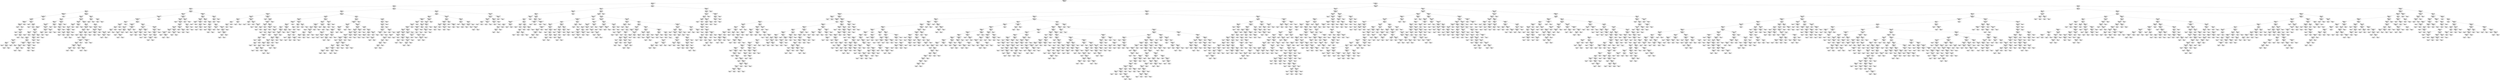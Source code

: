 digraph Tree {
node [shape=box, style="rounded", color="black", fontname="helvetica"] ;
edge [fontname="helvetica"] ;
0 [label="EcogSPMem_bl <= 0.5\nsquared_error = 1.6\nsamples = 8166\nvalue = 1.3"] ;
1 [label="CDRSB <= 3.8\nsquared_error = 0.9\nsamples = 3680\nvalue = 0.7"] ;
0 -> 1 [labeldistance=2.5, labelangle=45, headlabel="True"] ;
2 [label="FAQ <= 0.5\nsquared_error = 0.6\nsamples = 3033\nvalue = 0.6"] ;
1 -> 2 ;
3 [label="CDRSB <= 0.2\nsquared_error = 0.4\nsamples = 2070\nvalue = 0.7"] ;
2 -> 3 ;
4 [label="ADAS13 <= 0.2\nsquared_error = 0.4\nsamples = 1711\nvalue = 0.8"] ;
3 -> 4 ;
5 [label="EcogPtOrgan_bl <= 3.2\nsquared_error = 0.6\nsamples = 1016\nvalue = 0.7"] ;
4 -> 5 ;
6 [label="RAVLT_immediate <= 52.0\nsquared_error = 0.6\nsamples = 1015\nvalue = 0.7"] ;
5 -> 6 ;
7 [label="ICV <= 1300320.0\nsquared_error = 0.6\nsamples = 1009\nvalue = 0.7"] ;
6 -> 7 ;
8 [label="EcogPtDivatt_bl <= 1.4\nsquared_error = 0.6\nsamples = 1002\nvalue = 0.7"] ;
7 -> 8 ;
9 [label="EcogPtPlan_bl <= 0.5\nsquared_error = 0.6\nsamples = 1000\nvalue = 0.7"] ;
8 -> 9 ;
10 [label="squared_error = 0.6\nsamples = 999\nvalue = 0.7"] ;
9 -> 10 ;
11 [label="squared_error = 0.0\nsamples = 1\nvalue = 1.0"] ;
9 -> 11 ;
12 [label="squared_error = 0.0\nsamples = 2\nvalue = 0.0"] ;
8 -> 12 ;
13 [label="Ventricles <= 27112.1\nsquared_error = 0.8\nsamples = 7\nvalue = 1.3"] ;
7 -> 13 ;
14 [label="squared_error = 0.0\nsamples = 1\nvalue = 3.0"] ;
13 -> 14 ;
15 [label="ICV <= 1456820.0\nsquared_error = 0.1\nsamples = 6\nvalue = 0.9"] ;
13 -> 15 ;
16 [label="squared_error = 0.0\nsamples = 1\nvalue = 0.0"] ;
15 -> 16 ;
17 [label="squared_error = 0.0\nsamples = 5\nvalue = 1.0"] ;
15 -> 17 ;
18 [label="squared_error = 0.0\nsamples = 6\nvalue = 0.0"] ;
6 -> 18 ;
19 [label="squared_error = 0.0\nsamples = 1\nvalue = 3.0"] ;
5 -> 19 ;
20 [label="EcogPtPlan_bl <= 0.5\nsquared_error = 0.1\nsamples = 695\nvalue = 0.9"] ;
4 -> 20 ;
21 [label="DIGITSCOR <= 37.5\nsquared_error = 0.1\nsamples = 683\nvalue = 0.9"] ;
20 -> 21 ;
22 [label="ADAS11 <= 10.8\nsquared_error = 0.1\nsamples = 263\nvalue = 0.9"] ;
21 -> 22 ;
23 [label="TRABSCOR <= 279.0\nsquared_error = 0.1\nsamples = 245\nvalue = 0.9"] ;
22 -> 23 ;
24 [label="WholeBrain <= 996168.5\nsquared_error = 0.1\nsamples = 241\nvalue = 0.9"] ;
23 -> 24 ;
25 [label="LDELTOTAL <= 6.5\nsquared_error = 0.1\nsamples = 168\nvalue = 0.9"] ;
24 -> 25 ;
26 [label="IMAGEUID <= 16150.5\nsquared_error = 0.2\nsamples = 19\nvalue = 0.6"] ;
25 -> 26 ;
27 [label="squared_error = 0.0\nsamples = 2\nvalue = 0.0"] ;
26 -> 27 ;
28 [label="ICV <= 1454485.0\nsquared_error = 0.2\nsamples = 17\nvalue = 0.8"] ;
26 -> 28 ;
29 [label="squared_error = 0.0\nsamples = 11\nvalue = 1.0"] ;
28 -> 29 ;
30 [label="ADAS11 <= 8.2\nsquared_error = 0.1\nsamples = 6\nvalue = 0.1"] ;
28 -> 30 ;
31 [label="squared_error = 0.0\nsamples = 5\nvalue = 0.0"] ;
30 -> 31 ;
32 [label="squared_error = 0.0\nsamples = 1\nvalue = 1.0"] ;
30 -> 32 ;
33 [label="LDELTOTAL <= 12.5\nsquared_error = 0.1\nsamples = 149\nvalue = 0.9"] ;
25 -> 33 ;
34 [label="DIGITSCOR <= 36.0\nsquared_error = 0.0\nsamples = 32\nvalue = 1.0"] ;
33 -> 34 ;
35 [label="squared_error = 0.0\nsamples = 31\nvalue = 1.0"] ;
34 -> 35 ;
36 [label="squared_error = 0.0\nsamples = 1\nvalue = 0.0"] ;
34 -> 36 ;
37 [label="IMAGEUID <= 1105377.0\nsquared_error = 0.1\nsamples = 117\nvalue = 0.9"] ;
33 -> 37 ;
38 [label="Entorhinal <= 3976.0\nsquared_error = 0.1\nsamples = 112\nvalue = 0.9"] ;
37 -> 38 ;
39 [label="MOCA <= 26.5\nsquared_error = 0.1\nsamples = 107\nvalue = 0.9"] ;
38 -> 39 ;
40 [label="IMAGEUID <= 805490.5\nsquared_error = 0.0\nsamples = 73\nvalue = 1.0"] ;
39 -> 40 ;
41 [label="ADASQ4 <= 4.5\nsquared_error = 0.0\nsamples = 70\nvalue = 1.0"] ;
40 -> 41 ;
42 [label="squared_error = 0.0\nsamples = 62\nvalue = 1.0"] ;
41 -> 42 ;
43 [label="ADAS13 <= 11.5\nsquared_error = 0.1\nsamples = 8\nvalue = 0.8"] ;
41 -> 43 ;
44 [label="squared_error = 0.0\nsamples = 1\nvalue = 0.0"] ;
43 -> 44 ;
45 [label="squared_error = 0.0\nsamples = 7\nvalue = 1.0"] ;
43 -> 45 ;
46 [label="IMAGEUID <= 899989.0\nsquared_error = 0.2\nsamples = 3\nvalue = 0.7"] ;
40 -> 46 ;
47 [label="squared_error = 0.0\nsamples = 1\nvalue = 0.0"] ;
46 -> 47 ;
48 [label="squared_error = 0.0\nsamples = 2\nvalue = 1.0"] ;
46 -> 48 ;
49 [label="MMSE <= 29.5\nsquared_error = 0.2\nsamples = 34\nvalue = 0.8"] ;
39 -> 49 ;
50 [label="RAVLT_perc_forgetting <= 23.3\nsquared_error = 0.2\nsamples = 8\nvalue = 0.4"] ;
49 -> 50 ;
51 [label="LDELTOTAL <= 17.5\nsquared_error = 0.2\nsamples = 6\nvalue = 0.3"] ;
50 -> 51 ;
52 [label="ADASQ4 <= 2.5\nsquared_error = 0.2\nsamples = 4\nvalue = 0.5"] ;
51 -> 52 ;
53 [label="squared_error = 0.0\nsamples = 3\nvalue = 1.0"] ;
52 -> 53 ;
54 [label="squared_error = 0.0\nsamples = 1\nvalue = 0.0"] ;
52 -> 54 ;
55 [label="squared_error = 0.0\nsamples = 2\nvalue = 0.0"] ;
51 -> 55 ;
56 [label="squared_error = 0.0\nsamples = 2\nvalue = 1.0"] ;
50 -> 56 ;
57 [label="RAVLT_learning <= 9.5\nsquared_error = 0.1\nsamples = 26\nvalue = 0.9"] ;
49 -> 57 ;
58 [label="RAVLT_immediate <= 43.0\nsquared_error = 0.0\nsamples = 25\nvalue = 1.0"] ;
57 -> 58 ;
59 [label="ADAS11 <= 5.0\nsquared_error = 0.2\nsamples = 3\nvalue = 0.7"] ;
58 -> 59 ;
60 [label="squared_error = 0.0\nsamples = 1\nvalue = 0.0"] ;
59 -> 60 ;
61 [label="squared_error = 0.0\nsamples = 2\nvalue = 1.0"] ;
59 -> 61 ;
62 [label="squared_error = 0.0\nsamples = 22\nvalue = 1.0"] ;
58 -> 62 ;
63 [label="squared_error = 0.0\nsamples = 1\nvalue = 0.0"] ;
57 -> 63 ;
64 [label="LDELTOTAL <= 15.5\nsquared_error = 0.2\nsamples = 5\nvalue = 0.6"] ;
38 -> 64 ;
65 [label="Entorhinal <= 4421.0\nsquared_error = 0.2\nsamples = 3\nvalue = 0.2"] ;
64 -> 65 ;
66 [label="squared_error = 0.0\nsamples = 2\nvalue = 0.0"] ;
65 -> 66 ;
67 [label="squared_error = 0.0\nsamples = 1\nvalue = 1.0"] ;
65 -> 67 ;
68 [label="squared_error = 0.0\nsamples = 2\nvalue = 1.0"] ;
64 -> 68 ;
69 [label="ADAS11 <= 6.5\nsquared_error = 0.2\nsamples = 5\nvalue = 0.5"] ;
37 -> 69 ;
70 [label="squared_error = 0.0\nsamples = 3\nvalue = 1.0"] ;
69 -> 70 ;
71 [label="squared_error = 0.0\nsamples = 2\nvalue = 0.0"] ;
69 -> 71 ;
72 [label="IMAGEUID <= 1060785.5\nsquared_error = 0.0\nsamples = 73\nvalue = 1.0"] ;
24 -> 72 ;
73 [label="IMAGEUID <= 37626.0\nsquared_error = 0.0\nsamples = 71\nvalue = 1.0"] ;
72 -> 73 ;
74 [label="MMSE <= 28.5\nsquared_error = 0.1\nsamples = 3\nvalue = 0.8"] ;
73 -> 74 ;
75 [label="squared_error = 0.0\nsamples = 2\nvalue = 1.0"] ;
74 -> 75 ;
76 [label="squared_error = 0.0\nsamples = 1\nvalue = 0.0"] ;
74 -> 76 ;
77 [label="squared_error = 0.0\nsamples = 68\nvalue = 1.0"] ;
73 -> 77 ;
78 [label="Ventricles <= 31139.1\nsquared_error = 0.2\nsamples = 2\nvalue = 0.7"] ;
72 -> 78 ;
79 [label="squared_error = 0.0\nsamples = 1\nvalue = 1.0"] ;
78 -> 79 ;
80 [label="squared_error = 0.0\nsamples = 1\nvalue = 0.0"] ;
78 -> 80 ;
81 [label="LDELTOTAL <= 11.5\nsquared_error = 0.2\nsamples = 4\nvalue = 0.4"] ;
23 -> 81 ;
82 [label="squared_error = 0.0\nsamples = 2\nvalue = 0.0"] ;
81 -> 82 ;
83 [label="squared_error = 0.0\nsamples = 2\nvalue = 1.0"] ;
81 -> 83 ;
84 [label="Ventricles <= 40603.0\nsquared_error = 0.2\nsamples = 18\nvalue = 0.6"] ;
22 -> 84 ;
85 [label="RAVLT_learning <= 4.5\nsquared_error = 0.2\nsamples = 11\nvalue = 0.4"] ;
84 -> 85 ;
86 [label="LDELTOTAL <= 11.0\nsquared_error = 0.2\nsamples = 9\nvalue = 0.3"] ;
85 -> 86 ;
87 [label="LDELTOTAL <= 8.5\nsquared_error = 0.1\nsamples = 7\nvalue = 0.1"] ;
86 -> 87 ;
88 [label="squared_error = 0.0\nsamples = 5\nvalue = 0.0"] ;
87 -> 88 ;
89 [label="ICV <= 719885.0\nsquared_error = 0.2\nsamples = 2\nvalue = 0.3"] ;
87 -> 89 ;
90 [label="squared_error = 0.0\nsamples = 1\nvalue = 1.0"] ;
89 -> 90 ;
91 [label="squared_error = 0.0\nsamples = 1\nvalue = 0.0"] ;
89 -> 91 ;
92 [label="squared_error = 0.0\nsamples = 2\nvalue = 1.0"] ;
86 -> 92 ;
93 [label="squared_error = 0.0\nsamples = 2\nvalue = 1.0"] ;
85 -> 93 ;
94 [label="squared_error = 0.0\nsamples = 7\nvalue = 1.0"] ;
84 -> 94 ;
95 [label="Ventricles <= 13450.5\nsquared_error = 0.0\nsamples = 420\nvalue = 1.0"] ;
21 -> 95 ;
96 [label="MidTemp <= 23056.0\nsquared_error = 0.1\nsamples = 51\nvalue = 0.9"] ;
95 -> 96 ;
97 [label="Ventricles <= 13159.5\nsquared_error = 0.1\nsamples = 47\nvalue = 0.9"] ;
96 -> 97 ;
98 [label="ADAS11 <= 19.8\nsquared_error = 0.0\nsamples = 46\nvalue = 1.0"] ;
97 -> 98 ;
99 [label="RAVLT_forgetting <= 1.5\nsquared_error = 0.0\nsamples = 45\nvalue = 1.0"] ;
98 -> 99 ;
100 [label="DIGITSCOR <= 43.5\nsquared_error = 0.1\nsamples = 13\nvalue = 0.9"] ;
99 -> 100 ;
101 [label="MMSE <= 29.5\nsquared_error = 0.2\nsamples = 4\nvalue = 0.5"] ;
100 -> 101 ;
102 [label="squared_error = 0.0\nsamples = 2\nvalue = 0.0"] ;
101 -> 102 ;
103 [label="squared_error = 0.0\nsamples = 2\nvalue = 1.0"] ;
101 -> 103 ;
104 [label="squared_error = 0.0\nsamples = 9\nvalue = 1.0"] ;
100 -> 104 ;
105 [label="squared_error = 0.0\nsamples = 32\nvalue = 1.0"] ;
99 -> 105 ;
106 [label="squared_error = 0.0\nsamples = 1\nvalue = 0.0"] ;
98 -> 106 ;
107 [label="squared_error = 0.0\nsamples = 1\nvalue = 0.0"] ;
97 -> 107 ;
108 [label="DIGITSCOR <= 67.0\nsquared_error = 0.2\nsamples = 4\nvalue = 0.2"] ;
96 -> 108 ;
109 [label="squared_error = 0.0\nsamples = 3\nvalue = 0.0"] ;
108 -> 109 ;
110 [label="squared_error = 0.0\nsamples = 1\nvalue = 1.0"] ;
108 -> 110 ;
111 [label="RAVLT_learning <= 4.5\nsquared_error = 0.0\nsamples = 369\nvalue = 1.0"] ;
95 -> 111 ;
112 [label="ADAS11 <= 14.3\nsquared_error = 0.1\nsamples = 115\nvalue = 0.9"] ;
111 -> 112 ;
113 [label="MidTemp <= 26603.5\nsquared_error = 0.0\nsamples = 114\nvalue = 1.0"] ;
112 -> 113 ;
114 [label="DIGITSCOR <= 67.0\nsquared_error = 0.0\nsamples = 113\nvalue = 1.0"] ;
113 -> 114 ;
115 [label="RAVLT_learning <= 3.5\nsquared_error = 0.0\nsamples = 111\nvalue = 1.0"] ;
114 -> 115 ;
116 [label="squared_error = 0.0\nsamples = 63\nvalue = 1.0"] ;
115 -> 116 ;
117 [label="ADAS11 <= 2.3\nsquared_error = 0.1\nsamples = 48\nvalue = 0.9"] ;
115 -> 117 ;
118 [label="squared_error = 0.0\nsamples = 1\nvalue = 0.0"] ;
117 -> 118 ;
119 [label="Hippocampus <= 8039.5\nsquared_error = 0.1\nsamples = 47\nvalue = 0.9"] ;
117 -> 119 ;
120 [label="RAVLT_perc_forgetting <= 47.2\nsquared_error = 0.0\nsamples = 44\nvalue = 1.0"] ;
119 -> 120 ;
121 [label="LDELTOTAL <= 9.5\nsquared_error = 0.1\nsamples = 27\nvalue = 0.9"] ;
120 -> 121 ;
122 [label="RAVLT_forgetting <= 3.5\nsquared_error = 0.2\nsamples = 6\nvalue = 0.8"] ;
121 -> 122 ;
123 [label="ICV <= 1665000.0\nsquared_error = 0.1\nsamples = 5\nvalue = 0.9"] ;
122 -> 123 ;
124 [label="squared_error = 0.0\nsamples = 4\nvalue = 1.0"] ;
123 -> 124 ;
125 [label="squared_error = 0.0\nsamples = 1\nvalue = 0.0"] ;
123 -> 125 ;
126 [label="squared_error = 0.0\nsamples = 1\nvalue = 0.0"] ;
122 -> 126 ;
127 [label="IMAGEUID <= 146868.5\nsquared_error = 0.0\nsamples = 21\nvalue = 1.0"] ;
121 -> 127 ;
128 [label="squared_error = 0.0\nsamples = 17\nvalue = 1.0"] ;
127 -> 128 ;
129 [label="TRABSCOR <= 76.0\nsquared_error = 0.2\nsamples = 4\nvalue = 0.8"] ;
127 -> 129 ;
130 [label="squared_error = 0.0\nsamples = 3\nvalue = 1.0"] ;
129 -> 130 ;
131 [label="squared_error = 0.0\nsamples = 1\nvalue = 0.0"] ;
129 -> 131 ;
132 [label="squared_error = 0.0\nsamples = 17\nvalue = 1.0"] ;
120 -> 132 ;
133 [label="RAVLT_perc_forgetting <= 29.2\nsquared_error = 0.2\nsamples = 3\nvalue = 0.7"] ;
119 -> 133 ;
134 [label="squared_error = 0.0\nsamples = 2\nvalue = 1.0"] ;
133 -> 134 ;
135 [label="squared_error = 0.0\nsamples = 1\nvalue = 0.0"] ;
133 -> 135 ;
136 [label="ADAS13 <= 9.0\nsquared_error = 0.2\nsamples = 2\nvalue = 0.7"] ;
114 -> 136 ;
137 [label="squared_error = 0.0\nsamples = 1\nvalue = 1.0"] ;
136 -> 137 ;
138 [label="squared_error = 0.0\nsamples = 1\nvalue = 0.0"] ;
136 -> 138 ;
139 [label="squared_error = 0.0\nsamples = 1\nvalue = 0.0"] ;
113 -> 139 ;
140 [label="squared_error = 0.0\nsamples = 1\nvalue = 0.0"] ;
112 -> 140 ;
141 [label="ADASQ4 <= 7.5\nsquared_error = 0.0\nsamples = 254\nvalue = 1.0"] ;
111 -> 141 ;
142 [label="Ventricles <= 50942.0\nsquared_error = 0.0\nsamples = 253\nvalue = 1.0"] ;
141 -> 142 ;
143 [label="IMAGEUID <= 204556.5\nsquared_error = 0.0\nsamples = 216\nvalue = 1.0"] ;
142 -> 143 ;
144 [label="squared_error = 0.0\nsamples = 206\nvalue = 1.0"] ;
143 -> 144 ;
145 [label="RAVLT_forgetting <= 6.5\nsquared_error = 0.1\nsamples = 10\nvalue = 0.9"] ;
143 -> 145 ;
146 [label="squared_error = 0.0\nsamples = 9\nvalue = 1.0"] ;
145 -> 146 ;
147 [label="squared_error = 0.0\nsamples = 1\nvalue = 0.0"] ;
145 -> 147 ;
148 [label="Ventricles <= 51814.5\nsquared_error = 0.0\nsamples = 37\nvalue = 1.0"] ;
142 -> 148 ;
149 [label="squared_error = 0.0\nsamples = 1\nvalue = 0.0"] ;
148 -> 149 ;
150 [label="Ventricles <= 56086.5\nsquared_error = 0.0\nsamples = 36\nvalue = 1.0"] ;
148 -> 150 ;
151 [label="Ventricles <= 55022.5\nsquared_error = 0.1\nsamples = 8\nvalue = 0.9"] ;
150 -> 151 ;
152 [label="squared_error = 0.0\nsamples = 7\nvalue = 1.0"] ;
151 -> 152 ;
153 [label="squared_error = 0.0\nsamples = 1\nvalue = 0.0"] ;
151 -> 153 ;
154 [label="squared_error = 0.0\nsamples = 28\nvalue = 1.0"] ;
150 -> 154 ;
155 [label="squared_error = 0.0\nsamples = 1\nvalue = 0.0"] ;
141 -> 155 ;
156 [label="ADAS13 <= 5.8\nsquared_error = 1.8\nsamples = 12\nvalue = 1.7"] ;
20 -> 156 ;
157 [label="ADASQ4 <= 2.5\nsquared_error = 1.2\nsamples = 4\nvalue = 3.5"] ;
156 -> 157 ;
158 [label="squared_error = 0.0\nsamples = 3\nvalue = 4.0"] ;
157 -> 158 ;
159 [label="squared_error = 0.0\nsamples = 1\nvalue = 1.0"] ;
157 -> 159 ;
160 [label="MOCA <= 23.0\nsquared_error = 0.1\nsamples = 8\nvalue = 0.9"] ;
156 -> 160 ;
161 [label="squared_error = 0.0\nsamples = 1\nvalue = 0.0"] ;
160 -> 161 ;
162 [label="squared_error = 0.0\nsamples = 7\nvalue = 1.0"] ;
160 -> 162 ;
163 [label="MOCA <= 18.5\nsquared_error = 0.4\nsamples = 359\nvalue = 0.4"] ;
3 -> 163 ;
164 [label="LDELTOTAL <= 10.5\nsquared_error = 0.3\nsamples = 260\nvalue = 0.2"] ;
163 -> 164 ;
165 [label="WholeBrain <= 1295575.0\nsquared_error = 0.2\nsamples = 217\nvalue = 0.1"] ;
164 -> 165 ;
166 [label="RAVLT_immediate <= 16.5\nsquared_error = 0.2\nsamples = 216\nvalue = 0.1"] ;
165 -> 166 ;
167 [label="ADAS11 <= 17.8\nsquared_error = 1.3\nsamples = 13\nvalue = 0.9"] ;
166 -> 167 ;
168 [label="Entorhinal <= 3908.0\nsquared_error = 0.2\nsamples = 11\nvalue = 0.3"] ;
167 -> 168 ;
169 [label="MMSE <= 11.5\nsquared_error = 0.2\nsamples = 10\nvalue = 0.2"] ;
168 -> 169 ;
170 [label="CDRSB <= 0.8\nsquared_error = 0.2\nsamples = 4\nvalue = 0.5"] ;
169 -> 170 ;
171 [label="squared_error = 0.0\nsamples = 2\nvalue = 1.0"] ;
170 -> 171 ;
172 [label="squared_error = 0.0\nsamples = 2\nvalue = 0.0"] ;
170 -> 172 ;
173 [label="squared_error = 0.0\nsamples = 6\nvalue = 0.0"] ;
169 -> 173 ;
174 [label="squared_error = 0.0\nsamples = 1\nvalue = 1.0"] ;
168 -> 174 ;
175 [label="squared_error = 0.0\nsamples = 2\nvalue = 3.0"] ;
167 -> 175 ;
176 [label="LDELTOTAL <= 4.5\nsquared_error = 0.2\nsamples = 203\nvalue = 0.1"] ;
166 -> 176 ;
177 [label="RAVLT_immediate <= 45.0\nsquared_error = 0.1\nsamples = 136\nvalue = 0.0"] ;
176 -> 177 ;
178 [label="Fusiform <= 17904.0\nsquared_error = 0.0\nsamples = 124\nvalue = 0.0"] ;
177 -> 178 ;
179 [label="squared_error = 0.0\nsamples = 98\nvalue = 0.0"] ;
178 -> 179 ;
180 [label="CDRSB <= 0.8\nsquared_error = 0.0\nsamples = 26\nvalue = 0.0"] ;
178 -> 180 ;
181 [label="Entorhinal <= 3324.0\nsquared_error = 0.2\nsamples = 7\nvalue = 0.2"] ;
180 -> 181 ;
182 [label="squared_error = 0.0\nsamples = 1\nvalue = 1.0"] ;
181 -> 182 ;
183 [label="Hippocampus <= 6577.5\nsquared_error = 0.1\nsamples = 6\nvalue = 0.1"] ;
181 -> 183 ;
184 [label="squared_error = 0.0\nsamples = 1\nvalue = 1.0"] ;
183 -> 184 ;
185 [label="squared_error = 0.0\nsamples = 5\nvalue = 0.0"] ;
183 -> 185 ;
186 [label="squared_error = 0.0\nsamples = 19\nvalue = 0.0"] ;
180 -> 186 ;
187 [label="RAVLT_perc_forgetting <= 54.2\nsquared_error = 0.9\nsamples = 12\nvalue = 0.5"] ;
177 -> 187 ;
188 [label="IMAGEUID <= 72090.0\nsquared_error = 0.1\nsamples = 11\nvalue = 0.2"] ;
187 -> 188 ;
189 [label="squared_error = 0.0\nsamples = 2\nvalue = 1.0"] ;
188 -> 189 ;
190 [label="squared_error = 0.0\nsamples = 9\nvalue = 0.0"] ;
188 -> 190 ;
191 [label="squared_error = 0.0\nsamples = 1\nvalue = 3.0"] ;
187 -> 191 ;
192 [label="ADAS13 <= 11.2\nsquared_error = 0.2\nsamples = 67\nvalue = 0.2"] ;
176 -> 192 ;
193 [label="WholeBrain <= 1071405.0\nsquared_error = 0.2\nsamples = 24\nvalue = 0.4"] ;
192 -> 193 ;
194 [label="TRABSCOR <= 78.5\nsquared_error = 0.2\nsamples = 15\nvalue = 0.7"] ;
193 -> 194 ;
195 [label="Entorhinal <= 1530.0\nsquared_error = 0.1\nsamples = 6\nvalue = 0.9"] ;
194 -> 195 ;
196 [label="squared_error = 0.0\nsamples = 1\nvalue = 0.0"] ;
195 -> 196 ;
197 [label="squared_error = 0.0\nsamples = 5\nvalue = 1.0"] ;
195 -> 197 ;
198 [label="RAVLT_learning <= 6.0\nsquared_error = 0.2\nsamples = 9\nvalue = 0.4"] ;
194 -> 198 ;
199 [label="squared_error = 0.0\nsamples = 3\nvalue = 1.0"] ;
198 -> 199 ;
200 [label="WholeBrain <= 1047685.0\nsquared_error = 0.1\nsamples = 6\nvalue = 0.1"] ;
198 -> 200 ;
201 [label="squared_error = 0.0\nsamples = 5\nvalue = 0.0"] ;
200 -> 201 ;
202 [label="squared_error = 0.0\nsamples = 1\nvalue = 1.0"] ;
200 -> 202 ;
203 [label="RAVLT_immediate <= 51.0\nsquared_error = 0.1\nsamples = 9\nvalue = 0.1"] ;
193 -> 203 ;
204 [label="squared_error = 0.0\nsamples = 8\nvalue = 0.0"] ;
203 -> 204 ;
205 [label="squared_error = 0.0\nsamples = 1\nvalue = 1.0"] ;
203 -> 205 ;
206 [label="MidTemp <= 24690.0\nsquared_error = 0.2\nsamples = 43\nvalue = 0.1"] ;
192 -> 206 ;
207 [label="Entorhinal <= 2377.0\nsquared_error = 0.1\nsamples = 42\nvalue = 0.1"] ;
206 -> 207 ;
208 [label="RAVLT_forgetting <= 1.0\nsquared_error = 0.2\nsamples = 14\nvalue = 0.2"] ;
207 -> 208 ;
209 [label="squared_error = 0.0\nsamples = 1\nvalue = 1.0"] ;
208 -> 209 ;
210 [label="DIGITSCOR <= 34.0\nsquared_error = 0.1\nsamples = 13\nvalue = 0.2"] ;
208 -> 210 ;
211 [label="RAVLT_immediate <= 32.5\nsquared_error = 0.2\nsamples = 3\nvalue = 0.8"] ;
210 -> 211 ;
212 [label="squared_error = 0.0\nsamples = 1\nvalue = 0.0"] ;
211 -> 212 ;
213 [label="squared_error = 0.0\nsamples = 2\nvalue = 1.0"] ;
211 -> 213 ;
214 [label="squared_error = 0.0\nsamples = 10\nvalue = 0.0"] ;
210 -> 214 ;
215 [label="squared_error = 0.0\nsamples = 28\nvalue = 0.0"] ;
207 -> 215 ;
216 [label="squared_error = 0.0\nsamples = 1\nvalue = 3.0"] ;
206 -> 216 ;
217 [label="squared_error = 0.0\nsamples = 1\nvalue = 2.0"] ;
165 -> 217 ;
218 [label="RAVLT_immediate <= 52.5\nsquared_error = 0.3\nsamples = 43\nvalue = 0.6"] ;
164 -> 218 ;
219 [label="RAVLT_learning <= 0.5\nsquared_error = 0.3\nsamples = 38\nvalue = 0.7"] ;
218 -> 219 ;
220 [label="squared_error = 0.0\nsamples = 3\nvalue = 0.0"] ;
219 -> 220 ;
221 [label="MidTemp <= 20130.5\nsquared_error = 0.3\nsamples = 35\nvalue = 0.7"] ;
219 -> 221 ;
222 [label="Fusiform <= 16236.0\nsquared_error = 0.2\nsamples = 28\nvalue = 0.6"] ;
221 -> 222 ;
223 [label="Ventricles <= 33646.5\nsquared_error = 0.2\nsamples = 20\nvalue = 0.8"] ;
222 -> 223 ;
224 [label="Entorhinal <= 2794.0\nsquared_error = 0.2\nsamples = 12\nvalue = 0.6"] ;
223 -> 224 ;
225 [label="RAVLT_immediate <= 35.5\nsquared_error = 0.2\nsamples = 8\nvalue = 0.4"] ;
224 -> 225 ;
226 [label="squared_error = 0.0\nsamples = 3\nvalue = 0.0"] ;
225 -> 226 ;
227 [label="RAVLT_forgetting <= 3.5\nsquared_error = 0.2\nsamples = 5\nvalue = 0.7"] ;
225 -> 227 ;
228 [label="squared_error = 0.0\nsamples = 2\nvalue = 0.0"] ;
227 -> 228 ;
229 [label="squared_error = 0.0\nsamples = 3\nvalue = 1.0"] ;
227 -> 229 ;
230 [label="squared_error = 0.0\nsamples = 4\nvalue = 1.0"] ;
224 -> 230 ;
231 [label="Ventricles <= 38488.5\nsquared_error = 0.1\nsamples = 8\nvalue = 0.9"] ;
223 -> 231 ;
232 [label="IMAGEUID <= 127926.0\nsquared_error = 0.1\nsamples = 4\nvalue = 0.9"] ;
231 -> 232 ;
233 [label="squared_error = 0.0\nsamples = 1\nvalue = 0.0"] ;
232 -> 233 ;
234 [label="squared_error = 0.0\nsamples = 3\nvalue = 1.0"] ;
232 -> 234 ;
235 [label="squared_error = 0.0\nsamples = 4\nvalue = 1.0"] ;
231 -> 235 ;
236 [label="Hippocampus <= 7404.0\nsquared_error = 0.2\nsamples = 8\nvalue = 0.3"] ;
222 -> 236 ;
237 [label="squared_error = 0.0\nsamples = 5\nvalue = 0.0"] ;
236 -> 237 ;
238 [label="DIGITSCOR <= 43.0\nsquared_error = 0.2\nsamples = 3\nvalue = 0.8"] ;
236 -> 238 ;
239 [label="squared_error = 0.0\nsamples = 2\nvalue = 1.0"] ;
238 -> 239 ;
240 [label="squared_error = 0.0\nsamples = 1\nvalue = 0.0"] ;
238 -> 240 ;
241 [label="ADAS11 <= 9.0\nsquared_error = 0.2\nsamples = 7\nvalue = 1.1"] ;
221 -> 241 ;
242 [label="TRABSCOR <= 49.0\nsquared_error = 0.1\nsamples = 6\nvalue = 0.9"] ;
241 -> 242 ;
243 [label="squared_error = 0.0\nsamples = 1\nvalue = 0.0"] ;
242 -> 243 ;
244 [label="squared_error = 0.0\nsamples = 5\nvalue = 1.0"] ;
242 -> 244 ;
245 [label="squared_error = 0.0\nsamples = 1\nvalue = 2.0"] ;
241 -> 245 ;
246 [label="Fusiform <= 15162.5\nsquared_error = 0.2\nsamples = 5\nvalue = 0.2"] ;
218 -> 246 ;
247 [label="squared_error = 0.0\nsamples = 1\nvalue = 1.0"] ;
246 -> 247 ;
248 [label="squared_error = 0.0\nsamples = 4\nvalue = 0.0"] ;
246 -> 248 ;
249 [label="EcogPtDivatt_bl <= 0.5\nsquared_error = 0.5\nsamples = 99\nvalue = 0.7"] ;
163 -> 249 ;
250 [label="LDELTOTAL <= 8.5\nsquared_error = 0.2\nsamples = 94\nvalue = 0.6"] ;
249 -> 250 ;
251 [label="RAVLT_learning <= 0.5\nsquared_error = 0.2\nsamples = 25\nvalue = 0.2"] ;
250 -> 251 ;
252 [label="ICV <= 1516350.0\nsquared_error = 0.2\nsamples = 5\nvalue = 0.7"] ;
251 -> 252 ;
253 [label="squared_error = 0.0\nsamples = 3\nvalue = 1.0"] ;
252 -> 253 ;
254 [label="squared_error = 0.0\nsamples = 2\nvalue = 0.0"] ;
252 -> 254 ;
255 [label="RAVLT_immediate <= 49.5\nsquared_error = 0.1\nsamples = 20\nvalue = 0.1"] ;
251 -> 255 ;
256 [label="MOCA <= 25.5\nsquared_error = 0.1\nsamples = 18\nvalue = 0.1"] ;
255 -> 256 ;
257 [label="squared_error = 0.0\nsamples = 15\nvalue = 0.0"] ;
256 -> 257 ;
258 [label="LDELTOTAL <= 5.5\nsquared_error = 0.2\nsamples = 3\nvalue = 0.4"] ;
256 -> 258 ;
259 [label="squared_error = 0.0\nsamples = 1\nvalue = 1.0"] ;
258 -> 259 ;
260 [label="squared_error = 0.0\nsamples = 2\nvalue = 0.0"] ;
258 -> 260 ;
261 [label="squared_error = 0.0\nsamples = 2\nvalue = 1.0"] ;
255 -> 261 ;
262 [label="TRABSCOR <= 43.0\nsquared_error = 0.2\nsamples = 69\nvalue = 0.8"] ;
250 -> 262 ;
263 [label="squared_error = 0.0\nsamples = 4\nvalue = 0.0"] ;
262 -> 263 ;
264 [label="ADAS13 <= 6.5\nsquared_error = 0.1\nsamples = 65\nvalue = 0.8"] ;
262 -> 264 ;
265 [label="ADAS11 <= 3.2\nsquared_error = 0.2\nsamples = 15\nvalue = 0.6"] ;
264 -> 265 ;
266 [label="squared_error = 0.0\nsamples = 8\nvalue = 1.0"] ;
265 -> 266 ;
267 [label="LDELTOTAL <= 14.5\nsquared_error = 0.1\nsamples = 7\nvalue = 0.1"] ;
265 -> 267 ;
268 [label="squared_error = 0.0\nsamples = 5\nvalue = 0.0"] ;
267 -> 268 ;
269 [label="TRABSCOR <= 64.5\nsquared_error = 0.2\nsamples = 2\nvalue = 0.5"] ;
267 -> 269 ;
270 [label="squared_error = 0.0\nsamples = 1\nvalue = 0.0"] ;
269 -> 270 ;
271 [label="squared_error = 0.0\nsamples = 1\nvalue = 1.0"] ;
269 -> 271 ;
272 [label="ADAS11 <= 4.3\nsquared_error = 0.1\nsamples = 50\nvalue = 0.9"] ;
264 -> 272 ;
273 [label="IMAGEUID <= 181451.0\nsquared_error = 0.2\nsamples = 3\nvalue = 0.3"] ;
272 -> 273 ;
274 [label="squared_error = 0.0\nsamples = 2\nvalue = 0.0"] ;
273 -> 274 ;
275 [label="squared_error = 0.0\nsamples = 1\nvalue = 1.0"] ;
273 -> 275 ;
276 [label="Hippocampus <= 8287.5\nsquared_error = 0.1\nsamples = 47\nvalue = 0.9"] ;
272 -> 276 ;
277 [label="ADAS11 <= 8.8\nsquared_error = 0.1\nsamples = 46\nvalue = 0.9"] ;
276 -> 277 ;
278 [label="squared_error = 0.0\nsamples = 31\nvalue = 1.0"] ;
277 -> 278 ;
279 [label="RAVLT_forgetting <= 4.5\nsquared_error = 0.1\nsamples = 15\nvalue = 0.8"] ;
277 -> 279 ;
280 [label="MOCA <= 23.5\nsquared_error = 0.2\nsamples = 7\nvalue = 0.6"] ;
279 -> 280 ;
281 [label="squared_error = 0.0\nsamples = 5\nvalue = 1.0"] ;
280 -> 281 ;
282 [label="squared_error = 0.0\nsamples = 2\nvalue = 0.0"] ;
280 -> 282 ;
283 [label="squared_error = 0.0\nsamples = 8\nvalue = 1.0"] ;
279 -> 283 ;
284 [label="squared_error = 0.0\nsamples = 1\nvalue = 0.0"] ;
276 -> 284 ;
285 [label="LDELTOTAL <= 13.0\nsquared_error = 1.6\nsamples = 5\nvalue = 2.4"] ;
249 -> 285 ;
286 [label="CDRSB <= 0.8\nsquared_error = 0.6\nsamples = 3\nvalue = 1.7"] ;
285 -> 286 ;
287 [label="squared_error = 0.0\nsamples = 1\nvalue = 0.0"] ;
286 -> 287 ;
288 [label="squared_error = 0.0\nsamples = 2\nvalue = 2.0"] ;
286 -> 288 ;
289 [label="squared_error = 0.0\nsamples = 2\nvalue = 4.0"] ;
285 -> 289 ;
290 [label="CDRSB <= 2.8\nsquared_error = 0.8\nsamples = 963\nvalue = 0.4"] ;
2 -> 290 ;
291 [label="CDRSB <= 0.2\nsquared_error = 0.5\nsamples = 739\nvalue = 0.3"] ;
290 -> 291 ;
292 [label="RAVLT_learning <= 3.5\nsquared_error = 0.3\nsamples = 86\nvalue = 0.7"] ;
291 -> 292 ;
293 [label="Ventricles <= 23323.0\nsquared_error = 0.5\nsamples = 32\nvalue = 0.4"] ;
292 -> 293 ;
294 [label="ADAS11 <= 6.2\nsquared_error = 0.1\nsamples = 18\nvalue = 0.2"] ;
293 -> 294 ;
295 [label="FAQ <= 7.5\nsquared_error = 0.0\nsamples = 11\nvalue = 0.0"] ;
294 -> 295 ;
296 [label="MOCA <= 11.0\nsquared_error = 0.2\nsamples = 3\nvalue = 0.2"] ;
295 -> 296 ;
297 [label="squared_error = 0.0\nsamples = 1\nvalue = 1.0"] ;
296 -> 297 ;
298 [label="squared_error = 0.0\nsamples = 2\nvalue = 0.0"] ;
296 -> 298 ;
299 [label="squared_error = 0.0\nsamples = 8\nvalue = 0.0"] ;
295 -> 299 ;
300 [label="MMSE <= 28.0\nsquared_error = 0.2\nsamples = 7\nvalue = 0.3"] ;
294 -> 300 ;
301 [label="squared_error = 0.0\nsamples = 4\nvalue = 0.0"] ;
300 -> 301 ;
302 [label="squared_error = 0.0\nsamples = 3\nvalue = 1.0"] ;
300 -> 302 ;
303 [label="Hippocampus <= 6399.0\nsquared_error = 0.7\nsamples = 14\nvalue = 0.8"] ;
293 -> 303 ;
304 [label="FAQ <= 15.0\nsquared_error = 0.6\nsamples = 7\nvalue = 1.3"] ;
303 -> 304 ;
305 [label="squared_error = 0.0\nsamples = 5\nvalue = 1.0"] ;
304 -> 305 ;
306 [label="squared_error = 0.0\nsamples = 2\nvalue = 3.0"] ;
304 -> 306 ;
307 [label="Ventricles <= 35713.5\nsquared_error = 0.2\nsamples = 7\nvalue = 0.2"] ;
303 -> 307 ;
308 [label="squared_error = 0.0\nsamples = 1\nvalue = 1.0"] ;
307 -> 308 ;
309 [label="IMAGEUID <= 124545.5\nsquared_error = 0.1\nsamples = 6\nvalue = 0.1"] ;
307 -> 309 ;
310 [label="squared_error = 0.0\nsamples = 1\nvalue = 1.0"] ;
309 -> 310 ;
311 [label="squared_error = 0.0\nsamples = 5\nvalue = 0.0"] ;
309 -> 311 ;
312 [label="RAVLT_immediate <= 25.5\nsquared_error = 0.1\nsamples = 54\nvalue = 0.9"] ;
292 -> 312 ;
313 [label="squared_error = 0.0\nsamples = 2\nvalue = 0.0"] ;
312 -> 313 ;
314 [label="ICV <= 1815095.0\nsquared_error = 0.1\nsamples = 52\nvalue = 0.9"] ;
312 -> 314 ;
315 [label="RAVLT_immediate <= 33.0\nsquared_error = 0.0\nsamples = 50\nvalue = 0.9"] ;
314 -> 315 ;
316 [label="Ventricles <= 35102.5\nsquared_error = 0.2\nsamples = 7\nvalue = 0.7"] ;
315 -> 316 ;
317 [label="MOCA <= 11.5\nsquared_error = 0.2\nsamples = 3\nvalue = 0.3"] ;
316 -> 317 ;
318 [label="squared_error = 0.0\nsamples = 1\nvalue = 1.0"] ;
317 -> 318 ;
319 [label="squared_error = 0.0\nsamples = 2\nvalue = 0.0"] ;
317 -> 319 ;
320 [label="squared_error = 0.0\nsamples = 4\nvalue = 1.0"] ;
316 -> 320 ;
321 [label="LDELTOTAL <= 9.5\nsquared_error = 0.0\nsamples = 43\nvalue = 1.0"] ;
315 -> 321 ;
322 [label="Hippocampus <= 2889.5\nsquared_error = 0.1\nsamples = 11\nvalue = 0.9"] ;
321 -> 322 ;
323 [label="MMSE <= 29.5\nsquared_error = 0.2\nsamples = 3\nvalue = 0.3"] ;
322 -> 323 ;
324 [label="squared_error = 0.0\nsamples = 2\nvalue = 0.0"] ;
323 -> 324 ;
325 [label="squared_error = 0.0\nsamples = 1\nvalue = 1.0"] ;
323 -> 325 ;
326 [label="squared_error = 0.0\nsamples = 8\nvalue = 1.0"] ;
322 -> 326 ;
327 [label="squared_error = 0.0\nsamples = 32\nvalue = 1.0"] ;
321 -> 327 ;
328 [label="squared_error = 0.0\nsamples = 2\nvalue = 0.0"] ;
314 -> 328 ;
329 [label="DIGITSCOR <= 28.5\nsquared_error = 0.5\nsamples = 653\nvalue = 0.3"] ;
291 -> 329 ;
330 [label="ICV <= 1465305.0\nsquared_error = 0.6\nsamples = 234\nvalue = 0.4"] ;
329 -> 330 ;
331 [label="Ventricles <= 48457.9\nsquared_error = 0.7\nsamples = 122\nvalue = 0.6"] ;
330 -> 331 ;
332 [label="Hippocampus <= 6814.0\nsquared_error = 0.4\nsamples = 108\nvalue = 0.4"] ;
331 -> 332 ;
333 [label="LDELTOTAL <= 12.5\nsquared_error = 0.3\nsamples = 107\nvalue = 0.3"] ;
332 -> 333 ;
334 [label="CDRSB <= 1.2\nsquared_error = 0.3\nsamples = 87\nvalue = 0.2"] ;
333 -> 334 ;
335 [label="WholeBrain <= 913046.5\nsquared_error = 0.2\nsamples = 23\nvalue = 0.5"] ;
334 -> 335 ;
336 [label="ADAS13 <= 17.5\nsquared_error = 0.2\nsamples = 20\nvalue = 0.6"] ;
335 -> 336 ;
337 [label="RAVLT_perc_forgetting <= 58.3\nsquared_error = 0.2\nsamples = 15\nvalue = 0.4"] ;
336 -> 337 ;
338 [label="MMSE <= 28.0\nsquared_error = 0.2\nsamples = 9\nvalue = 0.7"] ;
337 -> 338 ;
339 [label="squared_error = 0.0\nsamples = 4\nvalue = 1.0"] ;
338 -> 339 ;
340 [label="ICV <= 666085.0\nsquared_error = 0.2\nsamples = 5\nvalue = 0.5"] ;
338 -> 340 ;
341 [label="FAQ <= 2.5\nsquared_error = 0.2\nsamples = 3\nvalue = 0.2"] ;
340 -> 341 ;
342 [label="squared_error = 0.0\nsamples = 2\nvalue = 0.0"] ;
341 -> 342 ;
343 [label="squared_error = 0.0\nsamples = 1\nvalue = 1.0"] ;
341 -> 343 ;
344 [label="squared_error = 0.0\nsamples = 2\nvalue = 1.0"] ;
340 -> 344 ;
345 [label="squared_error = 0.0\nsamples = 6\nvalue = 0.0"] ;
337 -> 345 ;
346 [label="squared_error = 0.0\nsamples = 5\nvalue = 1.0"] ;
336 -> 346 ;
347 [label="squared_error = 0.0\nsamples = 3\nvalue = 0.0"] ;
335 -> 347 ;
348 [label="EcogPtTotal_bl <= 0.8\nsquared_error = 0.2\nsamples = 64\nvalue = 0.1"] ;
334 -> 348 ;
349 [label="WholeBrain <= 984163.5\nsquared_error = 0.2\nsamples = 63\nvalue = 0.1"] ;
348 -> 349 ;
350 [label="Ventricles <= 45278.5\nsquared_error = 0.1\nsamples = 62\nvalue = 0.1"] ;
349 -> 350 ;
351 [label="LDELTOTAL <= 9.5\nsquared_error = 0.1\nsamples = 59\nvalue = 0.1"] ;
350 -> 351 ;
352 [label="TRABSCOR <= 106.5\nsquared_error = 0.1\nsamples = 52\nvalue = 0.1"] ;
351 -> 352 ;
353 [label="TRABSCOR <= 92.0\nsquared_error = 0.1\nsamples = 20\nvalue = 0.1"] ;
352 -> 353 ;
354 [label="FAQ <= 1.5\nsquared_error = 0.1\nsamples = 18\nvalue = 0.1"] ;
353 -> 354 ;
355 [label="ADAS11 <= 1.5\nsquared_error = 0.2\nsamples = 3\nvalue = 0.5"] ;
354 -> 355 ;
356 [label="squared_error = 0.0\nsamples = 1\nvalue = 1.0"] ;
355 -> 356 ;
357 [label="squared_error = 0.0\nsamples = 2\nvalue = 0.0"] ;
355 -> 357 ;
358 [label="TRABSCOR <= 81.0\nsquared_error = 0.0\nsamples = 15\nvalue = 0.0"] ;
354 -> 358 ;
359 [label="squared_error = 0.0\nsamples = 13\nvalue = 0.0"] ;
358 -> 359 ;
360 [label="CDRSB <= 2.2\nsquared_error = 0.2\nsamples = 2\nvalue = 0.5"] ;
358 -> 360 ;
361 [label="squared_error = 0.0\nsamples = 1\nvalue = 0.0"] ;
360 -> 361 ;
362 [label="squared_error = 0.0\nsamples = 1\nvalue = 1.0"] ;
360 -> 362 ;
363 [label="squared_error = 0.0\nsamples = 2\nvalue = 1.0"] ;
353 -> 363 ;
364 [label="MMSE <= 29.5\nsquared_error = 0.0\nsamples = 32\nvalue = 0.0"] ;
352 -> 364 ;
365 [label="squared_error = 0.0\nsamples = 30\nvalue = 0.0"] ;
364 -> 365 ;
366 [label="FAQ <= 2.5\nsquared_error = 0.2\nsamples = 2\nvalue = 0.5"] ;
364 -> 366 ;
367 [label="squared_error = 0.0\nsamples = 1\nvalue = 1.0"] ;
366 -> 367 ;
368 [label="squared_error = 0.0\nsamples = 1\nvalue = 0.0"] ;
366 -> 368 ;
369 [label="MOCA <= 24.5\nsquared_error = 0.2\nsamples = 7\nvalue = 0.4"] ;
351 -> 369 ;
370 [label="squared_error = 0.0\nsamples = 3\nvalue = 1.0"] ;
369 -> 370 ;
371 [label="squared_error = 0.0\nsamples = 4\nvalue = 0.0"] ;
369 -> 371 ;
372 [label="RAVLT_forgetting <= 4.5\nsquared_error = 1.7\nsamples = 3\nvalue = 0.8"] ;
350 -> 372 ;
373 [label="squared_error = 0.0\nsamples = 2\nvalue = 0.0"] ;
372 -> 373 ;
374 [label="squared_error = 0.0\nsamples = 1\nvalue = 3.0"] ;
372 -> 374 ;
375 [label="squared_error = 0.0\nsamples = 1\nvalue = 3.0"] ;
349 -> 375 ;
376 [label="squared_error = 0.0\nsamples = 1\nvalue = 2.0"] ;
348 -> 376 ;
377 [label="RAVLT_learning <= 8.5\nsquared_error = 0.1\nsamples = 20\nvalue = 0.9"] ;
333 -> 377 ;
378 [label="MOCA <= 24.5\nsquared_error = 0.1\nsamples = 19\nvalue = 0.9"] ;
377 -> 378 ;
379 [label="squared_error = 0.0\nsamples = 10\nvalue = 1.0"] ;
378 -> 379 ;
380 [label="RAVLT_perc_forgetting <= 81.8\nsquared_error = 0.2\nsamples = 9\nvalue = 0.8"] ;
378 -> 380 ;
381 [label="ADAS13 <= 12.0\nsquared_error = 0.1\nsamples = 8\nvalue = 0.9"] ;
380 -> 381 ;
382 [label="squared_error = 0.0\nsamples = 5\nvalue = 1.0"] ;
381 -> 382 ;
383 [label="MMSE <= 26.5\nsquared_error = 0.2\nsamples = 3\nvalue = 0.5"] ;
381 -> 383 ;
384 [label="squared_error = 0.0\nsamples = 1\nvalue = 1.0"] ;
383 -> 384 ;
385 [label="squared_error = 0.0\nsamples = 2\nvalue = 0.0"] ;
383 -> 385 ;
386 [label="squared_error = 0.0\nsamples = 1\nvalue = 0.0"] ;
380 -> 386 ;
387 [label="squared_error = 0.0\nsamples = 1\nvalue = 0.0"] ;
377 -> 387 ;
388 [label="squared_error = 0.0\nsamples = 1\nvalue = 3.0"] ;
332 -> 388 ;
389 [label="IMAGEUID <= 116010.5\nsquared_error = 1.5\nsamples = 14\nvalue = 1.9"] ;
331 -> 389 ;
390 [label="CDRSB <= 2.2\nsquared_error = 1.3\nsamples = 7\nvalue = 2.5"] ;
389 -> 390 ;
391 [label="CDRSB <= 1.0\nsquared_error = 0.6\nsamples = 6\nvalue = 2.8"] ;
390 -> 391 ;
392 [label="squared_error = 0.0\nsamples = 1\nvalue = 0.0"] ;
391 -> 392 ;
393 [label="squared_error = 0.0\nsamples = 5\nvalue = 3.0"] ;
391 -> 393 ;
394 [label="squared_error = 0.0\nsamples = 1\nvalue = 0.0"] ;
390 -> 394 ;
395 [label="MMSE <= 23.5\nsquared_error = 0.1\nsamples = 7\nvalue = 0.9"] ;
389 -> 395 ;
396 [label="squared_error = 0.0\nsamples = 1\nvalue = 0.0"] ;
395 -> 396 ;
397 [label="squared_error = 0.0\nsamples = 6\nvalue = 1.0"] ;
395 -> 397 ;
398 [label="DIGITSCOR <= 27.5\nsquared_error = 0.4\nsamples = 112\nvalue = 0.2"] ;
330 -> 398 ;
399 [label="DIGITSCOR <= 25.5\nsquared_error = 0.2\nsamples = 105\nvalue = 0.1"] ;
398 -> 399 ;
400 [label="RAVLT_forgetting <= 8.5\nsquared_error = 0.1\nsamples = 93\nvalue = 0.1"] ;
399 -> 400 ;
401 [label="MOCA <= 21.5\nsquared_error = 0.0\nsamples = 89\nvalue = 0.1"] ;
400 -> 401 ;
402 [label="squared_error = 0.0\nsamples = 56\nvalue = 0.0"] ;
401 -> 402 ;
403 [label="Ventricles <= 73399.4\nsquared_error = 0.1\nsamples = 33\nvalue = 0.2"] ;
401 -> 403 ;
404 [label="CDRSB <= 2.2\nsquared_error = 0.1\nsamples = 26\nvalue = 0.1"] ;
403 -> 404 ;
405 [label="TRABSCOR <= 46.5\nsquared_error = 0.0\nsamples = 23\nvalue = 0.0"] ;
404 -> 405 ;
406 [label="RAVLT_immediate <= 41.0\nsquared_error = 0.2\nsamples = 2\nvalue = 0.5"] ;
405 -> 406 ;
407 [label="squared_error = 0.0\nsamples = 1\nvalue = 0.0"] ;
406 -> 407 ;
408 [label="squared_error = 0.0\nsamples = 1\nvalue = 1.0"] ;
406 -> 408 ;
409 [label="squared_error = 0.0\nsamples = 21\nvalue = 0.0"] ;
405 -> 409 ;
410 [label="MOCA <= 25.5\nsquared_error = 0.2\nsamples = 3\nvalue = 0.3"] ;
404 -> 410 ;
411 [label="squared_error = 0.0\nsamples = 1\nvalue = 1.0"] ;
410 -> 411 ;
412 [label="squared_error = 0.0\nsamples = 2\nvalue = 0.0"] ;
410 -> 412 ;
413 [label="Entorhinal <= 2955.5\nsquared_error = 0.2\nsamples = 7\nvalue = 0.6"] ;
403 -> 413 ;
414 [label="squared_error = 0.0\nsamples = 4\nvalue = 1.0"] ;
413 -> 414 ;
415 [label="squared_error = 0.0\nsamples = 3\nvalue = 0.0"] ;
413 -> 415 ;
416 [label="TRABSCOR <= 89.0\nsquared_error = 0.2\nsamples = 4\nvalue = 0.5"] ;
400 -> 416 ;
417 [label="squared_error = 0.0\nsamples = 2\nvalue = 0.0"] ;
416 -> 417 ;
418 [label="squared_error = 0.0\nsamples = 2\nvalue = 1.0"] ;
416 -> 418 ;
419 [label="Ventricles <= 85310.5\nsquared_error = 1.4\nsamples = 12\nvalue = 0.6"] ;
399 -> 419 ;
420 [label="squared_error = 0.0\nsamples = 8\nvalue = 0.0"] ;
419 -> 420 ;
421 [label="FAQ <= 9.5\nsquared_error = 2.2\nsamples = 4\nvalue = 1.5"] ;
419 -> 421 ;
422 [label="squared_error = 0.0\nsamples = 2\nvalue = 3.0"] ;
421 -> 422 ;
423 [label="squared_error = 0.0\nsamples = 2\nvalue = 0.0"] ;
421 -> 423 ;
424 [label="Ventricles <= 60095.0\nsquared_error = 2.2\nsamples = 7\nvalue = 1.4"] ;
398 -> 424 ;
425 [label="CDRSB <= 1.8\nsquared_error = 1.8\nsamples = 4\nvalue = 2.1"] ;
424 -> 425 ;
426 [label="squared_error = 0.0\nsamples = 2\nvalue = 0.0"] ;
425 -> 426 ;
427 [label="squared_error = 0.0\nsamples = 2\nvalue = 3.0"] ;
425 -> 427 ;
428 [label="squared_error = 0.0\nsamples = 3\nvalue = 0.0"] ;
424 -> 428 ;
429 [label="FAQ <= 9.5\nsquared_error = 0.4\nsamples = 419\nvalue = 0.2"] ;
329 -> 429 ;
430 [label="ADAS13 <= 34.5\nsquared_error = 0.3\nsamples = 373\nvalue = 0.1"] ;
429 -> 430 ;
431 [label="RAVLT_immediate <= 28.5\nsquared_error = 0.3\nsamples = 372\nvalue = 0.1"] ;
430 -> 431 ;
432 [label="MidTemp <= 26009.5\nsquared_error = 0.1\nsamples = 165\nvalue = 0.1"] ;
431 -> 432 ;
433 [label="MidTemp <= 23532.5\nsquared_error = 0.1\nsamples = 163\nvalue = 0.0"] ;
432 -> 433 ;
434 [label="RAVLT_forgetting <= 6.5\nsquared_error = 0.1\nsamples = 158\nvalue = 0.0"] ;
433 -> 434 ;
435 [label="Hippocampus <= 7396.0\nsquared_error = 0.0\nsamples = 145\nvalue = 0.0"] ;
434 -> 435 ;
436 [label="squared_error = 0.0\nsamples = 135\nvalue = 0.0"] ;
435 -> 436 ;
437 [label="IMAGEUID <= 121651.0\nsquared_error = 0.1\nsamples = 10\nvalue = 0.1"] ;
435 -> 437 ;
438 [label="squared_error = 0.0\nsamples = 8\nvalue = 0.0"] ;
437 -> 438 ;
439 [label="squared_error = 0.0\nsamples = 2\nvalue = 1.0"] ;
437 -> 439 ;
440 [label="ADAS11 <= 17.3\nsquared_error = 0.6\nsamples = 13\nvalue = 0.3"] ;
434 -> 440 ;
441 [label="MidTemp <= 19827.5\nsquared_error = 0.1\nsamples = 11\nvalue = 0.1"] ;
440 -> 441 ;
442 [label="squared_error = 0.0\nsamples = 9\nvalue = 0.0"] ;
441 -> 442 ;
443 [label="CDRSB <= 0.8\nsquared_error = 0.2\nsamples = 2\nvalue = 0.5"] ;
441 -> 443 ;
444 [label="squared_error = 0.0\nsamples = 1\nvalue = 0.0"] ;
443 -> 444 ;
445 [label="squared_error = 0.0\nsamples = 1\nvalue = 1.0"] ;
443 -> 445 ;
446 [label="DIGITSCOR <= 34.5\nsquared_error = 2.2\nsamples = 2\nvalue = 1.5"] ;
440 -> 446 ;
447 [label="squared_error = 0.0\nsamples = 1\nvalue = 0.0"] ;
446 -> 447 ;
448 [label="squared_error = 0.0\nsamples = 1\nvalue = 3.0"] ;
446 -> 448 ;
449 [label="TRABSCOR <= 66.0\nsquared_error = 1.1\nsamples = 5\nvalue = 0.4"] ;
433 -> 449 ;
450 [label="squared_error = 0.0\nsamples = 1\nvalue = 3.0"] ;
449 -> 450 ;
451 [label="squared_error = 0.0\nsamples = 4\nvalue = 0.0"] ;
449 -> 451 ;
452 [label="TRABSCOR <= 92.0\nsquared_error = 2.2\nsamples = 2\nvalue = 1.5"] ;
432 -> 452 ;
453 [label="squared_error = 0.0\nsamples = 1\nvalue = 3.0"] ;
452 -> 453 ;
454 [label="squared_error = 0.0\nsamples = 1\nvalue = 0.0"] ;
452 -> 454 ;
455 [label="WholeBrain <= 1072095.0\nsquared_error = 0.4\nsamples = 207\nvalue = 0.2"] ;
431 -> 455 ;
456 [label="MidTemp <= 22361.0\nsquared_error = 0.1\nsamples = 159\nvalue = 0.1"] ;
455 -> 456 ;
457 [label="Fusiform <= 18507.5\nsquared_error = 0.1\nsamples = 155\nvalue = 0.1"] ;
456 -> 457 ;
458 [label="LDELTOTAL <= 15.5\nsquared_error = 0.1\nsamples = 148\nvalue = 0.1"] ;
457 -> 458 ;
459 [label="IMAGEUID <= 202054.0\nsquared_error = 0.1\nsamples = 142\nvalue = 0.1"] ;
458 -> 459 ;
460 [label="RAVLT_immediate <= 31.5\nsquared_error = 0.0\nsamples = 139\nvalue = 0.0"] ;
459 -> 460 ;
461 [label="squared_error = 0.0\nsamples = 37\nvalue = 0.0"] ;
460 -> 461 ;
462 [label="Entorhinal <= 2969.0\nsquared_error = 0.1\nsamples = 102\nvalue = 0.1"] ;
460 -> 462 ;
463 [label="Entorhinal <= 2704.5\nsquared_error = 0.1\nsamples = 50\nvalue = 0.1"] ;
462 -> 463 ;
464 [label="ADAS11 <= 11.8\nsquared_error = 0.1\nsamples = 45\nvalue = 0.1"] ;
463 -> 464 ;
465 [label="CDRSB <= 0.8\nsquared_error = 0.0\nsamples = 38\nvalue = 0.0"] ;
464 -> 465 ;
466 [label="RAVLT_learning <= 6.5\nsquared_error = 0.1\nsamples = 10\nvalue = 0.1"] ;
465 -> 466 ;
467 [label="squared_error = 0.0\nsamples = 9\nvalue = 0.0"] ;
466 -> 467 ;
468 [label="squared_error = 0.0\nsamples = 1\nvalue = 1.0"] ;
466 -> 468 ;
469 [label="squared_error = 0.0\nsamples = 28\nvalue = 0.0"] ;
465 -> 469 ;
470 [label="RAVLT_perc_forgetting <= 76.4\nsquared_error = 0.2\nsamples = 7\nvalue = 0.3"] ;
464 -> 470 ;
471 [label="MMSE <= 28.5\nsquared_error = 0.2\nsamples = 4\nvalue = 0.6"] ;
470 -> 471 ;
472 [label="squared_error = 0.0\nsamples = 2\nvalue = 1.0"] ;
471 -> 472 ;
473 [label="squared_error = 0.0\nsamples = 2\nvalue = 0.0"] ;
471 -> 473 ;
474 [label="squared_error = 0.0\nsamples = 3\nvalue = 0.0"] ;
470 -> 474 ;
475 [label="ADASQ4 <= 5.5\nsquared_error = 0.2\nsamples = 5\nvalue = 0.8"] ;
463 -> 475 ;
476 [label="squared_error = 0.0\nsamples = 4\nvalue = 1.0"] ;
475 -> 476 ;
477 [label="squared_error = 0.0\nsamples = 1\nvalue = 0.0"] ;
475 -> 477 ;
478 [label="RAVLT_immediate <= 52.5\nsquared_error = 0.0\nsamples = 52\nvalue = 0.0"] ;
462 -> 478 ;
479 [label="squared_error = 0.0\nsamples = 48\nvalue = 0.0"] ;
478 -> 479 ;
480 [label="MidTemp <= 20392.5\nsquared_error = 0.2\nsamples = 4\nvalue = 0.2"] ;
478 -> 480 ;
481 [label="squared_error = 0.0\nsamples = 1\nvalue = 1.0"] ;
480 -> 481 ;
482 [label="squared_error = 0.0\nsamples = 3\nvalue = 0.0"] ;
480 -> 482 ;
483 [label="RAVLT_forgetting <= 5.5\nsquared_error = 0.2\nsamples = 3\nvalue = 0.5"] ;
459 -> 483 ;
484 [label="squared_error = 0.0\nsamples = 1\nvalue = 1.0"] ;
483 -> 484 ;
485 [label="squared_error = 0.0\nsamples = 2\nvalue = 0.0"] ;
483 -> 485 ;
486 [label="Fusiform <= 14228.0\nsquared_error = 0.1\nsamples = 6\nvalue = 0.9"] ;
458 -> 486 ;
487 [label="squared_error = 0.0\nsamples = 5\nvalue = 1.0"] ;
486 -> 487 ;
488 [label="squared_error = 0.0\nsamples = 1\nvalue = 0.0"] ;
486 -> 488 ;
489 [label="Entorhinal <= 4536.0\nsquared_error = 0.2\nsamples = 7\nvalue = 0.4"] ;
457 -> 489 ;
490 [label="Ventricles <= 40909.0\nsquared_error = 0.1\nsamples = 6\nvalue = 0.1"] ;
489 -> 490 ;
491 [label="squared_error = 0.0\nsamples = 5\nvalue = 0.0"] ;
490 -> 491 ;
492 [label="squared_error = 0.0\nsamples = 1\nvalue = 1.0"] ;
490 -> 492 ;
493 [label="squared_error = 0.0\nsamples = 1\nvalue = 1.0"] ;
489 -> 493 ;
494 [label="Ventricles <= 44645.0\nsquared_error = 0.1\nsamples = 4\nvalue = 0.8"] ;
456 -> 494 ;
495 [label="squared_error = 0.0\nsamples = 3\nvalue = 1.0"] ;
494 -> 495 ;
496 [label="squared_error = 0.0\nsamples = 1\nvalue = 0.0"] ;
494 -> 496 ;
497 [label="ICV <= 1455800.0\nsquared_error = 1.0\nsamples = 48\nvalue = 0.4"] ;
455 -> 497 ;
498 [label="squared_error = 0.0\nsamples = 3\nvalue = 3.0"] ;
497 -> 498 ;
499 [label="ADAS13 <= 21.5\nsquared_error = 0.6\nsamples = 45\nvalue = 0.3"] ;
497 -> 499 ;
500 [label="CDRSB <= 0.8\nsquared_error = 0.0\nsamples = 41\nvalue = 0.0"] ;
499 -> 500 ;
501 [label="DIGITSCOR <= 39.0\nsquared_error = 0.2\nsamples = 10\nvalue = 0.2"] ;
500 -> 501 ;
502 [label="squared_error = 0.0\nsamples = 2\nvalue = 1.0"] ;
501 -> 502 ;
503 [label="Fusiform <= 21662.5\nsquared_error = 0.1\nsamples = 8\nvalue = 0.1"] ;
501 -> 503 ;
504 [label="squared_error = 0.0\nsamples = 7\nvalue = 0.0"] ;
503 -> 504 ;
505 [label="squared_error = 0.0\nsamples = 1\nvalue = 1.0"] ;
503 -> 505 ;
506 [label="squared_error = 0.0\nsamples = 31\nvalue = 0.0"] ;
500 -> 506 ;
507 [label="MidTemp <= 12293.5\nsquared_error = 1.8\nsamples = 4\nvalue = 2.1"] ;
499 -> 507 ;
508 [label="squared_error = 0.0\nsamples = 3\nvalue = 3.0"] ;
507 -> 508 ;
509 [label="squared_error = 0.0\nsamples = 1\nvalue = 0.0"] ;
507 -> 509 ;
510 [label="squared_error = 0.0\nsamples = 1\nvalue = 3.0"] ;
430 -> 510 ;
511 [label="ICV <= 1541060.0\nsquared_error = 1.4\nsamples = 46\nvalue = 0.6"] ;
429 -> 511 ;
512 [label="ADAS13 <= 25.8\nsquared_error = 2.1\nsamples = 26\nvalue = 1.1"] ;
511 -> 512 ;
513 [label="Fusiform <= 15971.0\nsquared_error = 2.2\nsamples = 19\nvalue = 1.6"] ;
512 -> 513 ;
514 [label="FAQ <= 16.0\nsquared_error = 2.1\nsamples = 16\nvalue = 1.8"] ;
513 -> 514 ;
515 [label="Ventricles <= 35237.0\nsquared_error = 1.6\nsamples = 12\nvalue = 2.3"] ;
514 -> 515 ;
516 [label="RAVLT_immediate <= 22.0\nsquared_error = 0.6\nsamples = 9\nvalue = 2.8"] ;
515 -> 516 ;
517 [label="squared_error = 0.0\nsamples = 1\nvalue = 0.0"] ;
516 -> 517 ;
518 [label="squared_error = 0.0\nsamples = 8\nvalue = 3.0"] ;
516 -> 518 ;
519 [label="squared_error = 0.0\nsamples = 3\nvalue = 0.0"] ;
515 -> 519 ;
520 [label="MidTemp <= 15492.5\nsquared_error = 1.2\nsamples = 4\nvalue = 0.5"] ;
514 -> 520 ;
521 [label="squared_error = 0.0\nsamples = 1\nvalue = 3.0"] ;
520 -> 521 ;
522 [label="squared_error = 0.0\nsamples = 3\nvalue = 0.0"] ;
520 -> 522 ;
523 [label="squared_error = 0.0\nsamples = 3\nvalue = 0.0"] ;
513 -> 523 ;
524 [label="squared_error = 0.0\nsamples = 7\nvalue = 0.0"] ;
512 -> 524 ;
525 [label="squared_error = 0.0\nsamples = 20\nvalue = 0.0"] ;
511 -> 525 ;
526 [label="ADAS11 <= 20.5\nsquared_error = 1.6\nsamples = 224\nvalue = 0.8"] ;
290 -> 526 ;
527 [label="MMSE <= 26.5\nsquared_error = 1.3\nsamples = 197\nvalue = 0.6"] ;
526 -> 527 ;
528 [label="ADAS13 <= 27.5\nsquared_error = 1.8\nsamples = 121\nvalue = 0.9"] ;
527 -> 528 ;
529 [label="RAVLT_forgetting <= 10.5\nsquared_error = 1.5\nsamples = 93\nvalue = 0.7"] ;
528 -> 529 ;
530 [label="Fusiform <= 18192.5\nsquared_error = 1.4\nsamples = 92\nvalue = 0.6"] ;
529 -> 530 ;
531 [label="Ventricles <= 91271.0\nsquared_error = 1.3\nsamples = 90\nvalue = 0.6"] ;
530 -> 531 ;
532 [label="RAVLT_learning <= 2.5\nsquared_error = 1.2\nsamples = 87\nvalue = 0.5"] ;
531 -> 532 ;
533 [label="TRABSCOR <= 112.5\nsquared_error = 1.5\nsamples = 53\nvalue = 0.7"] ;
532 -> 533 ;
534 [label="ICV <= 1685085.0\nsquared_error = 0.6\nsamples = 27\nvalue = 0.2"] ;
533 -> 534 ;
535 [label="Ventricles <= 23966.5\nsquared_error = 0.3\nsamples = 24\nvalue = 0.1"] ;
534 -> 535 ;
536 [label="Ventricles <= 21455.5\nsquared_error = 0.8\nsamples = 9\nvalue = 0.4"] ;
535 -> 536 ;
537 [label="MMSE <= 11.5\nsquared_error = 0.1\nsamples = 8\nvalue = 0.1"] ;
536 -> 537 ;
538 [label="CDRSB <= 3.2\nsquared_error = 0.1\nsamples = 5\nvalue = 0.2"] ;
537 -> 538 ;
539 [label="FAQ <= 14.0\nsquared_error = 0.2\nsamples = 3\nvalue = 0.2"] ;
538 -> 539 ;
540 [label="squared_error = 0.0\nsamples = 2\nvalue = 0.0"] ;
539 -> 540 ;
541 [label="squared_error = 0.0\nsamples = 1\nvalue = 1.0"] ;
539 -> 541 ;
542 [label="squared_error = 0.0\nsamples = 2\nvalue = 0.0"] ;
538 -> 542 ;
543 [label="squared_error = 0.0\nsamples = 3\nvalue = 0.0"] ;
537 -> 543 ;
544 [label="squared_error = 0.0\nsamples = 1\nvalue = 3.0"] ;
536 -> 544 ;
545 [label="squared_error = 0.0\nsamples = 15\nvalue = 0.0"] ;
535 -> 545 ;
546 [label="IMAGEUID <= 80891.5\nsquared_error = 2.2\nsamples = 3\nvalue = 1.2"] ;
534 -> 546 ;
547 [label="squared_error = 0.0\nsamples = 1\nvalue = 3.0"] ;
546 -> 547 ;
548 [label="squared_error = 0.0\nsamples = 2\nvalue = 0.0"] ;
546 -> 548 ;
549 [label="MidTemp <= 14982.0\nsquared_error = 2.0\nsamples = 26\nvalue = 1.2"] ;
533 -> 549 ;
550 [label="TRABSCOR <= 138.0\nsquared_error = 1.4\nsamples = 16\nvalue = 0.8"] ;
549 -> 550 ;
551 [label="RAVLT_learning <= -0.5\nsquared_error = 1.4\nsamples = 4\nvalue = 2.1"] ;
550 -> 551 ;
552 [label="CDRSB <= 3.2\nsquared_error = 0.2\nsamples = 2\nvalue = 0.7"] ;
551 -> 552 ;
553 [label="squared_error = 0.0\nsamples = 1\nvalue = 1.0"] ;
552 -> 553 ;
554 [label="squared_error = 0.0\nsamples = 1\nvalue = 0.0"] ;
552 -> 554 ;
555 [label="squared_error = 0.0\nsamples = 2\nvalue = 3.0"] ;
551 -> 555 ;
556 [label="ADAS13 <= 21.3\nsquared_error = 0.5\nsamples = 12\nvalue = 0.2"] ;
550 -> 556 ;
557 [label="WholeBrain <= 896426.5\nsquared_error = 1.1\nsamples = 4\nvalue = 0.7"] ;
556 -> 557 ;
558 [label="MOCA <= 19.5\nsquared_error = 0.2\nsamples = 3\nvalue = 0.3"] ;
557 -> 558 ;
559 [label="squared_error = 0.0\nsamples = 2\nvalue = 0.0"] ;
558 -> 559 ;
560 [label="squared_error = 0.0\nsamples = 1\nvalue = 1.0"] ;
558 -> 560 ;
561 [label="squared_error = 0.0\nsamples = 1\nvalue = 3.0"] ;
557 -> 561 ;
562 [label="squared_error = 0.0\nsamples = 8\nvalue = 0.0"] ;
556 -> 562 ;
563 [label="MidTemp <= 17411.0\nsquared_error = 2.0\nsamples = 10\nvalue = 2.0"] ;
549 -> 563 ;
564 [label="squared_error = 0.0\nsamples = 6\nvalue = 3.0"] ;
563 -> 564 ;
565 [label="squared_error = 0.0\nsamples = 4\nvalue = 0.0"] ;
563 -> 565 ;
566 [label="Entorhinal <= 4121.5\nsquared_error = 0.4\nsamples = 34\nvalue = 0.2"] ;
532 -> 566 ;
567 [label="Entorhinal <= 2204.0\nsquared_error = 0.3\nsamples = 33\nvalue = 0.1"] ;
566 -> 567 ;
568 [label="Entorhinal <= 2070.5\nsquared_error = 0.8\nsamples = 11\nvalue = 0.3"] ;
567 -> 568 ;
569 [label="IMAGEUID <= 286265.0\nsquared_error = 0.0\nsamples = 10\nvalue = 0.1"] ;
568 -> 569 ;
570 [label="squared_error = 0.0\nsamples = 9\nvalue = 0.0"] ;
569 -> 570 ;
571 [label="squared_error = 0.0\nsamples = 1\nvalue = 1.0"] ;
569 -> 571 ;
572 [label="squared_error = 0.0\nsamples = 1\nvalue = 3.0"] ;
568 -> 572 ;
573 [label="squared_error = 0.0\nsamples = 22\nvalue = 0.0"] ;
567 -> 573 ;
574 [label="squared_error = 0.0\nsamples = 1\nvalue = 3.0"] ;
566 -> 574 ;
575 [label="squared_error = 0.0\nsamples = 3\nvalue = 3.0"] ;
531 -> 575 ;
576 [label="squared_error = 0.0\nsamples = 2\nvalue = 3.0"] ;
530 -> 576 ;
577 [label="squared_error = 0.0\nsamples = 1\nvalue = 3.0"] ;
529 -> 577 ;
578 [label="Hippocampus <= 6352.0\nsquared_error = 2.2\nsamples = 28\nvalue = 1.5"] ;
528 -> 578 ;
579 [label="Fusiform <= 13773.5\nsquared_error = 2.0\nsamples = 24\nvalue = 1.9"] ;
578 -> 579 ;
580 [label="TRABSCOR <= 144.5\nsquared_error = 1.8\nsamples = 13\nvalue = 1.1"] ;
579 -> 580 ;
581 [label="RAVLT_immediate <= 17.5\nsquared_error = 1.3\nsamples = 6\nvalue = 2.3"] ;
580 -> 581 ;
582 [label="IMAGEUID <= 17259.5\nsquared_error = 0.2\nsamples = 2\nvalue = 0.5"] ;
581 -> 582 ;
583 [label="squared_error = 0.0\nsamples = 1\nvalue = 1.0"] ;
582 -> 583 ;
584 [label="squared_error = 0.0\nsamples = 1\nvalue = 0.0"] ;
582 -> 584 ;
585 [label="squared_error = 0.0\nsamples = 4\nvalue = 3.0"] ;
581 -> 585 ;
586 [label="CDRSB <= 3.2\nsquared_error = 0.1\nsamples = 7\nvalue = 0.1"] ;
580 -> 586 ;
587 [label="TRABSCOR <= 227.5\nsquared_error = 0.2\nsamples = 2\nvalue = 0.3"] ;
586 -> 587 ;
588 [label="squared_error = 0.0\nsamples = 1\nvalue = 1.0"] ;
587 -> 588 ;
589 [label="squared_error = 0.0\nsamples = 1\nvalue = 0.0"] ;
587 -> 589 ;
590 [label="squared_error = 0.0\nsamples = 5\nvalue = 0.0"] ;
586 -> 590 ;
591 [label="DIGITSCOR <= 41.0\nsquared_error = 1.2\nsamples = 11\nvalue = 2.5"] ;
579 -> 591 ;
592 [label="squared_error = 0.0\nsamples = 10\nvalue = 3.0"] ;
591 -> 592 ;
593 [label="squared_error = 0.0\nsamples = 1\nvalue = 0.0"] ;
591 -> 593 ;
594 [label="squared_error = 0.0\nsamples = 4\nvalue = 0.0"] ;
578 -> 594 ;
595 [label="WholeBrain <= 846846.5\nsquared_error = 0.3\nsamples = 76\nvalue = 0.2"] ;
527 -> 595 ;
596 [label="ADASQ4 <= 9.5\nsquared_error = 0.7\nsamples = 18\nvalue = 0.5"] ;
595 -> 596 ;
597 [label="RAVLT_forgetting <= 5.5\nsquared_error = 0.2\nsamples = 15\nvalue = 0.3"] ;
596 -> 597 ;
598 [label="MidTemp <= 5594.0\nsquared_error = 0.2\nsamples = 6\nvalue = 0.8"] ;
597 -> 598 ;
599 [label="ADAS11 <= 2.8\nsquared_error = 0.1\nsamples = 5\nvalue = 0.9"] ;
598 -> 599 ;
600 [label="squared_error = 0.0\nsamples = 1\nvalue = 0.0"] ;
599 -> 600 ;
601 [label="squared_error = 0.0\nsamples = 4\nvalue = 1.0"] ;
599 -> 601 ;
602 [label="squared_error = 0.0\nsamples = 1\nvalue = 0.0"] ;
598 -> 602 ;
603 [label="TRABSCOR <= 68.0\nsquared_error = 0.1\nsamples = 9\nvalue = 0.1"] ;
597 -> 603 ;
604 [label="IMAGEUID <= 161628.0\nsquared_error = 0.2\nsamples = 2\nvalue = 0.3"] ;
603 -> 604 ;
605 [label="squared_error = 0.0\nsamples = 1\nvalue = 1.0"] ;
604 -> 605 ;
606 [label="squared_error = 0.0\nsamples = 1\nvalue = 0.0"] ;
604 -> 606 ;
607 [label="squared_error = 0.0\nsamples = 7\nvalue = 0.0"] ;
603 -> 607 ;
608 [label="CDRSB <= 3.2\nsquared_error = 1.7\nsamples = 3\nvalue = 1.8"] ;
596 -> 608 ;
609 [label="squared_error = 0.0\nsamples = 1\nvalue = 3.0"] ;
608 -> 609 ;
610 [label="RAVLT_forgetting <= 5.5\nsquared_error = 0.2\nsamples = 2\nvalue = 0.5"] ;
608 -> 610 ;
611 [label="squared_error = 0.0\nsamples = 1\nvalue = 0.0"] ;
610 -> 611 ;
612 [label="squared_error = 0.0\nsamples = 1\nvalue = 1.0"] ;
610 -> 612 ;
613 [label="DIGITSCOR <= 44.0\nsquared_error = 0.2\nsamples = 58\nvalue = 0.1"] ;
595 -> 613 ;
614 [label="ADAS11 <= 3.2\nsquared_error = 0.0\nsamples = 46\nvalue = 0.0"] ;
613 -> 614 ;
615 [label="squared_error = 0.0\nsamples = 1\nvalue = 1.0"] ;
614 -> 615 ;
616 [label="Hippocampus <= 7771.0\nsquared_error = 0.0\nsamples = 45\nvalue = 0.0"] ;
614 -> 616 ;
617 [label="squared_error = 0.0\nsamples = 44\nvalue = 0.0"] ;
616 -> 617 ;
618 [label="squared_error = 0.0\nsamples = 1\nvalue = 1.0"] ;
616 -> 618 ;
619 [label="ADASQ4 <= 8.5\nsquared_error = 0.9\nsamples = 12\nvalue = 0.3"] ;
613 -> 619 ;
620 [label="Entorhinal <= 2851.5\nsquared_error = 0.5\nsamples = 11\nvalue = 0.2"] ;
619 -> 620 ;
621 [label="squared_error = 0.0\nsamples = 7\nvalue = 0.0"] ;
620 -> 621 ;
622 [label="Entorhinal <= 3238.0\nsquared_error = 1.4\nsamples = 4\nvalue = 0.6"] ;
620 -> 622 ;
623 [label="squared_error = 0.0\nsamples = 1\nvalue = 3.0"] ;
622 -> 623 ;
624 [label="squared_error = 0.0\nsamples = 3\nvalue = 0.0"] ;
622 -> 624 ;
625 [label="squared_error = 0.0\nsamples = 1\nvalue = 3.0"] ;
619 -> 625 ;
626 [label="IMAGEUID <= 124394.0\nsquared_error = 1.9\nsamples = 27\nvalue = 2.0"] ;
526 -> 626 ;
627 [label="Entorhinal <= 1780.0\nsquared_error = 1.5\nsamples = 22\nvalue = 2.3"] ;
626 -> 627 ;
628 [label="IMAGEUID <= 61746.0\nsquared_error = 2.0\nsamples = 10\nvalue = 1.1"] ;
627 -> 628 ;
629 [label="FAQ <= 11.0\nsquared_error = 0.1\nsamples = 5\nvalue = 0.1"] ;
628 -> 629 ;
630 [label="squared_error = 0.0\nsamples = 4\nvalue = 0.0"] ;
629 -> 630 ;
631 [label="squared_error = 0.0\nsamples = 1\nvalue = 1.0"] ;
629 -> 631 ;
632 [label="WholeBrain <= 975216.5\nsquared_error = 1.2\nsamples = 5\nvalue = 2.5"] ;
628 -> 632 ;
633 [label="squared_error = 0.0\nsamples = 1\nvalue = 0.0"] ;
632 -> 633 ;
634 [label="squared_error = 0.0\nsamples = 4\nvalue = 3.0"] ;
632 -> 634 ;
635 [label="TRABSCOR <= 85.0\nsquared_error = 0.3\nsamples = 12\nvalue = 2.9"] ;
627 -> 635 ;
636 [label="Ventricles <= 50007.0\nsquared_error = 2.0\nsamples = 2\nvalue = 2.0"] ;
635 -> 636 ;
637 [label="squared_error = 0.0\nsamples = 1\nvalue = 0.0"] ;
636 -> 637 ;
638 [label="squared_error = 0.0\nsamples = 1\nvalue = 3.0"] ;
636 -> 638 ;
639 [label="squared_error = 0.0\nsamples = 10\nvalue = 3.0"] ;
635 -> 639 ;
640 [label="Hippocampus <= 2202.0\nsquared_error = 0.1\nsamples = 5\nvalue = 0.1"] ;
626 -> 640 ;
641 [label="squared_error = 0.0\nsamples = 1\nvalue = 1.0"] ;
640 -> 641 ;
642 [label="squared_error = 0.0\nsamples = 4\nvalue = 0.0"] ;
640 -> 642 ;
643 [label="MOCA <= 3.0\nsquared_error = 2.1\nsamples = 647\nvalue = 1.2"] ;
1 -> 643 ;
644 [label="ADAS11 <= 11.2\nsquared_error = 2.2\nsamples = 510\nvalue = 1.5"] ;
643 -> 644 ;
645 [label="DIGITSCOR <= 52.5\nsquared_error = 0.7\nsamples = 80\nvalue = 0.3"] ;
644 -> 645 ;
646 [label="ADASQ4 <= 7.5\nsquared_error = 0.6\nsamples = 79\nvalue = 0.3"] ;
645 -> 646 ;
647 [label="Hippocampus <= 7478.5\nsquared_error = 0.3\nsamples = 65\nvalue = 0.2"] ;
646 -> 647 ;
648 [label="FAQ <= 27.0\nsquared_error = 0.2\nsamples = 64\nvalue = 0.1"] ;
647 -> 648 ;
649 [label="IMAGEUID <= 162528.5\nsquared_error = 0.0\nsamples = 39\nvalue = 0.0"] ;
648 -> 649 ;
650 [label="FAQ <= 0.5\nsquared_error = 0.0\nsamples = 36\nvalue = 0.0"] ;
649 -> 650 ;
651 [label="CDRSB <= 17.0\nsquared_error = 0.1\nsamples = 4\nvalue = 0.2"] ;
650 -> 651 ;
652 [label="CDRSB <= 10.2\nsquared_error = 0.2\nsamples = 2\nvalue = 0.5"] ;
651 -> 652 ;
653 [label="squared_error = 0.0\nsamples = 1\nvalue = 0.0"] ;
652 -> 653 ;
654 [label="squared_error = 0.0\nsamples = 1\nvalue = 1.0"] ;
652 -> 654 ;
655 [label="squared_error = 0.0\nsamples = 2\nvalue = 0.0"] ;
651 -> 655 ;
656 [label="squared_error = 0.0\nsamples = 32\nvalue = 0.0"] ;
650 -> 656 ;
657 [label="TRABSCOR <= 253.0\nsquared_error = 0.2\nsamples = 3\nvalue = 0.3"] ;
649 -> 657 ;
658 [label="squared_error = 0.0\nsamples = 2\nvalue = 0.0"] ;
657 -> 658 ;
659 [label="squared_error = 0.0\nsamples = 1\nvalue = 1.0"] ;
657 -> 659 ;
660 [label="CDRSB <= 11.5\nsquared_error = 0.5\nsamples = 25\nvalue = 0.3"] ;
648 -> 660 ;
661 [label="FAQ <= 28.5\nsquared_error = 2.2\nsamples = 3\nvalue = 1.2"] ;
660 -> 661 ;
662 [label="squared_error = 0.0\nsamples = 1\nvalue = 3.0"] ;
661 -> 662 ;
663 [label="squared_error = 0.0\nsamples = 2\nvalue = 0.0"] ;
661 -> 663 ;
664 [label="FAQ <= 29.5\nsquared_error = 0.1\nsamples = 22\nvalue = 0.2"] ;
660 -> 664 ;
665 [label="CDRSB <= 15.5\nsquared_error = 0.2\nsamples = 6\nvalue = 0.4"] ;
664 -> 665 ;
666 [label="FAQ <= 28.5\nsquared_error = 0.2\nsamples = 4\nvalue = 0.7"] ;
665 -> 666 ;
667 [label="CDRSB <= 12.5\nsquared_error = 0.2\nsamples = 2\nvalue = 0.8"] ;
666 -> 667 ;
668 [label="squared_error = 0.0\nsamples = 1\nvalue = 0.0"] ;
667 -> 668 ;
669 [label="squared_error = 0.0\nsamples = 1\nvalue = 1.0"] ;
667 -> 669 ;
670 [label="CDRSB <= 14.0\nsquared_error = 0.2\nsamples = 2\nvalue = 0.5"] ;
666 -> 670 ;
671 [label="squared_error = 0.0\nsamples = 1\nvalue = 0.0"] ;
670 -> 671 ;
672 [label="squared_error = 0.0\nsamples = 1\nvalue = 1.0"] ;
670 -> 672 ;
673 [label="squared_error = 0.0\nsamples = 2\nvalue = 0.0"] ;
665 -> 673 ;
674 [label="CDRSB <= 13.5\nsquared_error = 0.0\nsamples = 16\nvalue = 0.0"] ;
664 -> 674 ;
675 [label="squared_error = 0.2\nsamples = 2\nvalue = 0.3"] ;
674 -> 675 ;
676 [label="squared_error = 0.0\nsamples = 14\nvalue = 0.0"] ;
674 -> 676 ;
677 [label="squared_error = 0.0\nsamples = 1\nvalue = 3.0"] ;
647 -> 677 ;
678 [label="ICV <= 1739395.0\nsquared_error = 1.8\nsamples = 14\nvalue = 0.8"] ;
646 -> 678 ;
679 [label="ADASQ4 <= 8.5\nsquared_error = 1.2\nsamples = 12\nvalue = 0.5"] ;
678 -> 679 ;
680 [label="RAVLT_perc_forgetting <= 90.0\nsquared_error = 2.0\nsamples = 2\nvalue = 2.0"] ;
679 -> 680 ;
681 [label="squared_error = 0.0\nsamples = 1\nvalue = 0.0"] ;
680 -> 681 ;
682 [label="squared_error = 0.0\nsamples = 1\nvalue = 3.0"] ;
680 -> 682 ;
683 [label="RAVLT_perc_forgetting <= 93.8\nsquared_error = 0.5\nsamples = 10\nvalue = 0.2"] ;
679 -> 683 ;
684 [label="squared_error = 0.0\nsamples = 1\nvalue = 3.0"] ;
683 -> 684 ;
685 [label="squared_error = 0.0\nsamples = 9\nvalue = 0.0"] ;
683 -> 685 ;
686 [label="squared_error = 0.0\nsamples = 2\nvalue = 3.0"] ;
678 -> 686 ;
687 [label="squared_error = 0.0\nsamples = 1\nvalue = 3.0"] ;
645 -> 687 ;
688 [label="CDRSB <= 15.5\nsquared_error = 2.2\nsamples = 430\nvalue = 1.7"] ;
644 -> 688 ;
689 [label="ICV <= 1275940.0\nsquared_error = 2.2\nsamples = 424\nvalue = 1.8"] ;
688 -> 689 ;
690 [label="IMAGEUID <= 107118.5\nsquared_error = 2.1\nsamples = 66\nvalue = 1.2"] ;
689 -> 690 ;
691 [label="RAVLT_immediate <= 27.5\nsquared_error = 2.2\nsamples = 63\nvalue = 1.3"] ;
690 -> 691 ;
692 [label="FAQ <= 23.5\nsquared_error = 2.1\nsamples = 58\nvalue = 1.2"] ;
691 -> 692 ;
693 [label="TRABSCOR <= 184.5\nsquared_error = 1.7\nsamples = 31\nvalue = 0.7"] ;
692 -> 693 ;
694 [label="RAVLT_immediate <= 25.5\nsquared_error = 1.1\nsamples = 16\nvalue = 0.4"] ;
693 -> 694 ;
695 [label="TRABSCOR <= 35.0\nsquared_error = 0.9\nsamples = 15\nvalue = 0.3"] ;
694 -> 695 ;
696 [label="RAVLT_forgetting <= 4.5\nsquared_error = 2.0\nsamples = 7\nvalue = 1.0"] ;
695 -> 696 ;
697 [label="LDELTOTAL <= 0.5\nsquared_error = 1.7\nsamples = 6\nvalue = 0.8"] ;
696 -> 697 ;
698 [label="squared_error = 0.0\nsamples = 5\nvalue = 0.0"] ;
697 -> 698 ;
699 [label="squared_error = 0.0\nsamples = 1\nvalue = 3.0"] ;
697 -> 699 ;
700 [label="squared_error = 0.0\nsamples = 1\nvalue = 3.0"] ;
696 -> 700 ;
701 [label="squared_error = 0.0\nsamples = 8\nvalue = 0.0"] ;
695 -> 701 ;
702 [label="squared_error = 0.0\nsamples = 1\nvalue = 3.0"] ;
694 -> 702 ;
703 [label="RAVLT_learning <= 0.5\nsquared_error = 2.2\nsamples = 15\nvalue = 1.2"] ;
693 -> 703 ;
704 [label="squared_error = 0.0\nsamples = 3\nvalue = 3.0"] ;
703 -> 704 ;
705 [label="DIGITSCOR <= 14.0\nsquared_error = 1.9\nsamples = 12\nvalue = 0.9"] ;
703 -> 705 ;
706 [label="squared_error = 0.0\nsamples = 4\nvalue = 0.0"] ;
705 -> 706 ;
707 [label="FAQ <= 13.0\nsquared_error = 2.2\nsamples = 8\nvalue = 1.4"] ;
705 -> 707 ;
708 [label="squared_error = 0.0\nsamples = 2\nvalue = 0.0"] ;
707 -> 708 ;
709 [label="ADAS11 <= 38.2\nsquared_error = 2.1\nsamples = 6\nvalue = 1.9"] ;
707 -> 709 ;
710 [label="FAQ <= 20.0\nsquared_error = 1.8\nsamples = 5\nvalue = 2.1"] ;
709 -> 710 ;
711 [label="squared_error = 0.0\nsamples = 4\nvalue = 3.0"] ;
710 -> 711 ;
712 [label="squared_error = 0.0\nsamples = 1\nvalue = 0.0"] ;
710 -> 712 ;
713 [label="squared_error = 0.0\nsamples = 1\nvalue = 0.0"] ;
709 -> 713 ;
714 [label="TRABSCOR <= 222.0\nsquared_error = 2.0\nsamples = 27\nvalue = 1.8"] ;
692 -> 714 ;
715 [label="ADAS11 <= 35.0\nsquared_error = 1.8\nsamples = 15\nvalue = 1.0"] ;
714 -> 715 ;
716 [label="squared_error = 0.0\nsamples = 7\nvalue = 0.0"] ;
715 -> 716 ;
717 [label="ADAS11 <= 42.2\nsquared_error = 1.5\nsamples = 8\nvalue = 2.0"] ;
715 -> 717 ;
718 [label="squared_error = 0.0\nsamples = 3\nvalue = 3.0"] ;
717 -> 718 ;
719 [label="RAVLT_immediate <= 7.5\nsquared_error = 1.0\nsamples = 5\nvalue = 1.0"] ;
717 -> 719 ;
720 [label="ADAS11 <= 44.0\nsquared_error = 0.2\nsamples = 4\nvalue = 0.6"] ;
719 -> 720 ;
721 [label="squared_error = 0.0\nsamples = 1\nvalue = 1.0"] ;
720 -> 721 ;
722 [label="ADAS11 <= 46.5\nsquared_error = 0.2\nsamples = 3\nvalue = 0.3"] ;
720 -> 722 ;
723 [label="squared_error = 0.0\nsamples = 2\nvalue = 0.0"] ;
722 -> 723 ;
724 [label="squared_error = 0.0\nsamples = 1\nvalue = 1.0"] ;
722 -> 724 ;
725 [label="squared_error = 0.0\nsamples = 1\nvalue = 3.0"] ;
719 -> 725 ;
726 [label="DIGITSCOR <= 11.0\nsquared_error = 1.1\nsamples = 12\nvalue = 2.6"] ;
714 -> 726 ;
727 [label="ADAS13 <= 36.5\nsquared_error = 2.2\nsamples = 5\nvalue = 1.7"] ;
726 -> 727 ;
728 [label="squared_error = 0.0\nsamples = 2\nvalue = 3.0"] ;
727 -> 728 ;
729 [label="ADAS13 <= 49.0\nsquared_error = 2.2\nsamples = 3\nvalue = 1.2"] ;
727 -> 729 ;
730 [label="squared_error = 0.0\nsamples = 2\nvalue = 0.0"] ;
729 -> 730 ;
731 [label="squared_error = 0.0\nsamples = 1\nvalue = 3.0"] ;
729 -> 731 ;
732 [label="squared_error = 0.0\nsamples = 7\nvalue = 3.0"] ;
726 -> 732 ;
733 [label="ADAS13 <= 34.7\nsquared_error = 1.0\nsamples = 5\nvalue = 2.6"] ;
691 -> 733 ;
734 [label="MMSE <= 23.5\nsquared_error = 1.7\nsamples = 3\nvalue = 2.2"] ;
733 -> 734 ;
735 [label="squared_error = 0.0\nsamples = 2\nvalue = 3.0"] ;
734 -> 735 ;
736 [label="squared_error = 0.0\nsamples = 1\nvalue = 0.0"] ;
734 -> 736 ;
737 [label="squared_error = 0.0\nsamples = 2\nvalue = 3.0"] ;
733 -> 737 ;
738 [label="squared_error = 0.0\nsamples = 3\nvalue = 0.0"] ;
690 -> 738 ;
739 [label="ICV <= 1465735.0\nsquared_error = 2.1\nsamples = 358\nvalue = 1.9"] ;
689 -> 739 ;
740 [label="IMAGEUID <= 129383.0\nsquared_error = 1.6\nsamples = 115\nvalue = 2.3"] ;
739 -> 740 ;
741 [label="MidTemp <= 16761.0\nsquared_error = 1.1\nsamples = 91\nvalue = 2.6"] ;
740 -> 741 ;
742 [label="IMAGEUID <= 120888.0\nsquared_error = 0.6\nsamples = 84\nvalue = 2.8"] ;
741 -> 742 ;
743 [label="ADAS11 <= 14.8\nsquared_error = 0.2\nsamples = 72\nvalue = 2.9"] ;
742 -> 743 ;
744 [label="TRABSCOR <= 85.5\nsquared_error = 1.1\nsamples = 11\nvalue = 2.6"] ;
743 -> 744 ;
745 [label="squared_error = 0.0\nsamples = 1\nvalue = 0.0"] ;
744 -> 745 ;
746 [label="RAVLT_immediate <= 30.5\nsquared_error = 0.6\nsamples = 10\nvalue = 2.8"] ;
744 -> 746 ;
747 [label="squared_error = 0.0\nsamples = 8\nvalue = 3.0"] ;
746 -> 747 ;
748 [label="Hippocampus <= 5548.5\nsquared_error = 2.2\nsamples = 2\nvalue = 1.5"] ;
746 -> 748 ;
749 [label="squared_error = 0.0\nsamples = 1\nvalue = 0.0"] ;
748 -> 749 ;
750 [label="squared_error = 0.0\nsamples = 1\nvalue = 3.0"] ;
748 -> 750 ;
751 [label="FAQ <= 7.5\nsquared_error = 0.1\nsamples = 61\nvalue = 3.0"] ;
743 -> 751 ;
752 [label="Hippocampus <= 5375.0\nsquared_error = 1.4\nsamples = 5\nvalue = 2.4"] ;
751 -> 752 ;
753 [label="squared_error = 0.0\nsamples = 4\nvalue = 3.0"] ;
752 -> 753 ;
754 [label="squared_error = 0.0\nsamples = 1\nvalue = 0.0"] ;
752 -> 754 ;
755 [label="squared_error = 0.0\nsamples = 56\nvalue = 3.0"] ;
751 -> 755 ;
756 [label="Ventricles <= 40287.0\nsquared_error = 2.0\nsamples = 12\nvalue = 2.0"] ;
742 -> 756 ;
757 [label="squared_error = 0.0\nsamples = 4\nvalue = 3.0"] ;
756 -> 757 ;
758 [label="Fusiform <= 10276.0\nsquared_error = 2.2\nsamples = 8\nvalue = 1.4"] ;
756 -> 758 ;
759 [label="squared_error = 0.0\nsamples = 2\nvalue = 3.0"] ;
758 -> 759 ;
760 [label="Entorhinal <= 2485.0\nsquared_error = 1.9\nsamples = 6\nvalue = 0.9"] ;
758 -> 760 ;
761 [label="squared_error = 0.0\nsamples = 1\nvalue = 3.0"] ;
760 -> 761 ;
762 [label="Fusiform <= 14744.0\nsquared_error = 1.0\nsamples = 5\nvalue = 0.4"] ;
760 -> 762 ;
763 [label="squared_error = 0.0\nsamples = 4\nvalue = 0.0"] ;
762 -> 763 ;
764 [label="squared_error = 0.0\nsamples = 1\nvalue = 3.0"] ;
762 -> 764 ;
765 [label="MidTemp <= 19033.5\nsquared_error = 1.2\nsamples = 7\nvalue = 0.5"] ;
741 -> 765 ;
766 [label="squared_error = 0.0\nsamples = 6\nvalue = 0.0"] ;
765 -> 766 ;
767 [label="squared_error = 0.0\nsamples = 1\nvalue = 3.0"] ;
765 -> 767 ;
768 [label="ADAS11 <= 30.3\nsquared_error = 1.3\nsamples = 24\nvalue = 0.6"] ;
740 -> 768 ;
769 [label="Ventricles <= 20370.0\nsquared_error = 0.7\nsamples = 19\nvalue = 0.3"] ;
768 -> 769 ;
770 [label="RAVLT_immediate <= 21.5\nsquared_error = 2.2\nsamples = 2\nvalue = 1.5"] ;
769 -> 770 ;
771 [label="squared_error = 0.0\nsamples = 1\nvalue = 0.0"] ;
770 -> 771 ;
772 [label="squared_error = 0.0\nsamples = 1\nvalue = 3.0"] ;
770 -> 772 ;
773 [label="Hippocampus <= 6189.5\nsquared_error = 0.4\nsamples = 17\nvalue = 0.1"] ;
769 -> 773 ;
774 [label="squared_error = 0.0\nsamples = 16\nvalue = 0.0"] ;
773 -> 774 ;
775 [label="squared_error = 0.0\nsamples = 1\nvalue = 3.0"] ;
773 -> 775 ;
776 [label="Fusiform <= 10168.5\nsquared_error = 1.5\nsamples = 5\nvalue = 1.8"] ;
768 -> 776 ;
777 [label="ADAS13 <= 61.8\nsquared_error = 0.2\nsamples = 2\nvalue = 0.7"] ;
776 -> 777 ;
778 [label="squared_error = 0.0\nsamples = 1\nvalue = 0.0"] ;
777 -> 778 ;
779 [label="squared_error = 0.0\nsamples = 1\nvalue = 1.0"] ;
777 -> 779 ;
780 [label="squared_error = 0.0\nsamples = 3\nvalue = 3.0"] ;
776 -> 780 ;
781 [label="Ventricles <= 23985.0\nsquared_error = 2.2\nsamples = 243\nvalue = 1.7"] ;
739 -> 781 ;
782 [label="MidTemp <= 22542.5\nsquared_error = 1.0\nsamples = 14\nvalue = 0.4"] ;
781 -> 782 ;
783 [label="CDRSB <= 13.0\nsquared_error = 0.6\nsamples = 13\nvalue = 0.2"] ;
782 -> 783 ;
784 [label="squared_error = 0.0\nsamples = 11\nvalue = 0.0"] ;
783 -> 784 ;
785 [label="ADAS11 <= 43.7\nsquared_error = 2.2\nsamples = 2\nvalue = 1.5"] ;
783 -> 785 ;
786 [label="squared_error = 0.0\nsamples = 1\nvalue = 0.0"] ;
785 -> 786 ;
787 [label="squared_error = 0.0\nsamples = 1\nvalue = 3.0"] ;
785 -> 787 ;
788 [label="squared_error = 0.0\nsamples = 1\nvalue = 3.0"] ;
782 -> 788 ;
789 [label="FAQ <= 17.5\nsquared_error = 2.2\nsamples = 229\nvalue = 1.8"] ;
781 -> 789 ;
790 [label="CDRSB <= 4.8\nsquared_error = 2.2\nsamples = 120\nvalue = 1.3"] ;
789 -> 790 ;
791 [label="Ventricles <= 32914.0\nsquared_error = 2.0\nsamples = 63\nvalue = 1.0"] ;
790 -> 791 ;
792 [label="RAVLT_learning <= 2.5\nsquared_error = 1.2\nsamples = 9\nvalue = 2.5"] ;
791 -> 792 ;
793 [label="squared_error = 0.0\nsamples = 6\nvalue = 3.0"] ;
792 -> 793 ;
794 [label="Ventricles <= 29185.5\nsquared_error = 2.0\nsamples = 3\nvalue = 1.0"] ;
792 -> 794 ;
795 [label="squared_error = 0.0\nsamples = 2\nvalue = 0.0"] ;
794 -> 795 ;
796 [label="squared_error = 0.0\nsamples = 1\nvalue = 3.0"] ;
794 -> 796 ;
797 [label="IMAGEUID <= 64239.5\nsquared_error = 1.8\nsamples = 54\nvalue = 0.8"] ;
791 -> 797 ;
798 [label="ADASQ4 <= 8.0\nsquared_error = 1.6\nsamples = 5\nvalue = 2.3"] ;
797 -> 798 ;
799 [label="squared_error = 0.0\nsamples = 1\nvalue = 0.0"] ;
798 -> 799 ;
800 [label="squared_error = 0.0\nsamples = 4\nvalue = 3.0"] ;
798 -> 800 ;
801 [label="WholeBrain <= 1179215.0\nsquared_error = 1.5\nsamples = 49\nvalue = 0.6"] ;
797 -> 801 ;
802 [label="DIGITSCOR <= 15.5\nsquared_error = 1.2\nsamples = 46\nvalue = 0.5"] ;
801 -> 802 ;
803 [label="ADASQ4 <= 8.5\nsquared_error = 2.2\nsamples = 10\nvalue = 1.2"] ;
802 -> 803 ;
804 [label="squared_error = 0.0\nsamples = 2\nvalue = 0.0"] ;
803 -> 804 ;
805 [label="FAQ <= 10.0\nsquared_error = 2.1\nsamples = 8\nvalue = 1.9"] ;
803 -> 805 ;
806 [label="ICV <= 1660430.0\nsquared_error = 1.7\nsamples = 4\nvalue = 0.8"] ;
805 -> 806 ;
807 [label="squared_error = 0.0\nsamples = 1\nvalue = 3.0"] ;
806 -> 807 ;
808 [label="squared_error = 0.0\nsamples = 3\nvalue = 0.0"] ;
806 -> 808 ;
809 [label="squared_error = 0.0\nsamples = 4\nvalue = 3.0"] ;
805 -> 809 ;
810 [label="Ventricles <= 117149.0\nsquared_error = 0.9\nsamples = 36\nvalue = 0.3"] ;
802 -> 810 ;
811 [label="Fusiform <= 14876.0\nsquared_error = 0.7\nsamples = 35\nvalue = 0.3"] ;
810 -> 811 ;
812 [label="squared_error = 0.0\nsamples = 20\nvalue = 0.0"] ;
811 -> 812 ;
813 [label="Fusiform <= 16896.5\nsquared_error = 1.4\nsamples = 15\nvalue = 0.6"] ;
811 -> 813 ;
814 [label="MidTemp <= 16552.5\nsquared_error = 1.8\nsamples = 4\nvalue = 2.1"] ;
813 -> 814 ;
815 [label="squared_error = 0.0\nsamples = 1\nvalue = 0.0"] ;
814 -> 815 ;
816 [label="squared_error = 0.0\nsamples = 3\nvalue = 3.0"] ;
814 -> 816 ;
817 [label="squared_error = 0.0\nsamples = 11\nvalue = 0.0"] ;
813 -> 817 ;
818 [label="squared_error = 0.0\nsamples = 1\nvalue = 3.0"] ;
810 -> 818 ;
819 [label="CDRSB <= 4.2\nsquared_error = 1.8\nsamples = 3\nvalue = 2.1"] ;
801 -> 819 ;
820 [label="squared_error = 0.0\nsamples = 2\nvalue = 3.0"] ;
819 -> 820 ;
821 [label="squared_error = 0.0\nsamples = 1\nvalue = 0.0"] ;
819 -> 821 ;
822 [label="TRABSCOR <= 282.0\nsquared_error = 2.2\nsamples = 57\nvalue = 1.7"] ;
790 -> 822 ;
823 [label="DIGITSCOR <= 35.5\nsquared_error = 1.7\nsamples = 34\nvalue = 2.2"] ;
822 -> 823 ;
824 [label="IMAGEUID <= 121734.0\nsquared_error = 1.0\nsamples = 24\nvalue = 2.6"] ;
823 -> 824 ;
825 [label="ADAS11 <= 11.8\nsquared_error = 0.3\nsamples = 21\nvalue = 2.9"] ;
824 -> 825 ;
826 [label="squared_error = 0.0\nsamples = 1\nvalue = 0.0"] ;
825 -> 826 ;
827 [label="squared_error = 0.0\nsamples = 20\nvalue = 3.0"] ;
825 -> 827 ;
828 [label="squared_error = 0.0\nsamples = 3\nvalue = 0.0"] ;
824 -> 828 ;
829 [label="ICV <= 1716610.0\nsquared_error = 2.2\nsamples = 10\nvalue = 1.3"] ;
823 -> 829 ;
830 [label="MMSE <= 26.5\nsquared_error = 2.0\nsamples = 7\nvalue = 2.0"] ;
829 -> 830 ;
831 [label="IMAGEUID <= 118685.0\nsquared_error = 1.1\nsamples = 5\nvalue = 2.6"] ;
830 -> 831 ;
832 [label="squared_error = 0.0\nsamples = 4\nvalue = 3.0"] ;
831 -> 832 ;
833 [label="squared_error = 0.0\nsamples = 1\nvalue = 0.0"] ;
831 -> 833 ;
834 [label="squared_error = 0.0\nsamples = 2\nvalue = 0.0"] ;
830 -> 834 ;
835 [label="squared_error = 0.0\nsamples = 3\nvalue = 0.0"] ;
829 -> 835 ;
836 [label="RAVLT_forgetting <= 4.5\nsquared_error = 2.0\nsamples = 23\nvalue = 1.0"] ;
822 -> 836 ;
837 [label="DIGITSCOR <= 7.0\nsquared_error = 1.0\nsamples = 13\nvalue = 0.4"] ;
836 -> 837 ;
838 [label="Ventricles <= 63042.0\nsquared_error = 1.7\nsamples = 3\nvalue = 2.2"] ;
837 -> 838 ;
839 [label="squared_error = 0.0\nsamples = 2\nvalue = 3.0"] ;
838 -> 839 ;
840 [label="squared_error = 0.0\nsamples = 1\nvalue = 0.0"] ;
838 -> 840 ;
841 [label="squared_error = 0.0\nsamples = 10\nvalue = 0.0"] ;
837 -> 841 ;
842 [label="MMSE <= 23.5\nsquared_error = 1.7\nsamples = 10\nvalue = 2.2"] ;
836 -> 842 ;
843 [label="ADAS11 <= 17.2\nsquared_error = 2.2\nsamples = 5\nvalue = 1.2"] ;
842 -> 843 ;
844 [label="squared_error = 0.0\nsamples = 3\nvalue = 0.0"] ;
843 -> 844 ;
845 [label="squared_error = 0.0\nsamples = 2\nvalue = 3.0"] ;
843 -> 845 ;
846 [label="squared_error = 0.0\nsamples = 5\nvalue = 3.0"] ;
842 -> 846 ;
847 [label="RAVLT_immediate <= 29.5\nsquared_error = 1.7\nsamples = 109\nvalue = 2.2"] ;
789 -> 847 ;
848 [label="IMAGEUID <= 162394.0\nsquared_error = 1.6\nsamples = 102\nvalue = 2.3"] ;
847 -> 848 ;
849 [label="ICV <= 1468075.0\nsquared_error = 1.1\nsamples = 89\nvalue = 2.6"] ;
848 -> 849 ;
850 [label="squared_error = 0.0\nsamples = 1\nvalue = 0.0"] ;
849 -> 850 ;
851 [label="WholeBrain <= 817028.0\nsquared_error = 1.0\nsamples = 88\nvalue = 2.6"] ;
849 -> 851 ;
852 [label="squared_error = 0.0\nsamples = 1\nvalue = 0.0"] ;
851 -> 852 ;
853 [label="MMSE <= 23.5\nsquared_error = 0.9\nsamples = 87\nvalue = 2.7"] ;
851 -> 853 ;
854 [label="FAQ <= 19.5\nsquared_error = 0.6\nsamples = 69\nvalue = 2.8"] ;
853 -> 854 ;
855 [label="Entorhinal <= 2659.0\nsquared_error = 1.3\nsamples = 17\nvalue = 2.5"] ;
854 -> 855 ;
856 [label="ADAS13 <= 31.3\nsquared_error = 0.4\nsamples = 13\nvalue = 2.8"] ;
855 -> 856 ;
857 [label="ADASQ4 <= 9.5\nsquared_error = 2.0\nsamples = 3\nvalue = 2.0"] ;
856 -> 857 ;
858 [label="squared_error = 0.0\nsamples = 2\nvalue = 3.0"] ;
857 -> 858 ;
859 [label="squared_error = 0.0\nsamples = 1\nvalue = 0.0"] ;
857 -> 859 ;
860 [label="squared_error = 0.0\nsamples = 10\nvalue = 3.0"] ;
856 -> 860 ;
861 [label="WholeBrain <= 1037205.0\nsquared_error = 1.7\nsamples = 4\nvalue = 0.8"] ;
855 -> 861 ;
862 [label="squared_error = 0.0\nsamples = 3\nvalue = 0.0"] ;
861 -> 862 ;
863 [label="squared_error = 0.0\nsamples = 1\nvalue = 3.0"] ;
861 -> 863 ;
864 [label="WholeBrain <= 873074.0\nsquared_error = 0.4\nsamples = 52\nvalue = 2.9"] ;
854 -> 864 ;
865 [label="Entorhinal <= 1701.0\nsquared_error = 2.2\nsamples = 6\nvalue = 1.7"] ;
864 -> 865 ;
866 [label="squared_error = 0.0\nsamples = 3\nvalue = 3.0"] ;
865 -> 866 ;
867 [label="squared_error = 0.0\nsamples = 3\nvalue = 0.0"] ;
865 -> 867 ;
868 [label="ADAS13 <= 57.0\nsquared_error = 0.1\nsamples = 46\nvalue = 3.0"] ;
864 -> 868 ;
869 [label="squared_error = 0.0\nsamples = 41\nvalue = 3.0"] ;
868 -> 869 ;
870 [label="ADAS13 <= 58.0\nsquared_error = 1.2\nsamples = 5\nvalue = 2.5"] ;
868 -> 870 ;
871 [label="squared_error = 0.0\nsamples = 1\nvalue = 0.0"] ;
870 -> 871 ;
872 [label="squared_error = 0.0\nsamples = 4\nvalue = 3.0"] ;
870 -> 872 ;
873 [label="LDELTOTAL <= 5.0\nsquared_error = 1.6\nsamples = 18\nvalue = 2.3"] ;
853 -> 873 ;
874 [label="MidTemp <= 16548.5\nsquared_error = 1.3\nsamples = 17\nvalue = 2.5"] ;
873 -> 874 ;
875 [label="MidTemp <= 15699.5\nsquared_error = 2.1\nsamples = 10\nvalue = 1.8"] ;
874 -> 875 ;
876 [label="ADASQ4 <= 6.5\nsquared_error = 1.4\nsamples = 8\nvalue = 2.4"] ;
875 -> 876 ;
877 [label="squared_error = 0.0\nsamples = 1\nvalue = 0.0"] ;
876 -> 877 ;
878 [label="RAVLT_learning <= 3.5\nsquared_error = 0.9\nsamples = 7\nvalue = 2.7"] ;
876 -> 878 ;
879 [label="squared_error = 0.0\nsamples = 6\nvalue = 3.0"] ;
878 -> 879 ;
880 [label="squared_error = 0.0\nsamples = 1\nvalue = 0.0"] ;
878 -> 880 ;
881 [label="squared_error = 0.0\nsamples = 2\nvalue = 0.0"] ;
875 -> 881 ;
882 [label="squared_error = 0.0\nsamples = 7\nvalue = 3.0"] ;
874 -> 882 ;
883 [label="squared_error = 0.0\nsamples = 1\nvalue = 0.0"] ;
873 -> 883 ;
884 [label="FAQ <= 19.5\nsquared_error = 0.8\nsamples = 13\nvalue = 0.3"] ;
848 -> 884 ;
885 [label="Entorhinal <= 1944.0\nsquared_error = 2.0\nsamples = 2\nvalue = 2.0"] ;
884 -> 885 ;
886 [label="squared_error = 0.0\nsamples = 1\nvalue = 0.0"] ;
885 -> 886 ;
887 [label="squared_error = 0.0\nsamples = 1\nvalue = 3.0"] ;
885 -> 887 ;
888 [label="squared_error = 0.0\nsamples = 11\nvalue = 0.0"] ;
884 -> 888 ;
889 [label="ADAS13 <= 28.5\nsquared_error = 1.8\nsamples = 7\nvalue = 1.0"] ;
847 -> 889 ;
890 [label="ADAS11 <= 15.8\nsquared_error = 1.7\nsamples = 3\nvalue = 2.2"] ;
889 -> 890 ;
891 [label="squared_error = 0.0\nsamples = 2\nvalue = 3.0"] ;
890 -> 891 ;
892 [label="squared_error = 0.0\nsamples = 1\nvalue = 0.0"] ;
890 -> 892 ;
893 [label="TRABSCOR <= 228.5\nsquared_error = 0.1\nsamples = 4\nvalue = 0.2"] ;
889 -> 893 ;
894 [label="squared_error = 0.0\nsamples = 1\nvalue = 1.0"] ;
893 -> 894 ;
895 [label="squared_error = 0.0\nsamples = 3\nvalue = 0.0"] ;
893 -> 895 ;
896 [label="squared_error = 0.0\nsamples = 6\nvalue = 0.0"] ;
688 -> 896 ;
897 [label="EcogPtLang_bl <= 0.6\nsquared_error = 0.3\nsamples = 137\nvalue = 0.2"] ;
643 -> 897 ;
898 [label="MOCA <= 22.5\nsquared_error = 0.1\nsamples = 135\nvalue = 0.1"] ;
897 -> 898 ;
899 [label="Entorhinal <= 4118.0\nsquared_error = 0.1\nsamples = 121\nvalue = 0.1"] ;
898 -> 899 ;
900 [label="ADAS13 <= 5.5\nsquared_error = 0.1\nsamples = 120\nvalue = 0.1"] ;
899 -> 900 ;
901 [label="ICV <= 861465.0\nsquared_error = 0.2\nsamples = 3\nvalue = 0.7"] ;
900 -> 901 ;
902 [label="squared_error = 0.0\nsamples = 1\nvalue = 0.0"] ;
901 -> 902 ;
903 [label="squared_error = 0.0\nsamples = 2\nvalue = 1.0"] ;
901 -> 903 ;
904 [label="Hippocampus <= 6293.5\nsquared_error = 0.1\nsamples = 117\nvalue = 0.1"] ;
900 -> 904 ;
905 [label="ICV <= 583070.0\nsquared_error = 0.0\nsamples = 111\nvalue = 0.0"] ;
904 -> 905 ;
906 [label="LDELTOTAL <= 9.5\nsquared_error = 0.1\nsamples = 55\nvalue = 0.1"] ;
905 -> 906 ;
907 [label="RAVLT_learning <= -0.5\nsquared_error = 0.1\nsamples = 54\nvalue = 0.1"] ;
906 -> 907 ;
908 [label="squared_error = 0.0\nsamples = 1\nvalue = 1.0"] ;
907 -> 908 ;
909 [label="RAVLT_learning <= 3.5\nsquared_error = 0.1\nsamples = 53\nvalue = 0.1"] ;
907 -> 909 ;
910 [label="MMSE <= 19.5\nsquared_error = 0.1\nsamples = 48\nvalue = 0.1"] ;
909 -> 910 ;
911 [label="ADAS11 <= 19.5\nsquared_error = 0.1\nsamples = 24\nvalue = 0.1"] ;
910 -> 911 ;
912 [label="RAVLT_learning <= 1.5\nsquared_error = 0.2\nsamples = 3\nvalue = 0.8"] ;
911 -> 912 ;
913 [label="squared_error = 0.0\nsamples = 2\nvalue = 1.0"] ;
912 -> 913 ;
914 [label="squared_error = 0.0\nsamples = 1\nvalue = 0.0"] ;
912 -> 914 ;
915 [label="FAQ <= 26.5\nsquared_error = 0.0\nsamples = 21\nvalue = 0.0"] ;
911 -> 915 ;
916 [label="squared_error = 0.0\nsamples = 13\nvalue = 0.0"] ;
915 -> 916 ;
917 [label="ADAS11 <= 32.7\nsquared_error = 0.1\nsamples = 8\nvalue = 0.1"] ;
915 -> 917 ;
918 [label="FAQ <= 27.5\nsquared_error = 0.2\nsamples = 4\nvalue = 0.2"] ;
917 -> 918 ;
919 [label="squared_error = 0.0\nsamples = 1\nvalue = 1.0"] ;
918 -> 919 ;
920 [label="squared_error = 0.0\nsamples = 3\nvalue = 0.0"] ;
918 -> 920 ;
921 [label="squared_error = 0.0\nsamples = 4\nvalue = 0.0"] ;
917 -> 921 ;
922 [label="squared_error = 0.0\nsamples = 24\nvalue = 0.0"] ;
910 -> 922 ;
923 [label="RAVLT_immediate <= 17.5\nsquared_error = 0.2\nsamples = 5\nvalue = 0.3"] ;
909 -> 923 ;
924 [label="FAQ <= 24.0\nsquared_error = 0.2\nsamples = 2\nvalue = 0.7"] ;
923 -> 924 ;
925 [label="squared_error = 0.0\nsamples = 1\nvalue = 1.0"] ;
924 -> 925 ;
926 [label="squared_error = 0.0\nsamples = 1\nvalue = 0.0"] ;
924 -> 926 ;
927 [label="squared_error = 0.0\nsamples = 3\nvalue = 0.0"] ;
923 -> 927 ;
928 [label="squared_error = 0.0\nsamples = 1\nvalue = 1.0"] ;
906 -> 928 ;
929 [label="squared_error = 0.0\nsamples = 56\nvalue = 0.0"] ;
905 -> 929 ;
930 [label="MOCA <= 18.5\nsquared_error = 0.2\nsamples = 6\nvalue = 0.3"] ;
904 -> 930 ;
931 [label="squared_error = 0.0\nsamples = 4\nvalue = 0.0"] ;
930 -> 931 ;
932 [label="squared_error = 0.0\nsamples = 2\nvalue = 1.0"] ;
930 -> 932 ;
933 [label="squared_error = 0.0\nsamples = 1\nvalue = 1.0"] ;
899 -> 933 ;
934 [label="RAVLT_immediate <= 38.0\nsquared_error = 0.2\nsamples = 14\nvalue = 0.6"] ;
898 -> 934 ;
935 [label="CDRSB <= 5.8\nsquared_error = 0.2\nsamples = 10\nvalue = 0.8"] ;
934 -> 935 ;
936 [label="TRABSCOR <= 123.0\nsquared_error = 0.2\nsamples = 4\nvalue = 0.2"] ;
935 -> 936 ;
937 [label="squared_error = 0.0\nsamples = 3\nvalue = 0.0"] ;
936 -> 937 ;
938 [label="squared_error = 0.0\nsamples = 1\nvalue = 1.0"] ;
936 -> 938 ;
939 [label="squared_error = 0.0\nsamples = 6\nvalue = 1.0"] ;
935 -> 939 ;
940 [label="squared_error = 0.0\nsamples = 4\nvalue = 0.0"] ;
934 -> 940 ;
941 [label="squared_error = 0.0\nsamples = 2\nvalue = 3.0"] ;
897 -> 941 ;
942 [label="CDRSB <= 0.2\nsquared_error = 1.6\nsamples = 4486\nvalue = 1.8"] ;
0 -> 942 [labeldistance=2.5, labelangle=-45, headlabel="False"] ;
943 [label="IMAGEUID <= 371905.5\nsquared_error = 1.8\nsamples = 2424\nvalue = 2.0"] ;
942 -> 943 ;
944 [label="Entorhinal <= 2604.0\nsquared_error = 1.6\nsamples = 1704\nvalue = 1.8"] ;
943 -> 944 ;
945 [label="EcogPtDivatt_bl <= 1.1\nsquared_error = 1.8\nsamples = 1239\nvalue = 2.0"] ;
944 -> 945 ;
946 [label="EcogPtDivatt_bl <= 0.5\nsquared_error = 1.6\nsamples = 338\nvalue = 1.8"] ;
945 -> 946 ;
947 [label="EcogSPPlan_bl <= 1.5\nsquared_error = 0.2\nsamples = 14\nvalue = 3.5"] ;
946 -> 947 ;
948 [label="squared_error = 0.0\nsamples = 5\nvalue = 4.0"] ;
947 -> 948 ;
949 [label="squared_error = 0.0\nsamples = 9\nvalue = 3.0"] ;
947 -> 949 ;
950 [label="EcogPtTotal_bl <= 1.1\nsquared_error = 1.5\nsamples = 324\nvalue = 1.7"] ;
946 -> 950 ;
951 [label="EcogSPVisspat_bl <= 3.0\nsquared_error = 0.7\nsamples = 112\nvalue = 1.3"] ;
950 -> 951 ;
952 [label="EcogSPTotal_bl <= 1.1\nsquared_error = 0.6\nsamples = 107\nvalue = 1.2"] ;
951 -> 952 ;
953 [label="Ventricles <= 33523.5\nsquared_error = 0.1\nsamples = 68\nvalue = 1.0"] ;
952 -> 953 ;
954 [label="LDELTOTAL <= 18.5\nsquared_error = 0.0\nsamples = 66\nvalue = 1.0"] ;
953 -> 954 ;
955 [label="MOCA <= 11.5\nsquared_error = 0.0\nsamples = 62\nvalue = 1.0"] ;
954 -> 955 ;
956 [label="EcogSPMem_bl <= 1.1\nsquared_error = 0.1\nsamples = 47\nvalue = 1.0"] ;
955 -> 956 ;
957 [label="EcogPtTotal_bl <= 1.1\nsquared_error = 0.1\nsamples = 37\nvalue = 1.0"] ;
956 -> 957 ;
958 [label="EcogPtTotal_bl <= 1.0\nsquared_error = 0.0\nsamples = 31\nvalue = 1.1"] ;
957 -> 958 ;
959 [label="squared_error = 0.0\nsamples = 25\nvalue = 1.0"] ;
958 -> 959 ;
960 [label="EcogPtMem_bl <= 1.1\nsquared_error = 0.2\nsamples = 6\nvalue = 1.4"] ;
958 -> 960 ;
961 [label="squared_error = 0.2\nsamples = 4\nvalue = 1.6"] ;
960 -> 961 ;
962 [label="squared_error = 0.0\nsamples = 2\nvalue = 1.0"] ;
960 -> 962 ;
963 [label="EcogPtTotal_bl <= 1.1\nsquared_error = 0.2\nsamples = 6\nvalue = 0.8"] ;
957 -> 963 ;
964 [label="squared_error = 0.2\nsamples = 2\nvalue = 0.5"] ;
963 -> 964 ;
965 [label="squared_error = 0.0\nsamples = 4\nvalue = 1.0"] ;
963 -> 965 ;
966 [label="squared_error = 0.0\nsamples = 10\nvalue = 1.0"] ;
956 -> 966 ;
967 [label="squared_error = 0.0\nsamples = 15\nvalue = 1.0"] ;
955 -> 967 ;
968 [label="RAVLT_learning <= 6.5\nsquared_error = 0.1\nsamples = 4\nvalue = 1.1"] ;
954 -> 968 ;
969 [label="ADAS13 <= 7.5\nsquared_error = 0.2\nsamples = 2\nvalue = 1.5"] ;
968 -> 969 ;
970 [label="squared_error = 0.0\nsamples = 1\nvalue = 2.0"] ;
969 -> 970 ;
971 [label="squared_error = 0.0\nsamples = 1\nvalue = 1.0"] ;
969 -> 971 ;
972 [label="squared_error = 0.0\nsamples = 2\nvalue = 1.0"] ;
968 -> 972 ;
973 [label="EcogSPMem_bl <= 1.1\nsquared_error = 0.2\nsamples = 2\nvalue = 1.3"] ;
953 -> 973 ;
974 [label="squared_error = 0.0\nsamples = 1\nvalue = 1.0"] ;
973 -> 974 ;
975 [label="squared_error = 0.0\nsamples = 1\nvalue = 2.0"] ;
973 -> 975 ;
976 [label="ADASQ4 <= 3.5\nsquared_error = 1.4\nsamples = 39\nvalue = 1.6"] ;
952 -> 976 ;
977 [label="EcogSPLang_bl <= 1.3\nsquared_error = 1.4\nsamples = 35\nvalue = 1.7"] ;
976 -> 977 ;
978 [label="EcogSPPlan_bl <= 1.3\nsquared_error = 1.4\nsamples = 26\nvalue = 1.5"] ;
977 -> 978 ;
979 [label="EcogPtTotal_bl <= 1.1\nsquared_error = 1.3\nsamples = 22\nvalue = 1.7"] ;
978 -> 979 ;
980 [label="EcogSPLang_bl <= 1.1\nsquared_error = 1.8\nsamples = 13\nvalue = 2.2"] ;
979 -> 980 ;
981 [label="EcogPtMem_bl <= 1.1\nsquared_error = 1.8\nsamples = 11\nvalue = 2.5"] ;
980 -> 981 ;
982 [label="EcogSPOrgan_bl <= 1.8\nsquared_error = 0.2\nsamples = 6\nvalue = 1.3"] ;
981 -> 982 ;
983 [label="squared_error = 0.0\nsamples = 4\nvalue = 1.0"] ;
982 -> 983 ;
984 [label="squared_error = 0.0\nsamples = 2\nvalue = 2.0"] ;
982 -> 984 ;
985 [label="EcogPtTotal_bl <= 1.0\nsquared_error = 0.4\nsamples = 5\nvalue = 3.8"] ;
981 -> 985 ;
986 [label="squared_error = 0.0\nsamples = 1\nvalue = 2.0"] ;
985 -> 986 ;
987 [label="squared_error = 0.0\nsamples = 4\nvalue = 4.0"] ;
985 -> 987 ;
988 [label="squared_error = 0.0\nsamples = 2\nvalue = 1.0"] ;
980 -> 988 ;
989 [label="squared_error = 0.0\nsamples = 9\nvalue = 1.0"] ;
979 -> 989 ;
990 [label="EcogSPLang_bl <= 1.1\nsquared_error = 0.2\nsamples = 4\nvalue = 0.4"] ;
978 -> 990 ;
991 [label="squared_error = 0.0\nsamples = 2\nvalue = 0.0"] ;
990 -> 991 ;
992 [label="squared_error = 0.0\nsamples = 2\nvalue = 1.0"] ;
990 -> 992 ;
993 [label="EcogPtTotal_bl <= 1.0\nsquared_error = 0.7\nsamples = 9\nvalue = 2.4"] ;
977 -> 993 ;
994 [label="EcogSPMem_bl <= 1.6\nsquared_error = 0.1\nsamples = 4\nvalue = 3.1"] ;
993 -> 994 ;
995 [label="squared_error = 0.0\nsamples = 1\nvalue = 4.0"] ;
994 -> 995 ;
996 [label="squared_error = 0.0\nsamples = 3\nvalue = 3.0"] ;
994 -> 996 ;
997 [label="EcogSPTotal_bl <= 1.5\nsquared_error = 0.2\nsamples = 5\nvalue = 1.7"] ;
993 -> 997 ;
998 [label="squared_error = 0.0\nsamples = 2\nvalue = 2.0"] ;
997 -> 998 ;
999 [label="EcogPtTotal_bl <= 1.0\nsquared_error = 0.2\nsamples = 3\nvalue = 1.3"] ;
997 -> 999 ;
1000 [label="squared_error = 0.0\nsamples = 2\nvalue = 1.0"] ;
999 -> 1000 ;
1001 [label="squared_error = 0.0\nsamples = 1\nvalue = 2.0"] ;
999 -> 1001 ;
1002 [label="WholeBrain <= 535990.0\nsquared_error = 0.2\nsamples = 4\nvalue = 0.3"] ;
976 -> 1002 ;
1003 [label="squared_error = 0.0\nsamples = 2\nvalue = 0.0"] ;
1002 -> 1003 ;
1004 [label="squared_error = 0.0\nsamples = 2\nvalue = 1.0"] ;
1002 -> 1004 ;
1005 [label="squared_error = 0.0\nsamples = 5\nvalue = 3.0"] ;
951 -> 1005 ;
1006 [label="EcogPtVisspat_bl <= 1.5\nsquared_error = 1.8\nsamples = 212\nvalue = 1.9"] ;
950 -> 1006 ;
1007 [label="EcogSPTotal_bl <= 1.4\nsquared_error = 1.8\nsamples = 202\nvalue = 1.9"] ;
1006 -> 1007 ;
1008 [label="EcogSPOrgan_bl <= 1.2\nsquared_error = 1.9\nsamples = 159\nvalue = 2.0"] ;
1007 -> 1008 ;
1009 [label="EcogPtMem_bl <= 1.6\nsquared_error = 1.8\nsamples = 142\nvalue = 2.1"] ;
1008 -> 1009 ;
1010 [label="ADAS13 <= 9.2\nsquared_error = 1.6\nsamples = 100\nvalue = 1.9"] ;
1009 -> 1010 ;
1011 [label="EcogSPLang_bl <= 1.3\nsquared_error = 1.5\nsamples = 89\nvalue = 1.8"] ;
1010 -> 1011 ;
1012 [label="EcogPtTotal_bl <= 1.2\nsquared_error = 1.3\nsamples = 81\nvalue = 1.7"] ;
1011 -> 1012 ;
1013 [label="MOCA <= 29.5\nsquared_error = 1.1\nsamples = 72\nvalue = 1.6"] ;
1012 -> 1013 ;
1014 [label="TRABSCOR <= 113.5\nsquared_error = 1.0\nsamples = 71\nvalue = 1.5"] ;
1013 -> 1014 ;
1015 [label="EcogPtMem_bl <= 1.3\nsquared_error = 0.9\nsamples = 69\nvalue = 1.5"] ;
1014 -> 1015 ;
1016 [label="EcogSPLang_bl <= 1.2\nsquared_error = 1.6\nsamples = 32\nvalue = 1.8"] ;
1015 -> 1016 ;
1017 [label="EcogPtMem_bl <= 1.1\nsquared_error = 1.8\nsamples = 25\nvalue = 2.0"] ;
1016 -> 1017 ;
1018 [label="squared_error = 0.0\nsamples = 2\nvalue = 1.0"] ;
1017 -> 1018 ;
1019 [label="RAVLT_immediate <= 24.5\nsquared_error = 1.9\nsamples = 23\nvalue = 2.1"] ;
1017 -> 1019 ;
1020 [label="EcogPtMem_bl <= 1.2\nsquared_error = 1.9\nsamples = 20\nvalue = 2.3"] ;
1019 -> 1020 ;
1021 [label="squared_error = 0.0\nsamples = 2\nvalue = 4.0"] ;
1020 -> 1021 ;
1022 [label="EcogPtLang_bl <= 1.1\nsquared_error = 1.8\nsamples = 18\nvalue = 2.1"] ;
1020 -> 1022 ;
1023 [label="squared_error = 0.0\nsamples = 2\nvalue = 1.0"] ;
1022 -> 1023 ;
1024 [label="EcogPtLang_bl <= 1.2\nsquared_error = 1.9\nsamples = 16\nvalue = 2.2"] ;
1022 -> 1024 ;
1025 [label="squared_error = 0.0\nsamples = 2\nvalue = 4.0"] ;
1024 -> 1025 ;
1026 [label="EcogSPLang_bl <= 1.1\nsquared_error = 1.5\nsamples = 14\nvalue = 1.9"] ;
1024 -> 1026 ;
1027 [label="EcogPtLang_bl <= 1.5\nsquared_error = 0.6\nsamples = 8\nvalue = 1.5"] ;
1026 -> 1027 ;
1028 [label="EcogSPMem_bl <= 1.1\nsquared_error = 0.7\nsamples = 7\nvalue = 1.4"] ;
1027 -> 1028 ;
1029 [label="EcogSPDivatt_bl <= 1.1\nsquared_error = 0.1\nsamples = 5\nvalue = 1.2"] ;
1028 -> 1029 ;
1030 [label="squared_error = 0.0\nsamples = 4\nvalue = 1.0"] ;
1029 -> 1030 ;
1031 [label="squared_error = 0.0\nsamples = 1\nvalue = 2.0"] ;
1029 -> 1031 ;
1032 [label="EcogPtTotal_bl <= 1.1\nsquared_error = 2.2\nsamples = 2\nvalue = 2.5"] ;
1028 -> 1032 ;
1033 [label="squared_error = 0.0\nsamples = 1\nvalue = 4.0"] ;
1032 -> 1033 ;
1034 [label="squared_error = 0.0\nsamples = 1\nvalue = 1.0"] ;
1032 -> 1034 ;
1035 [label="squared_error = 0.0\nsamples = 1\nvalue = 2.0"] ;
1027 -> 1035 ;
1036 [label="EcogSPPlan_bl <= 1.1\nsquared_error = 2.0\nsamples = 6\nvalue = 3.0"] ;
1026 -> 1036 ;
1037 [label="squared_error = 0.0\nsamples = 4\nvalue = 4.0"] ;
1036 -> 1037 ;
1038 [label="squared_error = 0.0\nsamples = 2\nvalue = 1.0"] ;
1036 -> 1038 ;
1039 [label="squared_error = 0.0\nsamples = 3\nvalue = 1.0"] ;
1019 -> 1039 ;
1040 [label="LDELTOTAL <= 19.0\nsquared_error = 0.1\nsamples = 7\nvalue = 1.1"] ;
1016 -> 1040 ;
1041 [label="squared_error = 0.0\nsamples = 6\nvalue = 1.0"] ;
1040 -> 1041 ;
1042 [label="squared_error = 0.0\nsamples = 1\nvalue = 2.0"] ;
1040 -> 1042 ;
1043 [label="RAVLT_perc_forgetting <= 92.3\nsquared_error = 0.1\nsamples = 37\nvalue = 1.2"] ;
1015 -> 1043 ;
1044 [label="EcogSPOrgan_bl <= 1.1\nsquared_error = 0.1\nsamples = 36\nvalue = 1.1"] ;
1043 -> 1044 ;
1045 [label="EcogPtTotal_bl <= 1.1\nsquared_error = 0.0\nsamples = 32\nvalue = 1.0"] ;
1044 -> 1045 ;
1046 [label="EcogPtMem_bl <= 1.4\nsquared_error = 0.1\nsamples = 10\nvalue = 1.1"] ;
1045 -> 1046 ;
1047 [label="squared_error = 0.0\nsamples = 5\nvalue = 1.0"] ;
1046 -> 1047 ;
1048 [label="EcogSPTotal_bl <= 1.1\nsquared_error = 0.1\nsamples = 5\nvalue = 1.2"] ;
1046 -> 1048 ;
1049 [label="squared_error = 0.0\nsamples = 1\nvalue = 2.0"] ;
1048 -> 1049 ;
1050 [label="squared_error = 0.0\nsamples = 4\nvalue = 1.0"] ;
1048 -> 1050 ;
1051 [label="squared_error = 0.0\nsamples = 22\nvalue = 1.0"] ;
1045 -> 1051 ;
1052 [label="EcogSPVisspat_bl <= 1.1\nsquared_error = 0.2\nsamples = 4\nvalue = 1.7"] ;
1044 -> 1052 ;
1053 [label="squared_error = 0.0\nsamples = 3\nvalue = 2.0"] ;
1052 -> 1053 ;
1054 [label="squared_error = 0.0\nsamples = 1\nvalue = 1.0"] ;
1052 -> 1054 ;
1055 [label="squared_error = 0.0\nsamples = 1\nvalue = 2.0"] ;
1043 -> 1055 ;
1056 [label="TRABSCOR <= 147.5\nsquared_error = 2.0\nsamples = 2\nvalue = 3.0"] ;
1014 -> 1056 ;
1057 [label="squared_error = 0.0\nsamples = 1\nvalue = 4.0"] ;
1056 -> 1057 ;
1058 [label="squared_error = 0.0\nsamples = 1\nvalue = 1.0"] ;
1056 -> 1058 ;
1059 [label="squared_error = 0.0\nsamples = 1\nvalue = 4.0"] ;
1013 -> 1059 ;
1060 [label="EcogSPPlan_bl <= 1.1\nsquared_error = 1.9\nsamples = 9\nvalue = 2.8"] ;
1012 -> 1060 ;
1061 [label="EcogSPLang_bl <= 1.1\nsquared_error = 1.8\nsamples = 8\nvalue = 2.5"] ;
1060 -> 1061 ;
1062 [label="EcogPtTotal_bl <= 1.3\nsquared_error = 1.0\nsamples = 6\nvalue = 3.0"] ;
1061 -> 1062 ;
1063 [label="squared_error = 0.0\nsamples = 3\nvalue = 4.0"] ;
1062 -> 1063 ;
1064 [label="squared_error = 0.0\nsamples = 3\nvalue = 2.0"] ;
1062 -> 1064 ;
1065 [label="EcogSPMem_bl <= 1.3\nsquared_error = 0.2\nsamples = 2\nvalue = 0.5"] ;
1061 -> 1065 ;
1066 [label="squared_error = 0.0\nsamples = 1\nvalue = 0.0"] ;
1065 -> 1066 ;
1067 [label="squared_error = 0.0\nsamples = 1\nvalue = 1.0"] ;
1065 -> 1067 ;
1068 [label="squared_error = 0.0\nsamples = 1\nvalue = 4.0"] ;
1060 -> 1068 ;
1069 [label="EcogPtLang_bl <= 1.2\nsquared_error = 1.4\nsamples = 8\nvalue = 2.9"] ;
1011 -> 1069 ;
1070 [label="squared_error = 0.0\nsamples = 2\nvalue = 4.0"] ;
1069 -> 1070 ;
1071 [label="RAVLT_forgetting <= 2.5\nsquared_error = 1.2\nsamples = 6\nvalue = 2.4"] ;
1069 -> 1071 ;
1072 [label="EcogSPVisspat_bl <= 1.2\nsquared_error = 0.8\nsamples = 5\nvalue = 2.0"] ;
1071 -> 1072 ;
1073 [label="EcogSPDivatt_bl <= 1.2\nsquared_error = 0.2\nsamples = 4\nvalue = 1.7"] ;
1072 -> 1073 ;
1074 [label="squared_error = 0.0\nsamples = 1\nvalue = 1.0"] ;
1073 -> 1074 ;
1075 [label="squared_error = 0.0\nsamples = 3\nvalue = 2.0"] ;
1073 -> 1075 ;
1076 [label="squared_error = 0.0\nsamples = 1\nvalue = 4.0"] ;
1072 -> 1076 ;
1077 [label="squared_error = 0.0\nsamples = 1\nvalue = 4.0"] ;
1071 -> 1077 ;
1078 [label="ADAS11 <= 10.8\nsquared_error = 2.2\nsamples = 11\nvalue = 2.8"] ;
1010 -> 1078 ;
1079 [label="EcogPtTotal_bl <= 1.3\nsquared_error = 1.3\nsamples = 8\nvalue = 3.5"] ;
1078 -> 1079 ;
1080 [label="EcogSPOrgan_bl <= 0.5\nsquared_error = 0.8\nsamples = 7\nvalue = 3.7"] ;
1079 -> 1080 ;
1081 [label="squared_error = 0.0\nsamples = 1\nvalue = 1.0"] ;
1080 -> 1081 ;
1082 [label="squared_error = 0.0\nsamples = 6\nvalue = 4.0"] ;
1080 -> 1082 ;
1083 [label="squared_error = 0.0\nsamples = 1\nvalue = 1.0"] ;
1079 -> 1083 ;
1084 [label="squared_error = 0.0\nsamples = 3\nvalue = 1.0"] ;
1078 -> 1084 ;
1085 [label="EcogSPVisspat_bl <= 1.2\nsquared_error = 2.0\nsamples = 42\nvalue = 2.6"] ;
1009 -> 1085 ;
1086 [label="EcogSPVisspat_bl <= 1.1\nsquared_error = 1.9\nsamples = 38\nvalue = 2.4"] ;
1085 -> 1086 ;
1087 [label="EcogSPMem_bl <= 1.5\nsquared_error = 1.8\nsamples = 29\nvalue = 2.8"] ;
1086 -> 1087 ;
1088 [label="EcogPtTotal_bl <= 1.5\nsquared_error = 1.8\nsamples = 24\nvalue = 2.6"] ;
1087 -> 1088 ;
1089 [label="EcogPtTotal_bl <= 1.4\nsquared_error = 1.7\nsamples = 21\nvalue = 2.8"] ;
1088 -> 1089 ;
1090 [label="EcogSPMem_bl <= 1.2\nsquared_error = 1.7\nsamples = 16\nvalue = 2.4"] ;
1089 -> 1090 ;
1091 [label="EcogPtMem_bl <= 1.8\nsquared_error = 1.0\nsamples = 7\nvalue = 3.6"] ;
1090 -> 1091 ;
1092 [label="squared_error = 0.0\nsamples = 3\nvalue = 4.0"] ;
1091 -> 1092 ;
1093 [label="LDELTOTAL <= 5.0\nsquared_error = 1.7\nsamples = 4\nvalue = 3.2"] ;
1091 -> 1093 ;
1094 [label="EcogPtMem_bl <= 1.9\nsquared_error = 2.2\nsamples = 2\nvalue = 2.5"] ;
1093 -> 1094 ;
1095 [label="squared_error = 0.0\nsamples = 1\nvalue = 1.0"] ;
1094 -> 1095 ;
1096 [label="squared_error = 0.0\nsamples = 1\nvalue = 4.0"] ;
1094 -> 1096 ;
1097 [label="squared_error = 0.0\nsamples = 2\nvalue = 4.0"] ;
1093 -> 1097 ;
1098 [label="EcogSPDivatt_bl <= 1.2\nsquared_error = 0.9\nsamples = 9\nvalue = 1.8"] ;
1090 -> 1098 ;
1099 [label="EcogPtTotal_bl <= 1.3\nsquared_error = 0.9\nsamples = 8\nvalue = 1.9"] ;
1098 -> 1099 ;
1100 [label="squared_error = 0.0\nsamples = 4\nvalue = 1.0"] ;
1099 -> 1100 ;
1101 [label="EcogPtMem_bl <= 2.2\nsquared_error = 0.7\nsamples = 4\nvalue = 2.4"] ;
1099 -> 1101 ;
1102 [label="squared_error = 0.0\nsamples = 1\nvalue = 4.0"] ;
1101 -> 1102 ;
1103 [label="squared_error = 0.0\nsamples = 3\nvalue = 2.0"] ;
1101 -> 1103 ;
1104 [label="squared_error = 0.0\nsamples = 1\nvalue = 1.0"] ;
1098 -> 1104 ;
1105 [label="squared_error = 0.0\nsamples = 5\nvalue = 4.0"] ;
1089 -> 1105 ;
1106 [label="EcogSPTotal_bl <= 1.0\nsquared_error = 0.2\nsamples = 3\nvalue = 1.2"] ;
1088 -> 1106 ;
1107 [label="squared_error = 0.0\nsamples = 1\nvalue = 2.0"] ;
1106 -> 1107 ;
1108 [label="squared_error = 0.0\nsamples = 2\nvalue = 1.0"] ;
1106 -> 1108 ;
1109 [label="EcogSPMem_bl <= 1.7\nsquared_error = 0.4\nsamples = 5\nvalue = 3.8"] ;
1087 -> 1109 ;
1110 [label="squared_error = 0.0\nsamples = 4\nvalue = 4.0"] ;
1109 -> 1110 ;
1111 [label="squared_error = 0.0\nsamples = 1\nvalue = 2.0"] ;
1109 -> 1111 ;
1112 [label="squared_error = 0.0\nsamples = 9\nvalue = 1.0"] ;
1086 -> 1112 ;
1113 [label="squared_error = 0.0\nsamples = 4\nvalue = 4.0"] ;
1085 -> 1113 ;
1114 [label="EcogSPDivatt_bl <= 1.4\nsquared_error = 1.6\nsamples = 17\nvalue = 1.3"] ;
1008 -> 1114 ;
1115 [label="EcogPtPlan_bl <= 1.1\nsquared_error = 0.7\nsamples = 13\nvalue = 0.9"] ;
1114 -> 1115 ;
1116 [label="EcogSPMem_bl <= 1.7\nsquared_error = 0.7\nsamples = 7\nvalue = 1.2"] ;
1115 -> 1116 ;
1117 [label="squared_error = 0.0\nsamples = 6\nvalue = 1.0"] ;
1116 -> 1117 ;
1118 [label="squared_error = 0.0\nsamples = 1\nvalue = 4.0"] ;
1116 -> 1118 ;
1119 [label="EcogPtTotal_bl <= 1.4\nsquared_error = 0.2\nsamples = 6\nvalue = 0.3"] ;
1115 -> 1119 ;
1120 [label="squared_error = 0.0\nsamples = 2\nvalue = 1.0"] ;
1119 -> 1120 ;
1121 [label="squared_error = 0.0\nsamples = 4\nvalue = 0.0"] ;
1119 -> 1121 ;
1122 [label="RAVLT_immediate <= 40.5\nsquared_error = 1.9\nsamples = 4\nvalue = 2.7"] ;
1114 -> 1122 ;
1123 [label="EcogPtOrgan_bl <= 1.2\nsquared_error = 0.2\nsamples = 3\nvalue = 1.3"] ;
1122 -> 1123 ;
1124 [label="squared_error = 0.0\nsamples = 1\nvalue = 2.0"] ;
1123 -> 1124 ;
1125 [label="squared_error = 0.0\nsamples = 2\nvalue = 1.0"] ;
1123 -> 1125 ;
1126 [label="squared_error = 0.0\nsamples = 1\nvalue = 4.0"] ;
1122 -> 1126 ;
1127 [label="EcogPtTotal_bl <= 1.1\nsquared_error = 1.3\nsamples = 43\nvalue = 1.3"] ;
1007 -> 1127 ;
1128 [label="EcogPtMem_bl <= 1.6\nsquared_error = 0.2\nsamples = 10\nvalue = 2.4"] ;
1127 -> 1128 ;
1129 [label="squared_error = 0.0\nsamples = 4\nvalue = 3.0"] ;
1128 -> 1129 ;
1130 [label="squared_error = 0.0\nsamples = 6\nvalue = 2.0"] ;
1128 -> 1130 ;
1131 [label="Ventricles <= 10741.5\nsquared_error = 1.3\nsamples = 33\nvalue = 1.0"] ;
1127 -> 1131 ;
1132 [label="EcogSPLang_bl <= 2.7\nsquared_error = 1.0\nsamples = 29\nvalue = 0.8"] ;
1131 -> 1132 ;
1133 [label="EcogSPMem_bl <= 2.6\nsquared_error = 0.7\nsamples = 22\nvalue = 0.6"] ;
1132 -> 1133 ;
1134 [label="EcogPtTotal_bl <= 1.3\nsquared_error = 0.8\nsamples = 14\nvalue = 0.8"] ;
1133 -> 1134 ;
1135 [label="EcogPtLang_bl <= 1.5\nsquared_error = 0.6\nsamples = 6\nvalue = 1.2"] ;
1134 -> 1135 ;
1136 [label="squared_error = 0.0\nsamples = 5\nvalue = 1.0"] ;
1135 -> 1136 ;
1137 [label="squared_error = 0.0\nsamples = 1\nvalue = 4.0"] ;
1135 -> 1137 ;
1138 [label="EcogSPMem_bl <= 2.2\nsquared_error = 0.8\nsamples = 8\nvalue = 0.5"] ;
1134 -> 1138 ;
1139 [label="squared_error = 0.0\nsamples = 5\nvalue = 0.0"] ;
1138 -> 1139 ;
1140 [label="EcogSPPlan_bl <= 2.0\nsquared_error = 0.9\nsamples = 3\nvalue = 1.3"] ;
1138 -> 1140 ;
1141 [label="squared_error = 0.0\nsamples = 2\nvalue = 2.0"] ;
1140 -> 1141 ;
1142 [label="squared_error = 0.0\nsamples = 1\nvalue = 0.0"] ;
1140 -> 1142 ;
1143 [label="squared_error = 0.0\nsamples = 8\nvalue = 0.0"] ;
1133 -> 1143 ;
1144 [label="EcogSPVisspat_bl <= 1.7\nsquared_error = 0.8\nsamples = 7\nvalue = 2.1"] ;
1132 -> 1144 ;
1145 [label="squared_error = 0.0\nsamples = 1\nvalue = 0.0"] ;
1144 -> 1145 ;
1146 [label="EcogSPDivatt_bl <= 2.8\nsquared_error = 0.2\nsamples = 6\nvalue = 2.4"] ;
1144 -> 1146 ;
1147 [label="squared_error = 0.0\nsamples = 4\nvalue = 2.0"] ;
1146 -> 1147 ;
1148 [label="squared_error = 0.0\nsamples = 2\nvalue = 3.0"] ;
1146 -> 1148 ;
1149 [label="IMAGEUID <= 251712.5\nsquared_error = 0.2\nsamples = 4\nvalue = 2.5"] ;
1131 -> 1149 ;
1150 [label="squared_error = 0.0\nsamples = 2\nvalue = 2.0"] ;
1149 -> 1150 ;
1151 [label="squared_error = 0.0\nsamples = 2\nvalue = 3.0"] ;
1149 -> 1151 ;
1152 [label="EcogPtLang_bl <= 2.0\nsquared_error = 1.1\nsamples = 10\nvalue = 3.0"] ;
1006 -> 1152 ;
1153 [label="EcogSPMem_bl <= 1.3\nsquared_error = 0.7\nsamples = 9\nvalue = 3.2"] ;
1152 -> 1153 ;
1154 [label="squared_error = 0.0\nsamples = 2\nvalue = 2.0"] ;
1153 -> 1154 ;
1155 [label="EcogSPDivatt_bl <= 2.6\nsquared_error = 0.2\nsamples = 7\nvalue = 3.6"] ;
1153 -> 1155 ;
1156 [label="squared_error = 0.0\nsamples = 3\nvalue = 4.0"] ;
1155 -> 1156 ;
1157 [label="squared_error = 0.0\nsamples = 4\nvalue = 3.0"] ;
1155 -> 1157 ;
1158 [label="squared_error = 0.0\nsamples = 1\nvalue = 0.0"] ;
1152 -> 1158 ;
1159 [label="MMSE <= 28.5\nsquared_error = 1.9\nsamples = 901\nvalue = 2.1"] ;
945 -> 1159 ;
1160 [label="EcogPtMem_bl <= 1.5\nsquared_error = 1.8\nsamples = 751\nvalue = 2.0"] ;
1159 -> 1160 ;
1161 [label="EcogSPPlan_bl <= 1.9\nsquared_error = 1.5\nsamples = 203\nvalue = 1.8"] ;
1160 -> 1161 ;
1162 [label="EcogPtTotal_bl <= 1.7\nsquared_error = 1.4\nsamples = 189\nvalue = 1.7"] ;
1161 -> 1162 ;
1163 [label="EcogPtLang_bl <= 1.4\nsquared_error = 1.4\nsamples = 185\nvalue = 1.6"] ;
1162 -> 1163 ;
1164 [label="EcogPtOrgan_bl <= 1.1\nsquared_error = 1.5\nsamples = 125\nvalue = 1.8"] ;
1163 -> 1164 ;
1165 [label="EcogPtDivatt_bl <= 1.9\nsquared_error = 1.8\nsamples = 81\nvalue = 2.1"] ;
1164 -> 1165 ;
1166 [label="EcogSPPlan_bl <= 1.7\nsquared_error = 1.7\nsamples = 77\nvalue = 2.0"] ;
1165 -> 1166 ;
1167 [label="EcogPtDivatt_bl <= 1.4\nsquared_error = 1.7\nsamples = 76\nvalue = 2.1"] ;
1166 -> 1167 ;
1168 [label="EcogPtTotal_bl <= 1.1\nsquared_error = 1.4\nsamples = 49\nvalue = 1.8"] ;
1167 -> 1168 ;
1169 [label="ADASQ4 <= 6.0\nsquared_error = 0.5\nsamples = 16\nvalue = 1.3"] ;
1168 -> 1169 ;
1170 [label="EcogSPPlan_bl <= 1.1\nsquared_error = 0.2\nsamples = 15\nvalue = 1.2"] ;
1169 -> 1170 ;
1171 [label="squared_error = 0.0\nsamples = 9\nvalue = 1.0"] ;
1170 -> 1171 ;
1172 [label="EcogSPLang_bl <= 1.1\nsquared_error = 0.2\nsamples = 6\nvalue = 1.8"] ;
1170 -> 1172 ;
1173 [label="squared_error = 0.0\nsamples = 2\nvalue = 1.0"] ;
1172 -> 1173 ;
1174 [label="squared_error = 0.0\nsamples = 4\nvalue = 2.0"] ;
1172 -> 1174 ;
1175 [label="squared_error = 0.0\nsamples = 1\nvalue = 4.0"] ;
1169 -> 1175 ;
1176 [label="EcogSPMem_bl <= 1.3\nsquared_error = 1.7\nsamples = 33\nvalue = 2.0"] ;
1168 -> 1176 ;
1177 [label="EcogPtMem_bl <= 1.2\nsquared_error = 2.0\nsamples = 20\nvalue = 2.5"] ;
1176 -> 1177 ;
1178 [label="EcogSPMem_bl <= 1.2\nsquared_error = 1.3\nsamples = 8\nvalue = 1.7"] ;
1177 -> 1178 ;
1179 [label="MOCA <= 10.5\nsquared_error = 0.2\nsamples = 7\nvalue = 1.2"] ;
1178 -> 1179 ;
1180 [label="squared_error = 0.0\nsamples = 5\nvalue = 1.0"] ;
1179 -> 1180 ;
1181 [label="squared_error = 0.0\nsamples = 2\nvalue = 2.0"] ;
1179 -> 1181 ;
1182 [label="squared_error = 0.0\nsamples = 1\nvalue = 4.0"] ;
1178 -> 1182 ;
1183 [label="EcogPtVisspat_bl <= 1.1\nsquared_error = 1.9\nsamples = 12\nvalue = 3.0"] ;
1177 -> 1183 ;
1184 [label="EcogSPTotal_bl <= 1.0\nsquared_error = 0.7\nsamples = 7\nvalue = 3.8"] ;
1183 -> 1184 ;
1185 [label="EcogPtTotal_bl <= 1.1\nsquared_error = 2.0\nsamples = 2\nvalue = 3.0"] ;
1184 -> 1185 ;
1186 [label="squared_error = 0.0\nsamples = 1\nvalue = 1.0"] ;
1185 -> 1186 ;
1187 [label="squared_error = 0.0\nsamples = 1\nvalue = 4.0"] ;
1185 -> 1187 ;
1188 [label="squared_error = 0.0\nsamples = 5\nvalue = 4.0"] ;
1184 -> 1188 ;
1189 [label="EcogPtTotal_bl <= 1.2\nsquared_error = 0.2\nsamples = 5\nvalue = 1.2"] ;
1183 -> 1189 ;
1190 [label="squared_error = 0.0\nsamples = 3\nvalue = 1.0"] ;
1189 -> 1190 ;
1191 [label="EcogSPOrgan_bl <= 1.2\nsquared_error = 0.2\nsamples = 2\nvalue = 1.5"] ;
1189 -> 1191 ;
1192 [label="squared_error = 0.0\nsamples = 1\nvalue = 2.0"] ;
1191 -> 1192 ;
1193 [label="squared_error = 0.0\nsamples = 1\nvalue = 1.0"] ;
1191 -> 1193 ;
1194 [label="EcogSPTotal_bl <= 1.4\nsquared_error = 0.5\nsamples = 13\nvalue = 1.4"] ;
1176 -> 1194 ;
1195 [label="squared_error = 0.0\nsamples = 10\nvalue = 1.0"] ;
1194 -> 1195 ;
1196 [label="EcogSPMem_bl <= 1.9\nsquared_error = 0.6\nsamples = 3\nvalue = 2.4"] ;
1194 -> 1196 ;
1197 [label="squared_error = 0.0\nsamples = 1\nvalue = 4.0"] ;
1196 -> 1197 ;
1198 [label="squared_error = 0.0\nsamples = 2\nvalue = 2.0"] ;
1196 -> 1198 ;
1199 [label="EcogPtTotal_bl <= 1.1\nsquared_error = 1.8\nsamples = 27\nvalue = 2.5"] ;
1167 -> 1199 ;
1200 [label="squared_error = 0.0\nsamples = 4\nvalue = 4.0"] ;
1199 -> 1200 ;
1201 [label="EcogPtVisspat_bl <= 1.5\nsquared_error = 1.7\nsamples = 23\nvalue = 2.2"] ;
1199 -> 1201 ;
1202 [label="EcogSPTotal_bl <= 1.3\nsquared_error = 1.7\nsamples = 20\nvalue = 2.5"] ;
1201 -> 1202 ;
1203 [label="EcogPtMem_bl <= 1.2\nsquared_error = 1.4\nsamples = 13\nvalue = 3.0"] ;
1202 -> 1203 ;
1204 [label="squared_error = 0.0\nsamples = 2\nvalue = 4.0"] ;
1203 -> 1204 ;
1205 [label="EcogPtVisspat_bl <= 1.2\nsquared_error = 1.4\nsamples = 11\nvalue = 2.6"] ;
1203 -> 1205 ;
1206 [label="ADAS13 <= 3.3\nsquared_error = 0.9\nsamples = 7\nvalue = 2.2"] ;
1205 -> 1206 ;
1207 [label="EcogSPLang_bl <= 1.1\nsquared_error = 0.6\nsamples = 6\nvalue = 2.0"] ;
1206 -> 1207 ;
1208 [label="EcogPtTotal_bl <= 1.2\nsquared_error = 0.2\nsamples = 3\nvalue = 1.5"] ;
1207 -> 1208 ;
1209 [label="squared_error = 0.0\nsamples = 1\nvalue = 2.0"] ;
1208 -> 1209 ;
1210 [label="squared_error = 0.0\nsamples = 2\nvalue = 1.0"] ;
1208 -> 1210 ;
1211 [label="EcogSPDivatt_bl <= 1.4\nsquared_error = 0.6\nsamples = 3\nvalue = 2.3"] ;
1207 -> 1211 ;
1212 [label="squared_error = 0.0\nsamples = 1\nvalue = 4.0"] ;
1211 -> 1212 ;
1213 [label="squared_error = 0.0\nsamples = 2\nvalue = 2.0"] ;
1211 -> 1213 ;
1214 [label="squared_error = 0.0\nsamples = 1\nvalue = 4.0"] ;
1206 -> 1214 ;
1215 [label="EcogSPMem_bl <= 1.1\nsquared_error = 1.2\nsamples = 4\nvalue = 3.5"] ;
1205 -> 1215 ;
1216 [label="EcogPtMem_bl <= 1.4\nsquared_error = 2.0\nsamples = 2\nvalue = 3.0"] ;
1215 -> 1216 ;
1217 [label="squared_error = 0.0\nsamples = 1\nvalue = 1.0"] ;
1216 -> 1217 ;
1218 [label="squared_error = 0.0\nsamples = 1\nvalue = 4.0"] ;
1216 -> 1218 ;
1219 [label="squared_error = 0.0\nsamples = 2\nvalue = 4.0"] ;
1215 -> 1219 ;
1220 [label="EcogSPVisspat_bl <= 1.1\nsquared_error = 1.0\nsamples = 7\nvalue = 1.6"] ;
1202 -> 1220 ;
1221 [label="EcogPtOrgan_bl <= 0.5\nsquared_error = 0.2\nsamples = 3\nvalue = 2.6"] ;
1220 -> 1221 ;
1222 [label="squared_error = 0.0\nsamples = 1\nvalue = 3.0"] ;
1221 -> 1222 ;
1223 [label="squared_error = 0.0\nsamples = 2\nvalue = 2.0"] ;
1221 -> 1223 ;
1224 [label="EcogPtVisspat_bl <= 1.1\nsquared_error = 0.5\nsamples = 4\nvalue = 1.0"] ;
1220 -> 1224 ;
1225 [label="EcogPtDivatt_bl <= 1.6\nsquared_error = 0.2\nsamples = 3\nvalue = 1.3"] ;
1224 -> 1225 ;
1226 [label="squared_error = 0.0\nsamples = 2\nvalue = 1.0"] ;
1225 -> 1226 ;
1227 [label="squared_error = 0.0\nsamples = 1\nvalue = 2.0"] ;
1225 -> 1227 ;
1228 [label="squared_error = 0.0\nsamples = 1\nvalue = 0.0"] ;
1224 -> 1228 ;
1229 [label="squared_error = 0.0\nsamples = 3\nvalue = 1.0"] ;
1201 -> 1229 ;
1230 [label="squared_error = 0.0\nsamples = 1\nvalue = 0.0"] ;
1166 -> 1230 ;
1231 [label="squared_error = 0.0\nsamples = 4\nvalue = 4.0"] ;
1165 -> 1231 ;
1232 [label="EcogPtMem_bl <= 1.3\nsquared_error = 0.7\nsamples = 44\nvalue = 1.3"] ;
1164 -> 1232 ;
1233 [label="EcogSPLang_bl <= 1.3\nsquared_error = 0.2\nsamples = 22\nvalue = 1.1"] ;
1232 -> 1233 ;
1234 [label="EcogPtMem_bl <= 1.1\nsquared_error = 0.2\nsamples = 21\nvalue = 1.0"] ;
1233 -> 1234 ;
1235 [label="squared_error = 0.0\nsamples = 3\nvalue = 2.0"] ;
1234 -> 1235 ;
1236 [label="EcogSPDivatt_bl <= 1.8\nsquared_error = 0.1\nsamples = 18\nvalue = 0.9"] ;
1234 -> 1236 ;
1237 [label="squared_error = 0.0\nsamples = 16\nvalue = 1.0"] ;
1236 -> 1237 ;
1238 [label="squared_error = 0.0\nsamples = 2\nvalue = 0.0"] ;
1236 -> 1238 ;
1239 [label="squared_error = 0.0\nsamples = 1\nvalue = 2.0"] ;
1233 -> 1239 ;
1240 [label="EcogPtTotal_bl <= 1.3\nsquared_error = 1.1\nsamples = 22\nvalue = 1.5"] ;
1232 -> 1240 ;
1241 [label="EcogPtDivatt_bl <= 1.4\nsquared_error = 1.9\nsamples = 12\nvalue = 1.9"] ;
1240 -> 1241 ;
1242 [label="EcogPtLang_bl <= 1.3\nsquared_error = 0.7\nsamples = 8\nvalue = 1.2"] ;
1241 -> 1242 ;
1243 [label="squared_error = 0.0\nsamples = 6\nvalue = 1.0"] ;
1242 -> 1243 ;
1244 [label="EcogSPDivatt_bl <= 1.1\nsquared_error = 2.2\nsamples = 2\nvalue = 2.5"] ;
1242 -> 1244 ;
1245 [label="squared_error = 0.0\nsamples = 1\nvalue = 4.0"] ;
1244 -> 1245 ;
1246 [label="squared_error = 0.0\nsamples = 1\nvalue = 1.0"] ;
1244 -> 1246 ;
1247 [label="EcogPtVisspat_bl <= 1.1\nsquared_error = 1.8\nsamples = 4\nvalue = 3.1"] ;
1241 -> 1247 ;
1248 [label="EcogPtOrgan_bl <= 1.2\nsquared_error = 1.4\nsamples = 2\nvalue = 3.4"] ;
1247 -> 1248 ;
1249 [label="squared_error = 0.0\nsamples = 1\nvalue = 4.0"] ;
1248 -> 1249 ;
1250 [label="squared_error = 0.0\nsamples = 1\nvalue = 1.0"] ;
1248 -> 1250 ;
1251 [label="EcogSPOrgan_bl <= 1.7\nsquared_error = 2.2\nsamples = 2\nvalue = 2.5"] ;
1247 -> 1251 ;
1252 [label="squared_error = 0.0\nsamples = 1\nvalue = 4.0"] ;
1251 -> 1252 ;
1253 [label="squared_error = 0.0\nsamples = 1\nvalue = 1.0"] ;
1251 -> 1253 ;
1254 [label="EcogPtDivatt_bl <= 1.4\nsquared_error = 0.2\nsamples = 10\nvalue = 1.2"] ;
1240 -> 1254 ;
1255 [label="EcogSPTotal_bl <= 1.1\nsquared_error = 0.1\nsamples = 3\nvalue = 1.8"] ;
1254 -> 1255 ;
1256 [label="squared_error = 0.0\nsamples = 1\nvalue = 1.0"] ;
1255 -> 1256 ;
1257 [label="squared_error = 0.0\nsamples = 2\nvalue = 2.0"] ;
1255 -> 1257 ;
1258 [label="squared_error = 0.0\nsamples = 7\nvalue = 1.0"] ;
1254 -> 1258 ;
1259 [label="EcogSPMem_bl <= 2.9\nsquared_error = 0.9\nsamples = 60\nvalue = 1.3"] ;
1163 -> 1259 ;
1260 [label="EcogSPOrgan_bl <= 1.9\nsquared_error = 0.8\nsamples = 58\nvalue = 1.4"] ;
1259 -> 1260 ;
1261 [label="EcogPtVisspat_bl <= 1.1\nsquared_error = 0.8\nsamples = 52\nvalue = 1.5"] ;
1260 -> 1261 ;
1262 [label="EcogPtTotal_bl <= 1.3\nsquared_error = 0.5\nsamples = 25\nvalue = 1.7"] ;
1261 -> 1262 ;
1263 [label="squared_error = 0.0\nsamples = 4\nvalue = 1.0"] ;
1262 -> 1263 ;
1264 [label="EcogPtMem_bl <= 1.3\nsquared_error = 0.5\nsamples = 21\nvalue = 1.9"] ;
1262 -> 1264 ;
1265 [label="squared_error = 0.0\nsamples = 1\nvalue = 4.0"] ;
1264 -> 1265 ;
1266 [label="EcogPtLang_bl <= 1.5\nsquared_error = 0.4\nsamples = 20\nvalue = 1.8"] ;
1264 -> 1266 ;
1267 [label="EcogPtDivatt_bl <= 1.9\nsquared_error = 0.4\nsamples = 8\nvalue = 2.1"] ;
1266 -> 1267 ;
1268 [label="EcogPtTotal_bl <= 1.3\nsquared_error = 0.1\nsamples = 6\nvalue = 1.9"] ;
1267 -> 1268 ;
1269 [label="squared_error = 0.0\nsamples = 1\nvalue = 1.0"] ;
1268 -> 1269 ;
1270 [label="squared_error = 0.0\nsamples = 5\nvalue = 2.0"] ;
1268 -> 1270 ;
1271 [label="EcogSPDivatt_bl <= 1.1\nsquared_error = 0.9\nsamples = 2\nvalue = 2.7"] ;
1267 -> 1271 ;
1272 [label="squared_error = 0.0\nsamples = 1\nvalue = 4.0"] ;
1271 -> 1272 ;
1273 [label="squared_error = 0.0\nsamples = 1\nvalue = 2.0"] ;
1271 -> 1273 ;
1274 [label="EcogPtLang_bl <= 1.6\nsquared_error = 0.2\nsamples = 12\nvalue = 1.5"] ;
1266 -> 1274 ;
1275 [label="squared_error = 0.0\nsamples = 7\nvalue = 1.0"] ;
1274 -> 1275 ;
1276 [label="squared_error = 0.0\nsamples = 5\nvalue = 2.0"] ;
1274 -> 1276 ;
1277 [label="EcogPtPlan_bl <= 1.3\nsquared_error = 0.9\nsamples = 27\nvalue = 1.3"] ;
1261 -> 1277 ;
1278 [label="EcogSPMem_bl <= 1.1\nsquared_error = 1.0\nsamples = 19\nvalue = 1.5"] ;
1277 -> 1278 ;
1279 [label="squared_error = 0.0\nsamples = 5\nvalue = 1.0"] ;
1278 -> 1279 ;
1280 [label="EcogSPMem_bl <= 1.3\nsquared_error = 1.3\nsamples = 14\nvalue = 1.8"] ;
1278 -> 1280 ;
1281 [label="squared_error = 0.0\nsamples = 4\nvalue = 4.0"] ;
1280 -> 1281 ;
1282 [label="EcogSPMem_bl <= 1.4\nsquared_error = 0.2\nsamples = 10\nvalue = 1.3"] ;
1280 -> 1282 ;
1283 [label="squared_error = 0.0\nsamples = 7\nvalue = 1.0"] ;
1282 -> 1283 ;
1284 [label="squared_error = 0.0\nsamples = 3\nvalue = 2.0"] ;
1282 -> 1284 ;
1285 [label="EcogSPMem_bl <= 1.1\nsquared_error = 0.2\nsamples = 8\nvalue = 0.7"] ;
1277 -> 1285 ;
1286 [label="squared_error = 0.0\nsamples = 4\nvalue = 1.0"] ;
1285 -> 1286 ;
1287 [label="ADAS11 <= 3.0\nsquared_error = 0.2\nsamples = 4\nvalue = 0.3"] ;
1285 -> 1287 ;
1288 [label="EcogSPVisspat_bl <= 1.1\nsquared_error = 0.2\nsamples = 3\nvalue = 0.2"] ;
1287 -> 1288 ;
1289 [label="squared_error = 0.0\nsamples = 1\nvalue = 1.0"] ;
1288 -> 1289 ;
1290 [label="squared_error = 0.0\nsamples = 2\nvalue = 0.0"] ;
1288 -> 1290 ;
1291 [label="squared_error = 0.0\nsamples = 1\nvalue = 1.0"] ;
1287 -> 1291 ;
1292 [label="EcogSPDivatt_bl <= 1.8\nsquared_error = 0.2\nsamples = 6\nvalue = 0.5"] ;
1260 -> 1292 ;
1293 [label="squared_error = 0.0\nsamples = 1\nvalue = 0.0"] ;
1292 -> 1293 ;
1294 [label="squared_error = 0.0\nsamples = 5\nvalue = 1.0"] ;
1292 -> 1294 ;
1295 [label="squared_error = 0.0\nsamples = 2\nvalue = 0.0"] ;
1259 -> 1295 ;
1296 [label="EcogPtOrgan_bl <= 1.7\nsquared_error = 1.2\nsamples = 4\nvalue = 3.5"] ;
1162 -> 1296 ;
1297 [label="squared_error = 0.0\nsamples = 1\nvalue = 1.0"] ;
1296 -> 1297 ;
1298 [label="squared_error = 0.0\nsamples = 3\nvalue = 4.0"] ;
1296 -> 1298 ;
1299 [label="EcogSPDivatt_bl <= 1.9\nsquared_error = 0.3\nsamples = 14\nvalue = 3.0"] ;
1161 -> 1299 ;
1300 [label="squared_error = 0.0\nsamples = 2\nvalue = 4.0"] ;
1299 -> 1300 ;
1301 [label="EcogSPTotal_bl <= 2.3\nsquared_error = 0.1\nsamples = 12\nvalue = 2.8"] ;
1299 -> 1301 ;
1302 [label="squared_error = 0.0\nsamples = 1\nvalue = 2.0"] ;
1301 -> 1302 ;
1303 [label="EcogPtLang_bl <= 2.6\nsquared_error = 0.1\nsamples = 11\nvalue = 2.9"] ;
1301 -> 1303 ;
1304 [label="EcogPtDivatt_bl <= 2.1\nsquared_error = 0.1\nsamples = 10\nvalue = 2.9"] ;
1303 -> 1304 ;
1305 [label="squared_error = 0.0\nsamples = 9\nvalue = 3.0"] ;
1304 -> 1305 ;
1306 [label="squared_error = 0.0\nsamples = 1\nvalue = 2.0"] ;
1304 -> 1306 ;
1307 [label="squared_error = 0.0\nsamples = 1\nvalue = 2.0"] ;
1303 -> 1307 ;
1308 [label="EcogSPMem_bl <= 1.1\nsquared_error = 1.8\nsamples = 548\nvalue = 2.2"] ;
1160 -> 1308 ;
1309 [label="ADAS11 <= 4.8\nsquared_error = 1.9\nsamples = 102\nvalue = 2.7"] ;
1308 -> 1309 ;
1310 [label="EcogPtPlan_bl <= 2.1\nsquared_error = 1.8\nsamples = 97\nvalue = 2.8"] ;
1309 -> 1310 ;
1311 [label="EcogPtOrgan_bl <= 1.6\nsquared_error = 1.8\nsamples = 92\nvalue = 2.7"] ;
1310 -> 1311 ;
1312 [label="EcogPtTotal_bl <= 1.6\nsquared_error = 1.6\nsamples = 65\nvalue = 3.0"] ;
1311 -> 1312 ;
1313 [label="EcogPtOrgan_bl <= 1.4\nsquared_error = 1.8\nsamples = 50\nvalue = 2.7"] ;
1312 -> 1313 ;
1314 [label="EcogPtTotal_bl <= 1.5\nsquared_error = 1.7\nsamples = 44\nvalue = 2.9"] ;
1313 -> 1314 ;
1315 [label="EcogPtTotal_bl <= 1.4\nsquared_error = 1.5\nsamples = 30\nvalue = 3.2"] ;
1314 -> 1315 ;
1316 [label="EcogSPLang_bl <= 1.1\nsquared_error = 1.9\nsamples = 20\nvalue = 2.8"] ;
1315 -> 1316 ;
1317 [label="EcogSPTotal_bl <= 1.0\nsquared_error = 1.7\nsamples = 18\nvalue = 3.0"] ;
1316 -> 1317 ;
1318 [label="EcogPtLang_bl <= 1.1\nsquared_error = 1.7\nsamples = 16\nvalue = 2.9"] ;
1317 -> 1318 ;
1319 [label="squared_error = 0.0\nsamples = 3\nvalue = 4.0"] ;
1318 -> 1319 ;
1320 [label="ADAS13 <= 3.8\nsquared_error = 1.7\nsamples = 13\nvalue = 2.5"] ;
1318 -> 1320 ;
1321 [label="EcogSPMem_bl <= 1.1\nsquared_error = 1.7\nsamples = 12\nvalue = 2.4"] ;
1320 -> 1321 ;
1322 [label="FAQ <= 1.0\nsquared_error = 1.9\nsamples = 8\nvalue = 2.1"] ;
1321 -> 1322 ;
1323 [label="EcogPtTotal_bl <= 1.3\nsquared_error = 1.6\nsamples = 7\nvalue = 1.9"] ;
1322 -> 1323 ;
1324 [label="EcogPtLang_bl <= 1.4\nsquared_error = 1.8\nsamples = 6\nvalue = 2.2"] ;
1323 -> 1324 ;
1325 [label="EcogPtOrgan_bl <= 1.2\nsquared_error = 1.4\nsamples = 5\nvalue = 1.8"] ;
1324 -> 1325 ;
1326 [label="EcogPtTotal_bl <= 1.3\nsquared_error = 1.5\nsamples = 4\nvalue = 2.0"] ;
1325 -> 1326 ;
1327 [label="squared_error = 2.0\nsamples = 3\nvalue = 2.0"] ;
1326 -> 1327 ;
1328 [label="squared_error = 0.0\nsamples = 1\nvalue = 2.0"] ;
1326 -> 1328 ;
1329 [label="squared_error = 0.0\nsamples = 1\nvalue = 1.0"] ;
1325 -> 1329 ;
1330 [label="squared_error = 0.0\nsamples = 1\nvalue = 4.0"] ;
1324 -> 1330 ;
1331 [label="squared_error = 0.0\nsamples = 1\nvalue = 1.0"] ;
1323 -> 1331 ;
1332 [label="squared_error = 0.0\nsamples = 1\nvalue = 4.0"] ;
1322 -> 1332 ;
1333 [label="EcogPtTotal_bl <= 1.3\nsquared_error = 1.0\nsamples = 4\nvalue = 2.8"] ;
1321 -> 1333 ;
1334 [label="squared_error = 0.0\nsamples = 2\nvalue = 4.0"] ;
1333 -> 1334 ;
1335 [label="squared_error = 0.0\nsamples = 2\nvalue = 2.0"] ;
1333 -> 1335 ;
1336 [label="squared_error = 0.0\nsamples = 1\nvalue = 4.0"] ;
1320 -> 1336 ;
1337 [label="squared_error = 0.0\nsamples = 2\nvalue = 4.0"] ;
1317 -> 1337 ;
1338 [label="EcogPtOrgan_bl <= 1.1\nsquared_error = 1.0\nsamples = 2\nvalue = 1.0"] ;
1316 -> 1338 ;
1339 [label="squared_error = 0.0\nsamples = 1\nvalue = 2.0"] ;
1338 -> 1339 ;
1340 [label="squared_error = 0.0\nsamples = 1\nvalue = 0.0"] ;
1338 -> 1340 ;
1341 [label="EcogSPTotal_bl <= 1.1\nsquared_error = 0.6\nsamples = 10\nvalue = 3.7"] ;
1315 -> 1341 ;
1342 [label="EcogPtMem_bl <= 2.0\nsquared_error = 0.5\nsamples = 9\nvalue = 3.8"] ;
1341 -> 1342 ;
1343 [label="squared_error = 0.0\nsamples = 5\nvalue = 4.0"] ;
1342 -> 1343 ;
1344 [label="EcogPtVisspat_bl <= 1.2\nsquared_error = 1.1\nsamples = 4\nvalue = 3.6"] ;
1342 -> 1344 ;
1345 [label="squared_error = 0.0\nsamples = 1\nvalue = 1.0"] ;
1344 -> 1345 ;
1346 [label="squared_error = 0.0\nsamples = 3\nvalue = 4.0"] ;
1344 -> 1346 ;
1347 [label="squared_error = 0.0\nsamples = 1\nvalue = 2.0"] ;
1341 -> 1347 ;
1348 [label="RAVLT_immediate <= 20.0\nsquared_error = 1.2\nsamples = 14\nvalue = 2.1"] ;
1314 -> 1348 ;
1349 [label="EcogSPTotal_bl <= 1.0\nsquared_error = 0.8\nsamples = 12\nvalue = 1.8"] ;
1348 -> 1349 ;
1350 [label="EcogPtMem_bl <= 1.9\nsquared_error = 0.7\nsamples = 8\nvalue = 1.6"] ;
1349 -> 1350 ;
1351 [label="squared_error = 0.0\nsamples = 5\nvalue = 1.0"] ;
1350 -> 1351 ;
1352 [label="EcogPtTotal_bl <= 1.6\nsquared_error = 0.6\nsamples = 3\nvalue = 2.4"] ;
1350 -> 1352 ;
1353 [label="squared_error = 0.0\nsamples = 2\nvalue = 2.0"] ;
1352 -> 1353 ;
1354 [label="squared_error = 0.0\nsamples = 1\nvalue = 4.0"] ;
1352 -> 1354 ;
1355 [label="EcogPtVisspat_bl <= 1.1\nsquared_error = 0.5\nsamples = 4\nvalue = 2.3"] ;
1349 -> 1355 ;
1356 [label="squared_error = 0.0\nsamples = 1\nvalue = 4.0"] ;
1355 -> 1356 ;
1357 [label="squared_error = 0.0\nsamples = 3\nvalue = 2.0"] ;
1355 -> 1357 ;
1358 [label="squared_error = 0.0\nsamples = 2\nvalue = 4.0"] ;
1348 -> 1358 ;
1359 [label="EcogPtLang_bl <= 1.6\nsquared_error = 0.8\nsamples = 6\nvalue = 1.5"] ;
1313 -> 1359 ;
1360 [label="squared_error = 0.0\nsamples = 4\nvalue = 1.0"] ;
1359 -> 1360 ;
1361 [label="EcogSPDivatt_bl <= 1.5\nsquared_error = 0.8\nsamples = 2\nvalue = 2.5"] ;
1359 -> 1361 ;
1362 [label="squared_error = 0.0\nsamples = 1\nvalue = 4.0"] ;
1361 -> 1362 ;
1363 [label="squared_error = 0.0\nsamples = 1\nvalue = 2.0"] ;
1361 -> 1363 ;
1364 [label="EcogPtOrgan_bl <= 1.1\nsquared_error = 0.3\nsamples = 15\nvalue = 3.9"] ;
1312 -> 1364 ;
1365 [label="squared_error = 0.0\nsamples = 1\nvalue = 2.0"] ;
1364 -> 1365 ;
1366 [label="squared_error = 0.0\nsamples = 14\nvalue = 4.0"] ;
1364 -> 1366 ;
1367 [label="TRABSCOR <= 61.5\nsquared_error = 1.5\nsamples = 27\nvalue = 2.0"] ;
1311 -> 1367 ;
1368 [label="EcogSPTotal_bl <= 1.2\nsquared_error = 1.2\nsamples = 25\nvalue = 1.8"] ;
1367 -> 1368 ;
1369 [label="EcogPtVisspat_bl <= 1.9\nsquared_error = 1.0\nsamples = 22\nvalue = 1.6"] ;
1368 -> 1369 ;
1370 [label="EcogPtOrgan_bl <= 2.1\nsquared_error = 1.0\nsamples = 18\nvalue = 1.5"] ;
1369 -> 1370 ;
1371 [label="EcogPtVisspat_bl <= 1.5\nsquared_error = 1.4\nsamples = 11\nvalue = 1.9"] ;
1370 -> 1371 ;
1372 [label="EcogPtLang_bl <= 1.7\nsquared_error = 1.7\nsamples = 7\nvalue = 2.4"] ;
1371 -> 1372 ;
1373 [label="squared_error = 0.0\nsamples = 2\nvalue = 1.0"] ;
1372 -> 1373 ;
1374 [label="EcogPtLang_bl <= 1.9\nsquared_error = 1.0\nsamples = 5\nvalue = 3.2"] ;
1372 -> 1374 ;
1375 [label="squared_error = 0.0\nsamples = 3\nvalue = 4.0"] ;
1374 -> 1375 ;
1376 [label="squared_error = 0.0\nsamples = 2\nvalue = 2.0"] ;
1374 -> 1376 ;
1377 [label="EcogSPTotal_bl <= 1.0\nsquared_error = 0.1\nsamples = 4\nvalue = 1.2"] ;
1371 -> 1377 ;
1378 [label="squared_error = 0.0\nsamples = 3\nvalue = 1.0"] ;
1377 -> 1378 ;
1379 [label="squared_error = 0.0\nsamples = 1\nvalue = 2.0"] ;
1377 -> 1379 ;
1380 [label="squared_error = 0.0\nsamples = 7\nvalue = 1.0"] ;
1370 -> 1380 ;
1381 [label="EcogPtOrgan_bl <= 1.9\nsquared_error = 0.6\nsamples = 4\nvalue = 2.3"] ;
1369 -> 1381 ;
1382 [label="squared_error = 0.0\nsamples = 1\nvalue = 4.0"] ;
1381 -> 1382 ;
1383 [label="squared_error = 0.0\nsamples = 3\nvalue = 2.0"] ;
1381 -> 1383 ;
1384 [label="EcogPtTotal_bl <= 2.2\nsquared_error = 1.0\nsamples = 3\nvalue = 2.8"] ;
1368 -> 1384 ;
1385 [label="EcogSPDivatt_bl <= 1.9\nsquared_error = 0.9\nsamples = 2\nvalue = 3.3"] ;
1384 -> 1385 ;
1386 [label="squared_error = 0.0\nsamples = 1\nvalue = 2.0"] ;
1385 -> 1386 ;
1387 [label="squared_error = 0.0\nsamples = 1\nvalue = 4.0"] ;
1385 -> 1387 ;
1388 [label="squared_error = 0.0\nsamples = 1\nvalue = 2.0"] ;
1384 -> 1388 ;
1389 [label="squared_error = 0.0\nsamples = 2\nvalue = 4.0"] ;
1367 -> 1389 ;
1390 [label="squared_error = 0.0\nsamples = 5\nvalue = 4.0"] ;
1310 -> 1390 ;
1391 [label="RAVLT_perc_forgetting <= 30.4\nsquared_error = 1.1\nsamples = 5\nvalue = 1.2"] ;
1309 -> 1391 ;
1392 [label="MOCA <= 22.5\nsquared_error = 0.1\nsamples = 4\nvalue = 0.9"] ;
1391 -> 1392 ;
1393 [label="squared_error = 0.0\nsamples = 1\nvalue = 0.0"] ;
1392 -> 1393 ;
1394 [label="squared_error = 0.0\nsamples = 3\nvalue = 1.0"] ;
1392 -> 1394 ;
1395 [label="squared_error = 0.0\nsamples = 1\nvalue = 4.0"] ;
1391 -> 1395 ;
1396 [label="FAQ <= 3.5\nsquared_error = 1.7\nsamples = 446\nvalue = 2.0"] ;
1308 -> 1396 ;
1397 [label="EcogPtMem_bl <= 2.3\nsquared_error = 1.7\nsamples = 441\nvalue = 2.1"] ;
1396 -> 1397 ;
1398 [label="EcogSPDivatt_bl <= 1.1\nsquared_error = 1.7\nsamples = 204\nvalue = 2.3"] ;
1397 -> 1398 ;
1399 [label="EcogPtOrgan_bl <= 1.9\nsquared_error = 2.3\nsamples = 50\nvalue = 1.8"] ;
1398 -> 1399 ;
1400 [label="EcogSPMem_bl <= 1.3\nsquared_error = 2.0\nsamples = 47\nvalue = 1.6"] ;
1399 -> 1400 ;
1401 [label="EcogPtMem_bl <= 1.9\nsquared_error = 0.5\nsamples = 13\nvalue = 0.8"] ;
1400 -> 1401 ;
1402 [label="EcogSPTotal_bl <= 1.0\nsquared_error = 0.2\nsamples = 6\nvalue = 0.3"] ;
1401 -> 1402 ;
1403 [label="squared_error = 0.0\nsamples = 1\nvalue = 1.0"] ;
1402 -> 1403 ;
1404 [label="EcogPtOrgan_bl <= 1.2\nsquared_error = 0.1\nsamples = 5\nvalue = 0.2"] ;
1402 -> 1404 ;
1405 [label="squared_error = 0.0\nsamples = 3\nvalue = 0.0"] ;
1404 -> 1405 ;
1406 [label="EcogPtPlan_bl <= 1.2\nsquared_error = 0.2\nsamples = 2\nvalue = 0.5"] ;
1404 -> 1406 ;
1407 [label="squared_error = 0.0\nsamples = 1\nvalue = 0.0"] ;
1406 -> 1407 ;
1408 [label="squared_error = 0.0\nsamples = 1\nvalue = 1.0"] ;
1406 -> 1408 ;
1409 [label="EcogPtTotal_bl <= 1.8\nsquared_error = 0.4\nsamples = 7\nvalue = 1.2"] ;
1401 -> 1409 ;
1410 [label="EcogPtMem_bl <= 2.2\nsquared_error = 0.1\nsamples = 5\nvalue = 0.9"] ;
1409 -> 1410 ;
1411 [label="squared_error = 0.0\nsamples = 4\nvalue = 1.0"] ;
1410 -> 1411 ;
1412 [label="squared_error = 0.0\nsamples = 1\nvalue = 0.0"] ;
1410 -> 1412 ;
1413 [label="squared_error = 0.0\nsamples = 2\nvalue = 2.0"] ;
1409 -> 1413 ;
1414 [label="EcogPtLang_bl <= 2.6\nsquared_error = 2.3\nsamples = 34\nvalue = 2.0"] ;
1400 -> 1414 ;
1415 [label="EcogSPOrgan_bl <= 1.4\nsquared_error = 2.1\nsamples = 33\nvalue = 2.1"] ;
1414 -> 1415 ;
1416 [label="EcogSPPlan_bl <= 1.1\nsquared_error = 1.9\nsamples = 30\nvalue = 2.3"] ;
1415 -> 1416 ;
1417 [label="EcogPtDivatt_bl <= 1.6\nsquared_error = 2.2\nsamples = 21\nvalue = 2.6"] ;
1416 -> 1417 ;
1418 [label="EcogPtDivatt_bl <= 1.4\nsquared_error = 0.8\nsamples = 8\nvalue = 3.7"] ;
1417 -> 1418 ;
1419 [label="squared_error = 0.0\nsamples = 3\nvalue = 4.0"] ;
1418 -> 1419 ;
1420 [label="EcogSPLang_bl <= 1.2\nsquared_error = 1.4\nsamples = 5\nvalue = 3.4"] ;
1418 -> 1420 ;
1421 [label="squared_error = 0.0\nsamples = 4\nvalue = 4.0"] ;
1420 -> 1421 ;
1422 [label="squared_error = 0.0\nsamples = 1\nvalue = 1.0"] ;
1420 -> 1422 ;
1423 [label="EcogSPLang_bl <= 1.2\nsquared_error = 1.9\nsamples = 13\nvalue = 1.9"] ;
1417 -> 1423 ;
1424 [label="MOCA <= 12.5\nsquared_error = 1.5\nsamples = 6\nvalue = 3.2"] ;
1423 -> 1424 ;
1425 [label="EcogSPTotal_bl <= 1.1\nsquared_error = 1.7\nsamples = 4\nvalue = 2.8"] ;
1424 -> 1425 ;
1426 [label="squared_error = 0.0\nsamples = 1\nvalue = 1.0"] ;
1425 -> 1426 ;
1427 [label="EcogSPMem_bl <= 2.1\nsquared_error = 0.9\nsamples = 3\nvalue = 3.3"] ;
1425 -> 1427 ;
1428 [label="squared_error = 0.0\nsamples = 2\nvalue = 4.0"] ;
1427 -> 1428 ;
1429 [label="squared_error = 0.0\nsamples = 1\nvalue = 2.0"] ;
1427 -> 1429 ;
1430 [label="squared_error = 0.0\nsamples = 2\nvalue = 4.0"] ;
1424 -> 1430 ;
1431 [label="EcogPtTotal_bl <= 1.5\nsquared_error = 0.5\nsamples = 7\nvalue = 1.1"] ;
1423 -> 1431 ;
1432 [label="ICV <= 864805.0\nsquared_error = 0.2\nsamples = 4\nvalue = 0.7"] ;
1431 -> 1432 ;
1433 [label="EcogPtOrgan_bl <= 1.2\nsquared_error = 0.2\nsamples = 3\nvalue = 0.6"] ;
1432 -> 1433 ;
1434 [label="squared_error = 0.0\nsamples = 2\nvalue = 1.0"] ;
1433 -> 1434 ;
1435 [label="squared_error = 0.0\nsamples = 1\nvalue = 0.0"] ;
1433 -> 1435 ;
1436 [label="squared_error = 0.0\nsamples = 1\nvalue = 1.0"] ;
1432 -> 1436 ;
1437 [label="squared_error = 0.0\nsamples = 3\nvalue = 2.0"] ;
1431 -> 1437 ;
1438 [label="EcogSPPlan_bl <= 1.2\nsquared_error = 0.6\nsamples = 9\nvalue = 1.6"] ;
1416 -> 1438 ;
1439 [label="squared_error = 0.0\nsamples = 2\nvalue = 0.0"] ;
1438 -> 1439 ;
1440 [label="squared_error = 0.0\nsamples = 7\nvalue = 2.0"] ;
1438 -> 1440 ;
1441 [label="EcogSPVisspat_bl <= 1.2\nsquared_error = 0.2\nsamples = 3\nvalue = 0.2"] ;
1415 -> 1441 ;
1442 [label="squared_error = 0.0\nsamples = 1\nvalue = 1.0"] ;
1441 -> 1442 ;
1443 [label="squared_error = 0.0\nsamples = 2\nvalue = 0.0"] ;
1441 -> 1443 ;
1444 [label="squared_error = 0.0\nsamples = 1\nvalue = 0.0"] ;
1414 -> 1444 ;
1445 [label="squared_error = 0.0\nsamples = 3\nvalue = 4.0"] ;
1399 -> 1445 ;
1446 [label="EcogSPLang_bl <= 1.1\nsquared_error = 1.5\nsamples = 154\nvalue = 2.4"] ;
1398 -> 1446 ;
1447 [label="EcogPtLang_bl <= 1.2\nsquared_error = 1.5\nsamples = 44\nvalue = 3.0"] ;
1446 -> 1447 ;
1448 [label="squared_error = 0.0\nsamples = 4\nvalue = 1.0"] ;
1447 -> 1448 ;
1449 [label="EcogSPDivatt_bl <= 2.6\nsquared_error = 1.3\nsamples = 40\nvalue = 3.2"] ;
1447 -> 1449 ;
1450 [label="EcogSPPlan_bl <= 1.3\nsquared_error = 1.1\nsamples = 39\nvalue = 3.2"] ;
1449 -> 1450 ;
1451 [label="EcogSPMem_bl <= 1.4\nsquared_error = 1.3\nsamples = 26\nvalue = 2.8"] ;
1450 -> 1451 ;
1452 [label="EcogPtPlan_bl <= 1.1\nsquared_error = 1.3\nsamples = 16\nvalue = 3.3"] ;
1451 -> 1452 ;
1453 [label="EcogPtDivatt_bl <= 1.4\nsquared_error = 1.4\nsamples = 7\nvalue = 2.4"] ;
1452 -> 1453 ;
1454 [label="squared_error = 0.0\nsamples = 1\nvalue = 4.0"] ;
1453 -> 1454 ;
1455 [label="EcogSPOrgan_bl <= 1.1\nsquared_error = 0.9\nsamples = 6\nvalue = 2.0"] ;
1453 -> 1455 ;
1456 [label="squared_error = 0.0\nsamples = 2\nvalue = 1.0"] ;
1455 -> 1456 ;
1457 [label="EcogPtDivatt_bl <= 1.9\nsquared_error = 0.6\nsamples = 4\nvalue = 2.4"] ;
1455 -> 1457 ;
1458 [label="squared_error = 0.0\nsamples = 1\nvalue = 4.0"] ;
1457 -> 1458 ;
1459 [label="squared_error = 0.0\nsamples = 3\nvalue = 2.0"] ;
1457 -> 1459 ;
1460 [label="EcogPtVisspat_bl <= 1.2\nsquared_error = 0.6\nsamples = 9\nvalue = 3.8"] ;
1452 -> 1460 ;
1461 [label="EcogPtLang_bl <= 1.4\nsquared_error = 2.0\nsamples = 2\nvalue = 3.0"] ;
1460 -> 1461 ;
1462 [label="squared_error = 0.0\nsamples = 1\nvalue = 4.0"] ;
1461 -> 1462 ;
1463 [label="squared_error = 0.0\nsamples = 1\nvalue = 1.0"] ;
1461 -> 1463 ;
1464 [label="squared_error = 0.0\nsamples = 7\nvalue = 4.0"] ;
1460 -> 1464 ;
1465 [label="EcogPtDivatt_bl <= 2.5\nsquared_error = 0.1\nsamples = 10\nvalue = 1.9"] ;
1451 -> 1465 ;
1466 [label="squared_error = 0.0\nsamples = 9\nvalue = 2.0"] ;
1465 -> 1466 ;
1467 [label="squared_error = 0.0\nsamples = 1\nvalue = 1.0"] ;
1465 -> 1467 ;
1468 [label="EcogPtDivatt_bl <= 2.9\nsquared_error = 0.2\nsamples = 13\nvalue = 3.9"] ;
1450 -> 1468 ;
1469 [label="EcogSPOrgan_bl <= 2.3\nsquared_error = 0.0\nsamples = 12\nvalue = 4.0"] ;
1468 -> 1469 ;
1470 [label="squared_error = 0.0\nsamples = 11\nvalue = 4.0"] ;
1469 -> 1470 ;
1471 [label="squared_error = 0.0\nsamples = 1\nvalue = 3.0"] ;
1469 -> 1471 ;
1472 [label="squared_error = 0.0\nsamples = 1\nvalue = 2.0"] ;
1468 -> 1472 ;
1473 [label="squared_error = 0.0\nsamples = 1\nvalue = 0.0"] ;
1449 -> 1473 ;
1474 [label="EcogPtVisspat_bl <= 1.8\nsquared_error = 1.3\nsamples = 110\nvalue = 2.2"] ;
1446 -> 1474 ;
1475 [label="EcogPtDivatt_bl <= 1.4\nsquared_error = 1.3\nsamples = 100\nvalue = 2.3"] ;
1474 -> 1475 ;
1476 [label="EcogSPLang_bl <= 1.2\nsquared_error = 1.8\nsamples = 12\nvalue = 3.1"] ;
1475 -> 1476 ;
1477 [label="squared_error = 0.0\nsamples = 1\nvalue = 0.0"] ;
1476 -> 1477 ;
1478 [label="EcogSPPlan_bl <= 2.0\nsquared_error = 1.4\nsamples = 11\nvalue = 3.2"] ;
1476 -> 1478 ;
1479 [label="squared_error = 0.0\nsamples = 6\nvalue = 4.0"] ;
1478 -> 1479 ;
1480 [label="EcogSPOrgan_bl <= 2.0\nsquared_error = 1.6\nsamples = 5\nvalue = 2.3"] ;
1478 -> 1480 ;
1481 [label="squared_error = 0.0\nsamples = 2\nvalue = 0.0"] ;
1480 -> 1481 ;
1482 [label="squared_error = 0.0\nsamples = 3\nvalue = 3.0"] ;
1480 -> 1482 ;
1483 [label="EcogSPOrgan_bl <= 1.6\nsquared_error = 1.1\nsamples = 88\nvalue = 2.2"] ;
1475 -> 1483 ;
1484 [label="EcogSPOrgan_bl <= 1.1\nsquared_error = 1.0\nsamples = 43\nvalue = 1.8"] ;
1483 -> 1484 ;
1485 [label="EcogSPDivatt_bl <= 1.4\nsquared_error = 1.0\nsamples = 24\nvalue = 2.1"] ;
1484 -> 1485 ;
1486 [label="EcogPtOrgan_bl <= 1.1\nsquared_error = 2.0\nsamples = 7\nvalue = 1.8"] ;
1485 -> 1486 ;
1487 [label="EcogSPVisspat_bl <= 1.3\nsquared_error = 0.4\nsamples = 5\nvalue = 1.0"] ;
1486 -> 1487 ;
1488 [label="EcogSPPlan_bl <= 1.1\nsquared_error = 0.2\nsamples = 4\nvalue = 0.7"] ;
1487 -> 1488 ;
1489 [label="squared_error = 0.0\nsamples = 1\nvalue = 0.0"] ;
1488 -> 1489 ;
1490 [label="squared_error = 0.0\nsamples = 3\nvalue = 1.0"] ;
1488 -> 1490 ;
1491 [label="squared_error = 0.0\nsamples = 1\nvalue = 2.0"] ;
1487 -> 1491 ;
1492 [label="squared_error = 0.0\nsamples = 2\nvalue = 4.0"] ;
1486 -> 1492 ;
1493 [label="EcogPtDivatt_bl <= 2.6\nsquared_error = 0.4\nsamples = 17\nvalue = 2.3"] ;
1485 -> 1493 ;
1494 [label="MidTemp <= 9714.5\nsquared_error = 0.3\nsamples = 16\nvalue = 2.2"] ;
1493 -> 1494 ;
1495 [label="EcogSPMem_bl <= 3.5\nsquared_error = 0.2\nsamples = 15\nvalue = 2.1"] ;
1494 -> 1495 ;
1496 [label="EcogSPMem_bl <= 2.1\nsquared_error = 0.2\nsamples = 14\nvalue = 2.1"] ;
1495 -> 1496 ;
1497 [label="EcogSPLang_bl <= 1.5\nsquared_error = 0.4\nsamples = 7\nvalue = 2.2"] ;
1496 -> 1497 ;
1498 [label="squared_error = 0.0\nsamples = 6\nvalue = 2.0"] ;
1497 -> 1498 ;
1499 [label="squared_error = 0.0\nsamples = 1\nvalue = 4.0"] ;
1497 -> 1499 ;
1500 [label="squared_error = 0.0\nsamples = 7\nvalue = 2.0"] ;
1496 -> 1500 ;
1501 [label="squared_error = 0.0\nsamples = 1\nvalue = 3.0"] ;
1495 -> 1501 ;
1502 [label="squared_error = 0.0\nsamples = 1\nvalue = 3.0"] ;
1494 -> 1502 ;
1503 [label="squared_error = 0.0\nsamples = 1\nvalue = 4.0"] ;
1493 -> 1503 ;
1504 [label="EcogPtPlan_bl <= 1.6\nsquared_error = 0.7\nsamples = 19\nvalue = 1.4"] ;
1484 -> 1504 ;
1505 [label="EcogPtMem_bl <= 1.9\nsquared_error = 0.6\nsamples = 17\nvalue = 1.5"] ;
1504 -> 1505 ;
1506 [label="EcogSPMem_bl <= 1.7\nsquared_error = 0.4\nsamples = 12\nvalue = 1.8"] ;
1505 -> 1506 ;
1507 [label="EcogPtVisspat_bl <= 1.2\nsquared_error = 0.8\nsamples = 5\nvalue = 1.5"] ;
1506 -> 1507 ;
1508 [label="squared_error = 0.0\nsamples = 4\nvalue = 2.0"] ;
1507 -> 1508 ;
1509 [label="squared_error = 0.0\nsamples = 1\nvalue = 0.0"] ;
1507 -> 1509 ;
1510 [label="squared_error = 0.0\nsamples = 7\nvalue = 2.0"] ;
1506 -> 1510 ;
1511 [label="EcogSPPlan_bl <= 1.3\nsquared_error = 0.5\nsamples = 5\nvalue = 0.7"] ;
1505 -> 1511 ;
1512 [label="EcogPtOrgan_bl <= 1.3\nsquared_error = 0.2\nsamples = 3\nvalue = 1.2"] ;
1511 -> 1512 ;
1513 [label="squared_error = 0.0\nsamples = 1\nvalue = 2.0"] ;
1512 -> 1513 ;
1514 [label="squared_error = 0.0\nsamples = 2\nvalue = 1.0"] ;
1512 -> 1514 ;
1515 [label="squared_error = 0.0\nsamples = 2\nvalue = 0.0"] ;
1511 -> 1515 ;
1516 [label="squared_error = 0.0\nsamples = 2\nvalue = 0.0"] ;
1504 -> 1516 ;
1517 [label="EcogSPVisspat_bl <= 1.1\nsquared_error = 0.9\nsamples = 45\nvalue = 2.5"] ;
1483 -> 1517 ;
1518 [label="EcogSPDivatt_bl <= 1.6\nsquared_error = 0.5\nsamples = 5\nvalue = 3.7"] ;
1517 -> 1518 ;
1519 [label="squared_error = 0.0\nsamples = 1\nvalue = 2.0"] ;
1518 -> 1519 ;
1520 [label="squared_error = 0.0\nsamples = 4\nvalue = 4.0"] ;
1518 -> 1520 ;
1521 [label="EcogPtVisspat_bl <= 1.4\nsquared_error = 0.7\nsamples = 40\nvalue = 2.4"] ;
1517 -> 1521 ;
1522 [label="Fusiform <= 11933.0\nsquared_error = 0.8\nsamples = 20\nvalue = 2.1"] ;
1521 -> 1522 ;
1523 [label="EcogSPTotal_bl <= 3.7\nsquared_error = 0.7\nsamples = 18\nvalue = 1.9"] ;
1522 -> 1523 ;
1524 [label="WholeBrain <= 518180.0\nsquared_error = 0.6\nsamples = 17\nvalue = 1.7"] ;
1523 -> 1524 ;
1525 [label="EcogSPDivatt_bl <= 1.6\nsquared_error = 0.5\nsamples = 16\nvalue = 1.8"] ;
1524 -> 1525 ;
1526 [label="squared_error = 0.0\nsamples = 1\nvalue = 0.0"] ;
1525 -> 1526 ;
1527 [label="EcogPtDivatt_bl <= 1.6\nsquared_error = 0.4\nsamples = 15\nvalue = 1.9"] ;
1525 -> 1527 ;
1528 [label="EcogPtPlan_bl <= 1.3\nsquared_error = 0.8\nsamples = 5\nvalue = 1.5"] ;
1527 -> 1528 ;
1529 [label="EcogSPTotal_bl <= 2.2\nsquared_error = 1.0\nsamples = 3\nvalue = 1.0"] ;
1528 -> 1529 ;
1530 [label="squared_error = 0.0\nsamples = 1\nvalue = 2.0"] ;
1529 -> 1530 ;
1531 [label="squared_error = 0.0\nsamples = 2\nvalue = 0.0"] ;
1529 -> 1531 ;
1532 [label="squared_error = 0.0\nsamples = 2\nvalue = 2.0"] ;
1528 -> 1532 ;
1533 [label="EcogSPMem_bl <= 3.7\nsquared_error = 0.1\nsamples = 10\nvalue = 2.1"] ;
1527 -> 1533 ;
1534 [label="squared_error = 0.0\nsamples = 8\nvalue = 2.0"] ;
1533 -> 1534 ;
1535 [label="EcogPtVisspat_bl <= 1.1\nsquared_error = 0.2\nsamples = 2\nvalue = 2.5"] ;
1533 -> 1535 ;
1536 [label="squared_error = 0.0\nsamples = 1\nvalue = 3.0"] ;
1535 -> 1536 ;
1537 [label="squared_error = 0.0\nsamples = 1\nvalue = 2.0"] ;
1535 -> 1537 ;
1538 [label="squared_error = 0.0\nsamples = 1\nvalue = 0.0"] ;
1524 -> 1538 ;
1539 [label="squared_error = 0.0\nsamples = 1\nvalue = 3.0"] ;
1523 -> 1539 ;
1540 [label="squared_error = 0.0\nsamples = 2\nvalue = 3.0"] ;
1522 -> 1540 ;
1541 [label="WholeBrain <= 1020350.0\nsquared_error = 0.5\nsamples = 20\nvalue = 2.7"] ;
1521 -> 1541 ;
1542 [label="EcogSPTotal_bl <= 2.4\nsquared_error = 0.2\nsamples = 18\nvalue = 2.8"] ;
1541 -> 1542 ;
1543 [label="EcogSPPlan_bl <= 1.7\nsquared_error = 0.4\nsamples = 7\nvalue = 2.4"] ;
1542 -> 1543 ;
1544 [label="squared_error = 0.0\nsamples = 1\nvalue = 4.0"] ;
1543 -> 1544 ;
1545 [label="EcogPtTotal_bl <= 1.5\nsquared_error = 0.2\nsamples = 6\nvalue = 2.2"] ;
1543 -> 1545 ;
1546 [label="squared_error = 0.0\nsamples = 2\nvalue = 3.0"] ;
1545 -> 1546 ;
1547 [label="squared_error = 0.0\nsamples = 4\nvalue = 2.0"] ;
1545 -> 1547 ;
1548 [label="squared_error = 0.0\nsamples = 11\nvalue = 3.0"] ;
1542 -> 1548 ;
1549 [label="EcogSPTotal_bl <= 3.2\nsquared_error = 2.2\nsamples = 2\nvalue = 1.5"] ;
1541 -> 1549 ;
1550 [label="squared_error = 0.0\nsamples = 1\nvalue = 0.0"] ;
1549 -> 1550 ;
1551 [label="squared_error = 0.0\nsamples = 1\nvalue = 3.0"] ;
1549 -> 1551 ;
1552 [label="EcogSPVisspat_bl <= 2.9\nsquared_error = 0.9\nsamples = 10\nvalue = 1.2"] ;
1474 -> 1552 ;
1553 [label="EcogSPDivatt_bl <= 3.0\nsquared_error = 0.7\nsamples = 8\nvalue = 0.9"] ;
1552 -> 1553 ;
1554 [label="EcogSPMem_bl <= 2.3\nsquared_error = 0.4\nsamples = 6\nvalue = 1.3"] ;
1553 -> 1554 ;
1555 [label="EcogPtPlan_bl <= 1.6\nsquared_error = 0.2\nsamples = 5\nvalue = 1.5"] ;
1554 -> 1555 ;
1556 [label="squared_error = 0.0\nsamples = 3\nvalue = 2.0"] ;
1555 -> 1556 ;
1557 [label="squared_error = 0.0\nsamples = 2\nvalue = 1.0"] ;
1555 -> 1557 ;
1558 [label="squared_error = 0.0\nsamples = 1\nvalue = 0.0"] ;
1554 -> 1558 ;
1559 [label="squared_error = 0.0\nsamples = 2\nvalue = 0.0"] ;
1553 -> 1559 ;
1560 [label="EcogSPLang_bl <= 2.9\nsquared_error = 0.2\nsamples = 2\nvalue = 2.2"] ;
1552 -> 1560 ;
1561 [label="squared_error = 0.0\nsamples = 1\nvalue = 3.0"] ;
1560 -> 1561 ;
1562 [label="squared_error = 0.0\nsamples = 1\nvalue = 2.0"] ;
1560 -> 1562 ;
1563 [label="EcogPtMem_bl <= 2.4\nsquared_error = 1.6\nsamples = 237\nvalue = 1.9"] ;
1397 -> 1563 ;
1564 [label="EcogPtPlan_bl <= 1.3\nsquared_error = 0.3\nsamples = 5\nvalue = 0.2"] ;
1563 -> 1564 ;
1565 [label="squared_error = 0.0\nsamples = 4\nvalue = 0.0"] ;
1564 -> 1565 ;
1566 [label="squared_error = 0.0\nsamples = 1\nvalue = 2.0"] ;
1564 -> 1566 ;
1567 [label="EcogSPVisspat_bl <= 2.4\nsquared_error = 1.6\nsamples = 232\nvalue = 1.9"] ;
1563 -> 1567 ;
1568 [label="EcogSPMem_bl <= 3.4\nsquared_error = 1.6\nsamples = 179\nvalue = 1.8"] ;
1567 -> 1568 ;
1569 [label="EcogPtPlan_bl <= 1.1\nsquared_error = 1.5\nsamples = 161\nvalue = 1.9"] ;
1568 -> 1569 ;
1570 [label="EcogSPTotal_bl <= 1.2\nsquared_error = 1.1\nsamples = 17\nvalue = 1.0"] ;
1569 -> 1570 ;
1571 [label="squared_error = 0.0\nsamples = 4\nvalue = 2.0"] ;
1570 -> 1571 ;
1572 [label="EcogSPOrgan_bl <= 2.1\nsquared_error = 1.1\nsamples = 13\nvalue = 0.7"] ;
1570 -> 1572 ;
1573 [label="EcogPtVisspat_bl <= 1.5\nsquared_error = 0.5\nsamples = 8\nvalue = 0.3"] ;
1572 -> 1573 ;
1574 [label="ADAS11 <= 6.5\nsquared_error = 0.3\nsamples = 7\nvalue = 0.2"] ;
1573 -> 1574 ;
1575 [label="squared_error = 0.0\nsamples = 6\nvalue = 0.0"] ;
1574 -> 1575 ;
1576 [label="squared_error = 0.0\nsamples = 1\nvalue = 2.0"] ;
1574 -> 1576 ;
1577 [label="squared_error = 0.0\nsamples = 1\nvalue = 2.0"] ;
1573 -> 1577 ;
1578 [label="EcogPtDivatt_bl <= 1.6\nsquared_error = 1.0\nsamples = 5\nvalue = 1.8"] ;
1572 -> 1578 ;
1579 [label="EcogPtVisspat_bl <= 1.1\nsquared_error = 0.2\nsamples = 3\nvalue = 2.3"] ;
1578 -> 1579 ;
1580 [label="squared_error = 0.0\nsamples = 1\nvalue = 3.0"] ;
1579 -> 1580 ;
1581 [label="squared_error = 0.0\nsamples = 2\nvalue = 2.0"] ;
1579 -> 1581 ;
1582 [label="EcogSPOrgan_bl <= 2.5\nsquared_error = 1.0\nsamples = 2\nvalue = 1.0"] ;
1578 -> 1582 ;
1583 [label="squared_error = 0.0\nsamples = 1\nvalue = 0.0"] ;
1582 -> 1583 ;
1584 [label="squared_error = 0.0\nsamples = 1\nvalue = 2.0"] ;
1582 -> 1584 ;
1585 [label="EcogSPDivatt_bl <= 2.9\nsquared_error = 1.4\nsamples = 144\nvalue = 2.0"] ;
1569 -> 1585 ;
1586 [label="EcogPtOrgan_bl <= 1.1\nsquared_error = 1.4\nsamples = 130\nvalue = 1.9"] ;
1585 -> 1586 ;
1587 [label="EcogSPVisspat_bl <= 1.4\nsquared_error = 0.8\nsamples = 19\nvalue = 2.8"] ;
1586 -> 1587 ;
1588 [label="EcogPtVisspat_bl <= 2.5\nsquared_error = 0.4\nsamples = 17\nvalue = 2.4"] ;
1587 -> 1588 ;
1589 [label="EcogSPOrgan_bl <= 0.5\nsquared_error = 0.4\nsamples = 13\nvalue = 2.2"] ;
1588 -> 1589 ;
1590 [label="squared_error = 0.0\nsamples = 1\nvalue = 4.0"] ;
1589 -> 1590 ;
1591 [label="EcogSPTotal_bl <= 1.2\nsquared_error = 0.2\nsamples = 12\nvalue = 2.1"] ;
1589 -> 1591 ;
1592 [label="EcogPtOrgan_bl <= 0.5\nsquared_error = 0.9\nsamples = 2\nvalue = 2.7"] ;
1591 -> 1592 ;
1593 [label="squared_error = 0.0\nsamples = 1\nvalue = 2.0"] ;
1592 -> 1593 ;
1594 [label="squared_error = 0.0\nsamples = 1\nvalue = 4.0"] ;
1592 -> 1594 ;
1595 [label="squared_error = 0.0\nsamples = 10\nvalue = 2.0"] ;
1591 -> 1595 ;
1596 [label="squared_error = 0.0\nsamples = 4\nvalue = 3.0"] ;
1588 -> 1596 ;
1597 [label="squared_error = 0.0\nsamples = 2\nvalue = 4.0"] ;
1587 -> 1597 ;
1598 [label="MMSE <= 13.5\nsquared_error = 1.3\nsamples = 111\nvalue = 1.7"] ;
1586 -> 1598 ;
1599 [label="EcogPtLang_bl <= 1.2\nsquared_error = 1.2\nsamples = 108\nvalue = 1.7"] ;
1598 -> 1599 ;
1600 [label="squared_error = 0.0\nsamples = 1\nvalue = 4.0"] ;
1599 -> 1600 ;
1601 [label="EcogPtLang_bl <= 1.3\nsquared_error = 1.2\nsamples = 107\nvalue = 1.6"] ;
1599 -> 1601 ;
1602 [label="squared_error = 0.0\nsamples = 5\nvalue = 0.0"] ;
1601 -> 1602 ;
1603 [label="EcogPtDivatt_bl <= 2.4\nsquared_error = 1.0\nsamples = 102\nvalue = 1.7"] ;
1601 -> 1603 ;
1604 [label="EcogSPTotal_bl <= 1.9\nsquared_error = 1.0\nsamples = 46\nvalue = 2.0"] ;
1603 -> 1604 ;
1605 [label="EcogSPOrgan_bl <= 1.8\nsquared_error = 1.1\nsamples = 33\nvalue = 1.8"] ;
1604 -> 1605 ;
1606 [label="EcogPtDivatt_bl <= 1.4\nsquared_error = 1.0\nsamples = 27\nvalue = 2.0"] ;
1605 -> 1606 ;
1607 [label="squared_error = 0.0\nsamples = 1\nvalue = 4.0"] ;
1606 -> 1607 ;
1608 [label="EcogSPLang_bl <= 2.1\nsquared_error = 0.8\nsamples = 26\nvalue = 1.9"] ;
1606 -> 1608 ;
1609 [label="EcogPtOrgan_bl <= 1.9\nsquared_error = 0.6\nsamples = 24\nvalue = 2.0"] ;
1608 -> 1609 ;
1610 [label="EcogSPVisspat_bl <= 1.5\nsquared_error = 0.3\nsamples = 18\nvalue = 1.7"] ;
1609 -> 1610 ;
1611 [label="EcogSPTotal_bl <= 1.1\nsquared_error = 0.2\nsamples = 16\nvalue = 1.8"] ;
1610 -> 1611 ;
1612 [label="EcogPtPlan_bl <= 1.3\nsquared_error = 1.0\nsamples = 2\nvalue = 1.0"] ;
1611 -> 1612 ;
1613 [label="squared_error = 0.0\nsamples = 1\nvalue = 0.0"] ;
1612 -> 1613 ;
1614 [label="squared_error = 0.0\nsamples = 1\nvalue = 2.0"] ;
1612 -> 1614 ;
1615 [label="EcogPtDivatt_bl <= 1.6\nsquared_error = 0.1\nsamples = 14\nvalue = 1.9"] ;
1611 -> 1615 ;
1616 [label="squared_error = 0.0\nsamples = 1\nvalue = 1.0"] ;
1615 -> 1616 ;
1617 [label="EcogPtVisspat_bl <= 1.8\nsquared_error = 0.1\nsamples = 13\nvalue = 1.9"] ;
1615 -> 1617 ;
1618 [label="squared_error = 0.0\nsamples = 9\nvalue = 2.0"] ;
1617 -> 1618 ;
1619 [label="EcogPtPlan_bl <= 2.1\nsquared_error = 0.2\nsamples = 4\nvalue = 1.8"] ;
1617 -> 1619 ;
1620 [label="squared_error = 0.0\nsamples = 1\nvalue = 1.0"] ;
1619 -> 1620 ;
1621 [label="squared_error = 0.0\nsamples = 3\nvalue = 2.0"] ;
1619 -> 1621 ;
1622 [label="ICV <= 714710.0\nsquared_error = 1.0\nsamples = 2\nvalue = 1.0"] ;
1610 -> 1622 ;
1623 [label="squared_error = 0.0\nsamples = 1\nvalue = 0.0"] ;
1622 -> 1623 ;
1624 [label="squared_error = 0.0\nsamples = 1\nvalue = 2.0"] ;
1622 -> 1624 ;
1625 [label="EcogSPPlan_bl <= 1.2\nsquared_error = 0.5\nsamples = 6\nvalue = 2.9"] ;
1609 -> 1625 ;
1626 [label="squared_error = 0.0\nsamples = 2\nvalue = 2.0"] ;
1625 -> 1626 ;
1627 [label="EcogPtTotal_bl <= 2.2\nsquared_error = 0.2\nsamples = 4\nvalue = 3.3"] ;
1625 -> 1627 ;
1628 [label="squared_error = 0.0\nsamples = 1\nvalue = 4.0"] ;
1627 -> 1628 ;
1629 [label="squared_error = 0.0\nsamples = 3\nvalue = 3.0"] ;
1627 -> 1629 ;
1630 [label="squared_error = 0.0\nsamples = 2\nvalue = 0.0"] ;
1608 -> 1630 ;
1631 [label="EcogPtTotal_bl <= 1.8\nsquared_error = 1.0\nsamples = 6\nvalue = 1.0"] ;
1605 -> 1631 ;
1632 [label="squared_error = 0.0\nsamples = 3\nvalue = 0.0"] ;
1631 -> 1632 ;
1633 [label="squared_error = 0.0\nsamples = 3\nvalue = 2.0"] ;
1631 -> 1633 ;
1634 [label="EcogSPPlan_bl <= 2.4\nsquared_error = 0.2\nsamples = 13\nvalue = 2.7"] ;
1604 -> 1634 ;
1635 [label="squared_error = 0.0\nsamples = 10\nvalue = 3.0"] ;
1634 -> 1635 ;
1636 [label="squared_error = 0.0\nsamples = 3\nvalue = 2.0"] ;
1634 -> 1636 ;
1637 [label="EcogSPOrgan_bl <= 1.9\nsquared_error = 0.9\nsamples = 56\nvalue = 1.5"] ;
1603 -> 1637 ;
1638 [label="EcogPtTotal_bl <= 3.4\nsquared_error = 0.8\nsamples = 42\nvalue = 1.7"] ;
1637 -> 1638 ;
1639 [label="EcogPtTotal_bl <= 2.6\nsquared_error = 0.7\nsamples = 41\nvalue = 1.7"] ;
1638 -> 1639 ;
1640 [label="EcogPtMem_bl <= 3.4\nsquared_error = 0.7\nsamples = 26\nvalue = 1.5"] ;
1639 -> 1640 ;
1641 [label="EcogPtMem_bl <= 2.9\nsquared_error = 0.5\nsamples = 24\nvalue = 1.7"] ;
1640 -> 1641 ;
1642 [label="EcogPtOrgan_bl <= 1.8\nsquared_error = 0.7\nsamples = 13\nvalue = 1.2"] ;
1641 -> 1642 ;
1643 [label="squared_error = 0.0\nsamples = 3\nvalue = 2.0"] ;
1642 -> 1643 ;
1644 [label="EcogSPTotal_bl <= 2.0\nsquared_error = 0.7\nsamples = 10\nvalue = 0.9"] ;
1642 -> 1644 ;
1645 [label="EcogPtTotal_bl <= 2.1\nsquared_error = 0.5\nsamples = 8\nvalue = 0.6"] ;
1644 -> 1645 ;
1646 [label="EcogSPMem_bl <= 1.6\nsquared_error = 0.2\nsamples = 2\nvalue = 1.5"] ;
1645 -> 1646 ;
1647 [label="squared_error = 0.0\nsamples = 1\nvalue = 1.0"] ;
1646 -> 1647 ;
1648 [label="squared_error = 0.0\nsamples = 1\nvalue = 2.0"] ;
1646 -> 1648 ;
1649 [label="EcogSPTotal_bl <= 1.2\nsquared_error = 0.2\nsamples = 6\nvalue = 0.3"] ;
1645 -> 1649 ;
1650 [label="squared_error = 0.0\nsamples = 2\nvalue = 1.0"] ;
1649 -> 1650 ;
1651 [label="squared_error = 0.0\nsamples = 4\nvalue = 0.0"] ;
1649 -> 1651 ;
1652 [label="squared_error = 0.0\nsamples = 2\nvalue = 2.0"] ;
1644 -> 1652 ;
1653 [label="squared_error = 0.0\nsamples = 11\nvalue = 2.0"] ;
1641 -> 1653 ;
1654 [label="squared_error = 0.0\nsamples = 2\nvalue = 0.0"] ;
1640 -> 1654 ;
1655 [label="EcogPtLang_bl <= 2.7\nsquared_error = 0.4\nsamples = 15\nvalue = 2.2"] ;
1639 -> 1655 ;
1656 [label="EcogPtPlan_bl <= 2.4\nsquared_error = 0.8\nsamples = 5\nvalue = 2.6"] ;
1655 -> 1656 ;
1657 [label="squared_error = 0.0\nsamples = 2\nvalue = 4.0"] ;
1656 -> 1657 ;
1658 [label="squared_error = 0.0\nsamples = 3\nvalue = 2.0"] ;
1656 -> 1658 ;
1659 [label="squared_error = 0.0\nsamples = 10\nvalue = 2.0"] ;
1655 -> 1659 ;
1660 [label="squared_error = 0.0\nsamples = 1\nvalue = 0.0"] ;
1638 -> 1660 ;
1661 [label="EcogSPTotal_bl <= 1.7\nsquared_error = 1.0\nsamples = 14\nvalue = 1.0"] ;
1637 -> 1661 ;
1662 [label="squared_error = 0.0\nsamples = 3\nvalue = 0.0"] ;
1661 -> 1662 ;
1663 [label="EcogPtOrgan_bl <= 3.4\nsquared_error = 0.9\nsamples = 11\nvalue = 1.3"] ;
1661 -> 1663 ;
1664 [label="squared_error = 0.0\nsamples = 6\nvalue = 2.0"] ;
1663 -> 1664 ;
1665 [label="EcogSPLang_bl <= 2.3\nsquared_error = 0.6\nsamples = 5\nvalue = 0.3"] ;
1663 -> 1665 ;
1666 [label="squared_error = 0.0\nsamples = 4\nvalue = 0.0"] ;
1665 -> 1666 ;
1667 [label="squared_error = 0.0\nsamples = 1\nvalue = 2.0"] ;
1665 -> 1667 ;
1668 [label="RAVLT_immediate <= 40.0\nsquared_error = 0.9\nsamples = 3\nvalue = 3.3"] ;
1598 -> 1668 ;
1669 [label="squared_error = 0.0\nsamples = 2\nvalue = 4.0"] ;
1668 -> 1669 ;
1670 [label="squared_error = 0.0\nsamples = 1\nvalue = 2.0"] ;
1668 -> 1670 ;
1671 [label="EcogSPOrgan_bl <= 1.8\nsquared_error = 1.2\nsamples = 14\nvalue = 2.8"] ;
1585 -> 1671 ;
1672 [label="squared_error = 0.0\nsamples = 4\nvalue = 4.0"] ;
1671 -> 1672 ;
1673 [label="EcogSPLang_bl <= 1.8\nsquared_error = 0.9\nsamples = 10\nvalue = 2.4"] ;
1671 -> 1673 ;
1674 [label="squared_error = 0.0\nsamples = 1\nvalue = 0.0"] ;
1673 -> 1674 ;
1675 [label="EcogSPTotal_bl <= 2.7\nsquared_error = 0.6\nsamples = 9\nvalue = 2.5"] ;
1673 -> 1675 ;
1676 [label="EcogSPMem_bl <= 2.9\nsquared_error = 0.6\nsamples = 4\nvalue = 1.7"] ;
1675 -> 1676 ;
1677 [label="squared_error = 0.0\nsamples = 3\nvalue = 2.0"] ;
1676 -> 1677 ;
1678 [label="squared_error = 0.0\nsamples = 1\nvalue = 0.0"] ;
1676 -> 1678 ;
1679 [label="squared_error = 0.0\nsamples = 5\nvalue = 3.0"] ;
1675 -> 1679 ;
1680 [label="EcogSPLang_bl <= 1.5\nsquared_error = 1.1\nsamples = 18\nvalue = 0.8"] ;
1568 -> 1680 ;
1681 [label="ICV <= 661505.0\nsquared_error = 0.2\nsamples = 3\nvalue = 2.3"] ;
1680 -> 1681 ;
1682 [label="squared_error = 0.0\nsamples = 2\nvalue = 2.0"] ;
1681 -> 1682 ;
1683 [label="squared_error = 0.0\nsamples = 1\nvalue = 3.0"] ;
1681 -> 1683 ;
1684 [label="Hippocampus <= 6255.0\nsquared_error = 0.9\nsamples = 15\nvalue = 0.6"] ;
1680 -> 1684 ;
1685 [label="EcogPtPlan_bl <= 1.9\nsquared_error = 0.7\nsamples = 14\nvalue = 0.5"] ;
1684 -> 1685 ;
1686 [label="squared_error = 0.0\nsamples = 5\nvalue = 0.0"] ;
1685 -> 1686 ;
1687 [label="EcogPtDivatt_bl <= 2.6\nsquared_error = 0.8\nsamples = 9\nvalue = 1.1"] ;
1685 -> 1687 ;
1688 [label="EcogSPLang_bl <= 2.1\nsquared_error = 0.2\nsamples = 3\nvalue = 2.3"] ;
1687 -> 1688 ;
1689 [label="squared_error = 0.0\nsamples = 2\nvalue = 2.0"] ;
1688 -> 1689 ;
1690 [label="squared_error = 0.0\nsamples = 1\nvalue = 3.0"] ;
1688 -> 1690 ;
1691 [label="EcogPtLang_bl <= 2.1\nsquared_error = 0.4\nsamples = 6\nvalue = 0.7"] ;
1687 -> 1691 ;
1692 [label="EcogSPPlan_bl <= 2.6\nsquared_error = 0.1\nsamples = 2\nvalue = 1.2"] ;
1691 -> 1692 ;
1693 [label="squared_error = 0.0\nsamples = 1\nvalue = 2.0"] ;
1692 -> 1693 ;
1694 [label="squared_error = 0.0\nsamples = 1\nvalue = 1.0"] ;
1692 -> 1694 ;
1695 [label="squared_error = 0.0\nsamples = 4\nvalue = 0.0"] ;
1691 -> 1695 ;
1696 [label="squared_error = 0.0\nsamples = 1\nvalue = 3.0"] ;
1684 -> 1696 ;
1697 [label="EcogSPDivatt_bl <= 0.8\nsquared_error = 1.2\nsamples = 53\nvalue = 2.4"] ;
1567 -> 1697 ;
1698 [label="squared_error = 0.0\nsamples = 1\nvalue = 0.0"] ;
1697 -> 1698 ;
1699 [label="EcogPtOrgan_bl <= 2.7\nsquared_error = 1.1\nsamples = 52\nvalue = 2.4"] ;
1697 -> 1699 ;
1700 [label="EcogSPPlan_bl <= 2.9\nsquared_error = 1.4\nsamples = 33\nvalue = 2.2"] ;
1699 -> 1700 ;
1701 [label="Fusiform <= 18003.5\nsquared_error = 0.6\nsamples = 20\nvalue = 2.7"] ;
1700 -> 1701 ;
1702 [label="EcogSPDivatt_bl <= 2.8\nsquared_error = 0.4\nsamples = 19\nvalue = 2.7"] ;
1701 -> 1702 ;
1703 [label="EcogPtLang_bl <= 1.5\nsquared_error = 0.6\nsamples = 3\nvalue = 1.6"] ;
1702 -> 1703 ;
1704 [label="squared_error = 0.0\nsamples = 1\nvalue = 0.0"] ;
1703 -> 1704 ;
1705 [label="squared_error = 0.0\nsamples = 2\nvalue = 2.0"] ;
1703 -> 1705 ;
1706 [label="EcogSPTotal_bl <= 2.9\nsquared_error = 0.0\nsamples = 16\nvalue = 3.0"] ;
1702 -> 1706 ;
1707 [label="EcogSPTotal_bl <= 2.7\nsquared_error = 0.1\nsamples = 4\nvalue = 2.9"] ;
1706 -> 1707 ;
1708 [label="squared_error = 0.0\nsamples = 3\nvalue = 3.0"] ;
1707 -> 1708 ;
1709 [label="squared_error = 0.0\nsamples = 1\nvalue = 2.0"] ;
1707 -> 1709 ;
1710 [label="squared_error = 0.0\nsamples = 12\nvalue = 3.0"] ;
1706 -> 1710 ;
1711 [label="squared_error = 0.0\nsamples = 1\nvalue = 0.0"] ;
1701 -> 1711 ;
1712 [label="EcogPtVisspat_bl <= 1.3\nsquared_error = 1.8\nsamples = 13\nvalue = 1.4"] ;
1700 -> 1712 ;
1713 [label="squared_error = 0.0\nsamples = 5\nvalue = 3.0"] ;
1712 -> 1713 ;
1714 [label="EcogSPLang_bl <= 3.6\nsquared_error = 0.9\nsamples = 8\nvalue = 0.6"] ;
1712 -> 1714 ;
1715 [label="EcogSPTotal_bl <= 3.4\nsquared_error = 0.4\nsamples = 6\nvalue = 0.2"] ;
1714 -> 1715 ;
1716 [label="squared_error = 0.0\nsamples = 4\nvalue = 0.0"] ;
1715 -> 1716 ;
1717 [label="EcogSPPlan_bl <= 3.6\nsquared_error = 1.0\nsamples = 2\nvalue = 1.0"] ;
1715 -> 1717 ;
1718 [label="squared_error = 0.0\nsamples = 1\nvalue = 2.0"] ;
1717 -> 1718 ;
1719 [label="squared_error = 0.0\nsamples = 1\nvalue = 0.0"] ;
1717 -> 1719 ;
1720 [label="squared_error = 0.0\nsamples = 2\nvalue = 2.0"] ;
1714 -> 1720 ;
1721 [label="EcogPtTotal_bl <= 3.2\nsquared_error = 0.3\nsamples = 19\nvalue = 2.9"] ;
1699 -> 1721 ;
1722 [label="squared_error = 0.0\nsamples = 16\nvalue = 3.0"] ;
1721 -> 1722 ;
1723 [label="EcogSPDivatt_bl <= 3.1\nsquared_error = 2.0\nsamples = 3\nvalue = 2.0"] ;
1721 -> 1723 ;
1724 [label="squared_error = 0.0\nsamples = 1\nvalue = 0.0"] ;
1723 -> 1724 ;
1725 [label="squared_error = 0.0\nsamples = 2\nvalue = 3.0"] ;
1723 -> 1725 ;
1726 [label="EcogSPPlan_bl <= 3.4\nsquared_error = 0.4\nsamples = 5\nvalue = 0.2"] ;
1396 -> 1726 ;
1727 [label="squared_error = 0.0\nsamples = 4\nvalue = 0.0"] ;
1726 -> 1727 ;
1728 [label="squared_error = 0.0\nsamples = 1\nvalue = 2.0"] ;
1726 -> 1728 ;
1729 [label="EcogSPTotal_bl <= 1.8\nsquared_error = 2.1\nsamples = 150\nvalue = 2.6"] ;
1159 -> 1729 ;
1730 [label="ICV <= 608530.0\nsquared_error = 1.9\nsamples = 140\nvalue = 2.7"] ;
1729 -> 1730 ;
1731 [label="LDELTOTAL <= 2.5\nsquared_error = 1.9\nsamples = 126\nvalue = 2.9"] ;
1730 -> 1731 ;
1732 [label="TRABSCOR <= 88.0\nsquared_error = 0.9\nsamples = 22\nvalue = 3.7"] ;
1731 -> 1732 ;
1733 [label="squared_error = 0.0\nsamples = 18\nvalue = 4.0"] ;
1732 -> 1733 ;
1734 [label="EcogPtPlan_bl <= 1.6\nsquared_error = 2.2\nsamples = 4\nvalue = 2.7"] ;
1732 -> 1734 ;
1735 [label="squared_error = 0.0\nsamples = 2\nvalue = 1.0"] ;
1734 -> 1735 ;
1736 [label="squared_error = 0.0\nsamples = 2\nvalue = 4.0"] ;
1734 -> 1736 ;
1737 [label="EcogPtVisspat_bl <= 1.5\nsquared_error = 1.9\nsamples = 104\nvalue = 2.7"] ;
1731 -> 1737 ;
1738 [label="EcogPtTotal_bl <= 1.5\nsquared_error = 1.7\nsamples = 95\nvalue = 2.8"] ;
1737 -> 1738 ;
1739 [label="ADAS13 <= 14.0\nsquared_error = 1.9\nsamples = 70\nvalue = 2.6"] ;
1738 -> 1739 ;
1740 [label="EcogPtOrgan_bl <= 1.2\nsquared_error = 1.9\nsamples = 65\nvalue = 2.5"] ;
1739 -> 1740 ;
1741 [label="ADASQ4 <= 1.5\nsquared_error = 1.9\nsamples = 51\nvalue = 2.7"] ;
1740 -> 1741 ;
1742 [label="EcogPtMem_bl <= 1.2\nsquared_error = 1.8\nsamples = 25\nvalue = 3.1"] ;
1741 -> 1742 ;
1743 [label="squared_error = 0.0\nsamples = 1\nvalue = 1.0"] ;
1742 -> 1743 ;
1744 [label="EcogSPPlan_bl <= 1.5\nsquared_error = 1.5\nsamples = 24\nvalue = 3.3"] ;
1742 -> 1744 ;
1745 [label="TRABSCOR <= 51.5\nsquared_error = 1.3\nsamples = 23\nvalue = 3.4"] ;
1744 -> 1745 ;
1746 [label="RAVLT_learning <= 3.5\nsquared_error = 2.1\nsamples = 9\nvalue = 2.6"] ;
1745 -> 1746 ;
1747 [label="squared_error = 0.0\nsamples = 2\nvalue = 4.0"] ;
1746 -> 1747 ;
1748 [label="RAVLT_forgetting <= 4.5\nsquared_error = 1.9\nsamples = 7\nvalue = 2.1"] ;
1746 -> 1748 ;
1749 [label="MOCA <= 29.5\nsquared_error = 1.4\nsamples = 5\nvalue = 1.6"] ;
1748 -> 1749 ;
1750 [label="MMSE <= 29.5\nsquared_error = 0.5\nsamples = 4\nvalue = 1.2"] ;
1749 -> 1750 ;
1751 [label="squared_error = 0.0\nsamples = 1\nvalue = 2.0"] ;
1750 -> 1751 ;
1752 [label="RAVLT_perc_forgetting <= 17.9\nsquared_error = 0.2\nsamples = 3\nvalue = 0.8"] ;
1750 -> 1752 ;
1753 [label="squared_error = 0.0\nsamples = 2\nvalue = 1.0"] ;
1752 -> 1753 ;
1754 [label="squared_error = 0.0\nsamples = 1\nvalue = 0.0"] ;
1752 -> 1754 ;
1755 [label="squared_error = 0.0\nsamples = 1\nvalue = 4.0"] ;
1749 -> 1755 ;
1756 [label="RAVLT_perc_forgetting <= 43.9\nsquared_error = 0.9\nsamples = 2\nvalue = 3.3"] ;
1748 -> 1756 ;
1757 [label="squared_error = 0.0\nsamples = 1\nvalue = 4.0"] ;
1756 -> 1757 ;
1758 [label="squared_error = 0.0\nsamples = 1\nvalue = 2.0"] ;
1756 -> 1758 ;
1759 [label="squared_error = 0.0\nsamples = 14\nvalue = 4.0"] ;
1745 -> 1759 ;
1760 [label="squared_error = 0.0\nsamples = 1\nvalue = 1.0"] ;
1744 -> 1760 ;
1761 [label="EcogSPMem_bl <= 1.7\nsquared_error = 1.5\nsamples = 26\nvalue = 2.2"] ;
1741 -> 1761 ;
1762 [label="MOCA <= 25.5\nsquared_error = 1.3\nsamples = 24\nvalue = 2.0"] ;
1761 -> 1762 ;
1763 [label="EcogPtLang_bl <= 1.1\nsquared_error = 1.4\nsamples = 17\nvalue = 2.3"] ;
1762 -> 1763 ;
1764 [label="EcogSPPlan_bl <= 1.1\nsquared_error = 0.2\nsamples = 6\nvalue = 1.4"] ;
1763 -> 1764 ;
1765 [label="squared_error = 0.0\nsamples = 4\nvalue = 1.0"] ;
1764 -> 1765 ;
1766 [label="squared_error = 0.0\nsamples = 2\nvalue = 2.0"] ;
1764 -> 1766 ;
1767 [label="ADASQ4 <= 2.5\nsquared_error = 1.4\nsamples = 11\nvalue = 2.8"] ;
1763 -> 1767 ;
1768 [label="EcogPtTotal_bl <= 1.2\nsquared_error = 1.2\nsamples = 4\nvalue = 2.0"] ;
1767 -> 1768 ;
1769 [label="squared_error = 0.0\nsamples = 1\nvalue = 4.0"] ;
1768 -> 1769 ;
1770 [label="RAVLT_forgetting <= 2.5\nsquared_error = 0.2\nsamples = 3\nvalue = 1.5"] ;
1768 -> 1770 ;
1771 [label="squared_error = 0.0\nsamples = 1\nvalue = 1.0"] ;
1770 -> 1771 ;
1772 [label="squared_error = 0.0\nsamples = 2\nvalue = 2.0"] ;
1770 -> 1772 ;
1773 [label="ADASQ4 <= 5.5\nsquared_error = 1.0\nsamples = 7\nvalue = 3.2"] ;
1767 -> 1773 ;
1774 [label="RAVLT_forgetting <= 2.5\nsquared_error = 0.5\nsamples = 6\nvalue = 3.7"] ;
1773 -> 1774 ;
1775 [label="squared_error = 0.0\nsamples = 1\nvalue = 2.0"] ;
1774 -> 1775 ;
1776 [label="squared_error = 0.0\nsamples = 5\nvalue = 4.0"] ;
1774 -> 1776 ;
1777 [label="squared_error = 0.0\nsamples = 1\nvalue = 2.0"] ;
1773 -> 1777 ;
1778 [label="RAVLT_immediate <= 53.0\nsquared_error = 0.8\nsamples = 7\nvalue = 1.5"] ;
1762 -> 1778 ;
1779 [label="TRABSCOR <= 48.5\nsquared_error = 0.1\nsamples = 5\nvalue = 1.1"] ;
1778 -> 1779 ;
1780 [label="squared_error = 0.0\nsamples = 1\nvalue = 2.0"] ;
1779 -> 1780 ;
1781 [label="squared_error = 0.0\nsamples = 4\nvalue = 1.0"] ;
1779 -> 1781 ;
1782 [label="EcogSPMem_bl <= 1.4\nsquared_error = 0.9\nsamples = 2\nvalue = 2.7"] ;
1778 -> 1782 ;
1783 [label="squared_error = 0.0\nsamples = 1\nvalue = 4.0"] ;
1782 -> 1783 ;
1784 [label="squared_error = 0.0\nsamples = 1\nvalue = 2.0"] ;
1782 -> 1784 ;
1785 [label="squared_error = 0.0\nsamples = 2\nvalue = 4.0"] ;
1761 -> 1785 ;
1786 [label="MOCA <= 24.5\nsquared_error = 0.9\nsamples = 14\nvalue = 1.6"] ;
1740 -> 1786 ;
1787 [label="squared_error = 0.0\nsamples = 1\nvalue = 4.0"] ;
1786 -> 1787 ;
1788 [label="ADAS13 <= 1.3\nsquared_error = 0.6\nsamples = 13\nvalue = 1.5"] ;
1786 -> 1788 ;
1789 [label="squared_error = 0.0\nsamples = 1\nvalue = 4.0"] ;
1788 -> 1789 ;
1790 [label="EcogSPTotal_bl <= 1.3\nsquared_error = 0.2\nsamples = 12\nvalue = 1.4"] ;
1788 -> 1790 ;
1791 [label="squared_error = 0.0\nsamples = 8\nvalue = 1.0"] ;
1790 -> 1791 ;
1792 [label="squared_error = 0.0\nsamples = 4\nvalue = 2.0"] ;
1790 -> 1792 ;
1793 [label="squared_error = 0.0\nsamples = 5\nvalue = 4.0"] ;
1739 -> 1793 ;
1794 [label="EcogPtTotal_bl <= 1.8\nsquared_error = 1.0\nsamples = 25\nvalue = 3.4"] ;
1738 -> 1794 ;
1795 [label="EcogSPLang_bl <= 1.5\nsquared_error = 0.1\nsamples = 14\nvalue = 3.9"] ;
1794 -> 1795 ;
1796 [label="squared_error = 0.0\nsamples = 12\nvalue = 4.0"] ;
1795 -> 1796 ;
1797 [label="MMSE <= 29.5\nsquared_error = 1.0\nsamples = 2\nvalue = 3.0"] ;
1795 -> 1797 ;
1798 [label="squared_error = 0.0\nsamples = 1\nvalue = 2.0"] ;
1797 -> 1798 ;
1799 [label="squared_error = 0.0\nsamples = 1\nvalue = 4.0"] ;
1797 -> 1799 ;
1800 [label="EcogPtVisspat_bl <= 1.1\nsquared_error = 0.8\nsamples = 11\nvalue = 2.1"] ;
1794 -> 1800 ;
1801 [label="squared_error = 0.0\nsamples = 1\nvalue = 0.0"] ;
1800 -> 1801 ;
1802 [label="EcogSPTotal_bl <= 1.0\nsquared_error = 0.5\nsamples = 10\nvalue = 2.3"] ;
1800 -> 1802 ;
1803 [label="squared_error = 0.0\nsamples = 2\nvalue = 4.0"] ;
1802 -> 1803 ;
1804 [label="squared_error = 0.0\nsamples = 8\nvalue = 2.0"] ;
1802 -> 1804 ;
1805 [label="MOCA <= 26.5\nsquared_error = 1.1\nsamples = 9\nvalue = 1.2"] ;
1737 -> 1805 ;
1806 [label="EcogSPMem_bl <= 1.1\nsquared_error = 0.2\nsamples = 4\nvalue = 0.5"] ;
1805 -> 1806 ;
1807 [label="squared_error = 0.0\nsamples = 2\nvalue = 1.0"] ;
1806 -> 1807 ;
1808 [label="squared_error = 0.0\nsamples = 2\nvalue = 0.0"] ;
1806 -> 1808 ;
1809 [label="TRABSCOR <= 111.0\nsquared_error = 1.1\nsamples = 5\nvalue = 1.7"] ;
1805 -> 1809 ;
1810 [label="EcogSPPlan_bl <= 1.1\nsquared_error = 0.2\nsamples = 4\nvalue = 1.3"] ;
1809 -> 1810 ;
1811 [label="squared_error = 0.0\nsamples = 2\nvalue = 1.0"] ;
1810 -> 1811 ;
1812 [label="squared_error = 0.0\nsamples = 2\nvalue = 2.0"] ;
1810 -> 1812 ;
1813 [label="squared_error = 0.0\nsamples = 1\nvalue = 4.0"] ;
1809 -> 1813 ;
1814 [label="FAQ <= 0.5\nsquared_error = 0.2\nsamples = 14\nvalue = 1.2"] ;
1730 -> 1814 ;
1815 [label="EcogPtVisspat_bl <= 1.1\nsquared_error = 0.1\nsamples = 11\nvalue = 1.1"] ;
1814 -> 1815 ;
1816 [label="squared_error = 0.0\nsamples = 9\nvalue = 1.0"] ;
1815 -> 1816 ;
1817 [label="TRABSCOR <= 92.5\nsquared_error = 0.2\nsamples = 2\nvalue = 1.5"] ;
1815 -> 1817 ;
1818 [label="squared_error = 0.0\nsamples = 1\nvalue = 2.0"] ;
1817 -> 1818 ;
1819 [label="squared_error = 0.0\nsamples = 1\nvalue = 1.0"] ;
1817 -> 1819 ;
1820 [label="IMAGEUID <= 331698.5\nsquared_error = 0.2\nsamples = 3\nvalue = 1.8"] ;
1814 -> 1820 ;
1821 [label="squared_error = 0.0\nsamples = 1\nvalue = 1.0"] ;
1820 -> 1821 ;
1822 [label="squared_error = 0.0\nsamples = 2\nvalue = 2.0"] ;
1820 -> 1822 ;
1823 [label="RAVLT_immediate <= 58.5\nsquared_error = 1.4\nsamples = 10\nvalue = 0.9"] ;
1729 -> 1823 ;
1824 [label="RAVLT_forgetting <= 0.5\nsquared_error = 0.4\nsamples = 7\nvalue = 0.4"] ;
1823 -> 1824 ;
1825 [label="LDELTOTAL <= 8.0\nsquared_error = 0.2\nsamples = 2\nvalue = 1.5"] ;
1824 -> 1825 ;
1826 [label="squared_error = 0.0\nsamples = 1\nvalue = 1.0"] ;
1825 -> 1826 ;
1827 [label="squared_error = 0.0\nsamples = 1\nvalue = 2.0"] ;
1825 -> 1827 ;
1828 [label="Hippocampus <= 4181.5\nsquared_error = 0.1\nsamples = 5\nvalue = 0.1"] ;
1824 -> 1828 ;
1829 [label="squared_error = 0.0\nsamples = 4\nvalue = 0.0"] ;
1828 -> 1829 ;
1830 [label="squared_error = 0.0\nsamples = 1\nvalue = 1.0"] ;
1828 -> 1830 ;
1831 [label="EcogPtTotal_bl <= 2.1\nsquared_error = 0.9\nsamples = 3\nvalue = 2.7"] ;
1823 -> 1831 ;
1832 [label="squared_error = 0.0\nsamples = 1\nvalue = 4.0"] ;
1831 -> 1832 ;
1833 [label="squared_error = 0.0\nsamples = 2\nvalue = 2.0"] ;
1831 -> 1833 ;
1834 [label="EcogSPDivatt_bl <= 3.6\nsquared_error = 0.6\nsamples = 465\nvalue = 1.2"] ;
944 -> 1834 ;
1835 [label="IMAGEUID <= 236311.5\nsquared_error = 0.5\nsamples = 447\nvalue = 1.2"] ;
1834 -> 1835 ;
1836 [label="squared_error = 0.0\nsamples = 29\nvalue = 2.0"] ;
1835 -> 1836 ;
1837 [label="IMAGEUID <= 363318.0\nsquared_error = 0.5\nsamples = 418\nvalue = 1.1"] ;
1835 -> 1837 ;
1838 [label="EcogPtOrgan_bl <= 2.1\nsquared_error = 0.4\nsamples = 397\nvalue = 1.1"] ;
1837 -> 1838 ;
1839 [label="IMAGEUID <= 281642.0\nsquared_error = 0.4\nsamples = 361\nvalue = 1.1"] ;
1838 -> 1839 ;
1840 [label="EcogSPMem_bl <= 3.6\nsquared_error = 0.4\nsamples = 112\nvalue = 1.2"] ;
1839 -> 1840 ;
1841 [label="EcogSPPlan_bl <= 2.1\nsquared_error = 0.3\nsamples = 110\nvalue = 1.2"] ;
1840 -> 1841 ;
1842 [label="MMSE <= 27.5\nsquared_error = 0.3\nsamples = 108\nvalue = 1.2"] ;
1841 -> 1842 ;
1843 [label="IMAGEUID <= 278206.5\nsquared_error = 0.4\nsamples = 63\nvalue = 1.4"] ;
1842 -> 1843 ;
1844 [label="Entorhinal <= 3141.5\nsquared_error = 0.4\nsamples = 50\nvalue = 1.3"] ;
1843 -> 1844 ;
1845 [label="squared_error = 0.0\nsamples = 6\nvalue = 2.0"] ;
1844 -> 1845 ;
1846 [label="Ventricles <= 62396.5\nsquared_error = 0.4\nsamples = 44\nvalue = 1.2"] ;
1844 -> 1846 ;
1847 [label="EcogSPDivatt_bl <= 2.4\nsquared_error = 0.4\nsamples = 39\nvalue = 1.3"] ;
1846 -> 1847 ;
1848 [label="Fusiform <= 20008.0\nsquared_error = 0.4\nsamples = 35\nvalue = 1.2"] ;
1847 -> 1848 ;
1849 [label="EcogSPLang_bl <= 1.4\nsquared_error = 0.3\nsamples = 22\nvalue = 1.4"] ;
1848 -> 1849 ;
1850 [label="ICV <= 1584005.0\nsquared_error = 0.3\nsamples = 16\nvalue = 1.3"] ;
1849 -> 1850 ;
1851 [label="EcogPtOrgan_bl <= 1.9\nsquared_error = 0.1\nsamples = 12\nvalue = 1.0"] ;
1850 -> 1851 ;
1852 [label="MidTemp <= 22115.5\nsquared_error = 0.1\nsamples = 11\nvalue = 1.1"] ;
1851 -> 1852 ;
1853 [label="Entorhinal <= 5042.0\nsquared_error = 0.1\nsamples = 10\nvalue = 1.1"] ;
1852 -> 1853 ;
1854 [label="squared_error = 0.0\nsamples = 9\nvalue = 1.0"] ;
1853 -> 1854 ;
1855 [label="squared_error = 0.0\nsamples = 1\nvalue = 2.0"] ;
1853 -> 1855 ;
1856 [label="squared_error = 0.0\nsamples = 1\nvalue = 2.0"] ;
1852 -> 1856 ;
1857 [label="squared_error = 0.0\nsamples = 1\nvalue = 0.0"] ;
1851 -> 1857 ;
1858 [label="EcogPtVisspat_bl <= 1.4\nsquared_error = 0.1\nsamples = 4\nvalue = 1.9"] ;
1850 -> 1858 ;
1859 [label="squared_error = 0.0\nsamples = 3\nvalue = 2.0"] ;
1858 -> 1859 ;
1860 [label="squared_error = 0.0\nsamples = 1\nvalue = 1.0"] ;
1858 -> 1860 ;
1861 [label="ICV <= 1304330.0\nsquared_error = 0.1\nsamples = 6\nvalue = 1.9"] ;
1849 -> 1861 ;
1862 [label="Fusiform <= 19133.0\nsquared_error = 0.2\nsamples = 2\nvalue = 1.7"] ;
1861 -> 1862 ;
1863 [label="squared_error = 0.0\nsamples = 1\nvalue = 2.0"] ;
1862 -> 1863 ;
1864 [label="squared_error = 0.0\nsamples = 1\nvalue = 1.0"] ;
1862 -> 1864 ;
1865 [label="squared_error = 0.0\nsamples = 4\nvalue = 2.0"] ;
1861 -> 1865 ;
1866 [label="Ventricles <= 39493.0\nsquared_error = 0.3\nsamples = 13\nvalue = 1.0"] ;
1848 -> 1866 ;
1867 [label="Hippocampus <= 8763.5\nsquared_error = 0.2\nsamples = 9\nvalue = 0.7"] ;
1866 -> 1867 ;
1868 [label="IMAGEUID <= 274877.5\nsquared_error = 0.1\nsamples = 7\nvalue = 0.9"] ;
1867 -> 1868 ;
1869 [label="squared_error = 0.0\nsamples = 6\nvalue = 1.0"] ;
1868 -> 1869 ;
1870 [label="squared_error = 0.0\nsamples = 1\nvalue = 0.0"] ;
1868 -> 1870 ;
1871 [label="squared_error = 0.0\nsamples = 2\nvalue = 0.0"] ;
1867 -> 1871 ;
1872 [label="EcogPtPlan_bl <= 1.1\nsquared_error = 0.2\nsamples = 4\nvalue = 1.5"] ;
1866 -> 1872 ;
1873 [label="squared_error = 0.0\nsamples = 2\nvalue = 2.0"] ;
1872 -> 1873 ;
1874 [label="squared_error = 0.0\nsamples = 2\nvalue = 1.0"] ;
1872 -> 1874 ;
1875 [label="squared_error = 0.0\nsamples = 4\nvalue = 2.0"] ;
1847 -> 1875 ;
1876 [label="EcogPtOrgan_bl <= 1.4\nsquared_error = 0.5\nsamples = 5\nvalue = 0.6"] ;
1846 -> 1876 ;
1877 [label="squared_error = 0.0\nsamples = 2\nvalue = 0.0"] ;
1876 -> 1877 ;
1878 [label="WholeBrain <= 1177165.0\nsquared_error = 0.2\nsamples = 3\nvalue = 1.3"] ;
1876 -> 1878 ;
1879 [label="squared_error = 0.0\nsamples = 2\nvalue = 1.0"] ;
1878 -> 1879 ;
1880 [label="squared_error = 0.0\nsamples = 1\nvalue = 2.0"] ;
1878 -> 1880 ;
1881 [label="EcogPtMem_bl <= 1.4\nsquared_error = 0.2\nsamples = 13\nvalue = 1.9"] ;
1843 -> 1881 ;
1882 [label="squared_error = 0.0\nsamples = 1\nvalue = 0.0"] ;
1881 -> 1882 ;
1883 [label="Entorhinal <= 4338.0\nsquared_error = 0.0\nsamples = 12\nvalue = 2.0"] ;
1881 -> 1883 ;
1884 [label="squared_error = 0.0\nsamples = 10\nvalue = 2.0"] ;
1883 -> 1884 ;
1885 [label="EcogSPTotal_bl <= 1.1\nsquared_error = 0.2\nsamples = 2\nvalue = 1.5"] ;
1883 -> 1885 ;
1886 [label="squared_error = 0.0\nsamples = 1\nvalue = 2.0"] ;
1885 -> 1886 ;
1887 [label="squared_error = 0.0\nsamples = 1\nvalue = 1.0"] ;
1885 -> 1887 ;
1888 [label="Entorhinal <= 5358.0\nsquared_error = 0.0\nsamples = 45\nvalue = 1.0"] ;
1842 -> 1888 ;
1889 [label="squared_error = 0.0\nsamples = 43\nvalue = 1.0"] ;
1888 -> 1889 ;
1890 [label="Fusiform <= 18164.0\nsquared_error = 0.2\nsamples = 2\nvalue = 1.5"] ;
1888 -> 1890 ;
1891 [label="squared_error = 0.0\nsamples = 1\nvalue = 1.0"] ;
1890 -> 1891 ;
1892 [label="squared_error = 0.0\nsamples = 1\nvalue = 2.0"] ;
1890 -> 1892 ;
1893 [label="squared_error = 0.0\nsamples = 2\nvalue = 0.0"] ;
1841 -> 1893 ;
1894 [label="squared_error = 0.0\nsamples = 2\nvalue = 3.0"] ;
1840 -> 1894 ;
1895 [label="EcogPtPlan_bl <= 2.3\nsquared_error = 0.4\nsamples = 249\nvalue = 1.0"] ;
1839 -> 1895 ;
1896 [label="EcogPtPlan_bl <= 2.1\nsquared_error = 0.3\nsamples = 245\nvalue = 1.0"] ;
1895 -> 1896 ;
1897 [label="EcogPtMem_bl <= 2.3\nsquared_error = 0.3\nsamples = 241\nvalue = 1.0"] ;
1896 -> 1897 ;
1898 [label="EcogSPVisspat_bl <= 2.1\nsquared_error = 0.2\nsamples = 206\nvalue = 1.1"] ;
1897 -> 1898 ;
1899 [label="EcogSPPlan_bl <= 1.8\nsquared_error = 0.2\nsamples = 202\nvalue = 1.0"] ;
1898 -> 1899 ;
1900 [label="EcogPtTotal_bl <= 1.5\nsquared_error = 0.2\nsamples = 199\nvalue = 1.0"] ;
1899 -> 1900 ;
1901 [label="EcogPtTotal_bl <= 1.5\nsquared_error = 0.1\nsamples = 169\nvalue = 1.0"] ;
1900 -> 1901 ;
1902 [label="EcogSPMem_bl <= 2.4\nsquared_error = 0.1\nsamples = 167\nvalue = 1.0"] ;
1901 -> 1902 ;
1903 [label="EcogSPVisspat_bl <= 1.5\nsquared_error = 0.1\nsamples = 164\nvalue = 1.0"] ;
1902 -> 1903 ;
1904 [label="Ventricles <= 80607.0\nsquared_error = 0.1\nsamples = 162\nvalue = 1.0"] ;
1903 -> 1904 ;
1905 [label="Fusiform <= 18214.5\nsquared_error = 0.1\nsamples = 157\nvalue = 1.0"] ;
1904 -> 1905 ;
1906 [label="EcogPtOrgan_bl <= 1.6\nsquared_error = 0.0\nsamples = 70\nvalue = 1.0"] ;
1905 -> 1906 ;
1907 [label="WholeBrain <= 1046090.0\nsquared_error = 0.0\nsamples = 69\nvalue = 1.0"] ;
1906 -> 1907 ;
1908 [label="Fusiform <= 17772.0\nsquared_error = 0.0\nsamples = 51\nvalue = 1.0"] ;
1907 -> 1908 ;
1909 [label="squared_error = 0.0\nsamples = 45\nvalue = 1.0"] ;
1908 -> 1909 ;
1910 [label="ADAS13 <= 2.5\nsquared_error = 0.1\nsamples = 6\nvalue = 0.9"] ;
1908 -> 1910 ;
1911 [label="squared_error = 0.0\nsamples = 1\nvalue = 0.0"] ;
1910 -> 1911 ;
1912 [label="squared_error = 0.0\nsamples = 5\nvalue = 1.0"] ;
1910 -> 1912 ;
1913 [label="EcogSPVisspat_bl <= 1.1\nsquared_error = 0.1\nsamples = 18\nvalue = 0.9"] ;
1907 -> 1913 ;
1914 [label="ICV <= 1436795.0\nsquared_error = 0.0\nsamples = 16\nvalue = 1.0"] ;
1913 -> 1914 ;
1915 [label="squared_error = 0.0\nsamples = 1\nvalue = 0.0"] ;
1914 -> 1915 ;
1916 [label="squared_error = 0.0\nsamples = 15\nvalue = 1.0"] ;
1914 -> 1916 ;
1917 [label="squared_error = 0.0\nsamples = 2\nvalue = 0.0"] ;
1913 -> 1917 ;
1918 [label="squared_error = 0.0\nsamples = 1\nvalue = 0.0"] ;
1906 -> 1918 ;
1919 [label="EcogSPMem_bl <= 1.6\nsquared_error = 0.1\nsamples = 87\nvalue = 1.1"] ;
1905 -> 1919 ;
1920 [label="EcogPtOrgan_bl <= 0.5\nsquared_error = 0.1\nsamples = 80\nvalue = 1.1"] ;
1919 -> 1920 ;
1921 [label="squared_error = 0.0\nsamples = 1\nvalue = 2.0"] ;
1920 -> 1921 ;
1922 [label="RAVLT_immediate <= 30.5\nsquared_error = 0.1\nsamples = 79\nvalue = 1.0"] ;
1920 -> 1922 ;
1923 [label="WholeBrain <= 990690.5\nsquared_error = 0.1\nsamples = 32\nvalue = 1.1"] ;
1922 -> 1923 ;
1924 [label="EcogSPTotal_bl <= 1.1\nsquared_error = 0.2\nsamples = 3\nvalue = 1.8"] ;
1923 -> 1924 ;
1925 [label="squared_error = 0.0\nsamples = 1\nvalue = 1.0"] ;
1924 -> 1925 ;
1926 [label="squared_error = 0.0\nsamples = 2\nvalue = 2.0"] ;
1924 -> 1926 ;
1927 [label="EcogPtPlan_bl <= 1.5\nsquared_error = 0.1\nsamples = 29\nvalue = 1.1"] ;
1923 -> 1927 ;
1928 [label="Ventricles <= 22465.5\nsquared_error = 0.1\nsamples = 28\nvalue = 1.0"] ;
1927 -> 1928 ;
1929 [label="ICV <= 1421285.0\nsquared_error = 0.2\nsamples = 8\nvalue = 1.2"] ;
1928 -> 1929 ;
1930 [label="squared_error = 0.0\nsamples = 1\nvalue = 2.0"] ;
1929 -> 1930 ;
1931 [label="Entorhinal <= 4119.5\nsquared_error = 0.1\nsamples = 7\nvalue = 1.2"] ;
1929 -> 1931 ;
1932 [label="squared_error = 0.0\nsamples = 2\nvalue = 2.0"] ;
1931 -> 1932 ;
1933 [label="squared_error = 0.0\nsamples = 5\nvalue = 1.0"] ;
1931 -> 1933 ;
1934 [label="Ventricles <= 27674.0\nsquared_error = 0.0\nsamples = 20\nvalue = 1.0"] ;
1928 -> 1934 ;
1935 [label="EcogSPMem_bl <= 1.1\nsquared_error = 0.1\nsamples = 4\nvalue = 0.9"] ;
1934 -> 1935 ;
1936 [label="squared_error = 0.0\nsamples = 3\nvalue = 1.0"] ;
1935 -> 1936 ;
1937 [label="squared_error = 0.0\nsamples = 1\nvalue = 0.0"] ;
1935 -> 1937 ;
1938 [label="squared_error = 0.0\nsamples = 16\nvalue = 1.0"] ;
1934 -> 1938 ;
1939 [label="squared_error = 0.0\nsamples = 1\nvalue = 2.0"] ;
1927 -> 1939 ;
1940 [label="squared_error = 0.0\nsamples = 47\nvalue = 1.0"] ;
1922 -> 1940 ;
1941 [label="EcogSPDivatt_bl <= 1.2\nsquared_error = 0.2\nsamples = 7\nvalue = 1.5"] ;
1919 -> 1941 ;
1942 [label="squared_error = 0.0\nsamples = 3\nvalue = 1.0"] ;
1941 -> 1942 ;
1943 [label="squared_error = 0.0\nsamples = 4\nvalue = 2.0"] ;
1941 -> 1943 ;
1944 [label="Fusiform <= 19417.0\nsquared_error = 0.2\nsamples = 5\nvalue = 0.6"] ;
1904 -> 1944 ;
1945 [label="squared_error = 0.0\nsamples = 2\nvalue = 0.0"] ;
1944 -> 1945 ;
1946 [label="squared_error = 0.0\nsamples = 3\nvalue = 1.0"] ;
1944 -> 1946 ;
1947 [label="squared_error = 0.0\nsamples = 2\nvalue = 2.0"] ;
1903 -> 1947 ;
1948 [label="squared_error = 0.0\nsamples = 3\nvalue = 0.0"] ;
1902 -> 1948 ;
1949 [label="squared_error = 0.0\nsamples = 2\nvalue = 0.0"] ;
1901 -> 1949 ;
1950 [label="Ventricles <= 20183.0\nsquared_error = 0.4\nsamples = 30\nvalue = 1.3"] ;
1900 -> 1950 ;
1951 [label="WholeBrain <= 951045.5\nsquared_error = 0.1\nsamples = 6\nvalue = 1.9"] ;
1950 -> 1951 ;
1952 [label="squared_error = 0.0\nsamples = 1\nvalue = 1.0"] ;
1951 -> 1952 ;
1953 [label="squared_error = 0.0\nsamples = 5\nvalue = 2.0"] ;
1951 -> 1953 ;
1954 [label="EcogSPPlan_bl <= 1.3\nsquared_error = 0.4\nsamples = 24\nvalue = 1.2"] ;
1950 -> 1954 ;
1955 [label="EcogSPMem_bl <= 1.8\nsquared_error = 0.1\nsamples = 16\nvalue = 0.9"] ;
1954 -> 1955 ;
1956 [label="squared_error = 0.0\nsamples = 15\nvalue = 1.0"] ;
1955 -> 1956 ;
1957 [label="squared_error = 0.0\nsamples = 1\nvalue = 0.0"] ;
1955 -> 1957 ;
1958 [label="EcogSPVisspat_bl <= 1.4\nsquared_error = 0.7\nsamples = 8\nvalue = 1.8"] ;
1954 -> 1958 ;
1959 [label="EcogSPTotal_bl <= 1.7\nsquared_error = 0.1\nsamples = 4\nvalue = 2.1"] ;
1958 -> 1959 ;
1960 [label="squared_error = 0.0\nsamples = 3\nvalue = 2.0"] ;
1959 -> 1960 ;
1961 [label="squared_error = 0.0\nsamples = 1\nvalue = 3.0"] ;
1959 -> 1961 ;
1962 [label="EcogSPOrgan_bl <= 1.6\nsquared_error = 1.0\nsamples = 4\nvalue = 1.0"] ;
1958 -> 1962 ;
1963 [label="squared_error = 0.0\nsamples = 2\nvalue = 0.0"] ;
1962 -> 1963 ;
1964 [label="squared_error = 0.0\nsamples = 2\nvalue = 2.0"] ;
1962 -> 1964 ;
1965 [label="squared_error = 0.0\nsamples = 3\nvalue = 0.0"] ;
1899 -> 1965 ;
1966 [label="MidTemp <= 17334.5\nsquared_error = 0.2\nsamples = 4\nvalue = 2.3"] ;
1898 -> 1966 ;
1967 [label="squared_error = 0.0\nsamples = 2\nvalue = 3.0"] ;
1966 -> 1967 ;
1968 [label="squared_error = 0.0\nsamples = 2\nvalue = 2.0"] ;
1966 -> 1968 ;
1969 [label="MidTemp <= 19952.0\nsquared_error = 0.7\nsamples = 35\nvalue = 0.6"] ;
1897 -> 1969 ;
1970 [label="EcogPtVisspat_bl <= 1.3\nsquared_error = 1.0\nsamples = 17\nvalue = 1.2"] ;
1969 -> 1970 ;
1971 [label="EcogSPVisspat_bl <= 1.8\nsquared_error = 0.6\nsamples = 5\nvalue = 1.9"] ;
1970 -> 1971 ;
1972 [label="EcogSPMem_bl <= 3.3\nsquared_error = 0.1\nsamples = 4\nvalue = 2.1"] ;
1971 -> 1972 ;
1973 [label="squared_error = 0.0\nsamples = 3\nvalue = 2.0"] ;
1972 -> 1973 ;
1974 [label="squared_error = 0.0\nsamples = 1\nvalue = 3.0"] ;
1972 -> 1974 ;
1975 [label="squared_error = 0.0\nsamples = 1\nvalue = 0.0"] ;
1971 -> 1975 ;
1976 [label="EcogSPTotal_bl <= 1.1\nsquared_error = 0.8\nsamples = 12\nvalue = 0.8"] ;
1970 -> 1976 ;
1977 [label="squared_error = 0.0\nsamples = 2\nvalue = 2.0"] ;
1976 -> 1977 ;
1978 [label="EcogPtDivatt_bl <= 2.6\nsquared_error = 0.6\nsamples = 10\nvalue = 0.6"] ;
1976 -> 1978 ;
1979 [label="Hippocampus <= 6894.5\nsquared_error = 0.4\nsamples = 9\nvalue = 0.4"] ;
1978 -> 1979 ;
1980 [label="squared_error = 0.0\nsamples = 5\nvalue = 0.0"] ;
1979 -> 1980 ;
1981 [label="EcogSPDivatt_bl <= 1.4\nsquared_error = 0.2\nsamples = 4\nvalue = 1.2"] ;
1979 -> 1981 ;
1982 [label="squared_error = 0.0\nsamples = 1\nvalue = 2.0"] ;
1981 -> 1982 ;
1983 [label="squared_error = 0.0\nsamples = 3\nvalue = 1.0"] ;
1981 -> 1983 ;
1984 [label="squared_error = 0.0\nsamples = 1\nvalue = 2.0"] ;
1978 -> 1984 ;
1985 [label="RAVLT_perc_forgetting <= 7.7\nsquared_error = 0.1\nsamples = 18\nvalue = 0.2"] ;
1969 -> 1985 ;
1986 [label="squared_error = 0.0\nsamples = 14\nvalue = 0.0"] ;
1985 -> 1986 ;
1987 [label="squared_error = 0.0\nsamples = 4\nvalue = 1.0"] ;
1985 -> 1987 ;
1988 [label="squared_error = 0.0\nsamples = 4\nvalue = 2.0"] ;
1896 -> 1988 ;
1989 [label="squared_error = 0.0\nsamples = 4\nvalue = 0.0"] ;
1895 -> 1989 ;
1990 [label="Fusiform <= 15117.5\nsquared_error = 0.8\nsamples = 36\nvalue = 1.5"] ;
1838 -> 1990 ;
1991 [label="squared_error = 0.0\nsamples = 3\nvalue = 0.0"] ;
1990 -> 1991 ;
1992 [label="Ventricles <= 80108.0\nsquared_error = 0.8\nsamples = 33\nvalue = 1.5"] ;
1990 -> 1992 ;
1993 [label="Entorhinal <= 3029.0\nsquared_error = 0.7\nsamples = 31\nvalue = 1.6"] ;
1992 -> 1993 ;
1994 [label="Fusiform <= 20091.0\nsquared_error = 0.2\nsamples = 2\nvalue = 2.8"] ;
1993 -> 1994 ;
1995 [label="squared_error = 0.0\nsamples = 1\nvalue = 3.0"] ;
1994 -> 1995 ;
1996 [label="squared_error = 0.0\nsamples = 1\nvalue = 2.0"] ;
1994 -> 1996 ;
1997 [label="Ventricles <= 15993.5\nsquared_error = 0.6\nsamples = 29\nvalue = 1.5"] ;
1993 -> 1997 ;
1998 [label="ADASQ4 <= 1.5\nsquared_error = 0.2\nsamples = 4\nvalue = 0.5"] ;
1997 -> 1998 ;
1999 [label="squared_error = 0.0\nsamples = 2\nvalue = 0.0"] ;
1998 -> 1999 ;
2000 [label="squared_error = 0.0\nsamples = 2\nvalue = 1.0"] ;
1998 -> 2000 ;
2001 [label="Fusiform <= 21351.5\nsquared_error = 0.4\nsamples = 25\nvalue = 1.6"] ;
1997 -> 2001 ;
2002 [label="LDELTOTAL <= 15.0\nsquared_error = 0.2\nsamples = 21\nvalue = 1.8"] ;
2001 -> 2002 ;
2003 [label="EcogPtPlan_bl <= 1.7\nsquared_error = 0.2\nsamples = 19\nvalue = 1.9"] ;
2002 -> 2003 ;
2004 [label="EcogPtOrgan_bl <= 3.0\nsquared_error = 0.6\nsamples = 5\nvalue = 1.2"] ;
2003 -> 2004 ;
2005 [label="IMAGEUID <= 293041.0\nsquared_error = 0.2\nsamples = 4\nvalue = 1.5"] ;
2004 -> 2005 ;
2006 [label="squared_error = 0.0\nsamples = 2\nvalue = 2.0"] ;
2005 -> 2006 ;
2007 [label="squared_error = 0.0\nsamples = 2\nvalue = 1.0"] ;
2005 -> 2007 ;
2008 [label="squared_error = 0.0\nsamples = 1\nvalue = 0.0"] ;
2004 -> 2008 ;
2009 [label="squared_error = 0.0\nsamples = 14\nvalue = 2.0"] ;
2003 -> 2009 ;
2010 [label="squared_error = 0.0\nsamples = 2\nvalue = 1.0"] ;
2002 -> 2010 ;
2011 [label="IMAGEUID <= 306152.0\nsquared_error = 0.8\nsamples = 4\nvalue = 0.5"] ;
2001 -> 2011 ;
2012 [label="squared_error = 0.0\nsamples = 1\nvalue = 2.0"] ;
2011 -> 2012 ;
2013 [label="squared_error = 0.0\nsamples = 3\nvalue = 0.0"] ;
2011 -> 2013 ;
2014 [label="squared_error = 0.0\nsamples = 2\nvalue = 0.0"] ;
1992 -> 2014 ;
2015 [label="Entorhinal <= 3993.0\nsquared_error = 1.3\nsamples = 21\nvalue = 1.8"] ;
1837 -> 2015 ;
2016 [label="EcogPtVisspat_bl <= 1.5\nsquared_error = 0.6\nsamples = 14\nvalue = 1.2"] ;
2015 -> 2016 ;
2017 [label="EcogSPVisspat_bl <= 1.8\nsquared_error = 0.2\nsamples = 13\nvalue = 1.1"] ;
2016 -> 2017 ;
2018 [label="squared_error = 0.0\nsamples = 12\nvalue = 1.0"] ;
2017 -> 2018 ;
2019 [label="squared_error = 0.0\nsamples = 1\nvalue = 3.0"] ;
2017 -> 2019 ;
2020 [label="squared_error = 0.0\nsamples = 1\nvalue = 4.0"] ;
2016 -> 2020 ;
2021 [label="EcogSPMem_bl <= 1.8\nsquared_error = 1.0\nsamples = 7\nvalue = 2.9"] ;
2015 -> 2021 ;
2022 [label="ADASQ4 <= 4.5\nsquared_error = 0.6\nsamples = 4\nvalue = 3.7"] ;
2021 -> 2022 ;
2023 [label="squared_error = 0.0\nsamples = 3\nvalue = 4.0"] ;
2022 -> 2023 ;
2024 [label="squared_error = 0.0\nsamples = 1\nvalue = 2.0"] ;
2022 -> 2024 ;
2025 [label="squared_error = 0.0\nsamples = 3\nvalue = 2.0"] ;
2021 -> 2025 ;
2026 [label="MidTemp <= 22044.5\nsquared_error = 1.0\nsamples = 18\nvalue = 2.3"] ;
1834 -> 2026 ;
2027 [label="RAVLT_immediate <= 14.5\nsquared_error = 0.3\nsamples = 13\nvalue = 2.8"] ;
2026 -> 2027 ;
2028 [label="IMAGEUID <= 252411.5\nsquared_error = 0.1\nsamples = 12\nvalue = 2.8"] ;
2027 -> 2028 ;
2029 [label="squared_error = 0.0\nsamples = 1\nvalue = 2.0"] ;
2028 -> 2029 ;
2030 [label="EcogPtPlan_bl <= 1.6\nsquared_error = 0.1\nsamples = 11\nvalue = 2.9"] ;
2028 -> 2030 ;
2031 [label="EcogPtPlan_bl <= 1.4\nsquared_error = 0.2\nsamples = 2\nvalue = 2.5"] ;
2030 -> 2031 ;
2032 [label="squared_error = 0.0\nsamples = 1\nvalue = 3.0"] ;
2031 -> 2032 ;
2033 [label="squared_error = 0.0\nsamples = 1\nvalue = 2.0"] ;
2031 -> 2033 ;
2034 [label="squared_error = 0.0\nsamples = 9\nvalue = 3.0"] ;
2030 -> 2034 ;
2035 [label="squared_error = 0.0\nsamples = 1\nvalue = 1.0"] ;
2027 -> 2035 ;
2036 [label="EcogPtMem_bl <= 2.8\nsquared_error = 0.9\nsamples = 5\nvalue = 1.0"] ;
2026 -> 2036 ;
2037 [label="Fusiform <= 20002.0\nsquared_error = 0.6\nsamples = 4\nvalue = 1.4"] ;
2036 -> 2037 ;
2038 [label="EcogPtPlan_bl <= 1.7\nsquared_error = 0.2\nsamples = 2\nvalue = 0.5"] ;
2037 -> 2038 ;
2039 [label="squared_error = 0.0\nsamples = 1\nvalue = 0.0"] ;
2038 -> 2039 ;
2040 [label="squared_error = 0.0\nsamples = 1\nvalue = 1.0"] ;
2038 -> 2040 ;
2041 [label="squared_error = 0.0\nsamples = 2\nvalue = 2.0"] ;
2037 -> 2041 ;
2042 [label="squared_error = 0.0\nsamples = 1\nvalue = 0.0"] ;
2036 -> 2042 ;
2043 [label="EcogPtMem_bl <= 1.7\nsquared_error = 2.1\nsamples = 720\nvalue = 2.3"] ;
943 -> 2043 ;
2044 [label="IMAGEUID <= 960619.5\nsquared_error = 1.9\nsamples = 381\nvalue = 1.9"] ;
2043 -> 2044 ;
2045 [label="EcogPtOrgan_bl <= 1.6\nsquared_error = 1.4\nsamples = 184\nvalue = 1.6"] ;
2044 -> 2045 ;
2046 [label="EcogPtDivatt_bl <= 2.4\nsquared_error = 1.3\nsamples = 175\nvalue = 1.5"] ;
2045 -> 2046 ;
2047 [label="IMAGEUID <= 386508.5\nsquared_error = 1.2\nsamples = 170\nvalue = 1.5"] ;
2046 -> 2047 ;
2048 [label="IMAGEUID <= 376234.0\nsquared_error = 2.1\nsamples = 15\nvalue = 2.4"] ;
2047 -> 2048 ;
2049 [label="ADAS11 <= 5.0\nsquared_error = 0.8\nsamples = 6\nvalue = 1.3"] ;
2048 -> 2049 ;
2050 [label="squared_error = 0.0\nsamples = 5\nvalue = 1.0"] ;
2049 -> 2050 ;
2051 [label="squared_error = 0.0\nsamples = 1\nvalue = 4.0"] ;
2049 -> 2051 ;
2052 [label="RAVLT_learning <= 6.5\nsquared_error = 1.7\nsamples = 9\nvalue = 3.1"] ;
2048 -> 2052 ;
2053 [label="MidTemp <= 8653.0\nsquared_error = 1.0\nsamples = 3\nvalue = 1.8"] ;
2052 -> 2053 ;
2054 [label="squared_error = 0.0\nsamples = 1\nvalue = 3.0"] ;
2053 -> 2054 ;
2055 [label="squared_error = 0.0\nsamples = 2\nvalue = 1.0"] ;
2053 -> 2055 ;
2056 [label="Ventricles <= 3648.0\nsquared_error = 0.8\nsamples = 6\nvalue = 3.7"] ;
2052 -> 2056 ;
2057 [label="squared_error = 0.0\nsamples = 1\nvalue = 1.0"] ;
2056 -> 2057 ;
2058 [label="squared_error = 0.0\nsamples = 5\nvalue = 4.0"] ;
2056 -> 2058 ;
2059 [label="LDELTOTAL <= 4.5\nsquared_error = 1.0\nsamples = 155\nvalue = 1.4"] ;
2047 -> 2059 ;
2060 [label="Ventricles <= 26801.7\nsquared_error = 1.8\nsamples = 15\nvalue = 2.3"] ;
2059 -> 2060 ;
2061 [label="EcogSPTotal_bl <= 1.2\nsquared_error = 1.4\nsamples = 7\nvalue = 3.2"] ;
2060 -> 2061 ;
2062 [label="squared_error = 0.0\nsamples = 3\nvalue = 4.0"] ;
2061 -> 2062 ;
2063 [label="EcogSPTotal_bl <= 1.3\nsquared_error = 1.4\nsamples = 4\nvalue = 2.4"] ;
2061 -> 2063 ;
2064 [label="squared_error = 0.0\nsamples = 2\nvalue = 1.0"] ;
2063 -> 2064 ;
2065 [label="EcogSPPlan_bl <= 1.6\nsquared_error = 0.2\nsamples = 2\nvalue = 3.3"] ;
2063 -> 2065 ;
2066 [label="squared_error = 0.0\nsamples = 1\nvalue = 4.0"] ;
2065 -> 2066 ;
2067 [label="squared_error = 0.0\nsamples = 1\nvalue = 3.0"] ;
2065 -> 2067 ;
2068 [label="Fusiform <= 21067.5\nsquared_error = 1.1\nsamples = 8\nvalue = 1.6"] ;
2060 -> 2068 ;
2069 [label="LDELTOTAL <= 0.5\nsquared_error = 0.2\nsamples = 7\nvalue = 1.2"] ;
2068 -> 2069 ;
2070 [label="squared_error = 0.0\nsamples = 5\nvalue = 1.0"] ;
2069 -> 2070 ;
2071 [label="squared_error = 0.0\nsamples = 2\nvalue = 2.0"] ;
2069 -> 2071 ;
2072 [label="squared_error = 0.0\nsamples = 1\nvalue = 4.0"] ;
2068 -> 2072 ;
2073 [label="FAQ <= 4.0\nsquared_error = 0.8\nsamples = 140\nvalue = 1.3"] ;
2059 -> 2073 ;
2074 [label="MidTemp <= 21372.5\nsquared_error = 0.8\nsamples = 138\nvalue = 1.3"] ;
2073 -> 2074 ;
2075 [label="EcogSPMem_bl <= 2.1\nsquared_error = 0.6\nsamples = 91\nvalue = 1.1"] ;
2074 -> 2075 ;
2076 [label="RAVLT_forgetting <= 11.5\nsquared_error = 0.5\nsamples = 90\nvalue = 1.1"] ;
2075 -> 2076 ;
2077 [label="WholeBrain <= 1168540.0\nsquared_error = 0.4\nsamples = 89\nvalue = 1.1"] ;
2076 -> 2077 ;
2078 [label="EcogPtTotal_bl <= 1.3\nsquared_error = 0.4\nsamples = 86\nvalue = 1.1"] ;
2077 -> 2078 ;
2079 [label="Hippocampus <= 8142.9\nsquared_error = 0.4\nsamples = 82\nvalue = 1.1"] ;
2078 -> 2079 ;
2080 [label="Ventricles <= 83723.4\nsquared_error = 0.3\nsamples = 78\nvalue = 1.1"] ;
2079 -> 2080 ;
2081 [label="ADASQ4 <= 2.5\nsquared_error = 0.3\nsamples = 77\nvalue = 1.1"] ;
2080 -> 2081 ;
2082 [label="RAVLT_immediate <= 59.0\nsquared_error = 0.0\nsamples = 45\nvalue = 1.0"] ;
2081 -> 2082 ;
2083 [label="EcogSPPlan_bl <= 1.3\nsquared_error = 0.0\nsamples = 36\nvalue = 1.0"] ;
2082 -> 2083 ;
2084 [label="squared_error = 0.0\nsamples = 34\nvalue = 1.0"] ;
2083 -> 2084 ;
2085 [label="WholeBrain <= 975652.5\nsquared_error = 0.2\nsamples = 2\nvalue = 1.3"] ;
2083 -> 2085 ;
2086 [label="squared_error = 0.0\nsamples = 1\nvalue = 2.0"] ;
2085 -> 2086 ;
2087 [label="squared_error = 0.0\nsamples = 1\nvalue = 1.0"] ;
2085 -> 2087 ;
2088 [label="Entorhinal <= 4031.0\nsquared_error = 0.1\nsamples = 9\nvalue = 0.8"] ;
2082 -> 2088 ;
2089 [label="squared_error = 0.0\nsamples = 7\nvalue = 1.0"] ;
2088 -> 2089 ;
2090 [label="RAVLT_perc_forgetting <= 7.2\nsquared_error = 0.2\nsamples = 2\nvalue = 0.3"] ;
2088 -> 2090 ;
2091 [label="squared_error = 0.0\nsamples = 1\nvalue = 0.0"] ;
2090 -> 2091 ;
2092 [label="squared_error = 0.0\nsamples = 1\nvalue = 1.0"] ;
2090 -> 2092 ;
2093 [label="Fusiform <= 18612.5\nsquared_error = 0.5\nsamples = 32\nvalue = 1.2"] ;
2081 -> 2093 ;
2094 [label="EcogSPOrgan_bl <= 0.5\nsquared_error = 0.1\nsamples = 25\nvalue = 1.0"] ;
2093 -> 2094 ;
2095 [label="squared_error = 0.0\nsamples = 1\nvalue = 2.0"] ;
2094 -> 2095 ;
2096 [label="Fusiform <= 17800.0\nsquared_error = 0.0\nsamples = 24\nvalue = 1.0"] ;
2094 -> 2096 ;
2097 [label="Entorhinal <= 3827.5\nsquared_error = 0.0\nsamples = 22\nvalue = 1.0"] ;
2096 -> 2097 ;
2098 [label="squared_error = 0.0\nsamples = 21\nvalue = 1.0"] ;
2097 -> 2098 ;
2099 [label="squared_error = 0.0\nsamples = 1\nvalue = 2.0"] ;
2097 -> 2099 ;
2100 [label="RAVLT_perc_forgetting <= 31.2\nsquared_error = 0.2\nsamples = 2\nvalue = 0.7"] ;
2096 -> 2100 ;
2101 [label="squared_error = 0.0\nsamples = 1\nvalue = 1.0"] ;
2100 -> 2101 ;
2102 [label="squared_error = 0.0\nsamples = 1\nvalue = 0.0"] ;
2100 -> 2102 ;
2103 [label="LDELTOTAL <= 14.5\nsquared_error = 2.1\nsamples = 7\nvalue = 2.1"] ;
2093 -> 2103 ;
2104 [label="LDELTOTAL <= 9.0\nsquared_error = 1.2\nsamples = 6\nvalue = 1.5"] ;
2103 -> 2104 ;
2105 [label="squared_error = 0.0\nsamples = 1\nvalue = 4.0"] ;
2104 -> 2105 ;
2106 [label="squared_error = 0.0\nsamples = 5\nvalue = 1.0"] ;
2104 -> 2106 ;
2107 [label="squared_error = 0.0\nsamples = 1\nvalue = 4.0"] ;
2103 -> 2107 ;
2108 [label="squared_error = 0.0\nsamples = 1\nvalue = 0.0"] ;
2080 -> 2108 ;
2109 [label="MMSE <= 28.5\nsquared_error = 1.0\nsamples = 4\nvalue = 1.9"] ;
2079 -> 2109 ;
2110 [label="squared_error = 0.0\nsamples = 1\nvalue = 4.0"] ;
2109 -> 2110 ;
2111 [label="EcogPtTotal_bl <= 1.3\nsquared_error = 0.2\nsamples = 3\nvalue = 1.5"] ;
2109 -> 2111 ;
2112 [label="squared_error = 0.0\nsamples = 2\nvalue = 1.0"] ;
2111 -> 2112 ;
2113 [label="squared_error = 0.0\nsamples = 1\nvalue = 2.0"] ;
2111 -> 2113 ;
2114 [label="Hippocampus <= 7271.4\nsquared_error = 1.2\nsamples = 4\nvalue = 2.0"] ;
2078 -> 2114 ;
2115 [label="IMAGEUID <= 488339.5\nsquared_error = 0.2\nsamples = 3\nvalue = 1.5"] ;
2114 -> 2115 ;
2116 [label="squared_error = 0.0\nsamples = 1\nvalue = 2.0"] ;
2115 -> 2116 ;
2117 [label="squared_error = 0.0\nsamples = 2\nvalue = 1.0"] ;
2115 -> 2117 ;
2118 [label="squared_error = 0.0\nsamples = 1\nvalue = 4.0"] ;
2114 -> 2118 ;
2119 [label="squared_error = 0.0\nsamples = 3\nvalue = 0.0"] ;
2077 -> 2119 ;
2120 [label="squared_error = 0.0\nsamples = 1\nvalue = 4.0"] ;
2076 -> 2120 ;
2121 [label="squared_error = 0.0\nsamples = 1\nvalue = 4.0"] ;
2075 -> 2121 ;
2122 [label="MidTemp <= 22514.5\nsquared_error = 1.1\nsamples = 47\nvalue = 1.5"] ;
2074 -> 2122 ;
2123 [label="RAVLT_perc_forgetting <= 25.8\nsquared_error = 1.8\nsamples = 16\nvalue = 2.1"] ;
2122 -> 2123 ;
2124 [label="EcogPtLang_bl <= 1.6\nsquared_error = 1.7\nsamples = 9\nvalue = 3.1"] ;
2123 -> 2124 ;
2125 [label="EcogPtTotal_bl <= 1.1\nsquared_error = 0.9\nsamples = 7\nvalue = 3.7"] ;
2124 -> 2125 ;
2126 [label="squared_error = 0.0\nsamples = 1\nvalue = 1.0"] ;
2125 -> 2126 ;
2127 [label="squared_error = 0.0\nsamples = 6\nvalue = 4.0"] ;
2125 -> 2127 ;
2128 [label="EcogPtPlan_bl <= 1.2\nsquared_error = 0.2\nsamples = 2\nvalue = 1.3"] ;
2124 -> 2128 ;
2129 [label="squared_error = 0.0\nsamples = 1\nvalue = 2.0"] ;
2128 -> 2129 ;
2130 [label="squared_error = 0.0\nsamples = 1\nvalue = 1.0"] ;
2128 -> 2130 ;
2131 [label="EcogPtLang_bl <= 1.3\nsquared_error = 0.6\nsamples = 7\nvalue = 1.4"] ;
2123 -> 2131 ;
2132 [label="ICV <= 1465795.0\nsquared_error = 0.1\nsamples = 4\nvalue = 1.1"] ;
2131 -> 2132 ;
2133 [label="squared_error = 0.0\nsamples = 1\nvalue = 2.0"] ;
2132 -> 2133 ;
2134 [label="squared_error = 0.0\nsamples = 3\nvalue = 1.0"] ;
2132 -> 2134 ;
2135 [label="IMAGEUID <= 875710.5\nsquared_error = 1.2\nsamples = 3\nvalue = 2.2"] ;
2131 -> 2135 ;
2136 [label="squared_error = 0.0\nsamples = 1\nvalue = 4.0"] ;
2135 -> 2136 ;
2137 [label="RAVLT_immediate <= 32.5\nsquared_error = 0.2\nsamples = 2\nvalue = 1.7"] ;
2135 -> 2137 ;
2138 [label="squared_error = 0.0\nsamples = 1\nvalue = 1.0"] ;
2137 -> 2138 ;
2139 [label="squared_error = 0.0\nsamples = 1\nvalue = 2.0"] ;
2137 -> 2139 ;
2140 [label="IMAGEUID <= 836475.5\nsquared_error = 0.4\nsamples = 31\nvalue = 1.2"] ;
2122 -> 2140 ;
2141 [label="Ventricles <= 57678.0\nsquared_error = 0.1\nsamples = 22\nvalue = 1.1"] ;
2140 -> 2141 ;
2142 [label="ADASQ4 <= 3.5\nsquared_error = 0.0\nsamples = 20\nvalue = 1.0"] ;
2141 -> 2142 ;
2143 [label="squared_error = 0.0\nsamples = 18\nvalue = 1.0"] ;
2142 -> 2143 ;
2144 [label="LDELTOTAL <= 11.5\nsquared_error = 0.2\nsamples = 2\nvalue = 1.3"] ;
2142 -> 2144 ;
2145 [label="squared_error = 0.0\nsamples = 1\nvalue = 1.0"] ;
2144 -> 2145 ;
2146 [label="squared_error = 0.0\nsamples = 1\nvalue = 2.0"] ;
2144 -> 2146 ;
2147 [label="MOCA <= 24.5\nsquared_error = 0.2\nsamples = 2\nvalue = 1.7"] ;
2141 -> 2147 ;
2148 [label="squared_error = 0.0\nsamples = 1\nvalue = 1.0"] ;
2147 -> 2148 ;
2149 [label="squared_error = 0.0\nsamples = 1\nvalue = 2.0"] ;
2147 -> 2149 ;
2150 [label="EcogPtMem_bl <= 1.5\nsquared_error = 1.1\nsamples = 9\nvalue = 1.6"] ;
2140 -> 2150 ;
2151 [label="Ventricles <= 16236.1\nsquared_error = 0.7\nsamples = 8\nvalue = 1.5"] ;
2150 -> 2151 ;
2152 [label="squared_error = 0.0\nsamples = 1\nvalue = 4.0"] ;
2151 -> 2152 ;
2153 [label="RAVLT_immediate <= 38.0\nsquared_error = 0.2\nsamples = 7\nvalue = 1.2"] ;
2151 -> 2153 ;
2154 [label="squared_error = 0.0\nsamples = 1\nvalue = 2.0"] ;
2153 -> 2154 ;
2155 [label="squared_error = 0.0\nsamples = 6\nvalue = 1.0"] ;
2153 -> 2155 ;
2156 [label="squared_error = 0.0\nsamples = 1\nvalue = 4.0"] ;
2150 -> 2156 ;
2157 [label="Fusiform <= 9782.5\nsquared_error = 2.0\nsamples = 2\nvalue = 3.0"] ;
2073 -> 2157 ;
2158 [label="squared_error = 0.0\nsamples = 1\nvalue = 1.0"] ;
2157 -> 2158 ;
2159 [label="squared_error = 0.0\nsamples = 1\nvalue = 4.0"] ;
2157 -> 2159 ;
2160 [label="TRABSCOR <= 121.0\nsquared_error = 0.8\nsamples = 5\nvalue = 3.5"] ;
2046 -> 2160 ;
2161 [label="squared_error = 0.0\nsamples = 4\nvalue = 4.0"] ;
2160 -> 2161 ;
2162 [label="squared_error = 0.0\nsamples = 1\nvalue = 2.0"] ;
2160 -> 2162 ;
2163 [label="EcogSPTotal_bl <= 1.0\nsquared_error = 2.1\nsamples = 9\nvalue = 2.9"] ;
2045 -> 2163 ;
2164 [label="squared_error = 0.0\nsamples = 3\nvalue = 1.0"] ;
2163 -> 2164 ;
2165 [label="squared_error = 0.0\nsamples = 6\nvalue = 4.0"] ;
2163 -> 2165 ;
2166 [label="EcogPtDivatt_bl <= 1.1\nsquared_error = 2.2\nsamples = 197\nvalue = 2.1"] ;
2044 -> 2166 ;
2167 [label="EcogSPTotal_bl <= 1.1\nsquared_error = 1.3\nsamples = 97\nvalue = 1.6"] ;
2166 -> 2167 ;
2168 [label="EcogSPMem_bl <= 1.3\nsquared_error = 0.8\nsamples = 68\nvalue = 1.4"] ;
2167 -> 2168 ;
2169 [label="EcogPtMem_bl <= 1.6\nsquared_error = 0.7\nsamples = 63\nvalue = 1.3"] ;
2168 -> 2169 ;
2170 [label="EcogPtTotal_bl <= 1.1\nsquared_error = 0.6\nsamples = 61\nvalue = 1.2"] ;
2169 -> 2170 ;
2171 [label="RAVLT_learning <= 4.5\nsquared_error = 0.2\nsamples = 50\nvalue = 1.1"] ;
2170 -> 2171 ;
2172 [label="RAVLT_forgetting <= -1.0\nsquared_error = 0.6\nsamples = 11\nvalue = 1.3"] ;
2171 -> 2172 ;
2173 [label="squared_error = 0.0\nsamples = 1\nvalue = 4.0"] ;
2172 -> 2173 ;
2174 [label="Fusiform <= 19218.5\nsquared_error = 0.1\nsamples = 10\nvalue = 1.1"] ;
2172 -> 2174 ;
2175 [label="squared_error = 0.0\nsamples = 9\nvalue = 1.0"] ;
2174 -> 2175 ;
2176 [label="squared_error = 0.0\nsamples = 1\nvalue = 2.0"] ;
2174 -> 2176 ;
2177 [label="Entorhinal <= 5202.5\nsquared_error = 0.0\nsamples = 39\nvalue = 1.0"] ;
2171 -> 2177 ;
2178 [label="squared_error = 0.0\nsamples = 34\nvalue = 1.0"] ;
2177 -> 2178 ;
2179 [label="MidTemp <= 23086.0\nsquared_error = 0.2\nsamples = 5\nvalue = 1.3"] ;
2177 -> 2179 ;
2180 [label="squared_error = 0.0\nsamples = 2\nvalue = 2.0"] ;
2179 -> 2180 ;
2181 [label="squared_error = 0.0\nsamples = 3\nvalue = 1.0"] ;
2179 -> 2181 ;
2182 [label="Ventricles <= 61279.6\nsquared_error = 2.0\nsamples = 11\nvalue = 2.0"] ;
2170 -> 2182 ;
2183 [label="EcogPtMem_bl <= 1.3\nsquared_error = 0.7\nsamples = 8\nvalue = 1.3"] ;
2182 -> 2183 ;
2184 [label="squared_error = 0.0\nsamples = 1\nvalue = 4.0"] ;
2183 -> 2184 ;
2185 [label="squared_error = 0.0\nsamples = 7\nvalue = 1.0"] ;
2183 -> 2185 ;
2186 [label="squared_error = 0.0\nsamples = 3\nvalue = 4.0"] ;
2182 -> 2186 ;
2187 [label="squared_error = 0.0\nsamples = 2\nvalue = 4.0"] ;
2169 -> 2187 ;
2188 [label="RAVLT_immediate <= 40.0\nsquared_error = 1.0\nsamples = 5\nvalue = 2.4"] ;
2168 -> 2188 ;
2189 [label="MidTemp <= 23719.5\nsquared_error = 0.1\nsamples = 3\nvalue = 1.8"] ;
2188 -> 2189 ;
2190 [label="squared_error = 0.0\nsamples = 2\nvalue = 2.0"] ;
2189 -> 2190 ;
2191 [label="squared_error = 0.0\nsamples = 1\nvalue = 1.0"] ;
2189 -> 2191 ;
2192 [label="squared_error = 0.0\nsamples = 2\nvalue = 4.0"] ;
2188 -> 2192 ;
2193 [label="IMAGEUID <= 1033542.5\nsquared_error = 1.9\nsamples = 29\nvalue = 2.2"] ;
2167 -> 2193 ;
2194 [label="TRABSCOR <= 144.5\nsquared_error = 0.7\nsamples = 8\nvalue = 3.8"] ;
2193 -> 2194 ;
2195 [label="squared_error = 0.0\nsamples = 7\nvalue = 4.0"] ;
2194 -> 2195 ;
2196 [label="squared_error = 0.0\nsamples = 1\nvalue = 1.0"] ;
2194 -> 2196 ;
2197 [label="WholeBrain <= 1019565.0\nsquared_error = 1.3\nsamples = 21\nvalue = 1.7"] ;
2193 -> 2197 ;
2198 [label="EcogSPOrgan_bl <= 0.5\nsquared_error = 0.0\nsamples = 10\nvalue = 1.1"] ;
2197 -> 2198 ;
2199 [label="squared_error = 0.0\nsamples = 1\nvalue = 2.0"] ;
2198 -> 2199 ;
2200 [label="squared_error = 0.0\nsamples = 9\nvalue = 1.0"] ;
2198 -> 2200 ;
2201 [label="ADASQ4 <= 1.5\nsquared_error = 1.7\nsamples = 11\nvalue = 2.4"] ;
2197 -> 2201 ;
2202 [label="MidTemp <= 20780.0\nsquared_error = 0.2\nsamples = 3\nvalue = 1.4"] ;
2201 -> 2202 ;
2203 [label="squared_error = 0.0\nsamples = 1\nvalue = 2.0"] ;
2202 -> 2203 ;
2204 [label="squared_error = 0.0\nsamples = 2\nvalue = 1.0"] ;
2202 -> 2204 ;
2205 [label="EcogPtVisspat_bl <= 1.2\nsquared_error = 1.6\nsamples = 8\nvalue = 3.2"] ;
2201 -> 2205 ;
2206 [label="EcogPtMem_bl <= 1.7\nsquared_error = 0.4\nsamples = 6\nvalue = 3.8"] ;
2205 -> 2206 ;
2207 [label="squared_error = 0.0\nsamples = 5\nvalue = 4.0"] ;
2206 -> 2207 ;
2208 [label="squared_error = 0.0\nsamples = 1\nvalue = 2.0"] ;
2206 -> 2208 ;
2209 [label="squared_error = 0.0\nsamples = 2\nvalue = 1.0"] ;
2205 -> 2209 ;
2210 [label="EcogSPVisspat_bl <= 1.2\nsquared_error = 2.5\nsamples = 100\nvalue = 2.6"] ;
2166 -> 2210 ;
2211 [label="EcogSPDivatt_bl <= 1.8\nsquared_error = 2.3\nsamples = 96\nvalue = 2.7"] ;
2210 -> 2211 ;
2212 [label="Hippocampus <= 6857.8\nsquared_error = 2.2\nsamples = 90\nvalue = 2.9"] ;
2211 -> 2212 ;
2213 [label="RAVLT_learning <= 10.5\nsquared_error = 0.8\nsamples = 18\nvalue = 3.7"] ;
2212 -> 2213 ;
2214 [label="Fusiform <= 20050.0\nsquared_error = 0.6\nsamples = 17\nvalue = 3.8"] ;
2213 -> 2214 ;
2215 [label="EcogSPTotal_bl <= 1.1\nsquared_error = 0.3\nsamples = 16\nvalue = 3.9"] ;
2214 -> 2215 ;
2216 [label="squared_error = 0.0\nsamples = 14\nvalue = 4.0"] ;
2215 -> 2216 ;
2217 [label="RAVLT_learning <= 7.5\nsquared_error = 2.0\nsamples = 2\nvalue = 3.0"] ;
2215 -> 2217 ;
2218 [label="squared_error = 0.0\nsamples = 1\nvalue = 1.0"] ;
2217 -> 2218 ;
2219 [label="squared_error = 0.0\nsamples = 1\nvalue = 4.0"] ;
2217 -> 2219 ;
2220 [label="squared_error = 0.0\nsamples = 1\nvalue = 1.0"] ;
2214 -> 2220 ;
2221 [label="squared_error = 0.0\nsamples = 1\nvalue = 1.0"] ;
2213 -> 2221 ;
2222 [label="EcogSPTotal_bl <= 1.2\nsquared_error = 2.3\nsamples = 72\nvalue = 2.6"] ;
2212 -> 2222 ;
2223 [label="Ventricles <= 20447.8\nsquared_error = 2.3\nsamples = 56\nvalue = 2.4"] ;
2222 -> 2223 ;
2224 [label="TRABSCOR <= 64.5\nsquared_error = 1.7\nsamples = 19\nvalue = 1.6"] ;
2223 -> 2224 ;
2225 [label="MidTemp <= 17802.5\nsquared_error = 0.1\nsamples = 10\nvalue = 0.9"] ;
2224 -> 2225 ;
2226 [label="squared_error = 0.0\nsamples = 1\nvalue = 0.0"] ;
2225 -> 2226 ;
2227 [label="squared_error = 0.0\nsamples = 9\nvalue = 1.0"] ;
2225 -> 2227 ;
2228 [label="LDELTOTAL <= 13.5\nsquared_error = 2.2\nsamples = 9\nvalue = 2.5"] ;
2224 -> 2228 ;
2229 [label="Hippocampus <= 8101.5\nsquared_error = 1.1\nsamples = 5\nvalue = 3.6"] ;
2228 -> 2229 ;
2230 [label="squared_error = 0.0\nsamples = 4\nvalue = 4.0"] ;
2229 -> 2230 ;
2231 [label="squared_error = 0.0\nsamples = 1\nvalue = 1.0"] ;
2229 -> 2231 ;
2232 [label="MidTemp <= 23610.5\nsquared_error = 1.1\nsamples = 4\nvalue = 1.4"] ;
2228 -> 2232 ;
2233 [label="squared_error = 0.0\nsamples = 3\nvalue = 1.0"] ;
2232 -> 2233 ;
2234 [label="squared_error = 0.0\nsamples = 1\nvalue = 4.0"] ;
2232 -> 2234 ;
2235 [label="TRABSCOR <= 107.5\nsquared_error = 2.2\nsamples = 37\nvalue = 2.8"] ;
2223 -> 2235 ;
2236 [label="Hippocampus <= 6961.8\nsquared_error = 2.0\nsamples = 34\nvalue = 3.0"] ;
2235 -> 2236 ;
2237 [label="squared_error = 0.0\nsamples = 3\nvalue = 1.0"] ;
2236 -> 2237 ;
2238 [label="WholeBrain <= 1008745.0\nsquared_error = 1.8\nsamples = 31\nvalue = 3.2"] ;
2236 -> 2238 ;
2239 [label="ICV <= 1349760.0\nsquared_error = 1.8\nsamples = 6\nvalue = 1.9"] ;
2238 -> 2239 ;
2240 [label="squared_error = 0.0\nsamples = 2\nvalue = 4.0"] ;
2239 -> 2240 ;
2241 [label="squared_error = 0.0\nsamples = 4\nvalue = 1.0"] ;
2239 -> 2241 ;
2242 [label="IMAGEUID <= 1406149.0\nsquared_error = 1.3\nsamples = 25\nvalue = 3.5"] ;
2238 -> 2242 ;
2243 [label="Entorhinal <= 3464.0\nsquared_error = 0.6\nsamples = 19\nvalue = 3.8"] ;
2242 -> 2243 ;
2244 [label="squared_error = 0.0\nsamples = 1\nvalue = 1.0"] ;
2243 -> 2244 ;
2245 [label="EcogSPMem_bl <= 1.3\nsquared_error = 0.3\nsamples = 18\nvalue = 3.9"] ;
2243 -> 2245 ;
2246 [label="squared_error = 0.0\nsamples = 16\nvalue = 4.0"] ;
2245 -> 2246 ;
2247 [label="MOCA <= 28.0\nsquared_error = 2.2\nsamples = 2\nvalue = 2.5"] ;
2245 -> 2247 ;
2248 [label="squared_error = 0.0\nsamples = 1\nvalue = 1.0"] ;
2247 -> 2248 ;
2249 [label="squared_error = 0.0\nsamples = 1\nvalue = 4.0"] ;
2247 -> 2249 ;
2250 [label="Fusiform <= 19479.0\nsquared_error = 2.4\nsamples = 6\nvalue = 2.7"] ;
2242 -> 2250 ;
2251 [label="squared_error = 0.0\nsamples = 3\nvalue = 4.0"] ;
2250 -> 2251 ;
2252 [label="WholeBrain <= 1119840.0\nsquared_error = 0.5\nsamples = 3\nvalue = 1.0"] ;
2250 -> 2252 ;
2253 [label="squared_error = 0.0\nsamples = 1\nvalue = 2.0"] ;
2252 -> 2253 ;
2254 [label="EcogPtTotal_bl <= 1.2\nsquared_error = 0.2\nsamples = 2\nvalue = 0.7"] ;
2252 -> 2254 ;
2255 [label="squared_error = 0.0\nsamples = 1\nvalue = 0.0"] ;
2254 -> 2255 ;
2256 [label="squared_error = 0.0\nsamples = 1\nvalue = 1.0"] ;
2254 -> 2256 ;
2257 [label="squared_error = 0.0\nsamples = 3\nvalue = 1.0"] ;
2235 -> 2257 ;
2258 [label="Entorhinal <= 5445.5\nsquared_error = 0.9\nsamples = 16\nvalue = 3.6"] ;
2222 -> 2258 ;
2259 [label="LDELTOTAL <= 7.5\nsquared_error = 0.3\nsamples = 14\nvalue = 3.8"] ;
2258 -> 2259 ;
2260 [label="squared_error = 0.0\nsamples = 1\nvalue = 2.0"] ;
2259 -> 2260 ;
2261 [label="EcogPtLang_bl <= 1.4\nsquared_error = 0.2\nsamples = 13\nvalue = 3.9"] ;
2259 -> 2261 ;
2262 [label="squared_error = 0.0\nsamples = 11\nvalue = 4.0"] ;
2261 -> 2262 ;
2263 [label="RAVLT_perc_forgetting <= 57.1\nsquared_error = 1.0\nsamples = 2\nvalue = 3.0"] ;
2261 -> 2263 ;
2264 [label="squared_error = 0.0\nsamples = 1\nvalue = 2.0"] ;
2263 -> 2264 ;
2265 [label="squared_error = 0.0\nsamples = 1\nvalue = 4.0"] ;
2263 -> 2265 ;
2266 [label="squared_error = 0.0\nsamples = 2\nvalue = 1.0"] ;
2258 -> 2266 ;
2267 [label="WholeBrain <= 1042643.5\nsquared_error = 1.3\nsamples = 6\nvalue = 0.9"] ;
2211 -> 2267 ;
2268 [label="EcogPtLang_bl <= 1.4\nsquared_error = 0.2\nsamples = 5\nvalue = 0.6"] ;
2267 -> 2268 ;
2269 [label="squared_error = 0.0\nsamples = 3\nvalue = 0.0"] ;
2268 -> 2269 ;
2270 [label="squared_error = 0.0\nsamples = 2\nvalue = 1.0"] ;
2268 -> 2270 ;
2271 [label="squared_error = 0.0\nsamples = 1\nvalue = 4.0"] ;
2267 -> 2271 ;
2272 [label="RAVLT_immediate <= 43.0\nsquared_error = 1.6\nsamples = 4\nvalue = 0.7"] ;
2210 -> 2272 ;
2273 [label="squared_error = 0.0\nsamples = 1\nvalue = 4.0"] ;
2272 -> 2273 ;
2274 [label="RAVLT_perc_forgetting <= 33.8\nsquared_error = 0.2\nsamples = 3\nvalue = 0.2"] ;
2272 -> 2274 ;
2275 [label="squared_error = 0.0\nsamples = 1\nvalue = 1.0"] ;
2274 -> 2275 ;
2276 [label="squared_error = 0.0\nsamples = 2\nvalue = 0.0"] ;
2274 -> 2276 ;
2277 [label="WholeBrain <= 926070.0\nsquared_error = 1.8\nsamples = 339\nvalue = 2.8"] ;
2043 -> 2277 ;
2278 [label="IMAGEUID <= 1414284.0\nsquared_error = 2.1\nsamples = 49\nvalue = 2.0"] ;
2277 -> 2278 ;
2279 [label="EcogPtMem_bl <= 1.8\nsquared_error = 1.8\nsamples = 45\nvalue = 1.8"] ;
2278 -> 2279 ;
2280 [label="IMAGEUID <= 1167858.5\nsquared_error = 1.4\nsamples = 10\nvalue = 3.2"] ;
2279 -> 2280 ;
2281 [label="EcogSPTotal_bl <= 1.3\nsquared_error = 0.5\nsamples = 9\nvalue = 3.6"] ;
2280 -> 2281 ;
2282 [label="squared_error = 0.0\nsamples = 6\nvalue = 4.0"] ;
2281 -> 2282 ;
2283 [label="MOCA <= 14.0\nsquared_error = 0.2\nsamples = 3\nvalue = 2.3"] ;
2281 -> 2283 ;
2284 [label="squared_error = 0.0\nsamples = 1\nvalue = 3.0"] ;
2283 -> 2284 ;
2285 [label="squared_error = 0.0\nsamples = 2\nvalue = 2.0"] ;
2283 -> 2285 ;
2286 [label="squared_error = 0.0\nsamples = 1\nvalue = 1.0"] ;
2280 -> 2286 ;
2287 [label="EcogPtTotal_bl <= 1.7\nsquared_error = 1.1\nsamples = 35\nvalue = 1.3"] ;
2279 -> 2287 ;
2288 [label="EcogSPLang_bl <= 1.3\nsquared_error = 0.4\nsamples = 20\nvalue = 1.0"] ;
2287 -> 2288 ;
2289 [label="RAVLT_immediate <= 26.5\nsquared_error = 0.2\nsamples = 14\nvalue = 1.2"] ;
2288 -> 2289 ;
2290 [label="squared_error = 0.0\nsamples = 2\nvalue = 2.0"] ;
2289 -> 2290 ;
2291 [label="EcogSPTotal_bl <= 1.2\nsquared_error = 0.0\nsamples = 12\nvalue = 1.1"] ;
2289 -> 2291 ;
2292 [label="squared_error = 0.0\nsamples = 11\nvalue = 1.0"] ;
2291 -> 2292 ;
2293 [label="squared_error = 0.0\nsamples = 1\nvalue = 2.0"] ;
2291 -> 2293 ;
2294 [label="Entorhinal <= 2849.5\nsquared_error = 0.2\nsamples = 6\nvalue = 0.2"] ;
2288 -> 2294 ;
2295 [label="ADAS13 <= 3.5\nsquared_error = 0.2\nsamples = 3\nvalue = 0.7"] ;
2294 -> 2295 ;
2296 [label="squared_error = 0.0\nsamples = 1\nvalue = 0.0"] ;
2295 -> 2296 ;
2297 [label="squared_error = 0.0\nsamples = 2\nvalue = 1.0"] ;
2295 -> 2297 ;
2298 [label="squared_error = 0.0\nsamples = 3\nvalue = 0.0"] ;
2294 -> 2298 ;
2299 [label="RAVLT_forgetting <= 2.5\nsquared_error = 1.7\nsamples = 15\nvalue = 1.9"] ;
2287 -> 2299 ;
2300 [label="EcogSPOrgan_bl <= 1.1\nsquared_error = 1.2\nsamples = 7\nvalue = 2.8"] ;
2299 -> 2300 ;
2301 [label="ADAS11 <= 3.7\nsquared_error = 0.2\nsamples = 2\nvalue = 1.7"] ;
2300 -> 2301 ;
2302 [label="squared_error = 0.0\nsamples = 1\nvalue = 1.0"] ;
2301 -> 2302 ;
2303 [label="squared_error = 0.0\nsamples = 1\nvalue = 2.0"] ;
2301 -> 2303 ;
2304 [label="EcogPtOrgan_bl <= 3.0\nsquared_error = 0.6\nsamples = 5\nvalue = 3.4"] ;
2300 -> 2304 ;
2305 [label="squared_error = 0.0\nsamples = 3\nvalue = 4.0"] ;
2304 -> 2305 ;
2306 [label="EcogPtMem_bl <= 3.6\nsquared_error = 0.2\nsamples = 2\nvalue = 2.5"] ;
2304 -> 2306 ;
2307 [label="squared_error = 0.0\nsamples = 1\nvalue = 2.0"] ;
2306 -> 2307 ;
2308 [label="squared_error = 0.0\nsamples = 1\nvalue = 3.0"] ;
2306 -> 2308 ;
2309 [label="ICV <= 1685815.0\nsquared_error = 1.2\nsamples = 8\nvalue = 1.3"] ;
2299 -> 2309 ;
2310 [label="Ventricles <= 27464.9\nsquared_error = 0.6\nsamples = 7\nvalue = 1.1"] ;
2309 -> 2310 ;
2311 [label="EcogSPVisspat_bl <= 1.3\nsquared_error = 0.2\nsamples = 4\nvalue = 0.6"] ;
2310 -> 2311 ;
2312 [label="squared_error = 0.0\nsamples = 2\nvalue = 1.0"] ;
2311 -> 2312 ;
2313 [label="squared_error = 0.0\nsamples = 2\nvalue = 0.0"] ;
2311 -> 2313 ;
2314 [label="squared_error = 0.0\nsamples = 3\nvalue = 2.0"] ;
2310 -> 2314 ;
2315 [label="squared_error = 0.0\nsamples = 1\nvalue = 4.0"] ;
2309 -> 2315 ;
2316 [label="squared_error = 0.0\nsamples = 4\nvalue = 4.0"] ;
2278 -> 2316 ;
2317 [label="EcogPtOrgan_bl <= 2.2\nsquared_error = 1.6\nsamples = 290\nvalue = 3.0"] ;
2277 -> 2317 ;
2318 [label="ICV <= 1389955.0\nsquared_error = 1.5\nsamples = 257\nvalue = 3.1"] ;
2317 -> 2318 ;
2319 [label="EcogPtMem_bl <= 3.1\nsquared_error = 0.9\nsamples = 69\nvalue = 3.6"] ;
2318 -> 2319 ;
2320 [label="FAQ <= 2.5\nsquared_error = 0.6\nsamples = 65\nvalue = 3.7"] ;
2319 -> 2320 ;
2321 [label="EcogPtVisspat_bl <= 1.9\nsquared_error = 0.4\nsamples = 60\nvalue = 3.8"] ;
2320 -> 2321 ;
2322 [label="MidTemp <= 16177.5\nsquared_error = 0.3\nsamples = 58\nvalue = 3.8"] ;
2321 -> 2322 ;
2323 [label="ADAS11 <= 7.5\nsquared_error = 1.0\nsamples = 4\nvalue = 3.0"] ;
2322 -> 2323 ;
2324 [label="squared_error = 0.0\nsamples = 2\nvalue = 2.0"] ;
2323 -> 2324 ;
2325 [label="squared_error = 0.0\nsamples = 2\nvalue = 4.0"] ;
2323 -> 2325 ;
2326 [label="IMAGEUID <= 1504748.0\nsquared_error = 0.2\nsamples = 54\nvalue = 3.9"] ;
2322 -> 2326 ;
2327 [label="ADAS13 <= 3.3\nsquared_error = 0.1\nsamples = 53\nvalue = 3.9"] ;
2326 -> 2327 ;
2328 [label="EcogPtLang_bl <= 1.8\nsquared_error = 0.6\nsamples = 7\nvalue = 3.6"] ;
2327 -> 2328 ;
2329 [label="squared_error = 0.0\nsamples = 4\nvalue = 4.0"] ;
2328 -> 2329 ;
2330 [label="EcogPtPlan_bl <= 1.1\nsquared_error = 0.9\nsamples = 3\nvalue = 2.7"] ;
2328 -> 2330 ;
2331 [label="squared_error = 0.0\nsamples = 2\nvalue = 2.0"] ;
2330 -> 2331 ;
2332 [label="squared_error = 0.0\nsamples = 1\nvalue = 4.0"] ;
2330 -> 2332 ;
2333 [label="EcogSPTotal_bl <= 1.9\nsquared_error = 0.1\nsamples = 46\nvalue = 4.0"] ;
2327 -> 2333 ;
2334 [label="squared_error = 0.0\nsamples = 44\nvalue = 4.0"] ;
2333 -> 2334 ;
2335 [label="Fusiform <= 19004.0\nsquared_error = 0.9\nsamples = 2\nvalue = 3.3"] ;
2333 -> 2335 ;
2336 [label="squared_error = 0.0\nsamples = 1\nvalue = 4.0"] ;
2335 -> 2336 ;
2337 [label="squared_error = 0.0\nsamples = 1\nvalue = 2.0"] ;
2335 -> 2337 ;
2338 [label="squared_error = 0.0\nsamples = 1\nvalue = 2.0"] ;
2326 -> 2338 ;
2339 [label="squared_error = 0.0\nsamples = 2\nvalue = 2.0"] ;
2321 -> 2339 ;
2340 [label="TRABSCOR <= 73.5\nsquared_error = 1.6\nsamples = 5\nvalue = 2.3"] ;
2320 -> 2340 ;
2341 [label="squared_error = 0.0\nsamples = 2\nvalue = 4.0"] ;
2340 -> 2341 ;
2342 [label="Ventricles <= 25193.7\nsquared_error = 0.2\nsamples = 3\nvalue = 1.5"] ;
2340 -> 2342 ;
2343 [label="squared_error = 0.0\nsamples = 1\nvalue = 2.0"] ;
2342 -> 2343 ;
2344 [label="squared_error = 0.0\nsamples = 2\nvalue = 1.0"] ;
2342 -> 2344 ;
2345 [label="RAVLT_perc_forgetting <= 24.3\nsquared_error = 1.0\nsamples = 4\nvalue = 1.0"] ;
2319 -> 2345 ;
2346 [label="squared_error = 0.0\nsamples = 2\nvalue = 2.0"] ;
2345 -> 2346 ;
2347 [label="squared_error = 0.0\nsamples = 2\nvalue = 0.0"] ;
2345 -> 2347 ;
2348 [label="ADAS11 <= 3.8\nsquared_error = 1.6\nsamples = 188\nvalue = 2.9"] ;
2318 -> 2348 ;
2349 [label="Fusiform <= 20348.5\nsquared_error = 1.2\nsamples = 65\nvalue = 3.4"] ;
2348 -> 2349 ;
2350 [label="EcogSPMem_bl <= 2.7\nsquared_error = 0.7\nsamples = 50\nvalue = 3.6"] ;
2349 -> 2350 ;
2351 [label="Hippocampus <= 9399.0\nsquared_error = 0.5\nsamples = 44\nvalue = 3.8"] ;
2350 -> 2351 ;
2352 [label="EcogPtTotal_bl <= 1.3\nsquared_error = 0.4\nsamples = 43\nvalue = 3.8"] ;
2351 -> 2352 ;
2353 [label="Fusiform <= 17632.5\nsquared_error = 2.2\nsamples = 4\nvalue = 2.5"] ;
2352 -> 2353 ;
2354 [label="squared_error = 0.0\nsamples = 2\nvalue = 4.0"] ;
2353 -> 2354 ;
2355 [label="squared_error = 0.0\nsamples = 2\nvalue = 1.0"] ;
2353 -> 2355 ;
2356 [label="EcogPtVisspat_bl <= 2.1\nsquared_error = 0.2\nsamples = 39\nvalue = 3.9"] ;
2352 -> 2356 ;
2357 [label="EcogSPOrgan_bl <= 0.5\nsquared_error = 0.1\nsamples = 38\nvalue = 3.9"] ;
2356 -> 2357 ;
2358 [label="MidTemp <= 21101.0\nsquared_error = 0.5\nsamples = 4\nvalue = 3.2"] ;
2357 -> 2358 ;
2359 [label="squared_error = 0.0\nsamples = 2\nvalue = 4.0"] ;
2358 -> 2359 ;
2360 [label="EcogSPMem_bl <= 1.8\nsquared_error = 0.2\nsamples = 2\nvalue = 2.8"] ;
2358 -> 2360 ;
2361 [label="squared_error = 0.0\nsamples = 1\nvalue = 3.0"] ;
2360 -> 2361 ;
2362 [label="squared_error = 0.0\nsamples = 1\nvalue = 2.0"] ;
2360 -> 2362 ;
2363 [label="squared_error = 0.0\nsamples = 34\nvalue = 4.0"] ;
2357 -> 2363 ;
2364 [label="squared_error = 0.0\nsamples = 1\nvalue = 2.0"] ;
2356 -> 2364 ;
2365 [label="squared_error = 0.0\nsamples = 1\nvalue = 1.0"] ;
2351 -> 2365 ;
2366 [label="EcogSPMem_bl <= 3.7\nsquared_error = 1.0\nsamples = 6\nvalue = 2.4"] ;
2350 -> 2366 ;
2367 [label="EcogSPVisspat_bl <= 2.4\nsquared_error = 0.2\nsamples = 5\nvalue = 2.7"] ;
2366 -> 2367 ;
2368 [label="squared_error = 0.0\nsamples = 2\nvalue = 2.0"] ;
2367 -> 2368 ;
2369 [label="squared_error = 0.0\nsamples = 3\nvalue = 3.0"] ;
2367 -> 2369 ;
2370 [label="squared_error = 0.0\nsamples = 1\nvalue = 0.0"] ;
2366 -> 2370 ;
2371 [label="WholeBrain <= 1098525.0\nsquared_error = 1.9\nsamples = 15\nvalue = 2.6"] ;
2349 -> 2371 ;
2372 [label="RAVLT_learning <= 5.5\nsquared_error = 0.7\nsamples = 5\nvalue = 1.2"] ;
2371 -> 2372 ;
2373 [label="squared_error = 0.0\nsamples = 2\nvalue = 2.0"] ;
2372 -> 2373 ;
2374 [label="ADAS13 <= 4.8\nsquared_error = 0.2\nsamples = 3\nvalue = 0.5"] ;
2372 -> 2374 ;
2375 [label="squared_error = 0.0\nsamples = 2\nvalue = 1.0"] ;
2374 -> 2375 ;
2376 [label="squared_error = 0.0\nsamples = 1\nvalue = 0.0"] ;
2374 -> 2376 ;
2377 [label="RAVLT_immediate <= 52.5\nsquared_error = 1.3\nsamples = 10\nvalue = 3.2"] ;
2371 -> 2377 ;
2378 [label="squared_error = 0.0\nsamples = 6\nvalue = 4.0"] ;
2377 -> 2378 ;
2379 [label="RAVLT_forgetting <= 2.5\nsquared_error = 1.2\nsamples = 4\nvalue = 2.2"] ;
2377 -> 2379 ;
2380 [label="ADASQ4 <= 1.5\nsquared_error = 0.2\nsamples = 3\nvalue = 1.7"] ;
2379 -> 2380 ;
2381 [label="squared_error = 0.0\nsamples = 2\nvalue = 2.0"] ;
2380 -> 2381 ;
2382 [label="squared_error = 0.0\nsamples = 1\nvalue = 1.0"] ;
2380 -> 2382 ;
2383 [label="squared_error = 0.0\nsamples = 1\nvalue = 4.0"] ;
2379 -> 2383 ;
2384 [label="EcogPtDivatt_bl <= 1.1\nsquared_error = 1.6\nsamples = 123\nvalue = 2.7"] ;
2348 -> 2384 ;
2385 [label="EcogSPMem_bl <= 1.2\nsquared_error = 0.4\nsamples = 8\nvalue = 1.5"] ;
2384 -> 2385 ;
2386 [label="Fusiform <= 19401.5\nsquared_error = 0.2\nsamples = 2\nvalue = 0.8"] ;
2385 -> 2386 ;
2387 [label="squared_error = 0.0\nsamples = 1\nvalue = 0.0"] ;
2386 -> 2387 ;
2388 [label="squared_error = 0.0\nsamples = 1\nvalue = 1.0"] ;
2386 -> 2388 ;
2389 [label="RAVLT_perc_forgetting <= 36.7\nsquared_error = 0.2\nsamples = 6\nvalue = 1.8"] ;
2385 -> 2389 ;
2390 [label="squared_error = 0.0\nsamples = 1\nvalue = 1.0"] ;
2389 -> 2390 ;
2391 [label="squared_error = 0.0\nsamples = 5\nvalue = 2.0"] ;
2389 -> 2391 ;
2392 [label="ICV <= 1458115.0\nsquared_error = 1.6\nsamples = 115\nvalue = 2.8"] ;
2384 -> 2392 ;
2393 [label="Ventricles <= 21851.6\nsquared_error = 1.1\nsamples = 22\nvalue = 2.0"] ;
2392 -> 2393 ;
2394 [label="EcogSPOrgan_bl <= 1.3\nsquared_error = 1.0\nsamples = 7\nvalue = 3.2"] ;
2393 -> 2394 ;
2395 [label="squared_error = 0.0\nsamples = 5\nvalue = 4.0"] ;
2394 -> 2395 ;
2396 [label="squared_error = 0.0\nsamples = 2\nvalue = 2.0"] ;
2394 -> 2396 ;
2397 [label="EcogPtMem_bl <= 1.9\nsquared_error = 0.2\nsamples = 15\nvalue = 1.5"] ;
2393 -> 2397 ;
2398 [label="squared_error = 0.0\nsamples = 7\nvalue = 1.0"] ;
2397 -> 2398 ;
2399 [label="EcogPtVisspat_bl <= 1.8\nsquared_error = 0.1\nsamples = 8\nvalue = 1.9"] ;
2397 -> 2399 ;
2400 [label="squared_error = 0.0\nsamples = 7\nvalue = 2.0"] ;
2399 -> 2400 ;
2401 [label="squared_error = 0.0\nsamples = 1\nvalue = 1.0"] ;
2399 -> 2401 ;
2402 [label="Fusiform <= 20985.0\nsquared_error = 1.6\nsamples = 93\nvalue = 3.0"] ;
2392 -> 2402 ;
2403 [label="Entorhinal <= 5485.0\nsquared_error = 1.5\nsamples = 68\nvalue = 3.2"] ;
2402 -> 2403 ;
2404 [label="MMSE <= 25.5\nsquared_error = 1.2\nsamples = 65\nvalue = 3.4"] ;
2403 -> 2404 ;
2405 [label="squared_error = 0.0\nsamples = 2\nvalue = 1.0"] ;
2404 -> 2405 ;
2406 [label="RAVLT_forgetting <= 2.5\nsquared_error = 1.1\nsamples = 63\nvalue = 3.4"] ;
2404 -> 2406 ;
2407 [label="LDELTOTAL <= 12.5\nsquared_error = 1.5\nsamples = 20\nvalue = 2.9"] ;
2406 -> 2407 ;
2408 [label="MidTemp <= 22642.0\nsquared_error = 1.1\nsamples = 8\nvalue = 1.9"] ;
2407 -> 2408 ;
2409 [label="MOCA <= 24.0\nsquared_error = 0.2\nsamples = 6\nvalue = 1.5"] ;
2408 -> 2409 ;
2410 [label="squared_error = 0.0\nsamples = 2\nvalue = 2.0"] ;
2409 -> 2410 ;
2411 [label="RAVLT_learning <= 3.0\nsquared_error = 0.1\nsamples = 4\nvalue = 1.2"] ;
2409 -> 2411 ;
2412 [label="squared_error = 0.0\nsamples = 1\nvalue = 2.0"] ;
2411 -> 2412 ;
2413 [label="squared_error = 0.0\nsamples = 3\nvalue = 1.0"] ;
2411 -> 2413 ;
2414 [label="squared_error = 0.0\nsamples = 2\nvalue = 4.0"] ;
2408 -> 2414 ;
2415 [label="ADAS13 <= 5.5\nsquared_error = 0.6\nsamples = 12\nvalue = 3.6"] ;
2407 -> 2415 ;
2416 [label="squared_error = 0.0\nsamples = 1\nvalue = 2.0"] ;
2415 -> 2416 ;
2417 [label="EcogSPPlan_bl <= 1.5\nsquared_error = 0.3\nsamples = 11\nvalue = 3.8"] ;
2415 -> 2417 ;
2418 [label="squared_error = 0.0\nsamples = 9\nvalue = 4.0"] ;
2417 -> 2418 ;
2419 [label="EcogSPVisspat_bl <= 1.5\nsquared_error = 1.0\nsamples = 2\nvalue = 3.0"] ;
2417 -> 2419 ;
2420 [label="squared_error = 0.0\nsamples = 1\nvalue = 2.0"] ;
2419 -> 2420 ;
2421 [label="squared_error = 0.0\nsamples = 1\nvalue = 4.0"] ;
2419 -> 2421 ;
2422 [label="EcogPtOrgan_bl <= 1.8\nsquared_error = 0.7\nsamples = 43\nvalue = 3.7"] ;
2406 -> 2422 ;
2423 [label="RAVLT_immediate <= 30.5\nsquared_error = 0.4\nsamples = 38\nvalue = 3.8"] ;
2422 -> 2423 ;
2424 [label="ADASQ4 <= 6.0\nsquared_error = 1.3\nsamples = 6\nvalue = 3.4"] ;
2423 -> 2424 ;
2425 [label="EcogSPDivatt_bl <= 1.5\nsquared_error = 0.7\nsamples = 4\nvalue = 3.7"] ;
2424 -> 2425 ;
2426 [label="squared_error = 0.0\nsamples = 3\nvalue = 4.0"] ;
2425 -> 2426 ;
2427 [label="squared_error = 0.0\nsamples = 1\nvalue = 1.0"] ;
2425 -> 2427 ;
2428 [label="EcogPtOrgan_bl <= 1.2\nsquared_error = 0.2\nsamples = 2\nvalue = 1.5"] ;
2424 -> 2428 ;
2429 [label="squared_error = 0.0\nsamples = 1\nvalue = 1.0"] ;
2428 -> 2429 ;
2430 [label="squared_error = 0.0\nsamples = 1\nvalue = 2.0"] ;
2428 -> 2430 ;
2431 [label="EcogPtTotal_bl <= 1.2\nsquared_error = 0.1\nsamples = 32\nvalue = 4.0"] ;
2423 -> 2431 ;
2432 [label="squared_error = 0.0\nsamples = 1\nvalue = 2.0"] ;
2431 -> 2432 ;
2433 [label="squared_error = 0.0\nsamples = 31\nvalue = 4.0"] ;
2431 -> 2433 ;
2434 [label="EcogSPTotal_bl <= 1.2\nsquared_error = 0.6\nsamples = 5\nvalue = 2.1"] ;
2422 -> 2434 ;
2435 [label="ADASQ4 <= 1.5\nsquared_error = 0.1\nsamples = 4\nvalue = 1.9"] ;
2434 -> 2435 ;
2436 [label="squared_error = 0.0\nsamples = 1\nvalue = 1.0"] ;
2435 -> 2436 ;
2437 [label="squared_error = 0.0\nsamples = 3\nvalue = 2.0"] ;
2435 -> 2437 ;
2438 [label="squared_error = 0.0\nsamples = 1\nvalue = 4.0"] ;
2434 -> 2438 ;
2439 [label="EcogSPPlan_bl <= 1.7\nsquared_error = 0.7\nsamples = 3\nvalue = 1.0"] ;
2403 -> 2439 ;
2440 [label="EcogPtTotal_bl <= 1.5\nsquared_error = 0.2\nsamples = 2\nvalue = 1.5"] ;
2439 -> 2440 ;
2441 [label="squared_error = 0.0\nsamples = 1\nvalue = 1.0"] ;
2440 -> 2441 ;
2442 [label="squared_error = 0.0\nsamples = 1\nvalue = 2.0"] ;
2440 -> 2442 ;
2443 [label="squared_error = 0.0\nsamples = 1\nvalue = 0.0"] ;
2439 -> 2443 ;
2444 [label="MidTemp <= 22416.5\nsquared_error = 1.3\nsamples = 25\nvalue = 2.4"] ;
2402 -> 2444 ;
2445 [label="EcogPtDivatt_bl <= 2.4\nsquared_error = 0.6\nsamples = 10\nvalue = 1.5"] ;
2444 -> 2445 ;
2446 [label="EcogSPPlan_bl <= 1.8\nsquared_error = 0.2\nsamples = 9\nvalue = 1.4"] ;
2445 -> 2446 ;
2447 [label="RAVLT_forgetting <= 6.0\nsquared_error = 0.1\nsamples = 7\nvalue = 1.2"] ;
2446 -> 2447 ;
2448 [label="squared_error = 0.0\nsamples = 4\nvalue = 1.0"] ;
2447 -> 2448 ;
2449 [label="Ventricles <= 60938.0\nsquared_error = 0.2\nsamples = 3\nvalue = 1.7"] ;
2447 -> 2449 ;
2450 [label="squared_error = 0.0\nsamples = 2\nvalue = 2.0"] ;
2449 -> 2450 ;
2451 [label="squared_error = 0.0\nsamples = 1\nvalue = 1.0"] ;
2449 -> 2451 ;
2452 [label="squared_error = 0.0\nsamples = 2\nvalue = 2.0"] ;
2446 -> 2452 ;
2453 [label="squared_error = 0.0\nsamples = 1\nvalue = 4.0"] ;
2445 -> 2453 ;
2454 [label="EcogPtPlan_bl <= 2.1\nsquared_error = 1.0\nsamples = 15\nvalue = 2.9"] ;
2444 -> 2454 ;
2455 [label="EcogPtPlan_bl <= 1.1\nsquared_error = 0.6\nsamples = 10\nvalue = 3.6"] ;
2454 -> 2455 ;
2456 [label="EcogPtDivatt_bl <= 1.5\nsquared_error = 0.8\nsamples = 3\nvalue = 2.5"] ;
2455 -> 2456 ;
2457 [label="squared_error = 0.0\nsamples = 2\nvalue = 2.0"] ;
2456 -> 2457 ;
2458 [label="squared_error = 0.0\nsamples = 1\nvalue = 4.0"] ;
2456 -> 2458 ;
2459 [label="squared_error = 0.0\nsamples = 7\nvalue = 4.0"] ;
2455 -> 2459 ;
2460 [label="squared_error = 0.0\nsamples = 5\nvalue = 2.0"] ;
2454 -> 2460 ;
2461 [label="ADAS13 <= 12.8\nsquared_error = 1.7\nsamples = 33\nvalue = 2.0"] ;
2317 -> 2461 ;
2462 [label="EcogSPMem_bl <= 1.2\nsquared_error = 1.3\nsamples = 28\nvalue = 2.3"] ;
2461 -> 2462 ;
2463 [label="squared_error = 0.0\nsamples = 6\nvalue = 1.0"] ;
2462 -> 2463 ;
2464 [label="ADAS11 <= 5.2\nsquared_error = 1.1\nsamples = 22\nvalue = 2.7"] ;
2462 -> 2464 ;
2465 [label="ADAS11 <= 0.8\nsquared_error = 0.8\nsamples = 16\nvalue = 2.3"] ;
2464 -> 2465 ;
2466 [label="WholeBrain <= 1065940.0\nsquared_error = 0.7\nsamples = 7\nvalue = 2.9"] ;
2465 -> 2466 ;
2467 [label="squared_error = 0.0\nsamples = 3\nvalue = 2.0"] ;
2466 -> 2467 ;
2468 [label="EcogSPPlan_bl <= 1.8\nsquared_error = 0.2\nsamples = 4\nvalue = 3.5"] ;
2466 -> 2468 ;
2469 [label="squared_error = 0.0\nsamples = 1\nvalue = 4.0"] ;
2468 -> 2469 ;
2470 [label="squared_error = 0.0\nsamples = 3\nvalue = 3.0"] ;
2468 -> 2470 ;
2471 [label="EcogSPDivatt_bl <= 1.4\nsquared_error = 0.3\nsamples = 9\nvalue = 1.8"] ;
2465 -> 2471 ;
2472 [label="squared_error = 0.0\nsamples = 1\nvalue = 0.0"] ;
2471 -> 2472 ;
2473 [label="squared_error = 0.0\nsamples = 8\nvalue = 2.0"] ;
2471 -> 2473 ;
2474 [label="RAVLT_immediate <= 54.0\nsquared_error = 0.5\nsamples = 6\nvalue = 3.7"] ;
2464 -> 2474 ;
2475 [label="squared_error = 0.0\nsamples = 5\nvalue = 4.0"] ;
2474 -> 2475 ;
2476 [label="squared_error = 0.0\nsamples = 1\nvalue = 2.0"] ;
2474 -> 2476 ;
2477 [label="WholeBrain <= 1000870.5\nsquared_error = 0.1\nsamples = 5\nvalue = 0.2"] ;
2461 -> 2477 ;
2478 [label="squared_error = 0.0\nsamples = 1\nvalue = 1.0"] ;
2477 -> 2478 ;
2479 [label="squared_error = 0.0\nsamples = 4\nvalue = 0.0"] ;
2477 -> 2479 ;
2480 [label="FAQ <= 10.5\nsquared_error = 1.4\nsamples = 2062\nvalue = 1.6"] ;
942 -> 2480 ;
2481 [label="ADASQ4 <= 5.5\nsquared_error = 1.3\nsamples = 1632\nvalue = 1.5"] ;
2480 -> 2481 ;
2482 [label="ADAS11 <= 16.5\nsquared_error = 1.1\nsamples = 1077\nvalue = 1.7"] ;
2481 -> 2482 ;
2483 [label="LDELTOTAL <= 8.5\nsquared_error = 1.1\nsamples = 1065\nvalue = 1.7"] ;
2482 -> 2483 ;
2484 [label="IMAGEUID <= 986823.5\nsquared_error = 1.2\nsamples = 467\nvalue = 1.5"] ;
2483 -> 2484 ;
2485 [label="EcogPtVisspat_bl <= 1.8\nsquared_error = 1.1\nsamples = 410\nvalue = 1.6"] ;
2484 -> 2485 ;
2486 [label="EcogPtLang_bl <= 2.4\nsquared_error = 1.2\nsamples = 330\nvalue = 1.5"] ;
2485 -> 2486 ;
2487 [label="IMAGEUID <= 976357.0\nsquared_error = 1.1\nsamples = 294\nvalue = 1.6"] ;
2486 -> 2487 ;
2488 [label="EcogPtPlan_bl <= 1.3\nsquared_error = 1.1\nsamples = 293\nvalue = 1.5"] ;
2487 -> 2488 ;
2489 [label="EcogPtMem_bl <= 2.2\nsquared_error = 1.1\nsamples = 185\nvalue = 1.4"] ;
2488 -> 2489 ;
2490 [label="MidTemp <= 23946.5\nsquared_error = 1.1\nsamples = 116\nvalue = 1.6"] ;
2489 -> 2490 ;
2491 [label="ADAS11 <= 10.5\nsquared_error = 1.0\nsamples = 111\nvalue = 1.6"] ;
2490 -> 2491 ;
2492 [label="EcogPtOrgan_bl <= 1.6\nsquared_error = 1.0\nsamples = 102\nvalue = 1.7"] ;
2491 -> 2492 ;
2493 [label="EcogPtTotal_bl <= 1.7\nsquared_error = 0.9\nsamples = 91\nvalue = 1.8"] ;
2492 -> 2493 ;
2494 [label="ADAS11 <= 8.3\nsquared_error = 0.9\nsamples = 90\nvalue = 1.8"] ;
2493 -> 2494 ;
2495 [label="EcogPtPlan_bl <= 1.1\nsquared_error = 0.8\nsamples = 72\nvalue = 1.7"] ;
2494 -> 2495 ;
2496 [label="Hippocampus <= 9344.6\nsquared_error = 0.7\nsamples = 54\nvalue = 1.8"] ;
2495 -> 2496 ;
2497 [label="RAVLT_immediate <= 26.0\nsquared_error = 0.6\nsamples = 52\nvalue = 1.9"] ;
2496 -> 2497 ;
2498 [label="EcogSPTotal_bl <= 1.8\nsquared_error = 1.2\nsamples = 14\nvalue = 1.4"] ;
2497 -> 2498 ;
2499 [label="FAQ <= 0.5\nsquared_error = 0.6\nsamples = 13\nvalue = 1.2"] ;
2498 -> 2499 ;
2500 [label="EcogSPMem_bl <= 1.4\nsquared_error = 0.2\nsamples = 7\nvalue = 1.7"] ;
2499 -> 2500 ;
2501 [label="squared_error = 0.0\nsamples = 2\nvalue = 1.0"] ;
2500 -> 2501 ;
2502 [label="squared_error = 0.0\nsamples = 5\nvalue = 2.0"] ;
2500 -> 2502 ;
2503 [label="EcogSPMem_bl <= 2.1\nsquared_error = 0.4\nsamples = 6\nvalue = 0.7"] ;
2499 -> 2503 ;
2504 [label="EcogPtTotal_bl <= 1.1\nsquared_error = 0.3\nsamples = 4\nvalue = 1.0"] ;
2503 -> 2504 ;
2505 [label="squared_error = 0.0\nsamples = 1\nvalue = 0.0"] ;
2504 -> 2505 ;
2506 [label="EcogSPTotal_bl <= 1.5\nsquared_error = 0.2\nsamples = 3\nvalue = 1.2"] ;
2504 -> 2506 ;
2507 [label="squared_error = 0.0\nsamples = 2\nvalue = 1.0"] ;
2506 -> 2507 ;
2508 [label="squared_error = 0.0\nsamples = 1\nvalue = 2.0"] ;
2506 -> 2508 ;
2509 [label="squared_error = 0.0\nsamples = 2\nvalue = 0.0"] ;
2503 -> 2509 ;
2510 [label="squared_error = 0.0\nsamples = 1\nvalue = 4.0"] ;
2498 -> 2510 ;
2511 [label="EcogSPMem_bl <= 1.1\nsquared_error = 0.3\nsamples = 38\nvalue = 2.0"] ;
2497 -> 2511 ;
2512 [label="RAVLT_learning <= 5.5\nsquared_error = 0.9\nsamples = 2\nvalue = 3.3"] ;
2511 -> 2512 ;
2513 [label="squared_error = 0.0\nsamples = 1\nvalue = 4.0"] ;
2512 -> 2513 ;
2514 [label="squared_error = 0.0\nsamples = 1\nvalue = 2.0"] ;
2512 -> 2514 ;
2515 [label="FAQ <= 5.5\nsquared_error = 0.2\nsamples = 36\nvalue = 2.0"] ;
2511 -> 2515 ;
2516 [label="EcogSPVisspat_bl <= 0.5\nsquared_error = 0.1\nsamples = 35\nvalue = 2.0"] ;
2515 -> 2516 ;
2517 [label="squared_error = 0.0\nsamples = 1\nvalue = 1.0"] ;
2516 -> 2517 ;
2518 [label="EcogSPLang_bl <= 1.1\nsquared_error = 0.1\nsamples = 34\nvalue = 2.0"] ;
2516 -> 2518 ;
2519 [label="ADASQ4 <= 2.5\nsquared_error = 0.3\nsamples = 7\nvalue = 2.2"] ;
2518 -> 2519 ;
2520 [label="squared_error = 0.0\nsamples = 6\nvalue = 2.0"] ;
2519 -> 2520 ;
2521 [label="squared_error = 0.0\nsamples = 1\nvalue = 4.0"] ;
2519 -> 2521 ;
2522 [label="TRABSCOR <= 279.5\nsquared_error = 0.0\nsamples = 27\nvalue = 2.0"] ;
2518 -> 2522 ;
2523 [label="squared_error = 0.0\nsamples = 26\nvalue = 2.0"] ;
2522 -> 2523 ;
2524 [label="squared_error = 0.0\nsamples = 1\nvalue = 1.0"] ;
2522 -> 2524 ;
2525 [label="squared_error = 0.0\nsamples = 1\nvalue = 0.0"] ;
2515 -> 2525 ;
2526 [label="squared_error = 0.0\nsamples = 2\nvalue = 0.0"] ;
2496 -> 2526 ;
2527 [label="ICV <= 1398325.0\nsquared_error = 1.1\nsamples = 18\nvalue = 1.3"] ;
2495 -> 2527 ;
2528 [label="EcogSPMem_bl <= 2.6\nsquared_error = 0.7\nsamples = 8\nvalue = 2.0"] ;
2527 -> 2528 ;
2529 [label="Hippocampus <= 3154.5\nsquared_error = 0.4\nsamples = 6\nvalue = 2.2"] ;
2528 -> 2529 ;
2530 [label="squared_error = 0.0\nsamples = 1\nvalue = 4.0"] ;
2529 -> 2530 ;
2531 [label="squared_error = 0.0\nsamples = 5\nvalue = 2.0"] ;
2529 -> 2531 ;
2532 [label="ADAS13 <= 3.5\nsquared_error = 1.0\nsamples = 2\nvalue = 1.0"] ;
2528 -> 2532 ;
2533 [label="squared_error = 0.0\nsamples = 1\nvalue = 0.0"] ;
2532 -> 2533 ;
2534 [label="squared_error = 0.0\nsamples = 1\nvalue = 2.0"] ;
2532 -> 2534 ;
2535 [label="EcogSPTotal_bl <= 2.0\nsquared_error = 0.8\nsamples = 10\nvalue = 0.8"] ;
2527 -> 2535 ;
2536 [label="Ventricles <= 40882.0\nsquared_error = 0.6\nsamples = 8\nvalue = 0.5"] ;
2535 -> 2536 ;
2537 [label="squared_error = 0.0\nsamples = 4\nvalue = 0.0"] ;
2536 -> 2537 ;
2538 [label="CDRSB <= 1.2\nsquared_error = 0.5\nsamples = 4\nvalue = 1.2"] ;
2536 -> 2538 ;
2539 [label="EcogSPTotal_bl <= 1.2\nsquared_error = 0.2\nsamples = 3\nvalue = 1.4"] ;
2538 -> 2539 ;
2540 [label="squared_error = 0.0\nsamples = 1\nvalue = 1.0"] ;
2539 -> 2540 ;
2541 [label="squared_error = 0.0\nsamples = 2\nvalue = 2.0"] ;
2539 -> 2541 ;
2542 [label="squared_error = 0.0\nsamples = 1\nvalue = 0.0"] ;
2538 -> 2542 ;
2543 [label="squared_error = 0.0\nsamples = 2\nvalue = 2.0"] ;
2535 -> 2543 ;
2544 [label="EcogSPTotal_bl <= 1.1\nsquared_error = 0.8\nsamples = 18\nvalue = 2.2"] ;
2494 -> 2544 ;
2545 [label="EcogPtDivatt_bl <= 1.4\nsquared_error = 2.2\nsamples = 4\nvalue = 3.3"] ;
2544 -> 2545 ;
2546 [label="squared_error = 0.0\nsamples = 3\nvalue = 4.0"] ;
2545 -> 2546 ;
2547 [label="squared_error = 0.0\nsamples = 1\nvalue = 0.0"] ;
2545 -> 2547 ;
2548 [label="EcogSPLang_bl <= 1.1\nsquared_error = 0.3\nsamples = 14\nvalue = 2.0"] ;
2544 -> 2548 ;
2549 [label="squared_error = 0.0\nsamples = 2\nvalue = 0.0"] ;
2548 -> 2549 ;
2550 [label="EcogSPOrgan_bl <= 2.0\nsquared_error = 0.1\nsamples = 12\nvalue = 2.1"] ;
2548 -> 2550 ;
2551 [label="squared_error = 0.0\nsamples = 10\nvalue = 2.0"] ;
2550 -> 2551 ;
2552 [label="RAVLT_forgetting <= 4.0\nsquared_error = 0.2\nsamples = 2\nvalue = 2.8"] ;
2550 -> 2552 ;
2553 [label="squared_error = 0.0\nsamples = 1\nvalue = 2.0"] ;
2552 -> 2553 ;
2554 [label="squared_error = 0.0\nsamples = 1\nvalue = 3.0"] ;
2552 -> 2554 ;
2555 [label="squared_error = 0.0\nsamples = 1\nvalue = 0.0"] ;
2493 -> 2555 ;
2556 [label="EcogPtTotal_bl <= 1.7\nsquared_error = 0.7\nsamples = 11\nvalue = 0.5"] ;
2492 -> 2556 ;
2557 [label="WholeBrain <= 1082405.0\nsquared_error = 0.1\nsamples = 8\nvalue = 0.1"] ;
2556 -> 2557 ;
2558 [label="squared_error = 0.0\nsamples = 7\nvalue = 0.0"] ;
2557 -> 2558 ;
2559 [label="squared_error = 0.0\nsamples = 1\nvalue = 1.0"] ;
2557 -> 2559 ;
2560 [label="squared_error = 0.0\nsamples = 3\nvalue = 2.0"] ;
2556 -> 2560 ;
2561 [label="RAVLT_forgetting <= 1.0\nsquared_error = 0.7\nsamples = 9\nvalue = 0.7"] ;
2491 -> 2561 ;
2562 [label="squared_error = 0.0\nsamples = 2\nvalue = 2.0"] ;
2561 -> 2562 ;
2563 [label="EcogSPOrgan_bl <= 1.4\nsquared_error = 0.4\nsamples = 7\nvalue = 0.4"] ;
2561 -> 2563 ;
2564 [label="RAVLT_immediate <= 32.0\nsquared_error = 0.1\nsamples = 5\nvalue = 0.1"] ;
2563 -> 2564 ;
2565 [label="squared_error = 0.0\nsamples = 4\nvalue = 0.0"] ;
2564 -> 2565 ;
2566 [label="squared_error = 0.0\nsamples = 1\nvalue = 1.0"] ;
2564 -> 2566 ;
2567 [label="EcogPtOrgan_bl <= 1.7\nsquared_error = 0.2\nsamples = 2\nvalue = 1.5"] ;
2563 -> 2567 ;
2568 [label="squared_error = 0.0\nsamples = 1\nvalue = 2.0"] ;
2567 -> 2568 ;
2569 [label="squared_error = 0.0\nsamples = 1\nvalue = 1.0"] ;
2567 -> 2569 ;
2570 [label="EcogPtOrgan_bl <= 1.1\nsquared_error = 0.8\nsamples = 5\nvalue = 0.6"] ;
2490 -> 2570 ;
2571 [label="squared_error = 0.0\nsamples = 3\nvalue = 0.0"] ;
2570 -> 2571 ;
2572 [label="squared_error = 0.0\nsamples = 2\nvalue = 2.0"] ;
2570 -> 2572 ;
2573 [label="EcogPtDivatt_bl <= 1.6\nsquared_error = 1.0\nsamples = 69\nvalue = 1.1"] ;
2489 -> 2573 ;
2574 [label="MidTemp <= 17282.0\nsquared_error = 0.7\nsamples = 26\nvalue = 0.5"] ;
2573 -> 2574 ;
2575 [label="EcogPtDivatt_bl <= 1.4\nsquared_error = 0.2\nsamples = 14\nvalue = 0.1"] ;
2574 -> 2575 ;
2576 [label="squared_error = 0.0\nsamples = 11\nvalue = 0.0"] ;
2575 -> 2576 ;
2577 [label="EcogSPDivatt_bl <= 1.5\nsquared_error = 0.8\nsamples = 3\nvalue = 0.5"] ;
2575 -> 2577 ;
2578 [label="squared_error = 0.0\nsamples = 2\nvalue = 0.0"] ;
2577 -> 2578 ;
2579 [label="squared_error = 0.0\nsamples = 1\nvalue = 2.0"] ;
2577 -> 2579 ;
2580 [label="EcogPtVisspat_bl <= 1.1\nsquared_error = 1.0\nsamples = 12\nvalue = 1.1"] ;
2574 -> 2580 ;
2581 [label="EcogPtDivatt_bl <= 1.2\nsquared_error = 0.7\nsamples = 7\nvalue = 0.4"] ;
2580 -> 2581 ;
2582 [label="squared_error = 0.0\nsamples = 2\nvalue = 2.0"] ;
2581 -> 2582 ;
2583 [label="squared_error = 0.0\nsamples = 5\nvalue = 0.0"] ;
2581 -> 2583 ;
2584 [label="squared_error = 0.0\nsamples = 5\nvalue = 2.0"] ;
2580 -> 2584 ;
2585 [label="EcogSPDivatt_bl <= 1.6\nsquared_error = 0.8\nsamples = 43\nvalue = 1.5"] ;
2573 -> 2585 ;
2586 [label="RAVLT_forgetting <= -0.5\nsquared_error = 0.4\nsamples = 26\nvalue = 1.8"] ;
2585 -> 2586 ;
2587 [label="squared_error = 0.0\nsamples = 1\nvalue = 0.0"] ;
2586 -> 2587 ;
2588 [label="MidTemp <= 19281.0\nsquared_error = 0.2\nsamples = 25\nvalue = 1.9"] ;
2586 -> 2588 ;
2589 [label="squared_error = 0.0\nsamples = 19\nvalue = 2.0"] ;
2588 -> 2589 ;
2590 [label="ICV <= 1427645.0\nsquared_error = 0.8\nsamples = 6\nvalue = 1.4"] ;
2588 -> 2590 ;
2591 [label="squared_error = 0.0\nsamples = 1\nvalue = 0.0"] ;
2590 -> 2591 ;
2592 [label="EcogSPMem_bl <= 1.8\nsquared_error = 0.6\nsamples = 5\nvalue = 1.7"] ;
2590 -> 2592 ;
2593 [label="squared_error = 0.0\nsamples = 1\nvalue = 0.0"] ;
2592 -> 2593 ;
2594 [label="squared_error = 0.0\nsamples = 4\nvalue = 2.0"] ;
2592 -> 2594 ;
2595 [label="EcogSPTotal_bl <= 2.1\nsquared_error = 1.1\nsamples = 17\nvalue = 1.0"] ;
2585 -> 2595 ;
2596 [label="EcogSPPlan_bl <= 1.1\nsquared_error = 0.6\nsamples = 10\nvalue = 0.4"] ;
2595 -> 2596 ;
2597 [label="squared_error = 0.0\nsamples = 2\nvalue = 2.0"] ;
2596 -> 2597 ;
2598 [label="squared_error = 0.0\nsamples = 8\nvalue = 0.0"] ;
2596 -> 2598 ;
2599 [label="ICV <= 1619220.0\nsquared_error = 0.1\nsamples = 7\nvalue = 2.1"] ;
2595 -> 2599 ;
2600 [label="squared_error = 0.0\nsamples = 6\nvalue = 2.0"] ;
2599 -> 2600 ;
2601 [label="squared_error = 0.0\nsamples = 1\nvalue = 3.0"] ;
2599 -> 2601 ;
2602 [label="EcogPtMem_bl <= 2.3\nsquared_error = 1.0\nsamples = 108\nvalue = 1.8"] ;
2488 -> 2602 ;
2603 [label="EcogPtMem_bl <= 1.6\nsquared_error = 0.6\nsamples = 62\nvalue = 2.0"] ;
2602 -> 2603 ;
2604 [label="EcogSPVisspat_bl <= 1.1\nsquared_error = 0.8\nsamples = 9\nvalue = 1.1"] ;
2603 -> 2604 ;
2605 [label="squared_error = 0.0\nsamples = 3\nvalue = 2.0"] ;
2604 -> 2605 ;
2606 [label="EcogPtOrgan_bl <= 1.5\nsquared_error = 0.2\nsamples = 6\nvalue = 0.3"] ;
2604 -> 2606 ;
2607 [label="squared_error = 0.0\nsamples = 4\nvalue = 0.0"] ;
2606 -> 2607 ;
2608 [label="squared_error = 0.0\nsamples = 2\nvalue = 1.0"] ;
2606 -> 2608 ;
2609 [label="TRABSCOR <= 256.0\nsquared_error = 0.4\nsamples = 53\nvalue = 2.1"] ;
2603 -> 2609 ;
2610 [label="RAVLT_forgetting <= 8.5\nsquared_error = 0.4\nsamples = 52\nvalue = 2.1"] ;
2609 -> 2610 ;
2611 [label="MOCA <= 20.5\nsquared_error = 0.3\nsamples = 50\nvalue = 2.1"] ;
2610 -> 2611 ;
2612 [label="EcogSPLang_bl <= 1.2\nsquared_error = 0.9\nsamples = 5\nvalue = 2.7"] ;
2611 -> 2612 ;
2613 [label="squared_error = 0.0\nsamples = 2\nvalue = 4.0"] ;
2612 -> 2613 ;
2614 [label="squared_error = 0.0\nsamples = 3\nvalue = 2.0"] ;
2612 -> 2614 ;
2615 [label="EcogSPLang_bl <= 1.1\nsquared_error = 0.2\nsamples = 45\nvalue = 2.0"] ;
2611 -> 2615 ;
2616 [label="EcogSPDivatt_bl <= 1.5\nsquared_error = 0.8\nsamples = 4\nvalue = 1.4"] ;
2615 -> 2616 ;
2617 [label="squared_error = 0.0\nsamples = 2\nvalue = 0.0"] ;
2616 -> 2617 ;
2618 [label="squared_error = 0.0\nsamples = 2\nvalue = 2.0"] ;
2616 -> 2618 ;
2619 [label="RAVLT_forgetting <= 2.5\nsquared_error = 0.1\nsamples = 41\nvalue = 2.1"] ;
2615 -> 2619 ;
2620 [label="TRABSCOR <= 58.0\nsquared_error = 0.8\nsamples = 4\nvalue = 2.7"] ;
2619 -> 2620 ;
2621 [label="EcogSPLang_bl <= 1.2\nsquared_error = 0.2\nsamples = 2\nvalue = 3.7"] ;
2620 -> 2621 ;
2622 [label="squared_error = 0.0\nsamples = 1\nvalue = 3.0"] ;
2621 -> 2622 ;
2623 [label="squared_error = 0.0\nsamples = 1\nvalue = 4.0"] ;
2621 -> 2623 ;
2624 [label="squared_error = 0.0\nsamples = 2\nvalue = 2.0"] ;
2620 -> 2624 ;
2625 [label="EcogPtTotal_bl <= 1.9\nsquared_error = 0.0\nsamples = 37\nvalue = 2.0"] ;
2619 -> 2625 ;
2626 [label="squared_error = 0.0\nsamples = 35\nvalue = 2.0"] ;
2625 -> 2626 ;
2627 [label="RAVLT_immediate <= 30.0\nsquared_error = 0.2\nsamples = 2\nvalue = 2.2"] ;
2625 -> 2627 ;
2628 [label="squared_error = 0.0\nsamples = 1\nvalue = 3.0"] ;
2627 -> 2628 ;
2629 [label="squared_error = 0.0\nsamples = 1\nvalue = 2.0"] ;
2627 -> 2629 ;
2630 [label="EcogSPDivatt_bl <= 1.5\nsquared_error = 0.9\nsamples = 2\nvalue = 3.3"] ;
2610 -> 2630 ;
2631 [label="squared_error = 0.0\nsamples = 1\nvalue = 4.0"] ;
2630 -> 2631 ;
2632 [label="squared_error = 0.0\nsamples = 1\nvalue = 2.0"] ;
2630 -> 2632 ;
2633 [label="squared_error = 0.0\nsamples = 1\nvalue = 4.0"] ;
2609 -> 2633 ;
2634 [label="WholeBrain <= 1093965.0\nsquared_error = 1.3\nsamples = 46\nvalue = 1.4"] ;
2602 -> 2634 ;
2635 [label="EcogSPPlan_bl <= 1.1\nsquared_error = 1.7\nsamples = 32\nvalue = 1.0"] ;
2634 -> 2635 ;
2636 [label="RAVLT_learning <= 5.5\nsquared_error = 1.4\nsamples = 11\nvalue = 2.1"] ;
2635 -> 2636 ;
2637 [label="EcogPtVisspat_bl <= 1.2\nsquared_error = 0.8\nsamples = 8\nvalue = 2.5"] ;
2636 -> 2637 ;
2638 [label="EcogPtDivatt_bl <= 1.2\nsquared_error = 1.0\nsamples = 5\nvalue = 3.0"] ;
2637 -> 2638 ;
2639 [label="squared_error = 0.0\nsamples = 2\nvalue = 2.0"] ;
2638 -> 2639 ;
2640 [label="squared_error = 0.0\nsamples = 3\nvalue = 4.0"] ;
2638 -> 2640 ;
2641 [label="squared_error = 0.0\nsamples = 3\nvalue = 2.0"] ;
2637 -> 2641 ;
2642 [label="ADAS13 <= 11.5\nsquared_error = 0.9\nsamples = 3\nvalue = 0.7"] ;
2636 -> 2642 ;
2643 [label="squared_error = 0.0\nsamples = 1\nvalue = 2.0"] ;
2642 -> 2643 ;
2644 [label="squared_error = 0.0\nsamples = 2\nvalue = 0.0"] ;
2642 -> 2644 ;
2645 [label="Ventricles <= 17524.5\nsquared_error = 1.0\nsamples = 21\nvalue = 0.5"] ;
2635 -> 2645 ;
2646 [label="MMSE <= 28.5\nsquared_error = 1.4\nsamples = 13\nvalue = 1.0"] ;
2645 -> 2646 ;
2647 [label="EcogSPVisspat_bl <= 1.2\nsquared_error = 0.7\nsamples = 9\nvalue = 0.5"] ;
2646 -> 2647 ;
2648 [label="CDRSB <= 1.0\nsquared_error = 0.8\nsamples = 4\nvalue = 1.5"] ;
2647 -> 2648 ;
2649 [label="squared_error = 0.0\nsamples = 1\nvalue = 0.0"] ;
2648 -> 2649 ;
2650 [label="squared_error = 0.0\nsamples = 3\nvalue = 2.0"] ;
2648 -> 2650 ;
2651 [label="squared_error = 0.0\nsamples = 5\nvalue = 0.0"] ;
2647 -> 2651 ;
2652 [label="TRABSCOR <= 53.5\nsquared_error = 0.6\nsamples = 4\nvalue = 2.4"] ;
2646 -> 2652 ;
2653 [label="squared_error = 0.0\nsamples = 1\nvalue = 4.0"] ;
2652 -> 2653 ;
2654 [label="squared_error = 0.0\nsamples = 3\nvalue = 2.0"] ;
2652 -> 2654 ;
2655 [label="squared_error = 0.0\nsamples = 8\nvalue = 0.0"] ;
2645 -> 2655 ;
2656 [label="squared_error = 0.0\nsamples = 14\nvalue = 2.0"] ;
2634 -> 2656 ;
2657 [label="squared_error = 0.0\nsamples = 1\nvalue = 4.0"] ;
2487 -> 2657 ;
2658 [label="EcogPtPlan_bl <= 1.9\nsquared_error = 1.3\nsamples = 36\nvalue = 0.9"] ;
2486 -> 2658 ;
2659 [label="MMSE <= 12.0\nsquared_error = 0.8\nsamples = 27\nvalue = 0.4"] ;
2658 -> 2659 ;
2660 [label="squared_error = 0.0\nsamples = 1\nvalue = 4.0"] ;
2659 -> 2660 ;
2661 [label="EcogSPDivatt_bl <= 2.6\nsquared_error = 0.5\nsamples = 26\nvalue = 0.3"] ;
2659 -> 2661 ;
2662 [label="WholeBrain <= 1119245.0\nsquared_error = 0.4\nsamples = 25\nvalue = 0.2"] ;
2661 -> 2662 ;
2663 [label="EcogSPMem_bl <= 1.2\nsquared_error = 0.2\nsamples = 23\nvalue = 0.1"] ;
2662 -> 2663 ;
2664 [label="squared_error = 0.0\nsamples = 1\nvalue = 2.0"] ;
2663 -> 2664 ;
2665 [label="Hippocampus <= 7149.0\nsquared_error = 0.1\nsamples = 22\nvalue = 0.1"] ;
2663 -> 2665 ;
2666 [label="EcogSPDivatt_bl <= 2.4\nsquared_error = 0.0\nsamples = 18\nvalue = 0.0"] ;
2665 -> 2666 ;
2667 [label="squared_error = 0.0\nsamples = 17\nvalue = 0.0"] ;
2666 -> 2667 ;
2668 [label="squared_error = 0.0\nsamples = 1\nvalue = 1.0"] ;
2666 -> 2668 ;
2669 [label="MOCA <= 20.0\nsquared_error = 0.8\nsamples = 4\nvalue = 0.5"] ;
2665 -> 2669 ;
2670 [label="squared_error = 0.0\nsamples = 1\nvalue = 2.0"] ;
2669 -> 2670 ;
2671 [label="squared_error = 0.0\nsamples = 3\nvalue = 0.0"] ;
2669 -> 2671 ;
2672 [label="squared_error = 0.0\nsamples = 2\nvalue = 2.0"] ;
2662 -> 2672 ;
2673 [label="squared_error = 0.0\nsamples = 1\nvalue = 2.0"] ;
2661 -> 2673 ;
2674 [label="Ventricles <= 73052.0\nsquared_error = 0.5\nsamples = 9\nvalue = 2.1"] ;
2658 -> 2674 ;
2675 [label="EcogPtVisspat_bl <= 1.7\nsquared_error = 0.2\nsamples = 8\nvalue = 2.3"] ;
2674 -> 2675 ;
2676 [label="squared_error = 0.0\nsamples = 6\nvalue = 2.0"] ;
2675 -> 2676 ;
2677 [label="squared_error = 0.0\nsamples = 2\nvalue = 3.0"] ;
2675 -> 2677 ;
2678 [label="squared_error = 0.0\nsamples = 1\nvalue = 0.0"] ;
2674 -> 2678 ;
2679 [label="ICV <= 1673715.0\nsquared_error = 0.7\nsamples = 80\nvalue = 1.9"] ;
2485 -> 2679 ;
2680 [label="EcogSPTotal_bl <= 1.3\nsquared_error = 0.6\nsamples = 74\nvalue = 2.0"] ;
2679 -> 2680 ;
2681 [label="MMSE <= 22.5\nsquared_error = 0.5\nsamples = 26\nvalue = 2.3"] ;
2680 -> 2681 ;
2682 [label="squared_error = 0.0\nsamples = 3\nvalue = 4.0"] ;
2681 -> 2682 ;
2683 [label="TRABSCOR <= 216.5\nsquared_error = 0.2\nsamples = 23\nvalue = 2.0"] ;
2681 -> 2683 ;
2684 [label="EcogSPDivatt_bl <= 1.6\nsquared_error = 0.0\nsamples = 21\nvalue = 2.0"] ;
2683 -> 2684 ;
2685 [label="squared_error = 0.0\nsamples = 20\nvalue = 2.0"] ;
2684 -> 2685 ;
2686 [label="squared_error = 0.0\nsamples = 1\nvalue = 1.0"] ;
2684 -> 2686 ;
2687 [label="EcogSPTotal_bl <= 1.1\nsquared_error = 0.9\nsamples = 2\nvalue = 2.7"] ;
2683 -> 2687 ;
2688 [label="squared_error = 0.0\nsamples = 1\nvalue = 2.0"] ;
2687 -> 2688 ;
2689 [label="squared_error = 0.0\nsamples = 1\nvalue = 4.0"] ;
2687 -> 2689 ;
2690 [label="Fusiform <= 21623.5\nsquared_error = 0.5\nsamples = 48\nvalue = 1.8"] ;
2680 -> 2690 ;
2691 [label="Hippocampus <= 9011.0\nsquared_error = 0.4\nsamples = 47\nvalue = 1.8"] ;
2690 -> 2691 ;
2692 [label="IMAGEUID <= 432321.0\nsquared_error = 0.3\nsamples = 46\nvalue = 1.8"] ;
2691 -> 2692 ;
2693 [label="RAVLT_immediate <= 47.5\nsquared_error = 0.2\nsamples = 41\nvalue = 1.9"] ;
2692 -> 2693 ;
2694 [label="EcogSPTotal_bl <= 2.5\nsquared_error = 0.1\nsamples = 38\nvalue = 2.0"] ;
2693 -> 2694 ;
2695 [label="EcogSPMem_bl <= 1.6\nsquared_error = 0.1\nsamples = 35\nvalue = 2.0"] ;
2694 -> 2695 ;
2696 [label="squared_error = 0.0\nsamples = 1\nvalue = 0.0"] ;
2695 -> 2696 ;
2697 [label="squared_error = 0.0\nsamples = 34\nvalue = 2.0"] ;
2695 -> 2697 ;
2698 [label="EcogSPTotal_bl <= 2.7\nsquared_error = 0.2\nsamples = 3\nvalue = 2.3"] ;
2694 -> 2698 ;
2699 [label="squared_error = 0.0\nsamples = 1\nvalue = 3.0"] ;
2698 -> 2699 ;
2700 [label="squared_error = 0.0\nsamples = 2\nvalue = 2.0"] ;
2698 -> 2700 ;
2701 [label="CDRSB <= 2.2\nsquared_error = 1.0\nsamples = 3\nvalue = 1.0"] ;
2693 -> 2701 ;
2702 [label="squared_error = 0.0\nsamples = 2\nvalue = 2.0"] ;
2701 -> 2702 ;
2703 [label="squared_error = 0.0\nsamples = 1\nvalue = 0.0"] ;
2701 -> 2703 ;
2704 [label="EcogPtVisspat_bl <= 2.3\nsquared_error = 0.7\nsamples = 5\nvalue = 1.0"] ;
2692 -> 2704 ;
2705 [label="FAQ <= 0.5\nsquared_error = 0.5\nsamples = 4\nvalue = 0.7"] ;
2704 -> 2705 ;
2706 [label="EcogSPPlan_bl <= 1.5\nsquared_error = 0.2\nsamples = 2\nvalue = 1.2"] ;
2705 -> 2706 ;
2707 [label="squared_error = 0.0\nsamples = 1\nvalue = 1.0"] ;
2706 -> 2707 ;
2708 [label="squared_error = 0.0\nsamples = 1\nvalue = 2.0"] ;
2706 -> 2708 ;
2709 [label="squared_error = 0.0\nsamples = 2\nvalue = 0.0"] ;
2705 -> 2709 ;
2710 [label="squared_error = 0.0\nsamples = 1\nvalue = 2.0"] ;
2704 -> 2710 ;
2711 [label="squared_error = 0.0\nsamples = 1\nvalue = 0.0"] ;
2691 -> 2711 ;
2712 [label="squared_error = 0.0\nsamples = 1\nvalue = 4.0"] ;
2690 -> 2712 ;
2713 [label="ADASQ4 <= 3.5\nsquared_error = 1.0\nsamples = 6\nvalue = 0.8"] ;
2679 -> 2713 ;
2714 [label="squared_error = 0.0\nsamples = 2\nvalue = 0.0"] ;
2713 -> 2714 ;
2715 [label="EcogSPPlan_bl <= 1.9\nsquared_error = 0.6\nsamples = 4\nvalue = 1.6"] ;
2713 -> 2715 ;
2716 [label="squared_error = 0.0\nsamples = 3\nvalue = 2.0"] ;
2715 -> 2716 ;
2717 [label="squared_error = 0.0\nsamples = 1\nvalue = 0.0"] ;
2715 -> 2717 ;
2718 [label="EcogSPMem_bl <= 1.1\nsquared_error = 1.4\nsamples = 57\nvalue = 0.8"] ;
2484 -> 2718 ;
2719 [label="Entorhinal <= 4454.5\nsquared_error = 2.8\nsamples = 5\nvalue = 2.5"] ;
2718 -> 2719 ;
2720 [label="squared_error = 0.0\nsamples = 2\nvalue = 4.0"] ;
2719 -> 2720 ;
2721 [label="RAVLT_forgetting <= 2.5\nsquared_error = 1.0\nsamples = 3\nvalue = 1.0"] ;
2719 -> 2721 ;
2722 [label="squared_error = 0.0\nsamples = 1\nvalue = 2.0"] ;
2721 -> 2722 ;
2723 [label="squared_error = 0.0\nsamples = 2\nvalue = 0.0"] ;
2721 -> 2723 ;
2724 [label="ICV <= 1622205.0\nsquared_error = 1.0\nsamples = 52\nvalue = 0.6"] ;
2718 -> 2724 ;
2725 [label="MOCA <= 19.5\nsquared_error = 0.7\nsamples = 39\nvalue = 0.4"] ;
2724 -> 2725 ;
2726 [label="RAVLT_forgetting <= 3.5\nsquared_error = 0.8\nsamples = 5\nvalue = 1.5"] ;
2725 -> 2726 ;
2727 [label="squared_error = 0.0\nsamples = 2\nvalue = 0.0"] ;
2726 -> 2727 ;
2728 [label="squared_error = 0.0\nsamples = 3\nvalue = 2.0"] ;
2726 -> 2728 ;
2729 [label="ICV <= 1361125.0\nsquared_error = 0.5\nsamples = 34\nvalue = 0.2"] ;
2725 -> 2729 ;
2730 [label="RAVLT_learning <= 3.5\nsquared_error = 2.6\nsamples = 4\nvalue = 1.2"] ;
2729 -> 2730 ;
2731 [label="squared_error = 0.0\nsamples = 2\nvalue = 0.0"] ;
2730 -> 2731 ;
2732 [label="EcogPtDivatt_bl <= 1.1\nsquared_error = 1.0\nsamples = 2\nvalue = 3.0"] ;
2730 -> 2732 ;
2733 [label="squared_error = 0.0\nsamples = 1\nvalue = 2.0"] ;
2732 -> 2733 ;
2734 [label="squared_error = 0.0\nsamples = 1\nvalue = 4.0"] ;
2732 -> 2734 ;
2735 [label="EcogSPOrgan_bl <= 2.2\nsquared_error = 0.2\nsamples = 30\nvalue = 0.1"] ;
2729 -> 2735 ;
2736 [label="EcogPtVisspat_bl <= 2.4\nsquared_error = 0.1\nsamples = 29\nvalue = 0.1"] ;
2735 -> 2736 ;
2737 [label="MidTemp <= 25372.5\nsquared_error = 0.0\nsamples = 28\nvalue = 0.0"] ;
2736 -> 2737 ;
2738 [label="squared_error = 0.0\nsamples = 27\nvalue = 0.0"] ;
2737 -> 2738 ;
2739 [label="squared_error = 0.0\nsamples = 1\nvalue = 1.0"] ;
2737 -> 2739 ;
2740 [label="squared_error = 0.0\nsamples = 1\nvalue = 2.0"] ;
2736 -> 2740 ;
2741 [label="squared_error = 0.0\nsamples = 1\nvalue = 2.0"] ;
2735 -> 2741 ;
2742 [label="IMAGEUID <= 1049522.5\nsquared_error = 0.7\nsamples = 13\nvalue = 1.5"] ;
2724 -> 2742 ;
2743 [label="squared_error = 0.0\nsamples = 3\nvalue = 0.0"] ;
2742 -> 2743 ;
2744 [label="EcogPtVisspat_bl <= 1.5\nsquared_error = 0.3\nsamples = 10\nvalue = 1.9"] ;
2742 -> 2744 ;
2745 [label="squared_error = 0.0\nsamples = 9\nvalue = 2.0"] ;
2744 -> 2745 ;
2746 [label="squared_error = 0.0\nsamples = 1\nvalue = 0.0"] ;
2744 -> 2746 ;
2747 [label="EcogPtVisspat_bl <= 1.6\nsquared_error = 0.9\nsamples = 598\nvalue = 1.9"] ;
2483 -> 2747 ;
2748 [label="RAVLT_immediate <= 73.5\nsquared_error = 1.0\nsamples = 472\nvalue = 1.8"] ;
2747 -> 2748 ;
2749 [label="CDRSB <= 4.2\nsquared_error = 1.0\nsamples = 471\nvalue = 1.8"] ;
2748 -> 2749 ;
2750 [label="MMSE <= 25.5\nsquared_error = 0.9\nsamples = 468\nvalue = 1.8"] ;
2749 -> 2750 ;
2751 [label="EcogPtMem_bl <= 1.4\nsquared_error = 1.0\nsamples = 21\nvalue = 2.4"] ;
2750 -> 2751 ;
2752 [label="RAVLT_forgetting <= 8.5\nsquared_error = 0.2\nsamples = 4\nvalue = 1.2"] ;
2751 -> 2752 ;
2753 [label="squared_error = 0.0\nsamples = 3\nvalue = 1.0"] ;
2752 -> 2753 ;
2754 [label="squared_error = 0.0\nsamples = 1\nvalue = 2.0"] ;
2752 -> 2754 ;
2755 [label="RAVLT_immediate <= 46.0\nsquared_error = 0.9\nsamples = 17\nvalue = 2.6"] ;
2751 -> 2755 ;
2756 [label="LDELTOTAL <= 12.5\nsquared_error = 0.6\nsamples = 14\nvalue = 2.2"] ;
2755 -> 2756 ;
2757 [label="LDELTOTAL <= 11.5\nsquared_error = 0.8\nsamples = 9\nvalue = 2.5"] ;
2756 -> 2757 ;
2758 [label="squared_error = 0.0\nsamples = 7\nvalue = 2.0"] ;
2757 -> 2758 ;
2759 [label="squared_error = 0.0\nsamples = 2\nvalue = 4.0"] ;
2757 -> 2759 ;
2760 [label="Ventricles <= 27757.0\nsquared_error = 0.1\nsamples = 5\nvalue = 1.9"] ;
2756 -> 2760 ;
2761 [label="squared_error = 0.0\nsamples = 4\nvalue = 2.0"] ;
2760 -> 2761 ;
2762 [label="squared_error = 0.0\nsamples = 1\nvalue = 1.0"] ;
2760 -> 2762 ;
2763 [label="squared_error = 0.0\nsamples = 3\nvalue = 4.0"] ;
2755 -> 2763 ;
2764 [label="MMSE <= 27.5\nsquared_error = 0.9\nsamples = 447\nvalue = 1.7"] ;
2750 -> 2764 ;
2765 [label="RAVLT_learning <= 5.5\nsquared_error = 0.9\nsamples = 74\nvalue = 1.5"] ;
2764 -> 2765 ;
2766 [label="RAVLT_immediate <= 33.0\nsquared_error = 0.9\nsamples = 37\nvalue = 1.2"] ;
2765 -> 2766 ;
2767 [label="Fusiform <= 17660.0\nsquared_error = 0.8\nsamples = 14\nvalue = 0.7"] ;
2766 -> 2767 ;
2768 [label="IMAGEUID <= 1101396.5\nsquared_error = 0.1\nsamples = 8\nvalue = 0.1"] ;
2767 -> 2768 ;
2769 [label="squared_error = 0.0\nsamples = 6\nvalue = 0.0"] ;
2768 -> 2769 ;
2770 [label="squared_error = 0.0\nsamples = 2\nvalue = 1.0"] ;
2768 -> 2770 ;
2771 [label="ADAS11 <= 8.5\nsquared_error = 0.5\nsamples = 6\nvalue = 1.6"] ;
2767 -> 2771 ;
2772 [label="EcogPtDivatt_bl <= 1.2\nsquared_error = 0.2\nsamples = 2\nvalue = 0.5"] ;
2771 -> 2772 ;
2773 [label="squared_error = 0.0\nsamples = 1\nvalue = 1.0"] ;
2772 -> 2773 ;
2774 [label="squared_error = 0.0\nsamples = 1\nvalue = 0.0"] ;
2772 -> 2774 ;
2775 [label="squared_error = 0.0\nsamples = 4\nvalue = 2.0"] ;
2771 -> 2775 ;
2776 [label="RAVLT_learning <= 0.0\nsquared_error = 0.7\nsamples = 23\nvalue = 1.5"] ;
2766 -> 2776 ;
2777 [label="squared_error = 0.0\nsamples = 1\nvalue = 4.0"] ;
2776 -> 2777 ;
2778 [label="EcogSPMem_bl <= 2.1\nsquared_error = 0.6\nsamples = 22\nvalue = 1.4"] ;
2776 -> 2778 ;
2779 [label="EcogPtDivatt_bl <= 2.1\nsquared_error = 0.6\nsamples = 15\nvalue = 1.2"] ;
2778 -> 2779 ;
2780 [label="RAVLT_forgetting <= 3.5\nsquared_error = 0.4\nsamples = 12\nvalue = 0.8"] ;
2779 -> 2780 ;
2781 [label="TRABSCOR <= 52.5\nsquared_error = 0.2\nsamples = 5\nvalue = 1.2"] ;
2780 -> 2781 ;
2782 [label="squared_error = 0.0\nsamples = 1\nvalue = 2.0"] ;
2781 -> 2782 ;
2783 [label="EcogSPTotal_bl <= 1.5\nsquared_error = 0.1\nsamples = 4\nvalue = 1.1"] ;
2781 -> 2783 ;
2784 [label="squared_error = 0.0\nsamples = 3\nvalue = 1.0"] ;
2783 -> 2784 ;
2785 [label="squared_error = 0.0\nsamples = 1\nvalue = 2.0"] ;
2783 -> 2785 ;
2786 [label="EcogPtLang_bl <= 1.3\nsquared_error = 0.2\nsamples = 7\nvalue = 0.4"] ;
2780 -> 2786 ;
2787 [label="squared_error = 0.0\nsamples = 3\nvalue = 0.0"] ;
2786 -> 2787 ;
2788 [label="TRABSCOR <= 114.5\nsquared_error = 0.2\nsamples = 4\nvalue = 0.8"] ;
2786 -> 2788 ;
2789 [label="squared_error = 0.0\nsamples = 3\nvalue = 1.0"] ;
2788 -> 2789 ;
2790 [label="squared_error = 0.0\nsamples = 1\nvalue = 0.0"] ;
2788 -> 2790 ;
2791 [label="squared_error = 0.0\nsamples = 3\nvalue = 2.0"] ;
2779 -> 2791 ;
2792 [label="squared_error = 0.0\nsamples = 7\nvalue = 2.0"] ;
2778 -> 2792 ;
2793 [label="WholeBrain <= 1253640.0\nsquared_error = 0.7\nsamples = 37\nvalue = 1.7"] ;
2765 -> 2793 ;
2794 [label="RAVLT_immediate <= 57.5\nsquared_error = 0.6\nsamples = 36\nvalue = 1.8"] ;
2793 -> 2794 ;
2795 [label="EcogPtTotal_bl <= 1.3\nsquared_error = 0.5\nsamples = 32\nvalue = 2.0"] ;
2794 -> 2795 ;
2796 [label="RAVLT_forgetting <= 4.5\nsquared_error = 0.2\nsamples = 8\nvalue = 1.7"] ;
2795 -> 2796 ;
2797 [label="RAVLT_immediate <= 53.5\nsquared_error = 0.1\nsamples = 5\nvalue = 1.9"] ;
2796 -> 2797 ;
2798 [label="squared_error = 0.0\nsamples = 4\nvalue = 2.0"] ;
2797 -> 2798 ;
2799 [label="squared_error = 0.0\nsamples = 1\nvalue = 1.0"] ;
2797 -> 2799 ;
2800 [label="Fusiform <= 19393.0\nsquared_error = 0.2\nsamples = 3\nvalue = 1.2"] ;
2796 -> 2800 ;
2801 [label="squared_error = 0.0\nsamples = 2\nvalue = 1.0"] ;
2800 -> 2801 ;
2802 [label="squared_error = 0.0\nsamples = 1\nvalue = 2.0"] ;
2800 -> 2802 ;
2803 [label="ADAS13 <= 2.0\nsquared_error = 0.5\nsamples = 24\nvalue = 2.2"] ;
2795 -> 2803 ;
2804 [label="squared_error = 0.0\nsamples = 1\nvalue = 4.0"] ;
2803 -> 2804 ;
2805 [label="TRABSCOR <= 233.0\nsquared_error = 0.3\nsamples = 23\nvalue = 2.1"] ;
2803 -> 2805 ;
2806 [label="TRABSCOR <= 162.5\nsquared_error = 0.2\nsamples = 22\nvalue = 2.1"] ;
2805 -> 2806 ;
2807 [label="RAVLT_perc_forgetting <= 8.3\nsquared_error = 0.1\nsamples = 21\nvalue = 2.1"] ;
2806 -> 2807 ;
2808 [label="squared_error = 0.0\nsamples = 1\nvalue = 4.0"] ;
2807 -> 2808 ;
2809 [label="squared_error = 0.0\nsamples = 20\nvalue = 2.0"] ;
2807 -> 2809 ;
2810 [label="squared_error = 0.0\nsamples = 1\nvalue = 4.0"] ;
2806 -> 2810 ;
2811 [label="squared_error = 0.0\nsamples = 1\nvalue = 0.0"] ;
2805 -> 2811 ;
2812 [label="LDELTOTAL <= 14.0\nsquared_error = 0.2\nsamples = 4\nvalue = 0.8"] ;
2794 -> 2812 ;
2813 [label="squared_error = 0.0\nsamples = 3\nvalue = 1.0"] ;
2812 -> 2813 ;
2814 [label="squared_error = 0.0\nsamples = 1\nvalue = 0.0"] ;
2812 -> 2814 ;
2815 [label="squared_error = 0.0\nsamples = 1\nvalue = 0.0"] ;
2793 -> 2815 ;
2816 [label="Ventricles <= 26584.0\nsquared_error = 0.9\nsamples = 373\nvalue = 1.8"] ;
2764 -> 2816 ;
2817 [label="EcogPtPlan_bl <= 2.3\nsquared_error = 1.0\nsamples = 194\nvalue = 1.6"] ;
2816 -> 2817 ;
2818 [label="RAVLT_learning <= 2.5\nsquared_error = 0.9\nsamples = 192\nvalue = 1.6"] ;
2817 -> 2818 ;
2819 [label="Entorhinal <= 3299.0\nsquared_error = 0.6\nsamples = 12\nvalue = 1.0"] ;
2818 -> 2819 ;
2820 [label="EcogPtMem_bl <= 2.2\nsquared_error = 0.4\nsamples = 8\nvalue = 1.4"] ;
2819 -> 2820 ;
2821 [label="EcogPtTotal_bl <= 1.2\nsquared_error = 0.4\nsamples = 4\nvalue = 1.1"] ;
2820 -> 2821 ;
2822 [label="squared_error = 0.0\nsamples = 1\nvalue = 2.0"] ;
2821 -> 2822 ;
2823 [label="EcogPtTotal_bl <= 1.5\nsquared_error = 0.1\nsamples = 3\nvalue = 0.8"] ;
2821 -> 2823 ;
2824 [label="squared_error = 0.0\nsamples = 2\nvalue = 1.0"] ;
2823 -> 2824 ;
2825 [label="squared_error = 0.0\nsamples = 1\nvalue = 0.0"] ;
2823 -> 2825 ;
2826 [label="squared_error = 0.0\nsamples = 4\nvalue = 2.0"] ;
2820 -> 2826 ;
2827 [label="EcogPtOrgan_bl <= 1.4\nsquared_error = 0.2\nsamples = 4\nvalue = 0.2"] ;
2819 -> 2827 ;
2828 [label="squared_error = 0.0\nsamples = 2\nvalue = 0.0"] ;
2827 -> 2828 ;
2829 [label="squared_error = 0.0\nsamples = 2\nvalue = 1.0"] ;
2827 -> 2829 ;
2830 [label="EcogSPVisspat_bl <= 1.3\nsquared_error = 0.9\nsamples = 180\nvalue = 1.7"] ;
2818 -> 2830 ;
2831 [label="MOCA <= 26.5\nsquared_error = 0.8\nsamples = 141\nvalue = 1.5"] ;
2830 -> 2831 ;
2832 [label="ADAS11 <= 12.3\nsquared_error = 0.7\nsamples = 85\nvalue = 1.7"] ;
2831 -> 2832 ;
2833 [label="EcogSPTotal_bl <= 1.0\nsquared_error = 0.6\nsamples = 82\nvalue = 1.8"] ;
2832 -> 2833 ;
2834 [label="RAVLT_learning <= 6.0\nsquared_error = 1.3\nsamples = 10\nvalue = 2.4"] ;
2833 -> 2834 ;
2835 [label="LDELTOTAL <= 9.5\nsquared_error = 0.6\nsamples = 5\nvalue = 3.6"] ;
2834 -> 2835 ;
2836 [label="squared_error = 0.0\nsamples = 1\nvalue = 2.0"] ;
2835 -> 2836 ;
2837 [label="squared_error = 0.0\nsamples = 4\nvalue = 4.0"] ;
2835 -> 2837 ;
2838 [label="TRABSCOR <= 89.5\nsquared_error = 0.2\nsamples = 5\nvalue = 1.6"] ;
2834 -> 2838 ;
2839 [label="squared_error = 0.0\nsamples = 3\nvalue = 2.0"] ;
2838 -> 2839 ;
2840 [label="squared_error = 0.0\nsamples = 2\nvalue = 1.0"] ;
2838 -> 2840 ;
2841 [label="EcogPtVisspat_bl <= 0.5\nsquared_error = 0.5\nsamples = 72\nvalue = 1.7"] ;
2833 -> 2841 ;
2842 [label="squared_error = 0.0\nsamples = 2\nvalue = 0.0"] ;
2841 -> 2842 ;
2843 [label="CDRSB <= 0.8\nsquared_error = 0.5\nsamples = 70\nvalue = 1.8"] ;
2841 -> 2843 ;
2844 [label="ADAS13 <= 13.3\nsquared_error = 0.7\nsamples = 38\nvalue = 1.6"] ;
2843 -> 2844 ;
2845 [label="ICV <= 1524420.0\nsquared_error = 0.6\nsamples = 36\nvalue = 1.7"] ;
2844 -> 2845 ;
2846 [label="RAVLT_forgetting <= 1.5\nsquared_error = 0.5\nsamples = 31\nvalue = 1.8"] ;
2845 -> 2846 ;
2847 [label="IMAGEUID <= 721242.5\nsquared_error = 0.4\nsamples = 6\nvalue = 1.2"] ;
2846 -> 2847 ;
2848 [label="EcogPtTotal_bl <= 1.3\nsquared_error = 0.1\nsamples = 4\nvalue = 0.8"] ;
2847 -> 2848 ;
2849 [label="squared_error = 0.0\nsamples = 3\nvalue = 1.0"] ;
2848 -> 2849 ;
2850 [label="squared_error = 0.0\nsamples = 1\nvalue = 0.0"] ;
2848 -> 2850 ;
2851 [label="squared_error = 0.0\nsamples = 2\nvalue = 2.0"] ;
2847 -> 2851 ;
2852 [label="RAVLT_learning <= 8.5\nsquared_error = 0.4\nsamples = 25\nvalue = 1.9"] ;
2846 -> 2852 ;
2853 [label="TRABSCOR <= 51.0\nsquared_error = 0.2\nsamples = 19\nvalue = 1.7"] ;
2852 -> 2853 ;
2854 [label="RAVLT_learning <= 4.5\nsquared_error = 0.2\nsamples = 5\nvalue = 1.3"] ;
2853 -> 2854 ;
2855 [label="squared_error = 0.0\nsamples = 2\nvalue = 2.0"] ;
2854 -> 2855 ;
2856 [label="squared_error = 0.0\nsamples = 3\nvalue = 1.0"] ;
2854 -> 2856 ;
2857 [label="EcogSPDivatt_bl <= 0.5\nsquared_error = 0.1\nsamples = 14\nvalue = 1.9"] ;
2853 -> 2857 ;
2858 [label="squared_error = 0.0\nsamples = 1\nvalue = 1.0"] ;
2857 -> 2858 ;
2859 [label="ADAS13 <= 9.5\nsquared_error = 0.1\nsamples = 13\nvalue = 1.9"] ;
2857 -> 2859 ;
2860 [label="squared_error = 0.0\nsamples = 9\nvalue = 2.0"] ;
2859 -> 2860 ;
2861 [label="RAVLT_perc_forgetting <= 39.0\nsquared_error = 0.2\nsamples = 4\nvalue = 1.7"] ;
2859 -> 2861 ;
2862 [label="squared_error = 0.0\nsamples = 1\nvalue = 1.0"] ;
2861 -> 2862 ;
2863 [label="squared_error = 0.0\nsamples = 3\nvalue = 2.0"] ;
2861 -> 2863 ;
2864 [label="EcogPtMem_bl <= 1.6\nsquared_error = 0.6\nsamples = 6\nvalue = 2.3"] ;
2852 -> 2864 ;
2865 [label="squared_error = 0.0\nsamples = 1\nvalue = 4.0"] ;
2864 -> 2865 ;
2866 [label="squared_error = 0.0\nsamples = 5\nvalue = 2.0"] ;
2864 -> 2866 ;
2867 [label="Ventricles <= 21144.2\nsquared_error = 0.9\nsamples = 5\nvalue = 0.7"] ;
2845 -> 2867 ;
2868 [label="squared_error = 0.0\nsamples = 2\nvalue = 2.0"] ;
2867 -> 2868 ;
2869 [label="squared_error = 0.0\nsamples = 3\nvalue = 0.0"] ;
2867 -> 2869 ;
2870 [label="squared_error = 0.0\nsamples = 2\nvalue = 0.0"] ;
2844 -> 2870 ;
2871 [label="squared_error = 0.0\nsamples = 32\nvalue = 2.0"] ;
2843 -> 2871 ;
2872 [label="MMSE <= 28.5\nsquared_error = 0.9\nsamples = 3\nvalue = 0.7"] ;
2832 -> 2872 ;
2873 [label="squared_error = 0.0\nsamples = 1\nvalue = 2.0"] ;
2872 -> 2873 ;
2874 [label="squared_error = 0.0\nsamples = 2\nvalue = 0.0"] ;
2872 -> 2874 ;
2875 [label="EcogPtMem_bl <= 2.4\nsquared_error = 0.7\nsamples = 56\nvalue = 1.2"] ;
2831 -> 2875 ;
2876 [label="EcogSPTotal_bl <= 1.2\nsquared_error = 0.6\nsamples = 49\nvalue = 1.4"] ;
2875 -> 2876 ;
2877 [label="EcogSPLang_bl <= 1.1\nsquared_error = 0.4\nsamples = 17\nvalue = 0.8"] ;
2876 -> 2877 ;
2878 [label="ADAS13 <= 7.8\nsquared_error = 0.2\nsamples = 12\nvalue = 0.6"] ;
2877 -> 2878 ;
2879 [label="Hippocampus <= 7391.6\nsquared_error = 0.2\nsamples = 8\nvalue = 0.3"] ;
2878 -> 2879 ;
2880 [label="squared_error = 0.0\nsamples = 5\nvalue = 0.0"] ;
2879 -> 2880 ;
2881 [label="squared_error = 0.0\nsamples = 3\nvalue = 1.0"] ;
2879 -> 2881 ;
2882 [label="squared_error = 0.0\nsamples = 4\nvalue = 1.0"] ;
2878 -> 2882 ;
2883 [label="EcogPtLang_bl <= 1.2\nsquared_error = 0.2\nsamples = 5\nvalue = 1.4"] ;
2877 -> 2883 ;
2884 [label="squared_error = 0.0\nsamples = 3\nvalue = 1.0"] ;
2883 -> 2884 ;
2885 [label="squared_error = 0.0\nsamples = 2\nvalue = 2.0"] ;
2883 -> 2885 ;
2886 [label="EcogPtPlan_bl <= 1.1\nsquared_error = 0.4\nsamples = 32\nvalue = 1.7"] ;
2876 -> 2886 ;
2887 [label="Hippocampus <= 6837.0\nsquared_error = 0.1\nsamples = 23\nvalue = 1.8"] ;
2886 -> 2887 ;
2888 [label="ADASQ4 <= 1.5\nsquared_error = 0.2\nsamples = 8\nvalue = 1.5"] ;
2887 -> 2888 ;
2889 [label="EcogSPLang_bl <= 1.4\nsquared_error = 0.1\nsamples = 6\nvalue = 1.9"] ;
2888 -> 2889 ;
2890 [label="squared_error = 0.0\nsamples = 5\nvalue = 2.0"] ;
2889 -> 2890 ;
2891 [label="squared_error = 0.0\nsamples = 1\nvalue = 1.0"] ;
2889 -> 2891 ;
2892 [label="squared_error = 0.0\nsamples = 2\nvalue = 1.0"] ;
2888 -> 2892 ;
2893 [label="squared_error = 0.0\nsamples = 15\nvalue = 2.0"] ;
2887 -> 2893 ;
2894 [label="EcogPtTotal_bl <= 1.5\nsquared_error = 0.7\nsamples = 9\nvalue = 1.2"] ;
2886 -> 2894 ;
2895 [label="EcogSPMem_bl <= 1.5\nsquared_error = 0.6\nsamples = 4\nvalue = 0.4"] ;
2894 -> 2895 ;
2896 [label="squared_error = 0.0\nsamples = 1\nvalue = 2.0"] ;
2895 -> 2896 ;
2897 [label="squared_error = 0.0\nsamples = 3\nvalue = 0.0"] ;
2895 -> 2897 ;
2898 [label="EcogPtDivatt_bl <= 2.5\nsquared_error = 0.2\nsamples = 5\nvalue = 1.6"] ;
2894 -> 2898 ;
2899 [label="squared_error = 0.0\nsamples = 4\nvalue = 2.0"] ;
2898 -> 2899 ;
2900 [label="squared_error = 0.0\nsamples = 1\nvalue = 1.0"] ;
2898 -> 2900 ;
2901 [label="EcogSPMem_bl <= 2.4\nsquared_error = 0.4\nsamples = 7\nvalue = 0.3"] ;
2875 -> 2901 ;
2902 [label="Hippocampus <= 8213.0\nsquared_error = 0.1\nsamples = 6\nvalue = 0.2"] ;
2901 -> 2902 ;
2903 [label="squared_error = 0.0\nsamples = 5\nvalue = 0.0"] ;
2902 -> 2903 ;
2904 [label="squared_error = 0.0\nsamples = 1\nvalue = 1.0"] ;
2902 -> 2904 ;
2905 [label="squared_error = 0.0\nsamples = 1\nvalue = 2.0"] ;
2901 -> 2905 ;
2906 [label="ADAS11 <= 2.5\nsquared_error = 1.2\nsamples = 39\nvalue = 2.1"] ;
2830 -> 2906 ;
2907 [label="EcogPtVisspat_bl <= 1.3\nsquared_error = 0.2\nsamples = 2\nvalue = 0.2"] ;
2906 -> 2907 ;
2908 [label="squared_error = 0.0\nsamples = 1\nvalue = 0.0"] ;
2907 -> 2908 ;
2909 [label="squared_error = 0.0\nsamples = 1\nvalue = 1.0"] ;
2907 -> 2909 ;
2910 [label="EcogSPMem_bl <= 1.6\nsquared_error = 1.0\nsamples = 37\nvalue = 2.2"] ;
2906 -> 2910 ;
2911 [label="TRABSCOR <= 54.5\nsquared_error = 1.3\nsamples = 8\nvalue = 3.1"] ;
2910 -> 2911 ;
2912 [label="squared_error = 0.0\nsamples = 4\nvalue = 4.0"] ;
2911 -> 2912 ;
2913 [label="EcogSPPlan_bl <= 1.4\nsquared_error = 0.2\nsamples = 4\nvalue = 1.7"] ;
2911 -> 2913 ;
2914 [label="squared_error = 0.0\nsamples = 3\nvalue = 2.0"] ;
2913 -> 2914 ;
2915 [label="squared_error = 0.0\nsamples = 1\nvalue = 1.0"] ;
2913 -> 2915 ;
2916 [label="RAVLT_immediate <= 32.0\nsquared_error = 0.5\nsamples = 29\nvalue = 1.9"] ;
2910 -> 2916 ;
2917 [label="EcogSPMem_bl <= 2.4\nsquared_error = 0.9\nsamples = 2\nvalue = 0.7"] ;
2916 -> 2917 ;
2918 [label="squared_error = 0.0\nsamples = 1\nvalue = 0.0"] ;
2917 -> 2918 ;
2919 [label="squared_error = 0.0\nsamples = 1\nvalue = 2.0"] ;
2917 -> 2919 ;
2920 [label="RAVLT_perc_forgetting <= 75.0\nsquared_error = 0.4\nsamples = 27\nvalue = 2.0"] ;
2916 -> 2920 ;
2921 [label="EcogSPVisspat_bl <= 1.4\nsquared_error = 0.2\nsamples = 24\nvalue = 1.9"] ;
2920 -> 2921 ;
2922 [label="squared_error = 0.0\nsamples = 1\nvalue = 0.0"] ;
2921 -> 2922 ;
2923 [label="IMAGEUID <= 1327722.0\nsquared_error = 0.0\nsamples = 23\nvalue = 2.0"] ;
2921 -> 2923 ;
2924 [label="squared_error = 0.0\nsamples = 21\nvalue = 2.0"] ;
2923 -> 2924 ;
2925 [label="RAVLT_perc_forgetting <= 38.8\nsquared_error = 0.2\nsamples = 2\nvalue = 1.5"] ;
2923 -> 2925 ;
2926 [label="squared_error = 0.0\nsamples = 1\nvalue = 1.0"] ;
2925 -> 2926 ;
2927 [label="squared_error = 0.0\nsamples = 1\nvalue = 2.0"] ;
2925 -> 2927 ;
2928 [label="EcogSPVisspat_bl <= 1.8\nsquared_error = 1.0\nsamples = 3\nvalue = 2.8"] ;
2920 -> 2928 ;
2929 [label="squared_error = 0.0\nsamples = 2\nvalue = 2.0"] ;
2928 -> 2929 ;
2930 [label="squared_error = 0.0\nsamples = 1\nvalue = 4.0"] ;
2928 -> 2930 ;
2931 [label="squared_error = 0.0\nsamples = 2\nvalue = 4.0"] ;
2817 -> 2931 ;
2932 [label="EcogPtTotal_bl <= 1.6\nsquared_error = 0.8\nsamples = 179\nvalue = 2.0"] ;
2816 -> 2932 ;
2933 [label="EcogSPVisspat_bl <= 1.1\nsquared_error = 0.9\nsamples = 97\nvalue = 2.2"] ;
2932 -> 2933 ;
2934 [label="ICV <= 1419055.0\nsquared_error = 1.1\nsamples = 62\nvalue = 2.4"] ;
2933 -> 2934 ;
2935 [label="Ventricles <= 36446.5\nsquared_error = 1.3\nsamples = 15\nvalue = 3.1"] ;
2934 -> 2935 ;
2936 [label="squared_error = 0.0\nsamples = 7\nvalue = 4.0"] ;
2935 -> 2936 ;
2937 [label="TRABSCOR <= 92.5\nsquared_error = 1.0\nsamples = 8\nvalue = 2.2"] ;
2935 -> 2937 ;
2938 [label="squared_error = 0.0\nsamples = 2\nvalue = 1.0"] ;
2937 -> 2938 ;
2939 [label="IMAGEUID <= 684192.5\nsquared_error = 0.8\nsamples = 6\nvalue = 2.5"] ;
2937 -> 2939 ;
2940 [label="squared_error = 0.0\nsamples = 4\nvalue = 2.0"] ;
2939 -> 2940 ;
2941 [label="squared_error = 0.0\nsamples = 2\nvalue = 4.0"] ;
2939 -> 2941 ;
2942 [label="EcogPtVisspat_bl <= 1.2\nsquared_error = 0.9\nsamples = 47\nvalue = 2.2"] ;
2934 -> 2942 ;
2943 [label="RAVLT_forgetting <= 11.5\nsquared_error = 0.5\nsamples = 36\nvalue = 1.9"] ;
2942 -> 2943 ;
2944 [label="EcogSPMem_bl <= 1.4\nsquared_error = 0.3\nsamples = 34\nvalue = 1.8"] ;
2943 -> 2944 ;
2945 [label="IMAGEUID <= 318608.5\nsquared_error = 0.4\nsamples = 20\nvalue = 1.6"] ;
2944 -> 2945 ;
2946 [label="squared_error = 0.0\nsamples = 6\nvalue = 2.0"] ;
2945 -> 2946 ;
2947 [label="EcogSPLang_bl <= 1.1\nsquared_error = 0.5\nsamples = 14\nvalue = 1.4"] ;
2945 -> 2947 ;
2948 [label="RAVLT_learning <= 6.5\nsquared_error = 0.4\nsamples = 8\nvalue = 1.0"] ;
2947 -> 2948 ;
2949 [label="WholeBrain <= 1077490.0\nsquared_error = 0.2\nsamples = 6\nvalue = 1.2"] ;
2948 -> 2949 ;
2950 [label="squared_error = 0.0\nsamples = 3\nvalue = 1.0"] ;
2949 -> 2950 ;
2951 [label="ADASQ4 <= 2.0\nsquared_error = 0.2\nsamples = 3\nvalue = 1.7"] ;
2949 -> 2951 ;
2952 [label="squared_error = 0.0\nsamples = 1\nvalue = 1.0"] ;
2951 -> 2952 ;
2953 [label="squared_error = 0.0\nsamples = 2\nvalue = 2.0"] ;
2951 -> 2953 ;
2954 [label="squared_error = 0.0\nsamples = 2\nvalue = 0.0"] ;
2948 -> 2954 ;
2955 [label="ICV <= 1949150.0\nsquared_error = 0.1\nsamples = 6\nvalue = 1.9"] ;
2947 -> 2955 ;
2956 [label="squared_error = 0.0\nsamples = 5\nvalue = 2.0"] ;
2955 -> 2956 ;
2957 [label="squared_error = 0.0\nsamples = 1\nvalue = 1.0"] ;
2955 -> 2957 ;
2958 [label="EcogPtTotal_bl <= 1.1\nsquared_error = 0.2\nsamples = 14\nvalue = 2.1"] ;
2944 -> 2958 ;
2959 [label="squared_error = 0.0\nsamples = 1\nvalue = 4.0"] ;
2958 -> 2959 ;
2960 [label="squared_error = 0.0\nsamples = 13\nvalue = 2.0"] ;
2958 -> 2960 ;
2961 [label="squared_error = 0.0\nsamples = 2\nvalue = 4.0"] ;
2943 -> 2961 ;
2962 [label="EcogSPTotal_bl <= 1.2\nsquared_error = 1.0\nsamples = 11\nvalue = 3.2"] ;
2942 -> 2962 ;
2963 [label="squared_error = 0.0\nsamples = 5\nvalue = 4.0"] ;
2962 -> 2963 ;
2964 [label="ICV <= 1488665.0\nsquared_error = 0.7\nsamples = 6\nvalue = 2.4"] ;
2962 -> 2964 ;
2965 [label="squared_error = 0.0\nsamples = 1\nvalue = 4.0"] ;
2964 -> 2965 ;
2966 [label="squared_error = 0.0\nsamples = 5\nvalue = 2.0"] ;
2964 -> 2966 ;
2967 [label="RAVLT_perc_forgetting <= 44.2\nsquared_error = 0.4\nsamples = 35\nvalue = 1.7"] ;
2933 -> 2967 ;
2968 [label="EcogSPLang_bl <= 1.2\nsquared_error = 0.2\nsamples = 29\nvalue = 1.8"] ;
2967 -> 2968 ;
2969 [label="EcogSPVisspat_bl <= 1.2\nsquared_error = 0.6\nsamples = 5\nvalue = 1.3"] ;
2968 -> 2969 ;
2970 [label="squared_error = 0.0\nsamples = 1\nvalue = 0.0"] ;
2969 -> 2970 ;
2971 [label="MidTemp <= 21404.0\nsquared_error = 0.2\nsamples = 4\nvalue = 1.6"] ;
2969 -> 2971 ;
2972 [label="squared_error = 0.0\nsamples = 1\nvalue = 1.0"] ;
2971 -> 2972 ;
2973 [label="squared_error = 0.0\nsamples = 3\nvalue = 2.0"] ;
2971 -> 2973 ;
2974 [label="Ventricles <= 33390.5\nsquared_error = 0.1\nsamples = 24\nvalue = 1.9"] ;
2968 -> 2974 ;
2975 [label="Hippocampus <= 7711.3\nsquared_error = 0.6\nsamples = 4\nvalue = 1.4"] ;
2974 -> 2975 ;
2976 [label="EcogPtOrgan_bl <= 1.1\nsquared_error = 0.2\nsamples = 2\nvalue = 0.5"] ;
2975 -> 2976 ;
2977 [label="squared_error = 0.0\nsamples = 1\nvalue = 0.0"] ;
2976 -> 2977 ;
2978 [label="squared_error = 0.0\nsamples = 1\nvalue = 1.0"] ;
2976 -> 2978 ;
2979 [label="squared_error = 0.0\nsamples = 2\nvalue = 2.0"] ;
2975 -> 2979 ;
2980 [label="squared_error = 0.0\nsamples = 20\nvalue = 2.0"] ;
2974 -> 2980 ;
2981 [label="EcogPtPlan_bl <= 1.1\nsquared_error = 0.5\nsamples = 6\nvalue = 0.8"] ;
2967 -> 2981 ;
2982 [label="squared_error = 0.0\nsamples = 2\nvalue = 0.0"] ;
2981 -> 2982 ;
2983 [label="Ventricles <= 61179.7\nsquared_error = 0.2\nsamples = 4\nvalue = 1.2"] ;
2981 -> 2983 ;
2984 [label="squared_error = 0.0\nsamples = 3\nvalue = 1.0"] ;
2983 -> 2984 ;
2985 [label="squared_error = 0.0\nsamples = 1\nvalue = 2.0"] ;
2983 -> 2985 ;
2986 [label="EcogSPTotal_bl <= 1.6\nsquared_error = 0.6\nsamples = 82\nvalue = 1.7"] ;
2932 -> 2986 ;
2987 [label="EcogSPOrgan_bl <= 2.1\nsquared_error = 0.4\nsamples = 50\nvalue = 1.9"] ;
2986 -> 2987 ;
2988 [label="WholeBrain <= 1278090.0\nsquared_error = 0.3\nsamples = 48\nvalue = 1.8"] ;
2987 -> 2988 ;
2989 [label="EcogPtLang_bl <= 1.8\nsquared_error = 0.2\nsamples = 47\nvalue = 1.8"] ;
2988 -> 2989 ;
2990 [label="EcogPtPlan_bl <= 1.3\nsquared_error = 0.5\nsamples = 17\nvalue = 1.4"] ;
2989 -> 2990 ;
2991 [label="Entorhinal <= 4105.5\nsquared_error = 0.2\nsamples = 7\nvalue = 0.6"] ;
2990 -> 2991 ;
2992 [label="squared_error = 0.0\nsamples = 4\nvalue = 0.0"] ;
2991 -> 2992 ;
2993 [label="squared_error = 0.0\nsamples = 3\nvalue = 1.0"] ;
2991 -> 2993 ;
2994 [label="MidTemp <= 21290.0\nsquared_error = 0.1\nsamples = 10\nvalue = 1.8"] ;
2990 -> 2994 ;
2995 [label="squared_error = 0.0\nsamples = 9\nvalue = 2.0"] ;
2994 -> 2995 ;
2996 [label="squared_error = 0.0\nsamples = 1\nvalue = 1.0"] ;
2994 -> 2996 ;
2997 [label="squared_error = 0.0\nsamples = 30\nvalue = 2.0"] ;
2989 -> 2997 ;
2998 [label="squared_error = 0.0\nsamples = 1\nvalue = 4.0"] ;
2988 -> 2998 ;
2999 [label="squared_error = 0.0\nsamples = 2\nvalue = 4.0"] ;
2987 -> 2999 ;
3000 [label="EcogSPTotal_bl <= 1.7\nsquared_error = 1.0\nsamples = 32\nvalue = 1.4"] ;
2986 -> 3000 ;
3001 [label="Ventricles <= 31264.5\nsquared_error = 0.9\nsamples = 7\nvalue = 0.7"] ;
3000 -> 3001 ;
3002 [label="squared_error = 0.0\nsamples = 3\nvalue = 2.0"] ;
3001 -> 3002 ;
3003 [label="squared_error = 0.0\nsamples = 4\nvalue = 0.0"] ;
3001 -> 3003 ;
3004 [label="ADAS13 <= 5.0\nsquared_error = 0.7\nsamples = 25\nvalue = 1.7"] ;
3000 -> 3004 ;
3005 [label="squared_error = 0.0\nsamples = 3\nvalue = 0.0"] ;
3004 -> 3005 ;
3006 [label="Hippocampus <= 7944.0\nsquared_error = 0.5\nsamples = 22\nvalue = 1.8"] ;
3004 -> 3006 ;
3007 [label="IMAGEUID <= 1083818.0\nsquared_error = 0.4\nsamples = 20\nvalue = 1.9"] ;
3006 -> 3007 ;
3008 [label="MMSE <= 28.5\nsquared_error = 0.1\nsamples = 18\nvalue = 2.1"] ;
3007 -> 3008 ;
3009 [label="ICV <= 1560580.0\nsquared_error = 1.0\nsamples = 2\nvalue = 3.0"] ;
3008 -> 3009 ;
3010 [label="squared_error = 0.0\nsamples = 1\nvalue = 4.0"] ;
3009 -> 3010 ;
3011 [label="squared_error = 0.0\nsamples = 1\nvalue = 2.0"] ;
3009 -> 3011 ;
3012 [label="squared_error = 0.0\nsamples = 16\nvalue = 2.0"] ;
3008 -> 3012 ;
3013 [label="Fusiform <= 20665.5\nsquared_error = 1.0\nsamples = 2\nvalue = 1.0"] ;
3007 -> 3013 ;
3014 [label="squared_error = 0.0\nsamples = 1\nvalue = 2.0"] ;
3013 -> 3014 ;
3015 [label="squared_error = 0.0\nsamples = 1\nvalue = 0.0"] ;
3013 -> 3015 ;
3016 [label="EcogSPTotal_bl <= 2.3\nsquared_error = 0.2\nsamples = 2\nvalue = 0.5"] ;
3006 -> 3016 ;
3017 [label="squared_error = 0.0\nsamples = 1\nvalue = 0.0"] ;
3016 -> 3017 ;
3018 [label="squared_error = 0.0\nsamples = 1\nvalue = 1.0"] ;
3016 -> 3018 ;
3019 [label="TRABSCOR <= 92.0\nsquared_error = 0.4\nsamples = 3\nvalue = 3.1"] ;
2749 -> 3019 ;
3020 [label="squared_error = 0.0\nsamples = 1\nvalue = 4.0"] ;
3019 -> 3020 ;
3021 [label="RAVLT_forgetting <= 6.5\nsquared_error = 0.2\nsamples = 2\nvalue = 2.8"] ;
3019 -> 3021 ;
3022 [label="squared_error = 0.0\nsamples = 1\nvalue = 3.0"] ;
3021 -> 3022 ;
3023 [label="squared_error = 0.0\nsamples = 1\nvalue = 2.0"] ;
3021 -> 3023 ;
3024 [label="squared_error = 0.0\nsamples = 1\nvalue = 4.0"] ;
2748 -> 3024 ;
3025 [label="RAVLT_learning <= 3.5\nsquared_error = 0.7\nsamples = 126\nvalue = 2.2"] ;
2747 -> 3025 ;
3026 [label="IMAGEUID <= 459602.0\nsquared_error = 0.9\nsamples = 24\nvalue = 2.7"] ;
3025 -> 3026 ;
3027 [label="EcogPtTotal_bl <= 2.2\nsquared_error = 0.6\nsamples = 16\nvalue = 2.3"] ;
3026 -> 3027 ;
3028 [label="EcogPtOrgan_bl <= 1.7\nsquared_error = 0.9\nsamples = 2\nvalue = 3.3"] ;
3027 -> 3028 ;
3029 [label="squared_error = 0.0\nsamples = 1\nvalue = 2.0"] ;
3028 -> 3029 ;
3030 [label="squared_error = 0.0\nsamples = 1\nvalue = 4.0"] ;
3028 -> 3030 ;
3031 [label="RAVLT_immediate <= 44.5\nsquared_error = 0.4\nsamples = 14\nvalue = 2.2"] ;
3027 -> 3031 ;
3032 [label="squared_error = 0.0\nsamples = 10\nvalue = 2.0"] ;
3031 -> 3032 ;
3033 [label="EcogPtLang_bl <= 2.7\nsquared_error = 1.0\nsamples = 4\nvalue = 2.8"] ;
3031 -> 3033 ;
3034 [label="squared_error = 0.0\nsamples = 3\nvalue = 2.0"] ;
3033 -> 3034 ;
3035 [label="squared_error = 0.0\nsamples = 1\nvalue = 4.0"] ;
3033 -> 3035 ;
3036 [label="ADAS11 <= 6.5\nsquared_error = 0.9\nsamples = 8\nvalue = 3.3"] ;
3026 -> 3036 ;
3037 [label="squared_error = 0.0\nsamples = 3\nvalue = 4.0"] ;
3036 -> 3037 ;
3038 [label="WholeBrain <= 1061630.0\nsquared_error = 0.9\nsamples = 5\nvalue = 2.7"] ;
3036 -> 3038 ;
3039 [label="squared_error = 0.0\nsamples = 4\nvalue = 2.0"] ;
3038 -> 3039 ;
3040 [label="squared_error = 0.0\nsamples = 1\nvalue = 4.0"] ;
3038 -> 3040 ;
3041 [label="Hippocampus <= 9148.5\nsquared_error = 0.5\nsamples = 102\nvalue = 2.1"] ;
3025 -> 3041 ;
3042 [label="Fusiform <= 23148.5\nsquared_error = 0.5\nsamples = 100\nvalue = 2.1"] ;
3041 -> 3042 ;
3043 [label="Entorhinal <= 5078.5\nsquared_error = 0.4\nsamples = 99\nvalue = 2.1"] ;
3042 -> 3043 ;
3044 [label="EcogSPMem_bl <= 2.3\nsquared_error = 0.4\nsamples = 98\nvalue = 2.1"] ;
3043 -> 3044 ;
3045 [label="EcogSPLang_bl <= 1.8\nsquared_error = 0.3\nsamples = 72\nvalue = 2.0"] ;
3044 -> 3045 ;
3046 [label="EcogPtMem_bl <= 2.2\nsquared_error = 0.2\nsamples = 70\nvalue = 2.0"] ;
3045 -> 3046 ;
3047 [label="EcogPtLang_bl <= 1.8\nsquared_error = 0.8\nsamples = 9\nvalue = 2.2"] ;
3046 -> 3047 ;
3048 [label="RAVLT_immediate <= 38.5\nsquared_error = 0.1\nsamples = 7\nvalue = 1.8"] ;
3047 -> 3048 ;
3049 [label="squared_error = 0.0\nsamples = 1\nvalue = 1.0"] ;
3048 -> 3049 ;
3050 [label="squared_error = 0.0\nsamples = 6\nvalue = 2.0"] ;
3048 -> 3050 ;
3051 [label="squared_error = 0.0\nsamples = 2\nvalue = 4.0"] ;
3047 -> 3051 ;
3052 [label="Hippocampus <= 8730.3\nsquared_error = 0.1\nsamples = 61\nvalue = 2.0"] ;
3046 -> 3052 ;
3053 [label="RAVLT_learning <= 8.5\nsquared_error = 0.1\nsamples = 60\nvalue = 2.0"] ;
3052 -> 3053 ;
3054 [label="EcogSPDivatt_bl <= 1.6\nsquared_error = 0.0\nsamples = 52\nvalue = 2.0"] ;
3053 -> 3054 ;
3055 [label="squared_error = 0.0\nsamples = 33\nvalue = 2.0"] ;
3054 -> 3055 ;
3056 [label="EcogPtLang_bl <= 2.1\nsquared_error = 0.1\nsamples = 19\nvalue = 1.9"] ;
3054 -> 3056 ;
3057 [label="squared_error = 0.0\nsamples = 1\nvalue = 1.0"] ;
3056 -> 3057 ;
3058 [label="EcogPtMem_bl <= 2.4\nsquared_error = 0.0\nsamples = 18\nvalue = 2.0"] ;
3056 -> 3058 ;
3059 [label="squared_error = 0.0\nsamples = 1\nvalue = 1.0"] ;
3058 -> 3059 ;
3060 [label="squared_error = 0.0\nsamples = 17\nvalue = 2.0"] ;
3058 -> 3060 ;
3061 [label="EcogSPTotal_bl <= 1.4\nsquared_error = 0.3\nsamples = 8\nvalue = 2.2"] ;
3053 -> 3061 ;
3062 [label="squared_error = 0.0\nsamples = 6\nvalue = 2.0"] ;
3061 -> 3062 ;
3063 [label="Fusiform <= 8641.0\nsquared_error = 1.0\nsamples = 2\nvalue = 3.0"] ;
3061 -> 3063 ;
3064 [label="squared_error = 0.0\nsamples = 1\nvalue = 4.0"] ;
3063 -> 3064 ;
3065 [label="squared_error = 0.0\nsamples = 1\nvalue = 2.0"] ;
3063 -> 3065 ;
3066 [label="squared_error = 0.0\nsamples = 1\nvalue = 0.0"] ;
3052 -> 3066 ;
3067 [label="ADAS13 <= 7.5\nsquared_error = 0.9\nsamples = 2\nvalue = 0.7"] ;
3045 -> 3067 ;
3068 [label="squared_error = 0.0\nsamples = 1\nvalue = 2.0"] ;
3067 -> 3068 ;
3069 [label="squared_error = 0.0\nsamples = 1\nvalue = 0.0"] ;
3067 -> 3069 ;
3070 [label="TRABSCOR <= 107.0\nsquared_error = 0.5\nsamples = 26\nvalue = 2.3"] ;
3044 -> 3070 ;
3071 [label="EcogSPTotal_bl <= 1.7\nsquared_error = 0.2\nsamples = 23\nvalue = 2.1"] ;
3070 -> 3071 ;
3072 [label="ADAS11 <= 5.8\nsquared_error = 1.0\nsamples = 4\nvalue = 3.0"] ;
3071 -> 3072 ;
3073 [label="squared_error = 0.0\nsamples = 2\nvalue = 4.0"] ;
3072 -> 3073 ;
3074 [label="squared_error = 0.0\nsamples = 2\nvalue = 2.0"] ;
3072 -> 3074 ;
3075 [label="squared_error = 0.0\nsamples = 19\nvalue = 2.0"] ;
3071 -> 3075 ;
3076 [label="squared_error = 0.0\nsamples = 3\nvalue = 4.0"] ;
3070 -> 3076 ;
3077 [label="squared_error = 0.0\nsamples = 1\nvalue = 4.0"] ;
3043 -> 3077 ;
3078 [label="squared_error = 0.0\nsamples = 1\nvalue = 4.0"] ;
3042 -> 3078 ;
3079 [label="squared_error = 0.0\nsamples = 2\nvalue = 0.0"] ;
3041 -> 3079 ;
3080 [label="Fusiform <= 18523.0\nsquared_error = 0.6\nsamples = 12\nvalue = 0.4"] ;
2482 -> 3080 ;
3081 [label="CDRSB <= 1.2\nsquared_error = 0.1\nsamples = 8\nvalue = 0.1"] ;
3080 -> 3081 ;
3082 [label="squared_error = 0.0\nsamples = 1\nvalue = 1.0"] ;
3081 -> 3082 ;
3083 [label="squared_error = 0.0\nsamples = 7\nvalue = 0.0"] ;
3081 -> 3083 ;
3084 [label="EcogSPPlan_bl <= 2.1\nsquared_error = 0.9\nsamples = 4\nvalue = 1.3"] ;
3080 -> 3084 ;
3085 [label="squared_error = 0.0\nsamples = 3\nvalue = 2.0"] ;
3084 -> 3085 ;
3086 [label="squared_error = 0.0\nsamples = 1\nvalue = 0.0"] ;
3084 -> 3086 ;
3087 [label="LDELTOTAL <= 4.5\nsquared_error = 1.5\nsamples = 555\nvalue = 1.3"] ;
2481 -> 3087 ;
3088 [label="MMSE <= 24.5\nsquared_error = 1.6\nsamples = 319\nvalue = 1.1"] ;
3087 -> 3088 ;
3089 [label="MOCA <= 21.5\nsquared_error = 2.0\nsamples = 106\nvalue = 1.6"] ;
3088 -> 3089 ;
3090 [label="CDRSB <= 1.8\nsquared_error = 1.9\nsamples = 91\nvalue = 1.8"] ;
3089 -> 3090 ;
3091 [label="EcogSPMem_bl <= 1.6\nsquared_error = 0.8\nsamples = 13\nvalue = 0.6"] ;
3090 -> 3091 ;
3092 [label="Fusiform <= 18852.0\nsquared_error = 0.1\nsamples = 4\nvalue = 1.8"] ;
3091 -> 3092 ;
3093 [label="squared_error = 0.0\nsamples = 3\nvalue = 2.0"] ;
3092 -> 3093 ;
3094 [label="squared_error = 0.0\nsamples = 1\nvalue = 1.0"] ;
3092 -> 3094 ;
3095 [label="squared_error = 0.0\nsamples = 9\nvalue = 0.0"] ;
3091 -> 3095 ;
3096 [label="LDELTOTAL <= 0.5\nsquared_error = 1.9\nsamples = 78\nvalue = 1.9"] ;
3090 -> 3096 ;
3097 [label="ADAS13 <= 51.7\nsquared_error = 1.6\nsamples = 56\nvalue = 2.2"] ;
3096 -> 3097 ;
3098 [label="EcogSPDivatt_bl <= 1.7\nsquared_error = 1.5\nsamples = 54\nvalue = 2.2"] ;
3097 -> 3098 ;
3099 [label="EcogPtVisspat_bl <= 1.1\nsquared_error = 2.2\nsamples = 19\nvalue = 1.5"] ;
3098 -> 3099 ;
3100 [label="EcogSPTotal_bl <= 1.4\nsquared_error = 1.3\nsamples = 6\nvalue = 2.7"] ;
3099 -> 3100 ;
3101 [label="EcogSPTotal_bl <= 1.3\nsquared_error = 0.9\nsamples = 3\nvalue = 1.3"] ;
3100 -> 3101 ;
3102 [label="squared_error = 0.0\nsamples = 2\nvalue = 2.0"] ;
3101 -> 3102 ;
3103 [label="squared_error = 0.0\nsamples = 1\nvalue = 0.0"] ;
3101 -> 3103 ;
3104 [label="FAQ <= 1.0\nsquared_error = 0.2\nsamples = 3\nvalue = 3.3"] ;
3100 -> 3104 ;
3105 [label="squared_error = 0.0\nsamples = 1\nvalue = 4.0"] ;
3104 -> 3105 ;
3106 [label="squared_error = 0.0\nsamples = 2\nvalue = 3.0"] ;
3104 -> 3106 ;
3107 [label="Fusiform <= 16638.0\nsquared_error = 1.6\nsamples = 13\nvalue = 0.9"] ;
3099 -> 3107 ;
3108 [label="Hippocampus <= 4794.0\nsquared_error = 1.3\nsamples = 12\nvalue = 0.7"] ;
3107 -> 3108 ;
3109 [label="EcogPtLang_bl <= 2.1\nsquared_error = 1.6\nsamples = 6\nvalue = 1.3"] ;
3108 -> 3109 ;
3110 [label="EcogPtOrgan_bl <= 1.4\nsquared_error = 0.2\nsamples = 4\nvalue = 2.4"] ;
3109 -> 3110 ;
3111 [label="squared_error = 0.0\nsamples = 2\nvalue = 3.0"] ;
3110 -> 3111 ;
3112 [label="squared_error = 0.0\nsamples = 2\nvalue = 2.0"] ;
3110 -> 3112 ;
3113 [label="squared_error = 0.0\nsamples = 2\nvalue = 0.0"] ;
3109 -> 3113 ;
3114 [label="squared_error = 0.0\nsamples = 6\nvalue = 0.0"] ;
3108 -> 3114 ;
3115 [label="squared_error = 0.0\nsamples = 1\nvalue = 3.0"] ;
3107 -> 3115 ;
3116 [label="EcogPtLang_bl <= 3.3\nsquared_error = 0.9\nsamples = 35\nvalue = 2.5"] ;
3098 -> 3116 ;
3117 [label="EcogPtLang_bl <= 1.4\nsquared_error = 0.6\nsamples = 32\nvalue = 2.7"] ;
3116 -> 3117 ;
3118 [label="Fusiform <= 17150.0\nsquared_error = 1.6\nsamples = 8\nvalue = 1.8"] ;
3117 -> 3118 ;
3119 [label="EcogSPOrgan_bl <= 2.5\nsquared_error = 0.2\nsamples = 5\nvalue = 2.6"] ;
3118 -> 3119 ;
3120 [label="squared_error = 0.0\nsamples = 2\nvalue = 2.0"] ;
3119 -> 3120 ;
3121 [label="squared_error = 0.0\nsamples = 3\nvalue = 3.0"] ;
3119 -> 3121 ;
3122 [label="squared_error = 0.0\nsamples = 3\nvalue = 0.0"] ;
3118 -> 3122 ;
3123 [label="Hippocampus <= 5650.9\nsquared_error = 0.1\nsamples = 24\nvalue = 2.9"] ;
3117 -> 3123 ;
3124 [label="squared_error = 0.0\nsamples = 16\nvalue = 3.0"] ;
3123 -> 3124 ;
3125 [label="FAQ <= 6.5\nsquared_error = 0.2\nsamples = 8\nvalue = 2.5"] ;
3123 -> 3125 ;
3126 [label="EcogPtTotal_bl <= 2.7\nsquared_error = 0.2\nsamples = 5\nvalue = 2.2"] ;
3125 -> 3126 ;
3127 [label="squared_error = 0.0\nsamples = 4\nvalue = 2.0"] ;
3126 -> 3127 ;
3128 [label="squared_error = 0.0\nsamples = 1\nvalue = 3.0"] ;
3126 -> 3128 ;
3129 [label="squared_error = 0.0\nsamples = 3\nvalue = 3.0"] ;
3125 -> 3129 ;
3130 [label="WholeBrain <= 875326.5\nsquared_error = 1.0\nsamples = 3\nvalue = 0.8"] ;
3116 -> 3130 ;
3131 [label="squared_error = 0.0\nsamples = 1\nvalue = 2.0"] ;
3130 -> 3131 ;
3132 [label="squared_error = 0.0\nsamples = 2\nvalue = 0.0"] ;
3130 -> 3132 ;
3133 [label="squared_error = 0.0\nsamples = 2\nvalue = 4.0"] ;
3097 -> 3133 ;
3134 [label="EcogPtOrgan_bl <= 1.2\nsquared_error = 1.9\nsamples = 22\nvalue = 1.2"] ;
3096 -> 3134 ;
3135 [label="RAVLT_learning <= 2.5\nsquared_error = 0.5\nsamples = 11\nvalue = 0.2"] ;
3134 -> 3135 ;
3136 [label="squared_error = 0.0\nsamples = 7\nvalue = 0.0"] ;
3135 -> 3136 ;
3137 [label="WholeBrain <= 1048085.0\nsquared_error = 1.5\nsamples = 4\nvalue = 1.0"] ;
3135 -> 3137 ;
3138 [label="squared_error = 0.0\nsamples = 1\nvalue = 3.0"] ;
3137 -> 3138 ;
3139 [label="ADAS13 <= 29.7\nsquared_error = 0.2\nsamples = 3\nvalue = 0.3"] ;
3137 -> 3139 ;
3140 [label="squared_error = 0.0\nsamples = 2\nvalue = 0.0"] ;
3139 -> 3140 ;
3141 [label="squared_error = 0.0\nsamples = 1\nvalue = 1.0"] ;
3139 -> 3141 ;
3142 [label="EcogSPOrgan_bl <= 1.9\nsquared_error = 1.7\nsamples = 11\nvalue = 2.0"] ;
3134 -> 3142 ;
3143 [label="EcogPtTotal_bl <= 2.1\nsquared_error = 1.3\nsamples = 5\nvalue = 1.0"] ;
3142 -> 3143 ;
3144 [label="EcogPtDivatt_bl <= 1.8\nsquared_error = 0.2\nsamples = 3\nvalue = 2.2"] ;
3143 -> 3144 ;
3145 [label="squared_error = 0.0\nsamples = 1\nvalue = 3.0"] ;
3144 -> 3145 ;
3146 [label="squared_error = 0.0\nsamples = 2\nvalue = 2.0"] ;
3144 -> 3146 ;
3147 [label="squared_error = 0.0\nsamples = 2\nvalue = 0.0"] ;
3143 -> 3147 ;
3148 [label="squared_error = 0.0\nsamples = 6\nvalue = 3.0"] ;
3142 -> 3148 ;
3149 [label="Fusiform <= 17859.5\nsquared_error = 1.2\nsamples = 15\nvalue = 0.7"] ;
3089 -> 3149 ;
3150 [label="EcogSPMem_bl <= 3.1\nsquared_error = 1.4\nsamples = 9\nvalue = 1.2"] ;
3149 -> 3150 ;
3151 [label="EcogSPTotal_bl <= 1.8\nsquared_error = 0.8\nsamples = 5\nvalue = 2.0"] ;
3150 -> 3151 ;
3152 [label="squared_error = 0.0\nsamples = 1\nvalue = 0.0"] ;
3151 -> 3152 ;
3153 [label="WholeBrain <= 997626.5\nsquared_error = 0.2\nsamples = 4\nvalue = 2.3"] ;
3151 -> 3153 ;
3154 [label="squared_error = 0.0\nsamples = 2\nvalue = 2.0"] ;
3153 -> 3154 ;
3155 [label="squared_error = 0.0\nsamples = 2\nvalue = 3.0"] ;
3153 -> 3155 ;
3156 [label="squared_error = 0.0\nsamples = 4\nvalue = 0.0"] ;
3150 -> 3156 ;
3157 [label="squared_error = 0.0\nsamples = 6\nvalue = 0.0"] ;
3149 -> 3157 ;
3158 [label="EcogSPMem_bl <= 1.6\nsquared_error = 1.2\nsamples = 213\nvalue = 0.8"] ;
3088 -> 3158 ;
3159 [label="ADAS11 <= 19.8\nsquared_error = 0.9\nsamples = 38\nvalue = 1.4"] ;
3158 -> 3159 ;
3160 [label="Ventricles <= 50899.0\nsquared_error = 0.8\nsamples = 36\nvalue = 1.5"] ;
3159 -> 3160 ;
3161 [label="EcogPtMem_bl <= 3.4\nsquared_error = 0.7\nsamples = 33\nvalue = 1.6"] ;
3160 -> 3161 ;
3162 [label="EcogPtLang_bl <= 1.3\nsquared_error = 0.5\nsamples = 29\nvalue = 1.8"] ;
3161 -> 3162 ;
3163 [label="Entorhinal <= 2944.0\nsquared_error = 0.6\nsamples = 8\nvalue = 1.1"] ;
3162 -> 3163 ;
3164 [label="ADASQ4 <= 7.5\nsquared_error = 0.2\nsamples = 5\nvalue = 0.6"] ;
3163 -> 3164 ;
3165 [label="squared_error = 0.0\nsamples = 2\nvalue = 0.0"] ;
3164 -> 3165 ;
3166 [label="squared_error = 0.0\nsamples = 3\nvalue = 1.0"] ;
3164 -> 3166 ;
3167 [label="squared_error = 0.0\nsamples = 3\nvalue = 2.0"] ;
3163 -> 3167 ;
3168 [label="EcogSPPlan_bl <= 1.4\nsquared_error = 0.2\nsamples = 21\nvalue = 2.0"] ;
3162 -> 3168 ;
3169 [label="RAVLT_perc_forgetting <= 23.6\nsquared_error = 0.1\nsamples = 19\nvalue = 1.9"] ;
3168 -> 3169 ;
3170 [label="EcogSPTotal_bl <= 1.2\nsquared_error = 1.0\nsamples = 2\nvalue = 1.0"] ;
3169 -> 3170 ;
3171 [label="squared_error = 0.0\nsamples = 1\nvalue = 0.0"] ;
3170 -> 3171 ;
3172 [label="squared_error = 0.0\nsamples = 1\nvalue = 2.0"] ;
3170 -> 3172 ;
3173 [label="squared_error = 0.0\nsamples = 17\nvalue = 2.0"] ;
3169 -> 3173 ;
3174 [label="RAVLT_immediate <= 22.0\nsquared_error = 0.9\nsamples = 2\nvalue = 2.7"] ;
3168 -> 3174 ;
3175 [label="squared_error = 0.0\nsamples = 1\nvalue = 2.0"] ;
3174 -> 3175 ;
3176 [label="squared_error = 0.0\nsamples = 1\nvalue = 4.0"] ;
3174 -> 3176 ;
3177 [label="squared_error = 0.0\nsamples = 4\nvalue = 0.0"] ;
3161 -> 3177 ;
3178 [label="EcogPtVisspat_bl <= 1.2\nsquared_error = 0.6\nsamples = 3\nvalue = 0.3"] ;
3160 -> 3178 ;
3179 [label="squared_error = 0.0\nsamples = 1\nvalue = 2.0"] ;
3178 -> 3179 ;
3180 [label="squared_error = 0.0\nsamples = 2\nvalue = 0.0"] ;
3178 -> 3180 ;
3181 [label="squared_error = 0.0\nsamples = 2\nvalue = 0.0"] ;
3159 -> 3181 ;
3182 [label="Fusiform <= 13318.5\nsquared_error = 1.1\nsamples = 175\nvalue = 0.6"] ;
3158 -> 3182 ;
3183 [label="EcogPtLang_bl <= 1.5\nsquared_error = 1.5\nsamples = 64\nvalue = 1.1"] ;
3182 -> 3183 ;
3184 [label="EcogSPMem_bl <= 3.7\nsquared_error = 0.8\nsamples = 24\nvalue = 0.4"] ;
3183 -> 3184 ;
3185 [label="RAVLT_forgetting <= 7.5\nsquared_error = 0.5\nsamples = 23\nvalue = 0.3"] ;
3184 -> 3185 ;
3186 [label="IMAGEUID <= 396522.0\nsquared_error = 0.2\nsamples = 20\nvalue = 0.1"] ;
3185 -> 3186 ;
3187 [label="TRABSCOR <= 67.5\nsquared_error = 0.0\nsamples = 18\nvalue = 0.0"] ;
3186 -> 3187 ;
3188 [label="RAVLT_immediate <= 27.5\nsquared_error = 0.2\nsamples = 3\nvalue = 0.3"] ;
3187 -> 3188 ;
3189 [label="squared_error = 0.0\nsamples = 1\nvalue = 1.0"] ;
3188 -> 3189 ;
3190 [label="squared_error = 0.0\nsamples = 2\nvalue = 0.0"] ;
3188 -> 3190 ;
3191 [label="squared_error = 0.0\nsamples = 15\nvalue = 0.0"] ;
3187 -> 3191 ;
3192 [label="EcogSPTotal_bl <= 1.9\nsquared_error = 0.9\nsamples = 2\nvalue = 0.7"] ;
3186 -> 3192 ;
3193 [label="squared_error = 0.0\nsamples = 1\nvalue = 0.0"] ;
3192 -> 3193 ;
3194 [label="squared_error = 0.0\nsamples = 1\nvalue = 2.0"] ;
3192 -> 3194 ;
3195 [label="EcogSPDivatt_bl <= 1.2\nsquared_error = 1.6\nsamples = 3\nvalue = 1.7"] ;
3185 -> 3195 ;
3196 [label="squared_error = 0.0\nsamples = 1\nvalue = 0.0"] ;
3195 -> 3196 ;
3197 [label="MOCA <= 23.0\nsquared_error = 0.2\nsamples = 2\nvalue = 2.5"] ;
3195 -> 3197 ;
3198 [label="squared_error = 0.0\nsamples = 1\nvalue = 3.0"] ;
3197 -> 3198 ;
3199 [label="squared_error = 0.0\nsamples = 1\nvalue = 2.0"] ;
3197 -> 3199 ;
3200 [label="squared_error = 0.0\nsamples = 1\nvalue = 3.0"] ;
3184 -> 3200 ;
3201 [label="EcogSPTotal_bl <= 2.1\nsquared_error = 1.5\nsamples = 40\nvalue = 1.4"] ;
3183 -> 3201 ;
3202 [label="EcogPtDivatt_bl <= 1.1\nsquared_error = 1.1\nsamples = 20\nvalue = 1.8"] ;
3201 -> 3202 ;
3203 [label="squared_error = 0.0\nsamples = 2\nvalue = 0.0"] ;
3202 -> 3203 ;
3204 [label="EcogPtOrgan_bl <= 1.9\nsquared_error = 1.0\nsamples = 18\nvalue = 2.0"] ;
3202 -> 3204 ;
3205 [label="EcogPtMem_bl <= 2.3\nsquared_error = 0.5\nsamples = 14\nvalue = 2.3"] ;
3204 -> 3205 ;
3206 [label="CDRSB <= 2.0\nsquared_error = 1.0\nsamples = 4\nvalue = 3.0"] ;
3205 -> 3206 ;
3207 [label="squared_error = 0.0\nsamples = 2\nvalue = 4.0"] ;
3206 -> 3207 ;
3208 [label="squared_error = 0.0\nsamples = 2\nvalue = 2.0"] ;
3206 -> 3208 ;
3209 [label="RAVLT_learning <= 0.0\nsquared_error = 0.1\nsamples = 10\nvalue = 2.1"] ;
3205 -> 3209 ;
3210 [label="squared_error = 0.0\nsamples = 1\nvalue = 3.0"] ;
3209 -> 3210 ;
3211 [label="squared_error = 0.0\nsamples = 9\nvalue = 2.0"] ;
3209 -> 3211 ;
3212 [label="EcogPtLang_bl <= 1.8\nsquared_error = 0.9\nsamples = 4\nvalue = 0.7"] ;
3204 -> 3212 ;
3213 [label="squared_error = 0.0\nsamples = 1\nvalue = 2.0"] ;
3212 -> 3213 ;
3214 [label="squared_error = 0.0\nsamples = 3\nvalue = 0.0"] ;
3212 -> 3214 ;
3215 [label="TRABSCOR <= 286.0\nsquared_error = 1.5\nsamples = 20\nvalue = 0.9"] ;
3201 -> 3215 ;
3216 [label="MOCA <= 22.5\nsquared_error = 1.1\nsamples = 18\nvalue = 0.7"] ;
3215 -> 3216 ;
3217 [label="EcogSPOrgan_bl <= 2.2\nsquared_error = 1.3\nsamples = 12\nvalue = 1.1"] ;
3216 -> 3217 ;
3218 [label="EcogPtOrgan_bl <= 1.8\nsquared_error = 0.1\nsamples = 3\nvalue = 2.2"] ;
3217 -> 3218 ;
3219 [label="squared_error = 0.0\nsamples = 2\nvalue = 2.0"] ;
3218 -> 3219 ;
3220 [label="squared_error = 0.0\nsamples = 1\nvalue = 3.0"] ;
3218 -> 3220 ;
3221 [label="EcogPtOrgan_bl <= 1.1\nsquared_error = 1.0\nsamples = 9\nvalue = 0.5"] ;
3217 -> 3221 ;
3222 [label="squared_error = 0.0\nsamples = 1\nvalue = 3.0"] ;
3221 -> 3222 ;
3223 [label="ADASQ4 <= 6.5\nsquared_error = 0.4\nsamples = 8\nvalue = 0.2"] ;
3221 -> 3223 ;
3224 [label="squared_error = 0.0\nsamples = 1\nvalue = 2.0"] ;
3223 -> 3224 ;
3225 [label="squared_error = 0.0\nsamples = 7\nvalue = 0.0"] ;
3223 -> 3225 ;
3226 [label="squared_error = 0.0\nsamples = 6\nvalue = 0.0"] ;
3216 -> 3226 ;
3227 [label="squared_error = 0.0\nsamples = 2\nvalue = 3.0"] ;
3215 -> 3227 ;
3228 [label="FAQ <= 8.5\nsquared_error = 0.8\nsamples = 111\nvalue = 0.4"] ;
3182 -> 3228 ;
3229 [label="RAVLT_perc_forgetting <= -58.3\nsquared_error = 0.5\nsamples = 98\nvalue = 0.3"] ;
3228 -> 3229 ;
3230 [label="squared_error = 0.0\nsamples = 1\nvalue = 4.0"] ;
3229 -> 3230 ;
3231 [label="EcogPtPlan_bl <= 2.5\nsquared_error = 0.5\nsamples = 97\nvalue = 0.2"] ;
3229 -> 3231 ;
3232 [label="EcogSPDivatt_bl <= 0.5\nsquared_error = 0.4\nsamples = 91\nvalue = 0.2"] ;
3231 -> 3232 ;
3233 [label="squared_error = 0.0\nsamples = 2\nvalue = 2.0"] ;
3232 -> 3233 ;
3234 [label="ADAS11 <= 6.5\nsquared_error = 0.3\nsamples = 89\nvalue = 0.2"] ;
3232 -> 3234 ;
3235 [label="IMAGEUID <= 363845.0\nsquared_error = 1.0\nsamples = 5\nvalue = 1.0"] ;
3234 -> 3235 ;
3236 [label="squared_error = 0.0\nsamples = 3\nvalue = 2.0"] ;
3235 -> 3236 ;
3237 [label="squared_error = 0.0\nsamples = 2\nvalue = 0.0"] ;
3235 -> 3237 ;
3238 [label="EcogPtVisspat_bl <= 2.9\nsquared_error = 0.2\nsamples = 84\nvalue = 0.1"] ;
3234 -> 3238 ;
3239 [label="EcogPtTotal_bl <= 2.8\nsquared_error = 0.2\nsamples = 83\nvalue = 0.1"] ;
3238 -> 3239 ;
3240 [label="EcogPtLang_bl <= 1.5\nsquared_error = 0.2\nsamples = 82\nvalue = 0.1"] ;
3239 -> 3240 ;
3241 [label="Ventricles <= 49649.0\nsquared_error = 0.4\nsamples = 36\nvalue = 0.2"] ;
3240 -> 3241 ;
3242 [label="WholeBrain <= 875899.5\nsquared_error = 0.2\nsamples = 29\nvalue = 0.1"] ;
3241 -> 3242 ;
3243 [label="squared_error = 0.0\nsamples = 1\nvalue = 2.0"] ;
3242 -> 3243 ;
3244 [label="EcogPtLang_bl <= 1.4\nsquared_error = 0.1\nsamples = 28\nvalue = 0.0"] ;
3242 -> 3244 ;
3245 [label="squared_error = 0.0\nsamples = 21\nvalue = 0.0"] ;
3244 -> 3245 ;
3246 [label="EcogPtLang_bl <= 1.4\nsquared_error = 0.4\nsamples = 7\nvalue = 0.2"] ;
3244 -> 3246 ;
3247 [label="squared_error = 0.0\nsamples = 1\nvalue = 2.0"] ;
3246 -> 3247 ;
3248 [label="squared_error = 0.0\nsamples = 6\nvalue = 0.0"] ;
3246 -> 3248 ;
3249 [label="ADAS13 <= 21.5\nsquared_error = 1.0\nsamples = 7\nvalue = 0.9"] ;
3241 -> 3249 ;
3250 [label="squared_error = 0.0\nsamples = 3\nvalue = 0.0"] ;
3249 -> 3250 ;
3251 [label="squared_error = 0.0\nsamples = 4\nvalue = 2.0"] ;
3249 -> 3251 ;
3252 [label="squared_error = 0.0\nsamples = 46\nvalue = 0.0"] ;
3240 -> 3252 ;
3253 [label="squared_error = 0.0\nsamples = 1\nvalue = 2.0"] ;
3239 -> 3253 ;
3254 [label="squared_error = 0.0\nsamples = 1\nvalue = 2.0"] ;
3238 -> 3254 ;
3255 [label="Fusiform <= 17973.5\nsquared_error = 1.3\nsamples = 6\nvalue = 1.3"] ;
3231 -> 3255 ;
3256 [label="squared_error = 0.0\nsamples = 2\nvalue = 0.0"] ;
3255 -> 3256 ;
3257 [label="EcogPtLang_bl <= 2.9\nsquared_error = 0.2\nsamples = 4\nvalue = 2.2"] ;
3255 -> 3257 ;
3258 [label="squared_error = 0.0\nsamples = 1\nvalue = 3.0"] ;
3257 -> 3258 ;
3259 [label="squared_error = 0.0\nsamples = 3\nvalue = 2.0"] ;
3257 -> 3259 ;
3260 [label="MidTemp <= 18596.5\nsquared_error = 1.4\nsamples = 13\nvalue = 1.4"] ;
3228 -> 3260 ;
3261 [label="EcogSPPlan_bl <= 2.2\nsquared_error = 1.2\nsamples = 6\nvalue = 0.5"] ;
3260 -> 3261 ;
3262 [label="ADAS11 <= 16.5\nsquared_error = 2.0\nsamples = 3\nvalue = 2.0"] ;
3261 -> 3262 ;
3263 [label="squared_error = 0.0\nsamples = 2\nvalue = 3.0"] ;
3262 -> 3263 ;
3264 [label="squared_error = 0.0\nsamples = 1\nvalue = 0.0"] ;
3262 -> 3264 ;
3265 [label="squared_error = 0.0\nsamples = 3\nvalue = 0.0"] ;
3261 -> 3265 ;
3266 [label="ADAS11 <= 14.5\nsquared_error = 0.1\nsamples = 7\nvalue = 2.2"] ;
3260 -> 3266 ;
3267 [label="squared_error = 0.0\nsamples = 5\nvalue = 2.0"] ;
3266 -> 3267 ;
3268 [label="squared_error = 0.0\nsamples = 2\nvalue = 3.0"] ;
3266 -> 3268 ;
3269 [label="EcogPtTotal_bl <= 2.6\nsquared_error = 1.2\nsamples = 236\nvalue = 1.6"] ;
3087 -> 3269 ;
3270 [label="EcogPtLang_bl <= 2.3\nsquared_error = 1.1\nsamples = 222\nvalue = 1.6"] ;
3269 -> 3270 ;
3271 [label="LDELTOTAL <= 12.5\nsquared_error = 1.0\nsamples = 168\nvalue = 1.8"] ;
3270 -> 3271 ;
3272 [label="EcogSPMem_bl <= 1.9\nsquared_error = 0.9\nsamples = 154\nvalue = 1.7"] ;
3271 -> 3272 ;
3273 [label="EcogPtLang_bl <= 1.7\nsquared_error = 1.2\nsamples = 77\nvalue = 1.4"] ;
3272 -> 3273 ;
3274 [label="ADAS11 <= 9.8\nsquared_error = 1.2\nsamples = 47\nvalue = 1.0"] ;
3273 -> 3274 ;
3275 [label="Ventricles <= 46038.9\nsquared_error = 1.2\nsamples = 19\nvalue = 1.6"] ;
3274 -> 3275 ;
3276 [label="EcogPtDivatt_bl <= 1.9\nsquared_error = 1.0\nsamples = 17\nvalue = 1.8"] ;
3275 -> 3276 ;
3277 [label="EcogPtTotal_bl <= 1.4\nsquared_error = 0.6\nsamples = 14\nvalue = 1.6"] ;
3276 -> 3277 ;
3278 [label="Ventricles <= 6343.4\nsquared_error = 0.3\nsamples = 12\nvalue = 1.8"] ;
3277 -> 3278 ;
3279 [label="EcogPtOrgan_bl <= 1.2\nsquared_error = 0.6\nsamples = 6\nvalue = 1.3"] ;
3278 -> 3279 ;
3280 [label="EcogPtTotal_bl <= 1.2\nsquared_error = 0.2\nsamples = 5\nvalue = 1.6"] ;
3279 -> 3280 ;
3281 [label="squared_error = 0.0\nsamples = 3\nvalue = 2.0"] ;
3280 -> 3281 ;
3282 [label="squared_error = 0.0\nsamples = 2\nvalue = 1.0"] ;
3280 -> 3282 ;
3283 [label="squared_error = 0.0\nsamples = 1\nvalue = 0.0"] ;
3279 -> 3283 ;
3284 [label="squared_error = 0.0\nsamples = 6\nvalue = 2.0"] ;
3278 -> 3284 ;
3285 [label="squared_error = 0.0\nsamples = 2\nvalue = 0.0"] ;
3277 -> 3285 ;
3286 [label="EcogSPDivatt_bl <= 0.5\nsquared_error = 0.9\nsamples = 3\nvalue = 3.3"] ;
3276 -> 3286 ;
3287 [label="squared_error = 0.0\nsamples = 1\nvalue = 2.0"] ;
3286 -> 3287 ;
3288 [label="squared_error = 0.0\nsamples = 2\nvalue = 4.0"] ;
3286 -> 3288 ;
3289 [label="MOCA <= 22.0\nsquared_error = 0.8\nsamples = 2\nvalue = 0.5"] ;
3275 -> 3289 ;
3290 [label="squared_error = 0.0\nsamples = 1\nvalue = 2.0"] ;
3289 -> 3290 ;
3291 [label="squared_error = 0.0\nsamples = 1\nvalue = 0.0"] ;
3289 -> 3291 ;
3292 [label="EcogPtMem_bl <= 2.2\nsquared_error = 0.9\nsamples = 28\nvalue = 0.7"] ;
3274 -> 3292 ;
3293 [label="ADAS11 <= 17.0\nsquared_error = 0.6\nsamples = 25\nvalue = 0.5"] ;
3292 -> 3293 ;
3294 [label="RAVLT_forgetting <= 3.5\nsquared_error = 0.5\nsamples = 21\nvalue = 0.3"] ;
3293 -> 3294 ;
3295 [label="FAQ <= 1.5\nsquared_error = 1.0\nsamples = 4\nvalue = 1.2"] ;
3294 -> 3295 ;
3296 [label="squared_error = 0.0\nsamples = 2\nvalue = 2.0"] ;
3295 -> 3296 ;
3297 [label="squared_error = 0.0\nsamples = 2\nvalue = 0.0"] ;
3295 -> 3297 ;
3298 [label="WholeBrain <= 475551.5\nsquared_error = 0.2\nsamples = 17\nvalue = 0.2"] ;
3294 -> 3298 ;
3299 [label="EcogSPMem_bl <= 1.2\nsquared_error = 0.7\nsamples = 4\nvalue = 0.8"] ;
3298 -> 3299 ;
3300 [label="RAVLT_perc_forgetting <= 78.0\nsquared_error = 0.2\nsamples = 2\nvalue = 1.5"] ;
3299 -> 3300 ;
3301 [label="squared_error = 0.0\nsamples = 1\nvalue = 2.0"] ;
3300 -> 3301 ;
3302 [label="squared_error = 0.0\nsamples = 1\nvalue = 1.0"] ;
3300 -> 3302 ;
3303 [label="squared_error = 0.0\nsamples = 2\nvalue = 0.0"] ;
3299 -> 3303 ;
3304 [label="EcogSPDivatt_bl <= 1.9\nsquared_error = 0.0\nsamples = 13\nvalue = 0.0"] ;
3298 -> 3304 ;
3305 [label="squared_error = 0.0\nsamples = 12\nvalue = 0.0"] ;
3304 -> 3305 ;
3306 [label="squared_error = 0.0\nsamples = 1\nvalue = 1.0"] ;
3304 -> 3306 ;
3307 [label="RAVLT_forgetting <= 4.5\nsquared_error = 0.6\nsamples = 4\nvalue = 1.4"] ;
3293 -> 3307 ;
3308 [label="squared_error = 0.0\nsamples = 2\nvalue = 2.0"] ;
3307 -> 3308 ;
3309 [label="ADAS11 <= 20.0\nsquared_error = 0.2\nsamples = 2\nvalue = 0.5"] ;
3307 -> 3309 ;
3310 [label="squared_error = 0.0\nsamples = 1\nvalue = 1.0"] ;
3309 -> 3310 ;
3311 [label="squared_error = 0.0\nsamples = 1\nvalue = 0.0"] ;
3309 -> 3311 ;
3312 [label="ADAS11 <= 13.5\nsquared_error = 0.2\nsamples = 3\nvalue = 2.2"] ;
3292 -> 3312 ;
3313 [label="squared_error = 0.0\nsamples = 1\nvalue = 3.0"] ;
3312 -> 3313 ;
3314 [label="squared_error = 0.0\nsamples = 2\nvalue = 2.0"] ;
3312 -> 3314 ;
3315 [label="FAQ <= 6.5\nsquared_error = 0.6\nsamples = 30\nvalue = 2.1"] ;
3273 -> 3315 ;
3316 [label="Ventricles <= 53818.0\nsquared_error = 0.4\nsamples = 28\nvalue = 2.0"] ;
3315 -> 3316 ;
3317 [label="ADAS13 <= 24.5\nsquared_error = 0.2\nsamples = 26\nvalue = 1.9"] ;
3316 -> 3317 ;
3318 [label="EcogPtTotal_bl <= 1.5\nsquared_error = 0.0\nsamples = 24\nvalue = 2.0"] ;
3317 -> 3318 ;
3319 [label="CDRSB <= 1.2\nsquared_error = 0.2\nsamples = 2\nvalue = 1.5"] ;
3318 -> 3319 ;
3320 [label="squared_error = 0.0\nsamples = 1\nvalue = 2.0"] ;
3319 -> 3320 ;
3321 [label="squared_error = 0.0\nsamples = 1\nvalue = 1.0"] ;
3319 -> 3321 ;
3322 [label="squared_error = 0.0\nsamples = 22\nvalue = 2.0"] ;
3318 -> 3322 ;
3323 [label="EcogSPVisspat_bl <= 1.1\nsquared_error = 1.0\nsamples = 2\nvalue = 1.0"] ;
3317 -> 3323 ;
3324 [label="squared_error = 0.0\nsamples = 1\nvalue = 0.0"] ;
3323 -> 3324 ;
3325 [label="squared_error = 0.0\nsamples = 1\nvalue = 2.0"] ;
3323 -> 3325 ;
3326 [label="EcogPtOrgan_bl <= 1.4\nsquared_error = 0.9\nsamples = 2\nvalue = 3.3"] ;
3316 -> 3326 ;
3327 [label="squared_error = 0.0\nsamples = 1\nvalue = 2.0"] ;
3326 -> 3327 ;
3328 [label="squared_error = 0.0\nsamples = 1\nvalue = 4.0"] ;
3326 -> 3328 ;
3329 [label="MOCA <= 22.0\nsquared_error = 0.9\nsamples = 2\nvalue = 3.3"] ;
3315 -> 3329 ;
3330 [label="squared_error = 0.0\nsamples = 1\nvalue = 2.0"] ;
3329 -> 3330 ;
3331 [label="squared_error = 0.0\nsamples = 1\nvalue = 4.0"] ;
3329 -> 3331 ;
3332 [label="EcogPtLang_bl <= 1.2\nsquared_error = 0.5\nsamples = 77\nvalue = 1.9"] ;
3272 -> 3332 ;
3333 [label="CDRSB <= 1.2\nsquared_error = 1.2\nsamples = 10\nvalue = 1.2"] ;
3332 -> 3333 ;
3334 [label="squared_error = 0.0\nsamples = 3\nvalue = 0.0"] ;
3333 -> 3334 ;
3335 [label="ADASQ4 <= 9.5\nsquared_error = 0.6\nsamples = 7\nvalue = 1.8"] ;
3333 -> 3335 ;
3336 [label="ADAS11 <= 10.5\nsquared_error = 0.2\nsamples = 5\nvalue = 2.2"] ;
3335 -> 3336 ;
3337 [label="squared_error = 0.0\nsamples = 1\nvalue = 3.0"] ;
3336 -> 3337 ;
3338 [label="squared_error = 0.0\nsamples = 4\nvalue = 2.0"] ;
3336 -> 3338 ;
3339 [label="MidTemp <= 19490.0\nsquared_error = 0.2\nsamples = 2\nvalue = 0.7"] ;
3335 -> 3339 ;
3340 [label="squared_error = 0.0\nsamples = 1\nvalue = 0.0"] ;
3339 -> 3340 ;
3341 [label="squared_error = 0.0\nsamples = 1\nvalue = 1.0"] ;
3339 -> 3341 ;
3342 [label="IMAGEUID <= 1463684.5\nsquared_error = 0.4\nsamples = 67\nvalue = 2.0"] ;
3332 -> 3342 ;
3343 [label="Entorhinal <= 5198.5\nsquared_error = 0.3\nsamples = 66\nvalue = 2.0"] ;
3342 -> 3343 ;
3344 [label="FAQ <= 9.5\nsquared_error = 0.3\nsamples = 65\nvalue = 2.0"] ;
3343 -> 3344 ;
3345 [label="EcogPtVisspat_bl <= 1.4\nsquared_error = 0.3\nsamples = 64\nvalue = 2.0"] ;
3344 -> 3345 ;
3346 [label="ADASQ4 <= 9.5\nsquared_error = 0.2\nsamples = 40\nvalue = 1.9"] ;
3345 -> 3346 ;
3347 [label="EcogPtTotal_bl <= 1.8\nsquared_error = 0.1\nsamples = 36\nvalue = 1.9"] ;
3346 -> 3347 ;
3348 [label="EcogSPPlan_bl <= 0.5\nsquared_error = 0.1\nsamples = 35\nvalue = 2.0"] ;
3347 -> 3348 ;
3349 [label="ICV <= 1536465.0\nsquared_error = 1.0\nsamples = 2\nvalue = 1.0"] ;
3348 -> 3349 ;
3350 [label="squared_error = 0.0\nsamples = 1\nvalue = 0.0"] ;
3349 -> 3350 ;
3351 [label="squared_error = 0.0\nsamples = 1\nvalue = 2.0"] ;
3349 -> 3351 ;
3352 [label="squared_error = 0.0\nsamples = 33\nvalue = 2.0"] ;
3348 -> 3352 ;
3353 [label="squared_error = 0.0\nsamples = 1\nvalue = 0.0"] ;
3347 -> 3353 ;
3354 [label="FAQ <= 1.5\nsquared_error = 1.0\nsamples = 4\nvalue = 1.2"] ;
3346 -> 3354 ;
3355 [label="squared_error = 0.0\nsamples = 2\nvalue = 0.0"] ;
3354 -> 3355 ;
3356 [label="squared_error = 0.0\nsamples = 2\nvalue = 2.0"] ;
3354 -> 3356 ;
3357 [label="EcogSPVisspat_bl <= 1.9\nsquared_error = 0.2\nsamples = 24\nvalue = 2.3"] ;
3345 -> 3357 ;
3358 [label="EcogPtLang_bl <= 2.2\nsquared_error = 0.2\nsamples = 17\nvalue = 2.1"] ;
3357 -> 3358 ;
3359 [label="squared_error = 0.0\nsamples = 14\nvalue = 2.0"] ;
3358 -> 3359 ;
3360 [label="EcogSPMem_bl <= 2.2\nsquared_error = 0.7\nsamples = 3\nvalue = 3.0"] ;
3358 -> 3360 ;
3361 [label="squared_error = 0.0\nsamples = 1\nvalue = 4.0"] ;
3360 -> 3361 ;
3362 [label="FAQ <= 6.0\nsquared_error = 0.2\nsamples = 2\nvalue = 2.5"] ;
3360 -> 3362 ;
3363 [label="squared_error = 0.0\nsamples = 1\nvalue = 2.0"] ;
3362 -> 3363 ;
3364 [label="squared_error = 0.0\nsamples = 1\nvalue = 3.0"] ;
3362 -> 3364 ;
3365 [label="EcogSPVisspat_bl <= 2.4\nsquared_error = 0.2\nsamples = 7\nvalue = 2.7"] ;
3357 -> 3365 ;
3366 [label="squared_error = 0.0\nsamples = 4\nvalue = 3.0"] ;
3365 -> 3366 ;
3367 [label="squared_error = 0.0\nsamples = 3\nvalue = 2.0"] ;
3365 -> 3367 ;
3368 [label="squared_error = 0.0\nsamples = 1\nvalue = 0.0"] ;
3344 -> 3368 ;
3369 [label="squared_error = 0.0\nsamples = 1\nvalue = 0.0"] ;
3343 -> 3369 ;
3370 [label="squared_error = 0.0\nsamples = 1\nvalue = 0.0"] ;
3342 -> 3370 ;
3371 [label="EcogSPDivatt_bl <= 1.1\nsquared_error = 1.4\nsamples = 14\nvalue = 2.7"] ;
3271 -> 3371 ;
3372 [label="squared_error = 0.0\nsamples = 2\nvalue = 4.0"] ;
3371 -> 3372 ;
3373 [label="IMAGEUID <= 1046251.5\nsquared_error = 1.1\nsamples = 12\nvalue = 2.3"] ;
3371 -> 3373 ;
3374 [label="WholeBrain <= 1230140.0\nsquared_error = 0.4\nsamples = 8\nvalue = 1.8"] ;
3373 -> 3374 ;
3375 [label="RAVLT_immediate <= 31.0\nsquared_error = 0.1\nsamples = 7\nvalue = 1.9"] ;
3374 -> 3375 ;
3376 [label="squared_error = 0.0\nsamples = 1\nvalue = 1.0"] ;
3375 -> 3376 ;
3377 [label="squared_error = 0.0\nsamples = 6\nvalue = 2.0"] ;
3375 -> 3377 ;
3378 [label="squared_error = 0.0\nsamples = 1\nvalue = 0.0"] ;
3374 -> 3378 ;
3379 [label="ADAS11 <= 7.3\nsquared_error = 0.9\nsamples = 4\nvalue = 3.3"] ;
3373 -> 3379 ;
3380 [label="squared_error = 0.0\nsamples = 2\nvalue = 2.0"] ;
3379 -> 3380 ;
3381 [label="squared_error = 0.0\nsamples = 2\nvalue = 4.0"] ;
3379 -> 3381 ;
3382 [label="EcogSPTotal_bl <= 2.2\nsquared_error = 1.2\nsamples = 54\nvalue = 1.2"] ;
3270 -> 3382 ;
3383 [label="EcogSPVisspat_bl <= 1.4\nsquared_error = 1.0\nsamples = 42\nvalue = 1.0"] ;
3382 -> 3383 ;
3384 [label="EcogSPLang_bl <= 1.2\nsquared_error = 0.9\nsamples = 36\nvalue = 0.8"] ;
3383 -> 3384 ;
3385 [label="squared_error = 0.0\nsamples = 7\nvalue = 2.0"] ;
3384 -> 3385 ;
3386 [label="TRABSCOR <= 56.5\nsquared_error = 0.8\nsamples = 29\nvalue = 0.5"] ;
3384 -> 3386 ;
3387 [label="squared_error = 0.0\nsamples = 4\nvalue = 2.0"] ;
3386 -> 3387 ;
3388 [label="EcogSPLang_bl <= 1.9\nsquared_error = 0.4\nsamples = 25\nvalue = 0.2"] ;
3386 -> 3388 ;
3389 [label="squared_error = 0.0\nsamples = 20\nvalue = 0.0"] ;
3388 -> 3389 ;
3390 [label="EcogSPPlan_bl <= 1.7\nsquared_error = 1.0\nsamples = 5\nvalue = 1.1"] ;
3388 -> 3390 ;
3391 [label="squared_error = 0.0\nsamples = 2\nvalue = 0.0"] ;
3390 -> 3391 ;
3392 [label="squared_error = 0.0\nsamples = 3\nvalue = 2.0"] ;
3390 -> 3392 ;
3393 [label="MMSE <= 24.0\nsquared_error = 0.1\nsamples = 6\nvalue = 2.1"] ;
3383 -> 3393 ;
3394 [label="squared_error = 0.0\nsamples = 1\nvalue = 3.0"] ;
3393 -> 3394 ;
3395 [label="squared_error = 0.0\nsamples = 5\nvalue = 2.0"] ;
3393 -> 3395 ;
3396 [label="MMSE <= 29.0\nsquared_error = 0.7\nsamples = 12\nvalue = 2.1"] ;
3382 -> 3396 ;
3397 [label="EcogPtVisspat_bl <= 1.8\nsquared_error = 0.2\nsamples = 11\nvalue = 1.9"] ;
3396 -> 3397 ;
3398 [label="squared_error = 0.0\nsamples = 1\nvalue = 0.0"] ;
3397 -> 3398 ;
3399 [label="squared_error = 0.0\nsamples = 10\nvalue = 2.0"] ;
3397 -> 3399 ;
3400 [label="squared_error = 0.0\nsamples = 1\nvalue = 4.0"] ;
3396 -> 3400 ;
3401 [label="ADAS13 <= 25.3\nsquared_error = 1.1\nsamples = 14\nvalue = 0.6"] ;
3269 -> 3401 ;
3402 [label="EcogSPLang_bl <= 1.1\nsquared_error = 0.3\nsamples = 11\nvalue = 0.2"] ;
3401 -> 3402 ;
3403 [label="squared_error = 0.0\nsamples = 1\nvalue = 2.0"] ;
3402 -> 3403 ;
3404 [label="squared_error = 0.0\nsamples = 10\nvalue = 0.0"] ;
3402 -> 3404 ;
3405 [label="MidTemp <= 10814.5\nsquared_error = 0.2\nsamples = 3\nvalue = 2.4"] ;
3401 -> 3405 ;
3406 [label="squared_error = 0.0\nsamples = 2\nvalue = 2.0"] ;
3405 -> 3406 ;
3407 [label="squared_error = 0.0\nsamples = 1\nvalue = 3.0"] ;
3405 -> 3407 ;
3408 [label="EcogSPDivatt_bl <= 2.7\nsquared_error = 1.7\nsamples = 430\nvalue = 1.9"] ;
2480 -> 3408 ;
3409 [label="EcogSPPlan_bl <= 3.2\nsquared_error = 1.5\nsamples = 174\nvalue = 1.3"] ;
3408 -> 3409 ;
3410 [label="EcogSPPlan_bl <= 2.5\nsquared_error = 1.5\nsamples = 163\nvalue = 1.4"] ;
3409 -> 3410 ;
3411 [label="EcogPtMem_bl <= 2.7\nsquared_error = 1.4\nsamples = 146\nvalue = 1.2"] ;
3410 -> 3411 ;
3412 [label="EcogSPLang_bl <= 1.5\nsquared_error = 1.2\nsamples = 103\nvalue = 0.9"] ;
3411 -> 3412 ;
3413 [label="EcogSPLang_bl <= 1.2\nsquared_error = 1.0\nsamples = 53\nvalue = 1.3"] ;
3412 -> 3413 ;
3414 [label="EcogPtMem_bl <= 2.3\nsquared_error = 0.7\nsamples = 33\nvalue = 1.0"] ;
3413 -> 3414 ;
3415 [label="EcogPtPlan_bl <= 1.5\nsquared_error = 0.6\nsamples = 27\nvalue = 1.2"] ;
3414 -> 3415 ;
3416 [label="EcogPtOrgan_bl <= 1.4\nsquared_error = 0.6\nsamples = 24\nvalue = 1.0"] ;
3415 -> 3416 ;
3417 [label="EcogSPPlan_bl <= 1.2\nsquared_error = 0.4\nsamples = 21\nvalue = 0.9"] ;
3416 -> 3417 ;
3418 [label="EcogSPLang_bl <= 1.2\nsquared_error = 0.3\nsamples = 17\nvalue = 1.1"] ;
3417 -> 3418 ;
3419 [label="ADAS13 <= 32.5\nsquared_error = 0.2\nsamples = 16\nvalue = 1.0"] ;
3418 -> 3419 ;
3420 [label="ADAS13 <= 29.8\nsquared_error = 0.1\nsamples = 14\nvalue = 1.1"] ;
3419 -> 3420 ;
3421 [label="EcogSPMem_bl <= 2.2\nsquared_error = 0.0\nsamples = 13\nvalue = 1.0"] ;
3420 -> 3421 ;
3422 [label="squared_error = 0.0\nsamples = 12\nvalue = 1.0"] ;
3421 -> 3422 ;
3423 [label="squared_error = 0.0\nsamples = 1\nvalue = 2.0"] ;
3421 -> 3423 ;
3424 [label="squared_error = 0.0\nsamples = 1\nvalue = 2.0"] ;
3420 -> 3424 ;
3425 [label="squared_error = 0.0\nsamples = 2\nvalue = 0.0"] ;
3419 -> 3425 ;
3426 [label="squared_error = 0.0\nsamples = 1\nvalue = 3.0"] ;
3418 -> 3426 ;
3427 [label="squared_error = 0.0\nsamples = 4\nvalue = 0.0"] ;
3417 -> 3427 ;
3428 [label="MMSE <= 18.5\nsquared_error = 0.2\nsamples = 3\nvalue = 2.3"] ;
3416 -> 3428 ;
3429 [label="squared_error = 0.0\nsamples = 1\nvalue = 3.0"] ;
3428 -> 3429 ;
3430 [label="squared_error = 0.0\nsamples = 2\nvalue = 2.0"] ;
3428 -> 3430 ;
3431 [label="squared_error = 0.0\nsamples = 3\nvalue = 2.0"] ;
3415 -> 3431 ;
3432 [label="squared_error = 0.0\nsamples = 6\nvalue = 0.0"] ;
3414 -> 3432 ;
3433 [label="EcogSPVisspat_bl <= 2.3\nsquared_error = 0.9\nsamples = 20\nvalue = 1.9"] ;
3413 -> 3433 ;
3434 [label="ADAS11 <= 40.0\nsquared_error = 0.6\nsamples = 19\nvalue = 2.1"] ;
3433 -> 3434 ;
3435 [label="EcogPtTotal_bl <= 1.5\nsquared_error = 0.4\nsamples = 18\nvalue = 2.2"] ;
3434 -> 3435 ;
3436 [label="CDRSB <= 1.8\nsquared_error = 0.2\nsamples = 5\nvalue = 2.8"] ;
3435 -> 3436 ;
3437 [label="squared_error = 0.0\nsamples = 1\nvalue = 2.0"] ;
3436 -> 3437 ;
3438 [label="squared_error = 0.0\nsamples = 4\nvalue = 3.0"] ;
3436 -> 3438 ;
3439 [label="EcogPtOrgan_bl <= 1.1\nsquared_error = 0.4\nsamples = 13\nvalue = 2.0"] ;
3435 -> 3439 ;
3440 [label="squared_error = 0.0\nsamples = 2\nvalue = 3.0"] ;
3439 -> 3440 ;
3441 [label="EcogSPVisspat_bl <= 1.9\nsquared_error = 0.2\nsamples = 11\nvalue = 1.9"] ;
3439 -> 3441 ;
3442 [label="squared_error = 0.0\nsamples = 10\nvalue = 2.0"] ;
3441 -> 3442 ;
3443 [label="squared_error = 0.0\nsamples = 1\nvalue = 0.0"] ;
3441 -> 3443 ;
3444 [label="squared_error = 0.0\nsamples = 1\nvalue = 0.0"] ;
3434 -> 3444 ;
3445 [label="squared_error = 0.0\nsamples = 1\nvalue = 0.0"] ;
3433 -> 3445 ;
3446 [label="EcogPtMem_bl <= 1.4\nsquared_error = 1.1\nsamples = 50\nvalue = 0.5"] ;
3412 -> 3446 ;
3447 [label="EcogSPLang_bl <= 1.8\nsquared_error = 1.2\nsamples = 8\nvalue = 2.5"] ;
3446 -> 3447 ;
3448 [label="squared_error = 0.0\nsamples = 1\nvalue = 0.0"] ;
3447 -> 3448 ;
3449 [label="EcogSPMem_bl <= 2.1\nsquared_error = 0.4\nsamples = 7\nvalue = 2.9"] ;
3447 -> 3449 ;
3450 [label="squared_error = 0.0\nsamples = 1\nvalue = 4.0"] ;
3449 -> 3450 ;
3451 [label="ADAS11 <= 12.5\nsquared_error = 0.2\nsamples = 6\nvalue = 2.7"] ;
3449 -> 3451 ;
3452 [label="EcogPtTotal_bl <= 0.6\nsquared_error = 0.2\nsamples = 3\nvalue = 2.3"] ;
3451 -> 3452 ;
3453 [label="squared_error = 0.0\nsamples = 1\nvalue = 3.0"] ;
3452 -> 3453 ;
3454 [label="squared_error = 0.0\nsamples = 2\nvalue = 2.0"] ;
3452 -> 3454 ;
3455 [label="squared_error = 0.0\nsamples = 3\nvalue = 3.0"] ;
3451 -> 3455 ;
3456 [label="Entorhinal <= 3078.5\nsquared_error = 0.6\nsamples = 42\nvalue = 0.3"] ;
3446 -> 3456 ;
3457 [label="EcogSPDivatt_bl <= 0.5\nsquared_error = 0.1\nsamples = 32\nvalue = 0.1"] ;
3456 -> 3457 ;
3458 [label="squared_error = 0.0\nsamples = 1\nvalue = 2.0"] ;
3457 -> 3458 ;
3459 [label="ADAS13 <= 62.5\nsquared_error = 0.1\nsamples = 31\nvalue = 0.0"] ;
3457 -> 3459 ;
3460 [label="squared_error = 0.0\nsamples = 30\nvalue = 0.0"] ;
3459 -> 3460 ;
3461 [label="squared_error = 0.0\nsamples = 1\nvalue = 2.0"] ;
3459 -> 3461 ;
3462 [label="TRABSCOR <= 21.0\nsquared_error = 1.3\nsamples = 10\nvalue = 1.3"] ;
3456 -> 3462 ;
3463 [label="squared_error = 0.0\nsamples = 3\nvalue = 0.0"] ;
3462 -> 3463 ;
3464 [label="RAVLT_forgetting <= 2.5\nsquared_error = 0.6\nsamples = 7\nvalue = 2.0"] ;
3462 -> 3464 ;
3465 [label="squared_error = 0.0\nsamples = 1\nvalue = 0.0"] ;
3464 -> 3465 ;
3466 [label="ADAS13 <= 19.0\nsquared_error = 0.2\nsamples = 6\nvalue = 2.2"] ;
3464 -> 3466 ;
3467 [label="squared_error = 0.0\nsamples = 3\nvalue = 2.0"] ;
3466 -> 3467 ;
3468 [label="LDELTOTAL <= 4.5\nsquared_error = 0.2\nsamples = 3\nvalue = 2.7"] ;
3466 -> 3468 ;
3469 [label="squared_error = 0.0\nsamples = 2\nvalue = 3.0"] ;
3468 -> 3469 ;
3470 [label="squared_error = 0.0\nsamples = 1\nvalue = 2.0"] ;
3468 -> 3470 ;
3471 [label="EcogPtLang_bl <= 3.4\nsquared_error = 0.8\nsamples = 43\nvalue = 2.1"] ;
3411 -> 3471 ;
3472 [label="EcogSPPlan_bl <= 1.5\nsquared_error = 0.5\nsamples = 40\nvalue = 2.3"] ;
3471 -> 3472 ;
3473 [label="Hippocampus <= 5305.0\nsquared_error = 0.8\nsamples = 15\nvalue = 1.8"] ;
3472 -> 3473 ;
3474 [label="MMSE <= 24.0\nsquared_error = 0.7\nsamples = 11\nvalue = 1.6"] ;
3473 -> 3474 ;
3475 [label="ADAS11 <= 24.7\nsquared_error = 0.3\nsamples = 8\nvalue = 1.8"] ;
3474 -> 3475 ;
3476 [label="squared_error = 0.0\nsamples = 7\nvalue = 2.0"] ;
3475 -> 3476 ;
3477 [label="squared_error = 0.0\nsamples = 1\nvalue = 0.0"] ;
3475 -> 3477 ;
3478 [label="RAVLT_learning <= 5.5\nsquared_error = 0.9\nsamples = 3\nvalue = 0.7"] ;
3474 -> 3478 ;
3479 [label="squared_error = 0.0\nsamples = 2\nvalue = 0.0"] ;
3478 -> 3479 ;
3480 [label="squared_error = 0.0\nsamples = 1\nvalue = 2.0"] ;
3478 -> 3480 ;
3481 [label="MMSE <= 22.5\nsquared_error = 0.2\nsamples = 4\nvalue = 2.6"] ;
3473 -> 3481 ;
3482 [label="squared_error = 0.0\nsamples = 2\nvalue = 3.0"] ;
3481 -> 3482 ;
3483 [label="squared_error = 0.0\nsamples = 2\nvalue = 2.0"] ;
3481 -> 3483 ;
3484 [label="Hippocampus <= 5768.5\nsquared_error = 0.2\nsamples = 25\nvalue = 2.5"] ;
3472 -> 3484 ;
3485 [label="EcogPtPlan_bl <= 2.8\nsquared_error = 0.1\nsamples = 15\nvalue = 2.9"] ;
3484 -> 3485 ;
3486 [label="Entorhinal <= 3846.5\nsquared_error = 0.1\nsamples = 14\nvalue = 2.9"] ;
3485 -> 3486 ;
3487 [label="squared_error = 0.0\nsamples = 13\nvalue = 3.0"] ;
3486 -> 3487 ;
3488 [label="squared_error = 0.0\nsamples = 1\nvalue = 2.0"] ;
3486 -> 3488 ;
3489 [label="squared_error = 0.0\nsamples = 1\nvalue = 2.0"] ;
3485 -> 3489 ;
3490 [label="MOCA <= 16.5\nsquared_error = 0.1\nsamples = 10\nvalue = 2.2"] ;
3484 -> 3490 ;
3491 [label="squared_error = 0.0\nsamples = 2\nvalue = 3.0"] ;
3490 -> 3491 ;
3492 [label="squared_error = 0.0\nsamples = 8\nvalue = 2.0"] ;
3490 -> 3492 ;
3493 [label="squared_error = 0.0\nsamples = 3\nvalue = 0.0"] ;
3471 -> 3493 ;
3494 [label="MOCA <= 4.5\nsquared_error = 0.9\nsamples = 17\nvalue = 2.4"] ;
3410 -> 3494 ;
3495 [label="EcogPtOrgan_bl <= 1.3\nsquared_error = 1.6\nsamples = 7\nvalue = 1.7"] ;
3494 -> 3495 ;
3496 [label="squared_error = 0.0\nsamples = 3\nvalue = 0.0"] ;
3495 -> 3496 ;
3497 [label="EcogPtLang_bl <= 2.0\nsquared_error = 0.2\nsamples = 4\nvalue = 2.5"] ;
3495 -> 3497 ;
3498 [label="squared_error = 0.0\nsamples = 2\nvalue = 3.0"] ;
3497 -> 3498 ;
3499 [label="squared_error = 0.0\nsamples = 2\nvalue = 2.0"] ;
3497 -> 3499 ;
3500 [label="ADAS13 <= 17.0\nsquared_error = 0.2\nsamples = 10\nvalue = 2.8"] ;
3494 -> 3500 ;
3501 [label="squared_error = 0.0\nsamples = 2\nvalue = 2.0"] ;
3500 -> 3501 ;
3502 [label="squared_error = 0.0\nsamples = 8\nvalue = 3.0"] ;
3500 -> 3502 ;
3503 [label="EcogSPVisspat_bl <= 2.7\nsquared_error = 0.4\nsamples = 11\nvalue = 0.1"] ;
3409 -> 3503 ;
3504 [label="squared_error = 0.0\nsamples = 10\nvalue = 0.0"] ;
3503 -> 3504 ;
3505 [label="squared_error = 0.0\nsamples = 1\nvalue = 3.0"] ;
3503 -> 3505 ;
3506 [label="EcogSPTotal_bl <= 2.3\nsquared_error = 1.4\nsamples = 256\nvalue = 2.3"] ;
3408 -> 3506 ;
3507 [label="Hippocampus <= 4513.5\nsquared_error = 0.7\nsamples = 11\nvalue = 0.5"] ;
3506 -> 3507 ;
3508 [label="EcogPtMem_bl <= 2.4\nsquared_error = 0.5\nsamples = 9\nvalue = 0.3"] ;
3507 -> 3508 ;
3509 [label="RAVLT_learning <= 2.5\nsquared_error = 1.0\nsamples = 2\nvalue = 1.0"] ;
3508 -> 3509 ;
3510 [label="squared_error = 0.0\nsamples = 1\nvalue = 0.0"] ;
3509 -> 3510 ;
3511 [label="squared_error = 0.0\nsamples = 1\nvalue = 2.0"] ;
3509 -> 3511 ;
3512 [label="squared_error = 0.0\nsamples = 7\nvalue = 0.0"] ;
3508 -> 3512 ;
3513 [label="squared_error = 0.0\nsamples = 2\nvalue = 2.0"] ;
3507 -> 3513 ;
3514 [label="ADAS11 <= 12.2\nsquared_error = 1.3\nsamples = 245\nvalue = 2.4"] ;
3506 -> 3514 ;
3515 [label="EcogSPVisspat_bl <= 2.8\nsquared_error = 1.8\nsamples = 47\nvalue = 1.5"] ;
3514 -> 3515 ;
3516 [label="EcogSPTotal_bl <= 2.8\nsquared_error = 1.7\nsamples = 33\nvalue = 1.1"] ;
3515 -> 3516 ;
3517 [label="EcogSPPlan_bl <= 1.7\nsquared_error = 1.0\nsamples = 10\nvalue = 2.0"] ;
3516 -> 3517 ;
3518 [label="squared_error = 0.0\nsamples = 2\nvalue = 0.0"] ;
3517 -> 3518 ;
3519 [label="EcogPtOrgan_bl <= 1.5\nsquared_error = 0.2\nsamples = 8\nvalue = 2.4"] ;
3517 -> 3519 ;
3520 [label="squared_error = 0.0\nsamples = 3\nvalue = 3.0"] ;
3519 -> 3520 ;
3521 [label="squared_error = 0.0\nsamples = 5\nvalue = 2.0"] ;
3519 -> 3521 ;
3522 [label="EcogPtVisspat_bl <= 1.2\nsquared_error = 1.3\nsamples = 23\nvalue = 0.5"] ;
3516 -> 3522 ;
3523 [label="EcogSPLang_bl <= 3.4\nsquared_error = 2.0\nsamples = 5\nvalue = 2.0"] ;
3522 -> 3523 ;
3524 [label="FAQ <= 17.5\nsquared_error = 0.6\nsamples = 4\nvalue = 2.8"] ;
3523 -> 3524 ;
3525 [label="squared_error = 0.0\nsamples = 2\nvalue = 2.0"] ;
3524 -> 3525 ;
3526 [label="EcogSPDivatt_bl <= 3.5\nsquared_error = 0.2\nsamples = 2\nvalue = 3.3"] ;
3524 -> 3526 ;
3527 [label="squared_error = 0.0\nsamples = 1\nvalue = 4.0"] ;
3526 -> 3527 ;
3528 [label="squared_error = 0.0\nsamples = 1\nvalue = 3.0"] ;
3526 -> 3528 ;
3529 [label="squared_error = 0.0\nsamples = 1\nvalue = 0.0"] ;
3523 -> 3529 ;
3530 [label="EcogPtDivatt_bl <= 1.6\nsquared_error = 0.3\nsamples = 18\nvalue = 0.1"] ;
3522 -> 3530 ;
3531 [label="squared_error = 0.0\nsamples = 1\nvalue = 3.0"] ;
3530 -> 3531 ;
3532 [label="squared_error = 0.0\nsamples = 17\nvalue = 0.0"] ;
3530 -> 3532 ;
3533 [label="EcogSPDivatt_bl <= 2.9\nsquared_error = 0.7\nsamples = 14\nvalue = 2.4"] ;
3515 -> 3533 ;
3534 [label="squared_error = 0.0\nsamples = 1\nvalue = 0.0"] ;
3533 -> 3534 ;
3535 [label="LDELTOTAL <= 1.0\nsquared_error = 0.2\nsamples = 13\nvalue = 2.6"] ;
3533 -> 3535 ;
3536 [label="EcogPtMem_bl <= 3.9\nsquared_error = 0.1\nsamples = 9\nvalue = 2.9"] ;
3535 -> 3536 ;
3537 [label="squared_error = 0.0\nsamples = 8\nvalue = 3.0"] ;
3536 -> 3537 ;
3538 [label="squared_error = 0.0\nsamples = 1\nvalue = 2.0"] ;
3536 -> 3538 ;
3539 [label="squared_error = 0.0\nsamples = 4\nvalue = 2.0"] ;
3535 -> 3539 ;
3540 [label="RAVLT_learning <= -2.5\nsquared_error = 1.0\nsamples = 198\nvalue = 2.6"] ;
3514 -> 3540 ;
3541 [label="squared_error = 0.0\nsamples = 2\nvalue = 0.0"] ;
3540 -> 3541 ;
3542 [label="CDRSB <= 2.2\nsquared_error = 0.9\nsamples = 196\nvalue = 2.6"] ;
3540 -> 3542 ;
3543 [label="squared_error = 0.0\nsamples = 2\nvalue = 0.0"] ;
3542 -> 3543 ;
3544 [label="EcogSPVisspat_bl <= 2.7\nsquared_error = 0.8\nsamples = 194\nvalue = 2.6"] ;
3542 -> 3544 ;
3545 [label="EcogPtMem_bl <= 2.9\nsquared_error = 1.5\nsamples = 83\nvalue = 2.4"] ;
3544 -> 3545 ;
3546 [label="FAQ <= 23.5\nsquared_error = 0.9\nsamples = 66\nvalue = 2.7"] ;
3545 -> 3546 ;
3547 [label="EcogSPPlan_bl <= 1.9\nsquared_error = 0.6\nsamples = 59\nvalue = 2.8"] ;
3546 -> 3547 ;
3548 [label="Fusiform <= 14983.0\nsquared_error = 2.1\nsamples = 9\nvalue = 1.9"] ;
3547 -> 3548 ;
3549 [label="squared_error = 0.0\nsamples = 5\nvalue = 3.0"] ;
3548 -> 3549 ;
3550 [label="WholeBrain <= 1029825.0\nsquared_error = 1.4\nsamples = 4\nvalue = 0.6"] ;
3548 -> 3550 ;
3551 [label="squared_error = 0.0\nsamples = 1\nvalue = 3.0"] ;
3550 -> 3551 ;
3552 [label="squared_error = 0.0\nsamples = 3\nvalue = 0.0"] ;
3550 -> 3552 ;
3553 [label="Ventricles <= 84420.0\nsquared_error = 0.2\nsamples = 50\nvalue = 2.9"] ;
3547 -> 3553 ;
3554 [label="EcogSPOrgan_bl <= 3.9\nsquared_error = 0.1\nsamples = 48\nvalue = 2.9"] ;
3553 -> 3554 ;
3555 [label="ADAS13 <= 62.5\nsquared_error = 0.0\nsamples = 44\nvalue = 3.0"] ;
3554 -> 3555 ;
3556 [label="squared_error = 0.0\nsamples = 43\nvalue = 3.0"] ;
3555 -> 3556 ;
3557 [label="squared_error = 0.0\nsamples = 1\nvalue = 2.0"] ;
3555 -> 3557 ;
3558 [label="IMAGEUID <= 393450.5\nsquared_error = 1.1\nsamples = 4\nvalue = 2.6"] ;
3554 -> 3558 ;
3559 [label="squared_error = 0.0\nsamples = 1\nvalue = 0.0"] ;
3558 -> 3559 ;
3560 [label="squared_error = 0.0\nsamples = 3\nvalue = 3.0"] ;
3558 -> 3560 ;
3561 [label="Ventricles <= 87896.6\nsquared_error = 2.2\nsamples = 2\nvalue = 1.5"] ;
3553 -> 3561 ;
3562 [label="squared_error = 0.0\nsamples = 1\nvalue = 0.0"] ;
3561 -> 3562 ;
3563 [label="squared_error = 0.0\nsamples = 1\nvalue = 3.0"] ;
3561 -> 3563 ;
3564 [label="FAQ <= 26.5\nsquared_error = 2.2\nsamples = 7\nvalue = 1.6"] ;
3546 -> 3564 ;
3565 [label="EcogPtMem_bl <= 2.4\nsquared_error = 1.2\nsamples = 4\nvalue = 0.5"] ;
3564 -> 3565 ;
3566 [label="squared_error = 0.0\nsamples = 3\nvalue = 0.0"] ;
3565 -> 3566 ;
3567 [label="squared_error = 0.0\nsamples = 1\nvalue = 3.0"] ;
3565 -> 3567 ;
3568 [label="squared_error = 0.0\nsamples = 3\nvalue = 3.0"] ;
3564 -> 3568 ;
3569 [label="Fusiform <= 17980.0\nsquared_error = 2.2\nsamples = 17\nvalue = 1.3"] ;
3545 -> 3569 ;
3570 [label="EcogSPMem_bl <= 3.4\nsquared_error = 1.6\nsamples = 13\nvalue = 0.7"] ;
3569 -> 3570 ;
3571 [label="squared_error = 0.0\nsamples = 5\nvalue = 3.0"] ;
3570 -> 3571 ;
3572 [label="squared_error = 0.0\nsamples = 8\nvalue = 0.0"] ;
3570 -> 3572 ;
3573 [label="squared_error = 0.0\nsamples = 4\nvalue = 3.0"] ;
3569 -> 3573 ;
3574 [label="EcogSPDivatt_bl <= 3.9\nsquared_error = 0.2\nsamples = 111\nvalue = 2.8"] ;
3544 -> 3574 ;
3575 [label="EcogPtVisspat_bl <= 3.1\nsquared_error = 0.1\nsamples = 70\nvalue = 2.9"] ;
3574 -> 3575 ;
3576 [label="EcogPtLang_bl <= 2.3\nsquared_error = 0.1\nsamples = 66\nvalue = 3.0"] ;
3575 -> 3576 ;
3577 [label="squared_error = 0.0\nsamples = 58\nvalue = 3.0"] ;
3576 -> 3577 ;
3578 [label="EcogPtPlan_bl <= 1.9\nsquared_error = 0.6\nsamples = 8\nvalue = 2.8"] ;
3576 -> 3578 ;
3579 [label="EcogPtDivatt_bl <= 1.6\nsquared_error = 2.2\nsamples = 2\nvalue = 1.5"] ;
3578 -> 3579 ;
3580 [label="squared_error = 0.0\nsamples = 1\nvalue = 3.0"] ;
3579 -> 3580 ;
3581 [label="squared_error = 0.0\nsamples = 1\nvalue = 0.0"] ;
3579 -> 3581 ;
3582 [label="squared_error = 0.0\nsamples = 6\nvalue = 3.0"] ;
3578 -> 3582 ;
3583 [label="MOCA <= 4.0\nsquared_error = 1.4\nsamples = 4\nvalue = 2.4"] ;
3575 -> 3583 ;
3584 [label="squared_error = 0.0\nsamples = 1\nvalue = 0.0"] ;
3583 -> 3584 ;
3585 [label="squared_error = 0.0\nsamples = 3\nvalue = 3.0"] ;
3583 -> 3585 ;
3586 [label="EcogSPTotal_bl <= 3.3\nsquared_error = 0.3\nsamples = 41\nvalue = 2.6"] ;
3574 -> 3586 ;
3587 [label="CDRSB <= 4.8\nsquared_error = 0.4\nsamples = 8\nvalue = 1.8"] ;
3586 -> 3587 ;
3588 [label="squared_error = 0.0\nsamples = 1\nvalue = 0.0"] ;
3587 -> 3588 ;
3589 [label="squared_error = 0.0\nsamples = 7\nvalue = 2.0"] ;
3587 -> 3589 ;
3590 [label="EcogPtTotal_bl <= 1.8\nsquared_error = 0.1\nsamples = 33\nvalue = 2.8"] ;
3586 -> 3590 ;
3591 [label="squared_error = 0.0\nsamples = 22\nvalue = 3.0"] ;
3590 -> 3591 ;
3592 [label="EcogPtPlan_bl <= 2.3\nsquared_error = 0.2\nsamples = 11\nvalue = 2.4"] ;
3590 -> 3592 ;
3593 [label="squared_error = 0.0\nsamples = 5\nvalue = 2.0"] ;
3592 -> 3593 ;
3594 [label="squared_error = 0.0\nsamples = 6\nvalue = 3.0"] ;
3592 -> 3594 ;
}